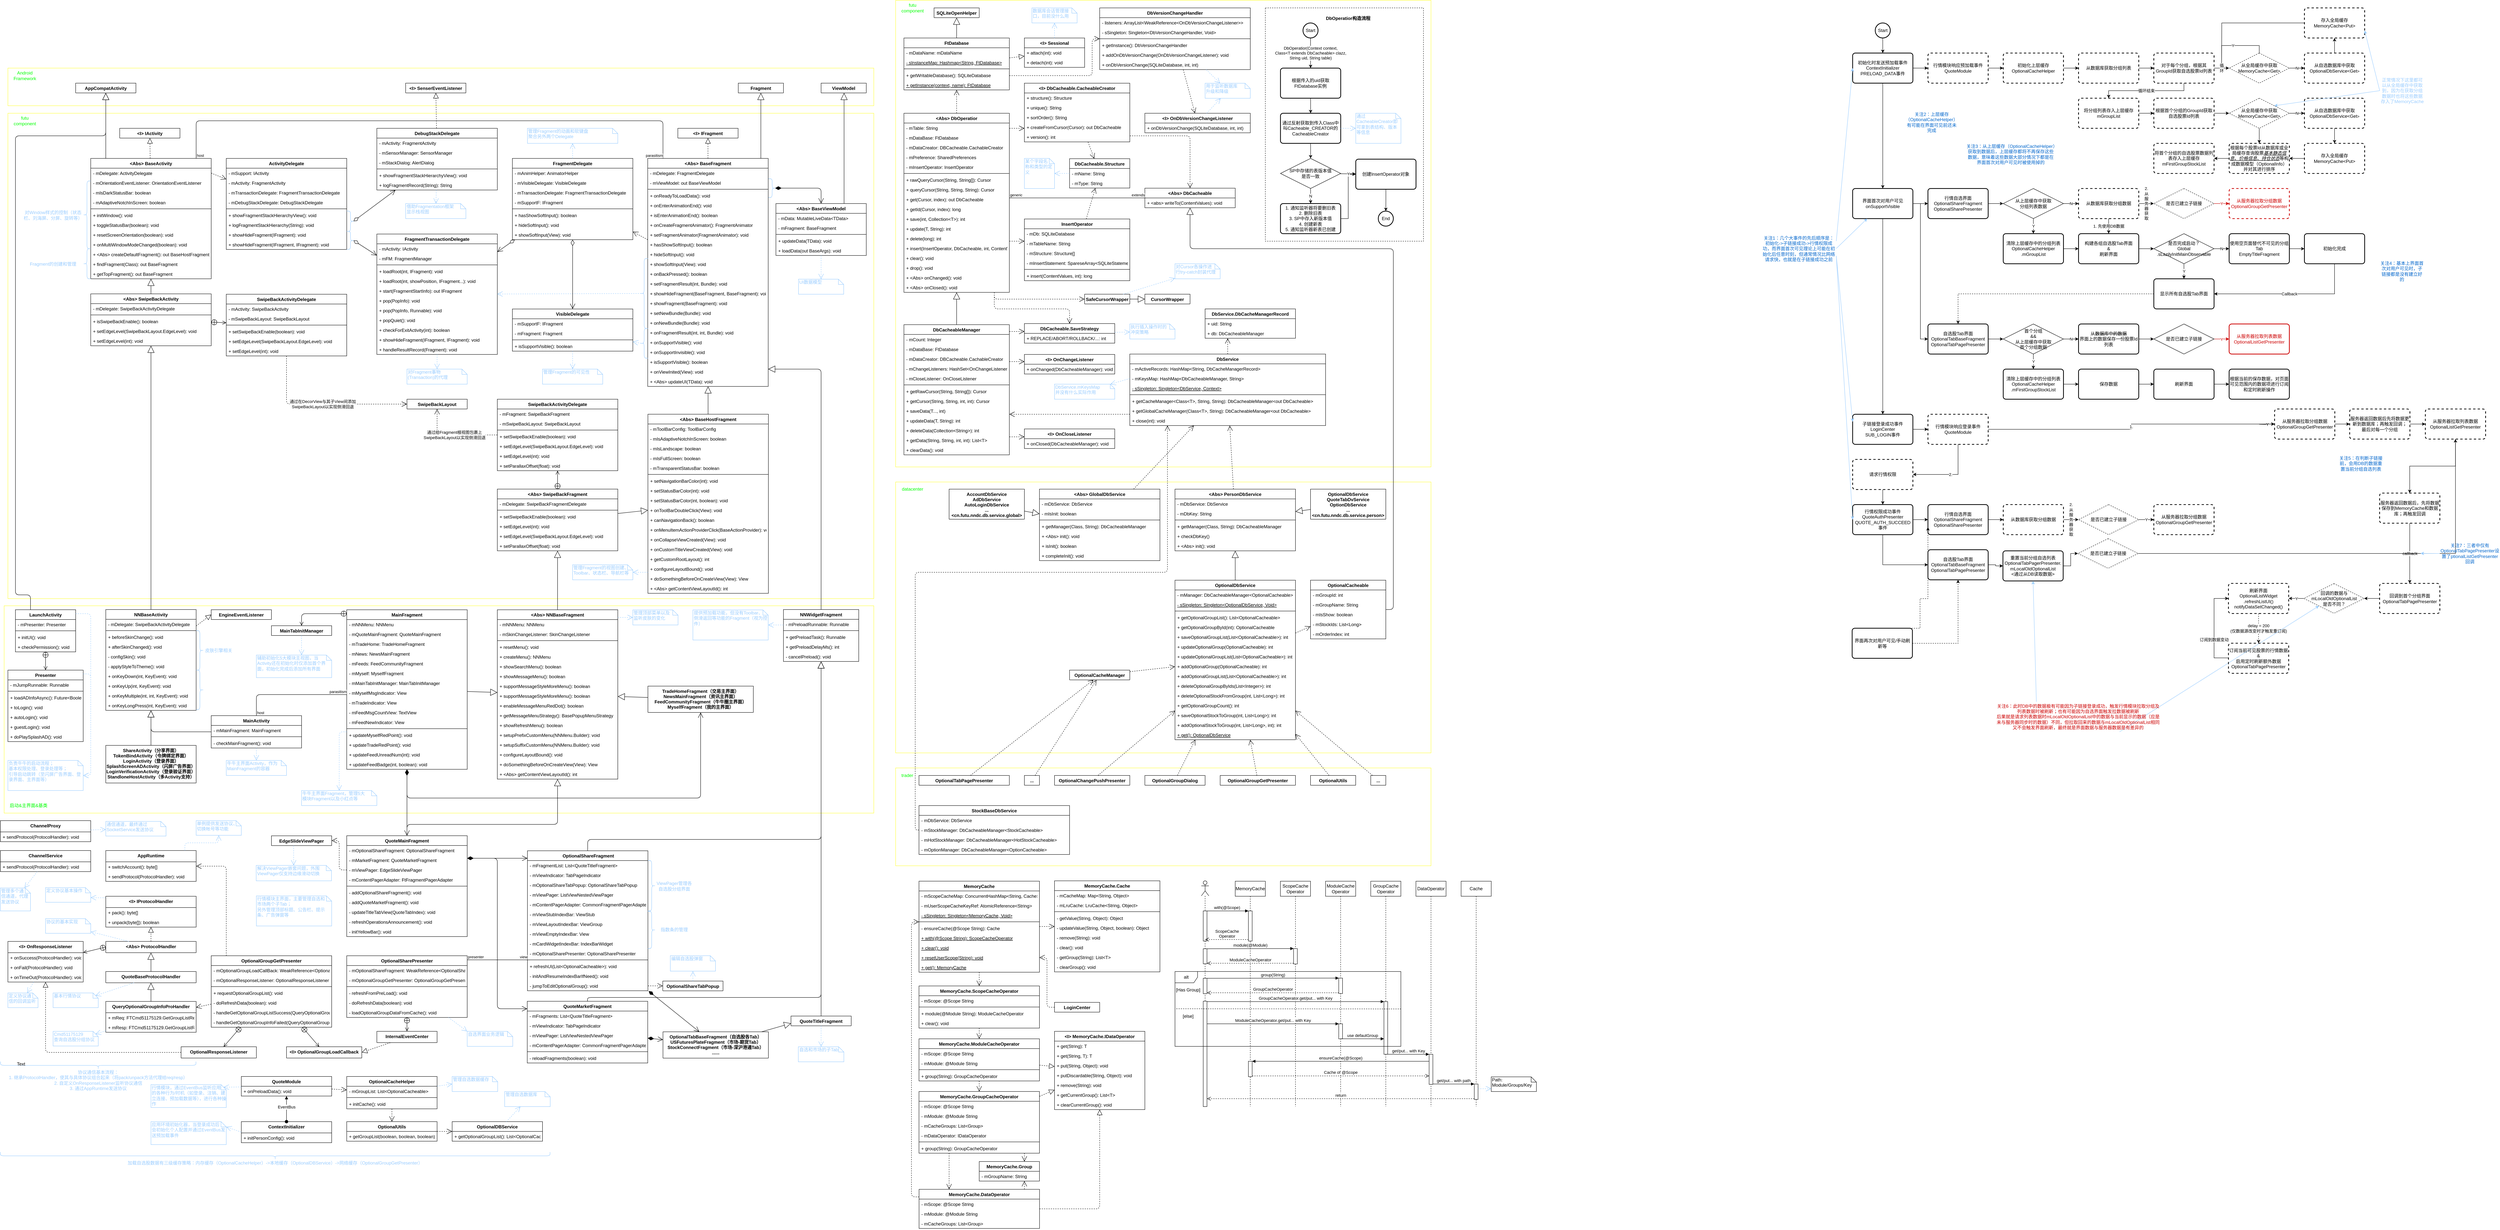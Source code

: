 <mxfile version="10.8.0" type="github"><diagram id="Uo5gvUp91hOcrjzCjFIr" name="Page-1"><mxGraphModel dx="1362" dy="596" grid="1" gridSize="10" guides="1" tooltips="1" connect="1" arrows="1" fold="1" page="1" pageScale="1" pageWidth="2339" pageHeight="3300" math="0" shadow="0"><root><mxCell id="0"/><mxCell id="1" parent="0"/><mxCell id="iGWS1n0xP3I-dHlm-uO--175" value="" style="edgeStyle=orthogonalEdgeStyle;rounded=0;orthogonalLoop=1;jettySize=auto;html=1;strokeColor=#000000;" edge="1" parent="1" source="iGWS1n0xP3I-dHlm-uO--29" target="iGWS1n0xP3I-dHlm-uO--174"><mxGeometry relative="1" as="geometry"/></mxCell><mxCell id="iGWS1n0xP3I-dHlm-uO--169" style="edgeStyle=orthogonalEdgeStyle;rounded=0;orthogonalLoop=1;jettySize=auto;html=1;exitX=0;exitY=0.5;exitDx=0;exitDy=0;strokeColor=#000000;" edge="1" parent="1" source="iGWS1n0xP3I-dHlm-uO--167"><mxGeometry relative="1" as="geometry"><mxPoint x="5900" y="200" as="targetPoint"/></mxGeometry></mxCell><mxCell id="k-FcEu8XZQ4oMPAZmFO5-341" value="" style="rounded=0;whiteSpace=wrap;html=1;strokeColor=#FFFF33;fillColor=#00000000;" parent="1" vertex="1"><mxGeometry x="2378" y="2060" width="1422" height="260" as="geometry"/></mxCell><mxCell id="k-FcEu8XZQ4oMPAZmFO5-294" value="" style="rounded=0;whiteSpace=wrap;html=1;strokeColor=#FFFF33;fillColor=#00000000;" parent="1" vertex="1"><mxGeometry x="2378" y="1300" width="1422" height="720" as="geometry"/></mxCell><mxCell id="k-FcEu8XZQ4oMPAZmFO5-259" value="" style="rounded=0;whiteSpace=wrap;html=1;strokeColor=#FFFF33;fillColor=#00000000;" parent="1" vertex="1"><mxGeometry x="2378" y="20" width="1422" height="1240" as="geometry"/></mxCell><mxCell id="k-FcEu8XZQ4oMPAZmFO5-257" value="" style="rounded=0;whiteSpace=wrap;html=1;fillColor=#00000000;dashed=1;" parent="1" vertex="1"><mxGeometry x="3360" y="40" width="420" height="620" as="geometry"/></mxCell><mxCell id="k-FcEu8XZQ4oMPAZmFO5-136" style="edgeStyle=orthogonalEdgeStyle;rounded=0;orthogonalLoop=1;jettySize=auto;html=1;exitX=1;exitY=0.5;exitDx=0;exitDy=0;entryX=0;entryY=0.5;entryDx=0;entryDy=0;" parent="1" source="k-FcEu8XZQ4oMPAZmFO5-134" target="k-FcEu8XZQ4oMPAZmFO5-132" edge="1"><mxGeometry relative="1" as="geometry"><Array as="points"><mxPoint x="3580.214" y="600"/><mxPoint x="3580.214" y="482"/></Array></mxGeometry></mxCell><mxCell id="KnXWRcmxmxBUkVo6oLCC-2" value="" style="rounded=0;whiteSpace=wrap;html=1;strokeColor=#FFFF33;fillColor=#00000000;" parent="1" vertex="1"><mxGeometry x="10" y="1629" width="2310" height="551" as="geometry"/></mxCell><mxCell id="fuYxPbfZA4-TSt_nokGB-541" value="" style="endArrow=open;html=1;endSize=12;startArrow=diamondThin;startSize=14;startFill=1;edgeStyle=orthogonalEdgeStyle;align=left;verticalAlign=bottom;strokeColor=#000000;shadow=0;" parent="1" source="fuYxPbfZA4-TSt_nokGB-473" target="fuYxPbfZA4-TSt_nokGB-514" edge="1"><mxGeometry x="-1" y="3" relative="1" as="geometry"><mxPoint x="1110" y="2100" as="sourcePoint"/><mxPoint x="1270" y="2100" as="targetPoint"/><Array as="points"><mxPoint x="1080" y="2180"/></Array></mxGeometry></mxCell><mxCell id="fuYxPbfZA4-TSt_nokGB-362" value="" style="rounded=0;whiteSpace=wrap;html=1;strokeColor=#FFFF33;fillColor=#00000000;" parent="1" vertex="1"><mxGeometry x="20" y="320" width="2300" height="1290" as="geometry"/></mxCell><mxCell id="fuYxPbfZA4-TSt_nokGB-358" value="" style="rounded=0;whiteSpace=wrap;html=1;strokeColor=#FFFF33;fillColor=#00000000;" parent="1" vertex="1"><mxGeometry x="20" y="200" width="2300" height="100" as="geometry"/></mxCell><mxCell id="fuYxPbfZA4-TSt_nokGB-29" value="&lt;Abs&gt; BaseActivity" style="swimlane;fontStyle=1;align=center;verticalAlign=top;childLayout=stackLayout;horizontal=1;startSize=26;horizontalStack=0;resizeParent=1;resizeParentMax=0;resizeLast=0;collapsible=1;marginBottom=0;fillColor=#FFFFFF;" parent="1" vertex="1"><mxGeometry x="240" y="440" width="320" height="320" as="geometry"/></mxCell><mxCell id="fuYxPbfZA4-TSt_nokGB-30" value="- mDelegate: ActivityDelegate" style="text;strokeColor=none;fillColor=none;align=left;verticalAlign=top;spacingLeft=4;spacingRight=4;overflow=hidden;rotatable=0;points=[[0,0.5],[1,0.5]];portConstraint=eastwest;" parent="fuYxPbfZA4-TSt_nokGB-29" vertex="1"><mxGeometry y="26" width="320" height="26" as="geometry"/></mxCell><mxCell id="fuYxPbfZA4-TSt_nokGB-35" value="- mOrientationEventListener: OrientationEventListener" style="text;strokeColor=none;fillColor=none;align=left;verticalAlign=top;spacingLeft=4;spacingRight=4;overflow=hidden;rotatable=0;points=[[0,0.5],[1,0.5]];portConstraint=eastwest;" parent="fuYxPbfZA4-TSt_nokGB-29" vertex="1"><mxGeometry y="52" width="320" height="26" as="geometry"/></mxCell><mxCell id="fuYxPbfZA4-TSt_nokGB-52" value="- mIsDarkStatusBar: boolean&#10;" style="text;strokeColor=none;fillColor=none;align=left;verticalAlign=top;spacingLeft=4;spacingRight=4;overflow=hidden;rotatable=0;points=[[0,0.5],[1,0.5]];portConstraint=eastwest;" parent="fuYxPbfZA4-TSt_nokGB-29" vertex="1"><mxGeometry y="78" width="320" height="26" as="geometry"/></mxCell><mxCell id="fuYxPbfZA4-TSt_nokGB-53" value="- mAdaptiveNotchInScreen: boolean&#10;" style="text;strokeColor=none;fillColor=none;align=left;verticalAlign=top;spacingLeft=4;spacingRight=4;overflow=hidden;rotatable=0;points=[[0,0.5],[1,0.5]];portConstraint=eastwest;" parent="fuYxPbfZA4-TSt_nokGB-29" vertex="1"><mxGeometry y="104" width="320" height="26" as="geometry"/></mxCell><mxCell id="fuYxPbfZA4-TSt_nokGB-31" value="" style="line;strokeWidth=1;fillColor=none;align=left;verticalAlign=middle;spacingTop=-1;spacingLeft=3;spacingRight=3;rotatable=0;labelPosition=right;points=[];portConstraint=eastwest;" parent="fuYxPbfZA4-TSt_nokGB-29" vertex="1"><mxGeometry y="130" width="320" height="8" as="geometry"/></mxCell><mxCell id="fuYxPbfZA4-TSt_nokGB-32" value="+ initWindow(): void" style="text;strokeColor=none;fillColor=none;align=left;verticalAlign=top;spacingLeft=4;spacingRight=4;overflow=hidden;rotatable=0;points=[[0,0.5],[1,0.5]];portConstraint=eastwest;" parent="fuYxPbfZA4-TSt_nokGB-29" vertex="1"><mxGeometry y="138" width="320" height="26" as="geometry"/></mxCell><mxCell id="fuYxPbfZA4-TSt_nokGB-54" value="+ toggleStatusBar(boolean): void&#10;" style="text;strokeColor=none;fillColor=none;align=left;verticalAlign=top;spacingLeft=4;spacingRight=4;overflow=hidden;rotatable=0;points=[[0,0.5],[1,0.5]];portConstraint=eastwest;" parent="fuYxPbfZA4-TSt_nokGB-29" vertex="1"><mxGeometry y="164" width="320" height="26" as="geometry"/></mxCell><mxCell id="fuYxPbfZA4-TSt_nokGB-55" value="+ resetScreenOrientation(boolean): void&#10;" style="text;strokeColor=none;fillColor=none;align=left;verticalAlign=top;spacingLeft=4;spacingRight=4;overflow=hidden;rotatable=0;points=[[0,0.5],[1,0.5]];portConstraint=eastwest;" parent="fuYxPbfZA4-TSt_nokGB-29" vertex="1"><mxGeometry y="190" width="320" height="26" as="geometry"/></mxCell><mxCell id="fuYxPbfZA4-TSt_nokGB-56" value="+ onMultiWindowModeChanged(boolean): void&#10;" style="text;strokeColor=none;fillColor=none;align=left;verticalAlign=top;spacingLeft=4;spacingRight=4;overflow=hidden;rotatable=0;points=[[0,0.5],[1,0.5]];portConstraint=eastwest;" parent="fuYxPbfZA4-TSt_nokGB-29" vertex="1"><mxGeometry y="216" width="320" height="26" as="geometry"/></mxCell><mxCell id="fuYxPbfZA4-TSt_nokGB-36" value="+ &lt;Abs&gt; createDefaultFragment(): out BaseHostFragment&#10;" style="text;strokeColor=none;fillColor=none;align=left;verticalAlign=top;spacingLeft=4;spacingRight=4;overflow=hidden;rotatable=0;points=[[0,0.5],[1,0.5]];portConstraint=eastwest;" parent="fuYxPbfZA4-TSt_nokGB-29" vertex="1"><mxGeometry y="242" width="320" height="26" as="geometry"/></mxCell><mxCell id="fuYxPbfZA4-TSt_nokGB-62" value="+ findFragment(Class): out BaseFragment&#10;" style="text;strokeColor=none;fillColor=none;align=left;verticalAlign=top;spacingLeft=4;spacingRight=4;overflow=hidden;rotatable=0;points=[[0,0.5],[1,0.5]];portConstraint=eastwest;" parent="fuYxPbfZA4-TSt_nokGB-29" vertex="1"><mxGeometry y="268" width="320" height="26" as="geometry"/></mxCell><mxCell id="fuYxPbfZA4-TSt_nokGB-63" value="+ getTopFragment(): out BaseFragment&#10;" style="text;strokeColor=none;fillColor=none;align=left;verticalAlign=top;spacingLeft=4;spacingRight=4;overflow=hidden;rotatable=0;points=[[0,0.5],[1,0.5]];portConstraint=eastwest;" parent="fuYxPbfZA4-TSt_nokGB-29" vertex="1"><mxGeometry y="294" width="320" height="26" as="geometry"/></mxCell><mxCell id="fuYxPbfZA4-TSt_nokGB-33" value="" style="endArrow=block;endSize=16;endFill=0;html=1;edgeStyle=orthogonalEdgeStyle;" parent="1" target="fuYxPbfZA4-TSt_nokGB-43" edge="1"><mxGeometry width="160" relative="1" as="geometry"><mxPoint x="280" y="440" as="sourcePoint"/><mxPoint x="-83.5" y="580" as="targetPoint"/><Array as="points"><mxPoint x="280" y="440"/></Array></mxGeometry></mxCell><mxCell id="fuYxPbfZA4-TSt_nokGB-34" value="" style="endArrow=block;dashed=1;endFill=0;endSize=12;html=1;" parent="1" source="fuYxPbfZA4-TSt_nokGB-29" target="fuYxPbfZA4-TSt_nokGB-158" edge="1"><mxGeometry width="160" relative="1" as="geometry"><mxPoint x="366.5" y="670" as="sourcePoint"/><mxPoint x="396.5" y="372" as="targetPoint"/></mxGeometry></mxCell><mxCell id="fuYxPbfZA4-TSt_nokGB-43" value="AppCompatActivity" style="swimlane;fontStyle=1;align=center;verticalAlign=top;childLayout=stackLayout;horizontal=1;startSize=26;horizontalStack=0;resizeParent=1;resizeParentMax=0;resizeLast=0;collapsible=1;marginBottom=0;fillColor=#FFFFFF;" parent="1" vertex="1"><mxGeometry x="200" y="240" width="160" height="26" as="geometry"/></mxCell><mxCell id="fuYxPbfZA4-TSt_nokGB-47" value="&lt;Abs&gt; SwipeBackActivity" style="swimlane;fontStyle=1;align=center;verticalAlign=top;childLayout=stackLayout;horizontal=1;startSize=26;horizontalStack=0;resizeParent=1;resizeParentMax=0;resizeLast=0;collapsible=1;marginBottom=0;fillColor=#FFFFFF;" parent="1" vertex="1"><mxGeometry x="240" y="800" width="320" height="138" as="geometry"/></mxCell><mxCell id="fuYxPbfZA4-TSt_nokGB-48" value="- mDelegate: SwipeBackActivityDelegate&#10;" style="text;strokeColor=none;fillColor=none;align=left;verticalAlign=top;spacingLeft=4;spacingRight=4;overflow=hidden;rotatable=0;points=[[0,0.5],[1,0.5]];portConstraint=eastwest;" parent="fuYxPbfZA4-TSt_nokGB-47" vertex="1"><mxGeometry y="26" width="320" height="26" as="geometry"/></mxCell><mxCell id="fuYxPbfZA4-TSt_nokGB-49" value="" style="line;strokeWidth=1;fillColor=none;align=left;verticalAlign=middle;spacingTop=-1;spacingLeft=3;spacingRight=3;rotatable=0;labelPosition=right;points=[];portConstraint=eastwest;" parent="fuYxPbfZA4-TSt_nokGB-47" vertex="1"><mxGeometry y="52" width="320" height="8" as="geometry"/></mxCell><mxCell id="fuYxPbfZA4-TSt_nokGB-50" value="+ isSwipeBackEnable(): boolean&#10;" style="text;strokeColor=none;fillColor=none;align=left;verticalAlign=top;spacingLeft=4;spacingRight=4;overflow=hidden;rotatable=0;points=[[0,0.5],[1,0.5]];portConstraint=eastwest;" parent="fuYxPbfZA4-TSt_nokGB-47" vertex="1"><mxGeometry y="60" width="320" height="26" as="geometry"/></mxCell><mxCell id="fuYxPbfZA4-TSt_nokGB-120" value="+ setEdgeLevel(SwipeBackLayout.EdgeLevel): void&#10;" style="text;strokeColor=none;fillColor=none;align=left;verticalAlign=top;spacingLeft=4;spacingRight=4;overflow=hidden;rotatable=0;points=[[0,0.5],[1,0.5]];portConstraint=eastwest;" parent="fuYxPbfZA4-TSt_nokGB-47" vertex="1"><mxGeometry y="86" width="320" height="26" as="geometry"/></mxCell><mxCell id="fuYxPbfZA4-TSt_nokGB-121" value="+ setEdgeLevel(int): void&#10;" style="text;strokeColor=none;fillColor=none;align=left;verticalAlign=top;spacingLeft=4;spacingRight=4;overflow=hidden;rotatable=0;points=[[0,0.5],[1,0.5]];portConstraint=eastwest;" parent="fuYxPbfZA4-TSt_nokGB-47" vertex="1"><mxGeometry y="112" width="320" height="26" as="geometry"/></mxCell><mxCell id="fuYxPbfZA4-TSt_nokGB-51" value="" style="endArrow=block;endSize=16;endFill=0;html=1;" parent="1" source="fuYxPbfZA4-TSt_nokGB-47" target="fuYxPbfZA4-TSt_nokGB-29" edge="1"><mxGeometry width="160" relative="1" as="geometry"><mxPoint x="-220" y="520" as="sourcePoint"/><mxPoint x="-80" y="580" as="targetPoint"/></mxGeometry></mxCell><mxCell id="fuYxPbfZA4-TSt_nokGB-57" value="" style="shape=curlyBracket;whiteSpace=wrap;html=1;rounded=1;fillColor=#FFFFFF;strokeColor=#99CCFF;" parent="1" vertex="1"><mxGeometry x="220" y="500" width="20" height="180" as="geometry"/></mxCell><mxCell id="fuYxPbfZA4-TSt_nokGB-60" value="&lt;font color=&quot;#99ccff&quot;&gt;对Window样式的控制（状态栏、刘海屏、分屏、旋转等）&lt;/font&gt;" style="text;html=1;strokeColor=none;fillColor=none;align=center;verticalAlign=middle;whiteSpace=wrap;rounded=0;" parent="1" vertex="1"><mxGeometry x="60" y="581" width="160" height="20" as="geometry"/></mxCell><mxCell id="fuYxPbfZA4-TSt_nokGB-64" value="" style="shape=curlyBracket;whiteSpace=wrap;html=1;rounded=1;fillColor=#FFFFFF;strokeColor=#99CCFF;" parent="1" vertex="1"><mxGeometry x="220" y="680" width="20" height="80" as="geometry"/></mxCell><mxCell id="fuYxPbfZA4-TSt_nokGB-65" value="&lt;font color=&quot;#99ccff&quot;&gt;Fragment的创建和管理&lt;/font&gt;" style="text;html=1;strokeColor=none;fillColor=none;align=center;verticalAlign=middle;whiteSpace=wrap;rounded=0;" parent="1" vertex="1"><mxGeometry x="60" y="711" width="160" height="20" as="geometry"/></mxCell><mxCell id="fuYxPbfZA4-TSt_nokGB-72" value="ActivityDelegate" style="swimlane;fontStyle=1;align=center;verticalAlign=top;childLayout=stackLayout;horizontal=1;startSize=26;horizontalStack=0;resizeParent=1;resizeParentMax=0;resizeLast=0;collapsible=1;marginBottom=0;fillColor=#FFFFFF;" parent="1" vertex="1"><mxGeometry x="600" y="440" width="320" height="242" as="geometry"/></mxCell><mxCell id="fuYxPbfZA4-TSt_nokGB-73" value="- mSupport: IActivity&#10;" style="text;strokeColor=none;fillColor=none;align=left;verticalAlign=top;spacingLeft=4;spacingRight=4;overflow=hidden;rotatable=0;points=[[0,0.5],[1,0.5]];portConstraint=eastwest;" parent="fuYxPbfZA4-TSt_nokGB-72" vertex="1"><mxGeometry y="26" width="320" height="26" as="geometry"/></mxCell><mxCell id="fuYxPbfZA4-TSt_nokGB-76" value="- mActivity: FragmentActivity" style="text;strokeColor=none;fillColor=none;align=left;verticalAlign=top;spacingLeft=4;spacingRight=4;overflow=hidden;rotatable=0;points=[[0,0.5],[1,0.5]];portConstraint=eastwest;" parent="fuYxPbfZA4-TSt_nokGB-72" vertex="1"><mxGeometry y="52" width="320" height="26" as="geometry"/></mxCell><mxCell id="fuYxPbfZA4-TSt_nokGB-81" value="- mTransactionDelegate: FragmentTransactionDelegate&#10;" style="text;strokeColor=none;fillColor=none;align=left;verticalAlign=top;spacingLeft=4;spacingRight=4;overflow=hidden;rotatable=0;points=[[0,0.5],[1,0.5]];portConstraint=eastwest;" parent="fuYxPbfZA4-TSt_nokGB-72" vertex="1"><mxGeometry y="78" width="320" height="26" as="geometry"/></mxCell><mxCell id="fuYxPbfZA4-TSt_nokGB-80" value="- mDebugStackDelegate: DebugStackDelegate&#10;" style="text;strokeColor=none;fillColor=none;align=left;verticalAlign=top;spacingLeft=4;spacingRight=4;overflow=hidden;rotatable=0;points=[[0,0.5],[1,0.5]];portConstraint=eastwest;" parent="fuYxPbfZA4-TSt_nokGB-72" vertex="1"><mxGeometry y="104" width="320" height="26" as="geometry"/></mxCell><mxCell id="fuYxPbfZA4-TSt_nokGB-74" value="" style="line;strokeWidth=1;fillColor=none;align=left;verticalAlign=middle;spacingTop=-1;spacingLeft=3;spacingRight=3;rotatable=0;labelPosition=right;points=[];portConstraint=eastwest;" parent="fuYxPbfZA4-TSt_nokGB-72" vertex="1"><mxGeometry y="130" width="320" height="8" as="geometry"/></mxCell><mxCell id="fuYxPbfZA4-TSt_nokGB-75" value="+ showFragmentStackHierarchyView(): void&#10;" style="text;strokeColor=none;fillColor=none;align=left;verticalAlign=top;spacingLeft=4;spacingRight=4;overflow=hidden;rotatable=0;points=[[0,0.5],[1,0.5]];portConstraint=eastwest;" parent="fuYxPbfZA4-TSt_nokGB-72" vertex="1"><mxGeometry y="138" width="320" height="26" as="geometry"/></mxCell><mxCell id="fuYxPbfZA4-TSt_nokGB-82" value="+ logFragmentStackHierarchy(String): void&#10;" style="text;strokeColor=none;fillColor=none;align=left;verticalAlign=top;spacingLeft=4;spacingRight=4;overflow=hidden;rotatable=0;points=[[0,0.5],[1,0.5]];portConstraint=eastwest;" parent="fuYxPbfZA4-TSt_nokGB-72" vertex="1"><mxGeometry y="164" width="320" height="26" as="geometry"/></mxCell><mxCell id="fuYxPbfZA4-TSt_nokGB-83" value="+ showHideFragment(IFragment): void&#10;" style="text;strokeColor=none;fillColor=none;align=left;verticalAlign=top;spacingLeft=4;spacingRight=4;overflow=hidden;rotatable=0;points=[[0,0.5],[1,0.5]];portConstraint=eastwest;" parent="fuYxPbfZA4-TSt_nokGB-72" vertex="1"><mxGeometry y="190" width="320" height="26" as="geometry"/></mxCell><mxCell id="fuYxPbfZA4-TSt_nokGB-84" value="+ showHideFragment(IFragment, IFragment): void&#10;" style="text;strokeColor=none;fillColor=none;align=left;verticalAlign=top;spacingLeft=4;spacingRight=4;overflow=hidden;rotatable=0;points=[[0,0.5],[1,0.5]];portConstraint=eastwest;" parent="fuYxPbfZA4-TSt_nokGB-72" vertex="1"><mxGeometry y="216" width="320" height="26" as="geometry"/></mxCell><mxCell id="fuYxPbfZA4-TSt_nokGB-77" value="" style="endArrow=open;endSize=12;dashed=1;html=1;exitX=1;exitY=0.5;exitDx=0;exitDy=0;" parent="1" source="fuYxPbfZA4-TSt_nokGB-30" target="fuYxPbfZA4-TSt_nokGB-72" edge="1"><mxGeometry width="160" relative="1" as="geometry"><mxPoint x="30" y="460" as="sourcePoint"/><mxPoint x="190" y="460" as="targetPoint"/></mxGeometry></mxCell><mxCell id="fuYxPbfZA4-TSt_nokGB-85" value="DebugStackDelegate" style="swimlane;fontStyle=1;align=center;verticalAlign=top;childLayout=stackLayout;horizontal=1;startSize=26;horizontalStack=0;resizeParent=1;resizeParentMax=0;resizeLast=0;collapsible=1;marginBottom=0;fillColor=#FFFFFF;" parent="1" vertex="1"><mxGeometry x="1000" y="360" width="320" height="164" as="geometry"/></mxCell><mxCell id="fuYxPbfZA4-TSt_nokGB-86" value="- mActivity: FragmentActivity&#10;" style="text;strokeColor=none;fillColor=none;align=left;verticalAlign=top;spacingLeft=4;spacingRight=4;overflow=hidden;rotatable=0;points=[[0,0.5],[1,0.5]];portConstraint=eastwest;" parent="fuYxPbfZA4-TSt_nokGB-85" vertex="1"><mxGeometry y="26" width="320" height="26" as="geometry"/></mxCell><mxCell id="fuYxPbfZA4-TSt_nokGB-87" value="- mSensorManager: SensorManager&#10;" style="text;strokeColor=none;fillColor=none;align=left;verticalAlign=top;spacingLeft=4;spacingRight=4;overflow=hidden;rotatable=0;points=[[0,0.5],[1,0.5]];portConstraint=eastwest;" parent="fuYxPbfZA4-TSt_nokGB-85" vertex="1"><mxGeometry y="52" width="320" height="26" as="geometry"/></mxCell><mxCell id="fuYxPbfZA4-TSt_nokGB-88" value="- mStackDialog: AlertDialog&#10;" style="text;strokeColor=none;fillColor=none;align=left;verticalAlign=top;spacingLeft=4;spacingRight=4;overflow=hidden;rotatable=0;points=[[0,0.5],[1,0.5]];portConstraint=eastwest;" parent="fuYxPbfZA4-TSt_nokGB-85" vertex="1"><mxGeometry y="78" width="320" height="26" as="geometry"/></mxCell><mxCell id="fuYxPbfZA4-TSt_nokGB-90" value="" style="line;strokeWidth=1;fillColor=none;align=left;verticalAlign=middle;spacingTop=-1;spacingLeft=3;spacingRight=3;rotatable=0;labelPosition=right;points=[];portConstraint=eastwest;" parent="fuYxPbfZA4-TSt_nokGB-85" vertex="1"><mxGeometry y="104" width="320" height="8" as="geometry"/></mxCell><mxCell id="fuYxPbfZA4-TSt_nokGB-91" value="+ showFragmentStackHierarchyView(): void&#10;" style="text;strokeColor=none;fillColor=none;align=left;verticalAlign=top;spacingLeft=4;spacingRight=4;overflow=hidden;rotatable=0;points=[[0,0.5],[1,0.5]];portConstraint=eastwest;" parent="fuYxPbfZA4-TSt_nokGB-85" vertex="1"><mxGeometry y="112" width="320" height="26" as="geometry"/></mxCell><mxCell id="fuYxPbfZA4-TSt_nokGB-92" value="+ logFragmentRecord(String): String&#10;" style="text;strokeColor=none;fillColor=none;align=left;verticalAlign=top;spacingLeft=4;spacingRight=4;overflow=hidden;rotatable=0;points=[[0,0.5],[1,0.5]];portConstraint=eastwest;" parent="fuYxPbfZA4-TSt_nokGB-85" vertex="1"><mxGeometry y="138" width="320" height="26" as="geometry"/></mxCell><mxCell id="fuYxPbfZA4-TSt_nokGB-95" value="&lt;I&gt; SenserEventListener" style="swimlane;fontStyle=1;align=center;verticalAlign=top;childLayout=stackLayout;horizontal=1;startSize=26;horizontalStack=0;resizeParent=1;resizeParentMax=0;resizeLast=0;collapsible=1;marginBottom=0;fillColor=#FFFFFF;" parent="1" vertex="1"><mxGeometry x="1076.5" y="240" width="160" height="26" as="geometry"/></mxCell><mxCell id="fuYxPbfZA4-TSt_nokGB-96" value="" style="endArrow=block;dashed=1;endFill=0;endSize=12;html=1;" parent="1" source="fuYxPbfZA4-TSt_nokGB-85" target="fuYxPbfZA4-TSt_nokGB-95" edge="1"><mxGeometry width="160" relative="1" as="geometry"><mxPoint x="406.5" y="670" as="sourcePoint"/><mxPoint x="566.5" y="670" as="targetPoint"/></mxGeometry></mxCell><mxCell id="fuYxPbfZA4-TSt_nokGB-98" value="" style="endArrow=open;html=1;endSize=12;startArrow=diamondThin;startSize=14;startFill=0;align=left;verticalAlign=bottom;exitX=0.1;exitY=0.5;exitDx=0;exitDy=0;exitPerimeter=0;" parent="1" source="fuYxPbfZA4-TSt_nokGB-119" target="fuYxPbfZA4-TSt_nokGB-85" edge="1"><mxGeometry x="-1" y="3" relative="1" as="geometry"><mxPoint x="1086.5" y="710" as="sourcePoint"/><mxPoint x="1246.5" y="710" as="targetPoint"/></mxGeometry></mxCell><mxCell id="fuYxPbfZA4-TSt_nokGB-99" value="&lt;font color=&quot;#99ccff&quot;&gt;借助Fragmentation框架&lt;br&gt;显示栈视图&lt;/font&gt;" style="shape=note;whiteSpace=wrap;html=1;size=14;verticalAlign=top;align=left;spacingTop=-6;strokeColor=#99CCFF;fillColor=#FFFFFF;" parent="1" vertex="1"><mxGeometry x="1076.5" y="560" width="160" height="40" as="geometry"/></mxCell><mxCell id="fuYxPbfZA4-TSt_nokGB-100" value="" style="endArrow=open;endSize=12;dashed=1;html=1;strokeColor=#99CCFF;" parent="1" source="fuYxPbfZA4-TSt_nokGB-85" target="fuYxPbfZA4-TSt_nokGB-99" edge="1"><mxGeometry width="160" relative="1" as="geometry"><mxPoint x="1236.5" y="600" as="sourcePoint"/><mxPoint x="1396.5" y="600" as="targetPoint"/></mxGeometry></mxCell><mxCell id="fuYxPbfZA4-TSt_nokGB-101" value="FragmentTransactionDelegate" style="swimlane;fontStyle=1;align=center;verticalAlign=top;childLayout=stackLayout;horizontal=1;startSize=26;horizontalStack=0;resizeParent=1;resizeParentMax=0;resizeLast=0;collapsible=1;marginBottom=0;fillColor=#FFFFFF;" parent="1" vertex="1"><mxGeometry x="1000" y="641" width="320" height="320" as="geometry"/></mxCell><mxCell id="fuYxPbfZA4-TSt_nokGB-102" value="- mActivity: IActivity&#10;" style="text;strokeColor=none;fillColor=none;align=left;verticalAlign=top;spacingLeft=4;spacingRight=4;overflow=hidden;rotatable=0;points=[[0,0.5],[1,0.5]];portConstraint=eastwest;" parent="fuYxPbfZA4-TSt_nokGB-101" vertex="1"><mxGeometry y="26" width="320" height="26" as="geometry"/></mxCell><mxCell id="fuYxPbfZA4-TSt_nokGB-103" value="- mFM: FragmentManager&#10;" style="text;strokeColor=none;fillColor=none;align=left;verticalAlign=top;spacingLeft=4;spacingRight=4;overflow=hidden;rotatable=0;points=[[0,0.5],[1,0.5]];portConstraint=eastwest;" parent="fuYxPbfZA4-TSt_nokGB-101" vertex="1"><mxGeometry y="52" width="320" height="26" as="geometry"/></mxCell><mxCell id="fuYxPbfZA4-TSt_nokGB-105" value="" style="line;strokeWidth=1;fillColor=none;align=left;verticalAlign=middle;spacingTop=-1;spacingLeft=3;spacingRight=3;rotatable=0;labelPosition=right;points=[];portConstraint=eastwest;" parent="fuYxPbfZA4-TSt_nokGB-101" vertex="1"><mxGeometry y="78" width="320" height="8" as="geometry"/></mxCell><mxCell id="fuYxPbfZA4-TSt_nokGB-106" value="+ loadRoot(int, IFragment): void&#10;" style="text;strokeColor=none;fillColor=none;align=left;verticalAlign=top;spacingLeft=4;spacingRight=4;overflow=hidden;rotatable=0;points=[[0,0.5],[1,0.5]];portConstraint=eastwest;" parent="fuYxPbfZA4-TSt_nokGB-101" vertex="1"><mxGeometry y="86" width="320" height="26" as="geometry"/></mxCell><mxCell id="fuYxPbfZA4-TSt_nokGB-108" value="+ loadRoot(int, showPosition, IFragment...): void&#10;" style="text;strokeColor=none;fillColor=none;align=left;verticalAlign=top;spacingLeft=4;spacingRight=4;overflow=hidden;rotatable=0;points=[[0,0.5],[1,0.5]];portConstraint=eastwest;" parent="fuYxPbfZA4-TSt_nokGB-101" vertex="1"><mxGeometry y="112" width="320" height="26" as="geometry"/></mxCell><mxCell id="fuYxPbfZA4-TSt_nokGB-107" value="+ start(FragmentStartInfo): out IFragment&#10;" style="text;strokeColor=none;fillColor=none;align=left;verticalAlign=top;spacingLeft=4;spacingRight=4;overflow=hidden;rotatable=0;points=[[0,0.5],[1,0.5]];portConstraint=eastwest;" parent="fuYxPbfZA4-TSt_nokGB-101" vertex="1"><mxGeometry y="138" width="320" height="26" as="geometry"/></mxCell><mxCell id="fuYxPbfZA4-TSt_nokGB-109" value="+ pop(PopInfo): void&#10;" style="text;strokeColor=none;fillColor=none;align=left;verticalAlign=top;spacingLeft=4;spacingRight=4;overflow=hidden;rotatable=0;points=[[0,0.5],[1,0.5]];portConstraint=eastwest;" parent="fuYxPbfZA4-TSt_nokGB-101" vertex="1"><mxGeometry y="164" width="320" height="26" as="geometry"/></mxCell><mxCell id="fuYxPbfZA4-TSt_nokGB-110" value="+ pop(PopInfo, Runnable): void&#10;" style="text;strokeColor=none;fillColor=none;align=left;verticalAlign=top;spacingLeft=4;spacingRight=4;overflow=hidden;rotatable=0;points=[[0,0.5],[1,0.5]];portConstraint=eastwest;" parent="fuYxPbfZA4-TSt_nokGB-101" vertex="1"><mxGeometry y="190" width="320" height="26" as="geometry"/></mxCell><mxCell id="fuYxPbfZA4-TSt_nokGB-111" value="+ popQuiet(): void&#10;" style="text;strokeColor=none;fillColor=none;align=left;verticalAlign=top;spacingLeft=4;spacingRight=4;overflow=hidden;rotatable=0;points=[[0,0.5],[1,0.5]];portConstraint=eastwest;" parent="fuYxPbfZA4-TSt_nokGB-101" vertex="1"><mxGeometry y="216" width="320" height="26" as="geometry"/></mxCell><mxCell id="fuYxPbfZA4-TSt_nokGB-112" value="+ checkForExitActivity(int): boolean&#10;" style="text;strokeColor=none;fillColor=none;align=left;verticalAlign=top;spacingLeft=4;spacingRight=4;overflow=hidden;rotatable=0;points=[[0,0.5],[1,0.5]];portConstraint=eastwest;" parent="fuYxPbfZA4-TSt_nokGB-101" vertex="1"><mxGeometry y="242" width="320" height="26" as="geometry"/></mxCell><mxCell id="fuYxPbfZA4-TSt_nokGB-113" value="+ showHideFragment(IFragment, IFragment): void&#10;" style="text;strokeColor=none;fillColor=none;align=left;verticalAlign=top;spacingLeft=4;spacingRight=4;overflow=hidden;rotatable=0;points=[[0,0.5],[1,0.5]];portConstraint=eastwest;" parent="fuYxPbfZA4-TSt_nokGB-101" vertex="1"><mxGeometry y="268" width="320" height="26" as="geometry"/></mxCell><mxCell id="fuYxPbfZA4-TSt_nokGB-114" value="+ handleResultRecord(Fragment): void&#10;" style="text;strokeColor=none;fillColor=none;align=left;verticalAlign=top;spacingLeft=4;spacingRight=4;overflow=hidden;rotatable=0;points=[[0,0.5],[1,0.5]];portConstraint=eastwest;" parent="fuYxPbfZA4-TSt_nokGB-101" vertex="1"><mxGeometry y="294" width="320" height="26" as="geometry"/></mxCell><mxCell id="fuYxPbfZA4-TSt_nokGB-115" value="" style="endArrow=open;html=1;endSize=12;startArrow=diamondThin;startSize=14;startFill=0;align=left;verticalAlign=bottom;exitX=0.1;exitY=0.5;exitDx=0;exitDy=0;exitPerimeter=0;" parent="1" source="fuYxPbfZA4-TSt_nokGB-118" target="fuYxPbfZA4-TSt_nokGB-101" edge="1"><mxGeometry x="-1" y="3" relative="1" as="geometry"><mxPoint x="1086.5" y="710" as="sourcePoint"/><mxPoint x="1246.5" y="710" as="targetPoint"/></mxGeometry></mxCell><mxCell id="fuYxPbfZA4-TSt_nokGB-116" value="&lt;font color=&quot;#99ccff&quot;&gt;对Fragment事物&lt;br&gt;(Transaction)的代理&lt;br&gt;&lt;/font&gt;" style="shape=note;whiteSpace=wrap;html=1;size=14;verticalAlign=top;align=left;spacingTop=-6;strokeColor=#99CCFF;fillColor=#FFFFFF;" parent="1" vertex="1"><mxGeometry x="1080" y="1000" width="160" height="40" as="geometry"/></mxCell><mxCell id="fuYxPbfZA4-TSt_nokGB-117" value="" style="endArrow=open;endSize=12;dashed=1;html=1;strokeColor=#99CCFF;" parent="1" source="fuYxPbfZA4-TSt_nokGB-101" target="fuYxPbfZA4-TSt_nokGB-116" edge="1"><mxGeometry width="160" relative="1" as="geometry"><mxPoint x="1196.5" y="600" as="sourcePoint"/><mxPoint x="1356.5" y="600" as="targetPoint"/></mxGeometry></mxCell><mxCell id="fuYxPbfZA4-TSt_nokGB-118" value="" style="shape=curlyBracket;whiteSpace=wrap;html=1;rounded=1;fillColor=#FFFFFF;strokeColor=#99CCFF;rotation=180;" parent="1" vertex="1"><mxGeometry x="920" y="634" width="20" height="48" as="geometry"/></mxCell><mxCell id="fuYxPbfZA4-TSt_nokGB-119" value="" style="shape=curlyBracket;whiteSpace=wrap;html=1;rounded=1;fillColor=#FFFFFF;strokeColor=#99CCFF;rotation=180;" parent="1" vertex="1"><mxGeometry x="920" y="580" width="20" height="54" as="geometry"/></mxCell><mxCell id="fuYxPbfZA4-TSt_nokGB-122" value="SwipeBackActivityDelegate" style="swimlane;fontStyle=1;align=center;verticalAlign=top;childLayout=stackLayout;horizontal=1;startSize=26;horizontalStack=0;resizeParent=1;resizeParentMax=0;resizeLast=0;collapsible=1;marginBottom=0;fillColor=#FFFFFF;" parent="1" vertex="1"><mxGeometry x="600" y="801" width="320" height="164" as="geometry"/></mxCell><mxCell id="fuYxPbfZA4-TSt_nokGB-123" value="- mActivity: SwipeBackActivity&#10;" style="text;strokeColor=none;fillColor=none;align=left;verticalAlign=top;spacingLeft=4;spacingRight=4;overflow=hidden;rotatable=0;points=[[0,0.5],[1,0.5]];portConstraint=eastwest;" parent="fuYxPbfZA4-TSt_nokGB-122" vertex="1"><mxGeometry y="26" width="320" height="26" as="geometry"/></mxCell><mxCell id="fuYxPbfZA4-TSt_nokGB-129" value="- mSwipeBackLayout: SwipeBackLayout&#10;" style="text;strokeColor=none;fillColor=none;align=left;verticalAlign=top;spacingLeft=4;spacingRight=4;overflow=hidden;rotatable=0;points=[[0,0.5],[1,0.5]];portConstraint=eastwest;" parent="fuYxPbfZA4-TSt_nokGB-122" vertex="1"><mxGeometry y="52" width="320" height="26" as="geometry"/></mxCell><mxCell id="fuYxPbfZA4-TSt_nokGB-124" value="" style="line;strokeWidth=1;fillColor=none;align=left;verticalAlign=middle;spacingTop=-1;spacingLeft=3;spacingRight=3;rotatable=0;labelPosition=right;points=[];portConstraint=eastwest;" parent="fuYxPbfZA4-TSt_nokGB-122" vertex="1"><mxGeometry y="78" width="320" height="8" as="geometry"/></mxCell><mxCell id="fuYxPbfZA4-TSt_nokGB-125" value="+ setSwipeBackEnable(boolean): void&#10;" style="text;strokeColor=none;fillColor=none;align=left;verticalAlign=top;spacingLeft=4;spacingRight=4;overflow=hidden;rotatable=0;points=[[0,0.5],[1,0.5]];portConstraint=eastwest;" parent="fuYxPbfZA4-TSt_nokGB-122" vertex="1"><mxGeometry y="86" width="320" height="26" as="geometry"/></mxCell><mxCell id="fuYxPbfZA4-TSt_nokGB-126" value="+ setEdgeLevel(SwipeBackLayout.EdgeLevel): void&#10;" style="text;strokeColor=none;fillColor=none;align=left;verticalAlign=top;spacingLeft=4;spacingRight=4;overflow=hidden;rotatable=0;points=[[0,0.5],[1,0.5]];portConstraint=eastwest;" parent="fuYxPbfZA4-TSt_nokGB-122" vertex="1"><mxGeometry y="112" width="320" height="26" as="geometry"/></mxCell><mxCell id="fuYxPbfZA4-TSt_nokGB-127" value="+ setEdgeLevel(int): void&#10;" style="text;strokeColor=none;fillColor=none;align=left;verticalAlign=top;spacingLeft=4;spacingRight=4;overflow=hidden;rotatable=0;points=[[0,0.5],[1,0.5]];portConstraint=eastwest;" parent="fuYxPbfZA4-TSt_nokGB-122" vertex="1"><mxGeometry y="138" width="320" height="26" as="geometry"/></mxCell><mxCell id="fuYxPbfZA4-TSt_nokGB-128" value="" style="endArrow=open;startArrow=circlePlus;endFill=0;startFill=0;endSize=8;html=1;strokeColor=#000000;" parent="1" source="fuYxPbfZA4-TSt_nokGB-47" target="fuYxPbfZA4-TSt_nokGB-122" edge="1"><mxGeometry width="160" relative="1" as="geometry"><mxPoint x="470" y="1000" as="sourcePoint"/><mxPoint x="630" y="1000" as="targetPoint"/></mxGeometry></mxCell><mxCell id="fuYxPbfZA4-TSt_nokGB-137" value="SwipeBackLayout" style="swimlane;fontStyle=1;align=center;verticalAlign=top;childLayout=stackLayout;horizontal=1;startSize=26;horizontalStack=0;resizeParent=1;resizeParentMax=0;resizeLast=0;collapsible=1;marginBottom=0;fillColor=#FFFFFF;" parent="1" vertex="1"><mxGeometry x="1080" y="1080" width="160" height="26" as="geometry"/></mxCell><mxCell id="fuYxPbfZA4-TSt_nokGB-138" value="&lt;span&gt;通过在DecorView与其子View间添加&lt;br&gt;SwipeBackLayout以实现侧滑回退&lt;/span&gt;" style="endArrow=open;endSize=12;dashed=1;html=1;strokeColor=#000000;edgeStyle=orthogonalEdgeStyle;" parent="1" source="fuYxPbfZA4-TSt_nokGB-122" target="fuYxPbfZA4-TSt_nokGB-137" edge="1"><mxGeometry width="160" relative="1" as="geometry"><mxPoint x="766.5" y="1150" as="sourcePoint"/><mxPoint x="926.5" y="1150" as="targetPoint"/><Array as="points"><mxPoint x="760" y="1093"/></Array></mxGeometry></mxCell><mxCell id="fuYxPbfZA4-TSt_nokGB-145" value="&lt;Abs&gt; BaseFragment" style="swimlane;fontStyle=1;align=center;verticalAlign=top;childLayout=stackLayout;horizontal=1;startSize=26;horizontalStack=0;resizeParent=1;resizeParentMax=0;resizeLast=0;collapsible=1;marginBottom=0;fillColor=#FFFFFF;" parent="1" vertex="1"><mxGeometry x="1719.5" y="440" width="320" height="606" as="geometry"/></mxCell><mxCell id="fuYxPbfZA4-TSt_nokGB-146" value="- mDelegate: FragmentDelegate&#10;" style="text;strokeColor=none;fillColor=none;align=left;verticalAlign=top;spacingLeft=4;spacingRight=4;overflow=hidden;rotatable=0;points=[[0,0.5],[1,0.5]];portConstraint=eastwest;" parent="fuYxPbfZA4-TSt_nokGB-145" vertex="1"><mxGeometry y="26" width="320" height="26" as="geometry"/></mxCell><mxCell id="fuYxPbfZA4-TSt_nokGB-166" value="- mViewModel: out BaseViewModel&#10;" style="text;strokeColor=none;fillColor=none;align=left;verticalAlign=top;spacingLeft=4;spacingRight=4;overflow=hidden;rotatable=0;points=[[0,0.5],[1,0.5]];portConstraint=eastwest;" parent="fuYxPbfZA4-TSt_nokGB-145" vertex="1"><mxGeometry y="52" width="320" height="26" as="geometry"/></mxCell><mxCell id="fuYxPbfZA4-TSt_nokGB-150" value="" style="line;strokeWidth=1;fillColor=none;align=left;verticalAlign=middle;spacingTop=-1;spacingLeft=3;spacingRight=3;rotatable=0;labelPosition=right;points=[];portConstraint=eastwest;" parent="fuYxPbfZA4-TSt_nokGB-145" vertex="1"><mxGeometry y="78" width="320" height="8" as="geometry"/></mxCell><mxCell id="fuYxPbfZA4-TSt_nokGB-240" value="+ onReadyToLoadData(): void&#10;" style="text;strokeColor=none;fillColor=none;align=left;verticalAlign=top;spacingLeft=4;spacingRight=4;overflow=hidden;rotatable=0;points=[[0,0.5],[1,0.5]];portConstraint=eastwest;" parent="fuYxPbfZA4-TSt_nokGB-145" vertex="1"><mxGeometry y="86" width="320" height="26" as="geometry"/></mxCell><mxCell id="fuYxPbfZA4-TSt_nokGB-151" value="+ onEnterAnimationEnd(): void&#10;" style="text;strokeColor=none;fillColor=none;align=left;verticalAlign=top;spacingLeft=4;spacingRight=4;overflow=hidden;rotatable=0;points=[[0,0.5],[1,0.5]];portConstraint=eastwest;" parent="fuYxPbfZA4-TSt_nokGB-145" vertex="1"><mxGeometry y="112" width="320" height="26" as="geometry"/></mxCell><mxCell id="fuYxPbfZA4-TSt_nokGB-152" value="+ isEnterAnimationEnd(): boolean&#10;" style="text;strokeColor=none;fillColor=none;align=left;verticalAlign=top;spacingLeft=4;spacingRight=4;overflow=hidden;rotatable=0;points=[[0,0.5],[1,0.5]];portConstraint=eastwest;" parent="fuYxPbfZA4-TSt_nokGB-145" vertex="1"><mxGeometry y="138" width="320" height="26" as="geometry"/></mxCell><mxCell id="fuYxPbfZA4-TSt_nokGB-153" value="+ onCreateFragmentAnimator(): FragmentAnimator&#10;" style="text;strokeColor=none;fillColor=none;align=left;verticalAlign=top;spacingLeft=4;spacingRight=4;overflow=hidden;rotatable=0;points=[[0,0.5],[1,0.5]];portConstraint=eastwest;" parent="fuYxPbfZA4-TSt_nokGB-145" vertex="1"><mxGeometry y="164" width="320" height="26" as="geometry"/></mxCell><mxCell id="fuYxPbfZA4-TSt_nokGB-154" value="+ setFragmentAnimator(FragmentAnimator): void&#10;" style="text;strokeColor=none;fillColor=none;align=left;verticalAlign=top;spacingLeft=4;spacingRight=4;overflow=hidden;rotatable=0;points=[[0,0.5],[1,0.5]];portConstraint=eastwest;" parent="fuYxPbfZA4-TSt_nokGB-145" vertex="1"><mxGeometry y="190" width="320" height="26" as="geometry"/></mxCell><mxCell id="fuYxPbfZA4-TSt_nokGB-174" value="+ hasShowSoftInput(): boolean&#10;" style="text;strokeColor=none;fillColor=none;align=left;verticalAlign=top;spacingLeft=4;spacingRight=4;overflow=hidden;rotatable=0;points=[[0,0.5],[1,0.5]];portConstraint=eastwest;" parent="fuYxPbfZA4-TSt_nokGB-145" vertex="1"><mxGeometry y="216" width="320" height="26" as="geometry"/></mxCell><mxCell id="fuYxPbfZA4-TSt_nokGB-175" value="+ hideSoftInput(): void&#10;" style="text;strokeColor=none;fillColor=none;align=left;verticalAlign=top;spacingLeft=4;spacingRight=4;overflow=hidden;rotatable=0;points=[[0,0.5],[1,0.5]];portConstraint=eastwest;" parent="fuYxPbfZA4-TSt_nokGB-145" vertex="1"><mxGeometry y="242" width="320" height="26" as="geometry"/></mxCell><mxCell id="fuYxPbfZA4-TSt_nokGB-176" value="+ showSoftInput(View): void&#10;" style="text;strokeColor=none;fillColor=none;align=left;verticalAlign=top;spacingLeft=4;spacingRight=4;overflow=hidden;rotatable=0;points=[[0,0.5],[1,0.5]];portConstraint=eastwest;" parent="fuYxPbfZA4-TSt_nokGB-145" vertex="1"><mxGeometry y="268" width="320" height="26" as="geometry"/></mxCell><mxCell id="fuYxPbfZA4-TSt_nokGB-167" value="+ onBackPressed(): boolean&#10;" style="text;strokeColor=none;fillColor=none;align=left;verticalAlign=top;spacingLeft=4;spacingRight=4;overflow=hidden;rotatable=0;points=[[0,0.5],[1,0.5]];portConstraint=eastwest;" parent="fuYxPbfZA4-TSt_nokGB-145" vertex="1"><mxGeometry y="294" width="320" height="26" as="geometry"/></mxCell><mxCell id="fuYxPbfZA4-TSt_nokGB-168" value="+ setFragmentResult(int, Bundle): void&#10;" style="text;strokeColor=none;fillColor=none;align=left;verticalAlign=top;spacingLeft=4;spacingRight=4;overflow=hidden;rotatable=0;points=[[0,0.5],[1,0.5]];portConstraint=eastwest;" parent="fuYxPbfZA4-TSt_nokGB-145" vertex="1"><mxGeometry y="320" width="320" height="26" as="geometry"/></mxCell><mxCell id="fuYxPbfZA4-TSt_nokGB-173" value="+ showHideFragment(BaseFragment, BaseFragment): void&#10;" style="text;strokeColor=none;fillColor=none;align=left;verticalAlign=top;spacingLeft=4;spacingRight=4;overflow=hidden;rotatable=0;points=[[0,0.5],[1,0.5]];portConstraint=eastwest;" parent="fuYxPbfZA4-TSt_nokGB-145" vertex="1"><mxGeometry y="346" width="320" height="26" as="geometry"/></mxCell><mxCell id="fuYxPbfZA4-TSt_nokGB-172" value="+ showFragment(BaseFragment): void&#10;" style="text;strokeColor=none;fillColor=none;align=left;verticalAlign=top;spacingLeft=4;spacingRight=4;overflow=hidden;rotatable=0;points=[[0,0.5],[1,0.5]];portConstraint=eastwest;" parent="fuYxPbfZA4-TSt_nokGB-145" vertex="1"><mxGeometry y="372" width="320" height="26" as="geometry"/></mxCell><mxCell id="fuYxPbfZA4-TSt_nokGB-171" value="+ setNewBundle(Bundle): void&#10;" style="text;strokeColor=none;fillColor=none;align=left;verticalAlign=top;spacingLeft=4;spacingRight=4;overflow=hidden;rotatable=0;points=[[0,0.5],[1,0.5]];portConstraint=eastwest;" parent="fuYxPbfZA4-TSt_nokGB-145" vertex="1"><mxGeometry y="398" width="320" height="26" as="geometry"/></mxCell><mxCell id="fuYxPbfZA4-TSt_nokGB-170" value="+ onNewBundle(Bundle): void&#10;" style="text;strokeColor=none;fillColor=none;align=left;verticalAlign=top;spacingLeft=4;spacingRight=4;overflow=hidden;rotatable=0;points=[[0,0.5],[1,0.5]];portConstraint=eastwest;" parent="fuYxPbfZA4-TSt_nokGB-145" vertex="1"><mxGeometry y="424" width="320" height="26" as="geometry"/></mxCell><mxCell id="fuYxPbfZA4-TSt_nokGB-169" value="+ onFragmentResult(int, int, Bundle): void&#10;" style="text;strokeColor=none;fillColor=none;align=left;verticalAlign=top;spacingLeft=4;spacingRight=4;overflow=hidden;rotatable=0;points=[[0,0.5],[1,0.5]];portConstraint=eastwest;" parent="fuYxPbfZA4-TSt_nokGB-145" vertex="1"><mxGeometry y="450" width="320" height="26" as="geometry"/></mxCell><mxCell id="fuYxPbfZA4-TSt_nokGB-155" value="+ onSupportVisible(): void&#10;" style="text;strokeColor=none;fillColor=none;align=left;verticalAlign=top;spacingLeft=4;spacingRight=4;overflow=hidden;rotatable=0;points=[[0,0.5],[1,0.5]];portConstraint=eastwest;" parent="fuYxPbfZA4-TSt_nokGB-145" vertex="1"><mxGeometry y="476" width="320" height="26" as="geometry"/></mxCell><mxCell id="fuYxPbfZA4-TSt_nokGB-156" value="+ onSupportInvisible(): void&#10;" style="text;strokeColor=none;fillColor=none;align=left;verticalAlign=top;spacingLeft=4;spacingRight=4;overflow=hidden;rotatable=0;points=[[0,0.5],[1,0.5]];portConstraint=eastwest;" parent="fuYxPbfZA4-TSt_nokGB-145" vertex="1"><mxGeometry y="502" width="320" height="26" as="geometry"/></mxCell><mxCell id="fuYxPbfZA4-TSt_nokGB-157" value="+ isSupportVisible(): boolean&#10;" style="text;strokeColor=none;fillColor=none;align=left;verticalAlign=top;spacingLeft=4;spacingRight=4;overflow=hidden;rotatable=0;points=[[0,0.5],[1,0.5]];portConstraint=eastwest;" parent="fuYxPbfZA4-TSt_nokGB-145" vertex="1"><mxGeometry y="528" width="320" height="26" as="geometry"/></mxCell><mxCell id="fuYxPbfZA4-TSt_nokGB-178" value="+ onViewInited(View): void&#10;" style="text;strokeColor=none;fillColor=none;align=left;verticalAlign=top;spacingLeft=4;spacingRight=4;overflow=hidden;rotatable=0;points=[[0,0.5],[1,0.5]];portConstraint=eastwest;" parent="fuYxPbfZA4-TSt_nokGB-145" vertex="1"><mxGeometry y="554" width="320" height="26" as="geometry"/></mxCell><mxCell id="fuYxPbfZA4-TSt_nokGB-177" value="+ &lt;Abs&gt; updateUI(TData): void&#10;" style="text;strokeColor=none;fillColor=none;align=left;verticalAlign=top;spacingLeft=4;spacingRight=4;overflow=hidden;rotatable=0;points=[[0,0.5],[1,0.5]];portConstraint=eastwest;" parent="fuYxPbfZA4-TSt_nokGB-145" vertex="1"><mxGeometry y="580" width="320" height="26" as="geometry"/></mxCell><mxCell id="fuYxPbfZA4-TSt_nokGB-158" value="&lt;I&gt; IActivity" style="swimlane;fontStyle=1;align=center;verticalAlign=top;childLayout=stackLayout;horizontal=1;startSize=26;horizontalStack=0;resizeParent=1;resizeParentMax=0;resizeLast=0;collapsible=1;marginBottom=0;fillColor=#FFFFFF;" parent="1" vertex="1"><mxGeometry x="317" y="360" width="160" height="26" as="geometry"/></mxCell><mxCell id="fuYxPbfZA4-TSt_nokGB-159" value="&lt;I&gt; IFragment" style="swimlane;fontStyle=1;align=center;verticalAlign=top;childLayout=stackLayout;horizontal=1;startSize=26;horizontalStack=0;resizeParent=1;resizeParentMax=0;resizeLast=0;collapsible=1;marginBottom=0;fillColor=#FFFFFF;" parent="1" vertex="1"><mxGeometry x="1799.5" y="360" width="160" height="26" as="geometry"/></mxCell><mxCell id="fuYxPbfZA4-TSt_nokGB-160" value="" style="endArrow=block;dashed=1;endFill=0;endSize=12;html=1;" parent="1" source="fuYxPbfZA4-TSt_nokGB-145" target="fuYxPbfZA4-TSt_nokGB-159" edge="1"><mxGeometry width="160" relative="1" as="geometry"><mxPoint x="649" y="670" as="sourcePoint"/><mxPoint x="679.0" y="372" as="targetPoint"/></mxGeometry></mxCell><mxCell id="fuYxPbfZA4-TSt_nokGB-161" value="Fragment" style="swimlane;fontStyle=1;align=center;verticalAlign=top;childLayout=stackLayout;horizontal=1;startSize=26;horizontalStack=0;resizeParent=1;resizeParentMax=0;resizeLast=0;collapsible=1;marginBottom=0;fillColor=#FFFFFF;" parent="1" vertex="1"><mxGeometry x="1960" y="240" width="120" height="26" as="geometry"/></mxCell><mxCell id="fuYxPbfZA4-TSt_nokGB-162" value="" style="endArrow=block;endSize=16;endFill=0;html=1;edgeStyle=orthogonalEdgeStyle;entryX=0.5;entryY=1;entryDx=0;entryDy=0;" parent="1" source="fuYxPbfZA4-TSt_nokGB-145" target="fuYxPbfZA4-TSt_nokGB-161" edge="1"><mxGeometry width="160" relative="1" as="geometry"><mxPoint x="59" y="520" as="sourcePoint"/><mxPoint x="199" y="580" as="targetPoint"/><Array as="points"><mxPoint x="2020" y="410"/><mxPoint x="2020" y="410"/></Array></mxGeometry></mxCell><mxCell id="fuYxPbfZA4-TSt_nokGB-163" value="" style="endArrow=none;html=1;edgeStyle=orthogonalEdgeStyle;strokeColor=#000000;" parent="1" source="fuYxPbfZA4-TSt_nokGB-29" target="fuYxPbfZA4-TSt_nokGB-145" edge="1"><mxGeometry relative="1" as="geometry"><mxPoint x="1007" y="150" as="sourcePoint"/><mxPoint x="1167" y="150" as="targetPoint"/><Array as="points"><mxPoint x="520" y="340"/><mxPoint x="1760" y="340"/></Array></mxGeometry></mxCell><mxCell id="fuYxPbfZA4-TSt_nokGB-164" value="host" style="resizable=0;html=1;align=left;verticalAlign=bottom;labelBackgroundColor=#ffffff;fontSize=10;" parent="fuYxPbfZA4-TSt_nokGB-163" connectable="0" vertex="1"><mxGeometry x="-1" relative="1" as="geometry"/></mxCell><mxCell id="fuYxPbfZA4-TSt_nokGB-165" value="&lt;span&gt;parasitism&lt;/span&gt;" style="resizable=0;html=1;align=right;verticalAlign=bottom;labelBackgroundColor=#ffffff;fontSize=10;" parent="fuYxPbfZA4-TSt_nokGB-163" connectable="0" vertex="1"><mxGeometry x="1" relative="1" as="geometry"/></mxCell><mxCell id="fuYxPbfZA4-TSt_nokGB-179" value="FragmentDelegate" style="swimlane;fontStyle=1;align=center;verticalAlign=top;childLayout=stackLayout;horizontal=1;startSize=26;horizontalStack=0;resizeParent=1;resizeParentMax=0;resizeLast=0;collapsible=1;marginBottom=0;fillColor=#FFFFFF;" parent="1" vertex="1"><mxGeometry x="1360" y="440" width="320" height="216" as="geometry"/></mxCell><mxCell id="fuYxPbfZA4-TSt_nokGB-202" value="- mAnimHelper: AnimatorHelper&#10;" style="text;strokeColor=none;fillColor=none;align=left;verticalAlign=top;spacingLeft=4;spacingRight=4;overflow=hidden;rotatable=0;points=[[0,0.5],[1,0.5]];portConstraint=eastwest;" parent="fuYxPbfZA4-TSt_nokGB-179" vertex="1"><mxGeometry y="26" width="320" height="26" as="geometry"/></mxCell><mxCell id="fuYxPbfZA4-TSt_nokGB-181" value="- mVisibleDelegate: VisibleDelegate&#10;" style="text;strokeColor=none;fillColor=none;align=left;verticalAlign=top;spacingLeft=4;spacingRight=4;overflow=hidden;rotatable=0;points=[[0,0.5],[1,0.5]];portConstraint=eastwest;" parent="fuYxPbfZA4-TSt_nokGB-179" vertex="1"><mxGeometry y="52" width="320" height="26" as="geometry"/></mxCell><mxCell id="fuYxPbfZA4-TSt_nokGB-180" value="- mTransactionDelegate: FragmentTransactionDelegate&#10;" style="text;strokeColor=none;fillColor=none;align=left;verticalAlign=top;spacingLeft=4;spacingRight=4;overflow=hidden;rotatable=0;points=[[0,0.5],[1,0.5]];portConstraint=eastwest;" parent="fuYxPbfZA4-TSt_nokGB-179" vertex="1"><mxGeometry y="78" width="320" height="26" as="geometry"/></mxCell><mxCell id="fuYxPbfZA4-TSt_nokGB-222" value="- mSupportF: IFragment&#10;" style="text;strokeColor=none;fillColor=none;align=left;verticalAlign=top;spacingLeft=4;spacingRight=4;overflow=hidden;rotatable=0;points=[[0,0.5],[1,0.5]];portConstraint=eastwest;" parent="fuYxPbfZA4-TSt_nokGB-179" vertex="1"><mxGeometry y="104" width="320" height="26" as="geometry"/></mxCell><mxCell id="fuYxPbfZA4-TSt_nokGB-182" value="" style="line;strokeWidth=1;fillColor=none;align=left;verticalAlign=middle;spacingTop=-1;spacingLeft=3;spacingRight=3;rotatable=0;labelPosition=right;points=[];portConstraint=eastwest;" parent="fuYxPbfZA4-TSt_nokGB-179" vertex="1"><mxGeometry y="130" width="320" height="8" as="geometry"/></mxCell><mxCell id="fuYxPbfZA4-TSt_nokGB-208" value="+ hasShowSoftInput(): boolean&#10;" style="text;strokeColor=none;fillColor=none;align=left;verticalAlign=top;spacingLeft=4;spacingRight=4;overflow=hidden;rotatable=0;points=[[0,0.5],[1,0.5]];portConstraint=eastwest;" parent="fuYxPbfZA4-TSt_nokGB-179" vertex="1"><mxGeometry y="138" width="320" height="26" as="geometry"/></mxCell><mxCell id="fuYxPbfZA4-TSt_nokGB-209" value="+ hideSoftInput(): void&#10;" style="text;strokeColor=none;fillColor=none;align=left;verticalAlign=top;spacingLeft=4;spacingRight=4;overflow=hidden;rotatable=0;points=[[0,0.5],[1,0.5]];portConstraint=eastwest;" parent="fuYxPbfZA4-TSt_nokGB-179" vertex="1"><mxGeometry y="164" width="320" height="26" as="geometry"/></mxCell><mxCell id="fuYxPbfZA4-TSt_nokGB-199" value="+ showSoftInput(View): void&#10;" style="text;strokeColor=none;fillColor=none;align=left;verticalAlign=top;spacingLeft=4;spacingRight=4;overflow=hidden;rotatable=0;points=[[0,0.5],[1,0.5]];portConstraint=eastwest;" parent="fuYxPbfZA4-TSt_nokGB-179" vertex="1"><mxGeometry y="190" width="320" height="26" as="geometry"/></mxCell><mxCell id="fuYxPbfZA4-TSt_nokGB-204" value="" style="shape=curlyBracket;whiteSpace=wrap;html=1;rounded=1;fillColor=#FFFFFF;strokeColor=#99CCFF;rotation=180;direction=west;" parent="1" vertex="1"><mxGeometry x="1700" y="892" width="20" height="79" as="geometry"/></mxCell><mxCell id="fuYxPbfZA4-TSt_nokGB-205" value="" style="shape=curlyBracket;whiteSpace=wrap;html=1;rounded=1;fillColor=#FFFFFF;strokeColor=#99CCFF;rotation=-180;direction=west;" parent="1" vertex="1"><mxGeometry x="1700" y="706" width="20" height="186" as="geometry"/></mxCell><mxCell id="fuYxPbfZA4-TSt_nokGB-210" value="" style="endArrow=open;endSize=12;dashed=1;html=1;strokeColor=#000000;" parent="1" source="fuYxPbfZA4-TSt_nokGB-145" target="fuYxPbfZA4-TSt_nokGB-179" edge="1"><mxGeometry width="160" relative="1" as="geometry"><mxPoint x="1477" y="700" as="sourcePoint"/><mxPoint x="1637" y="700" as="targetPoint"/></mxGeometry></mxCell><mxCell id="fuYxPbfZA4-TSt_nokGB-211" value="" style="endArrow=open;html=1;endSize=12;startArrow=diamondThin;startSize=14;startFill=0;align=left;verticalAlign=bottom;" parent="1" source="fuYxPbfZA4-TSt_nokGB-179" target="fuYxPbfZA4-TSt_nokGB-101" edge="1"><mxGeometry x="-1" y="3" relative="1" as="geometry"><mxPoint x="1086.5" y="710" as="sourcePoint"/><mxPoint x="1246.5" y="710" as="targetPoint"/></mxGeometry></mxCell><mxCell id="fuYxPbfZA4-TSt_nokGB-213" value="" style="endArrow=open;endSize=12;dashed=1;html=1;strokeColor=#99CCFF;exitX=0.1;exitY=0.5;exitDx=0;exitDy=0;exitPerimeter=0;" parent="1" source="fuYxPbfZA4-TSt_nokGB-204" target="fuYxPbfZA4-TSt_nokGB-214" edge="1"><mxGeometry width="160" relative="1" as="geometry"><mxPoint x="1236.5" y="600" as="sourcePoint"/><mxPoint x="1396.5" y="600" as="targetPoint"/></mxGeometry></mxCell><mxCell id="fuYxPbfZA4-TSt_nokGB-214" value="VisibleDelegate" style="swimlane;fontStyle=1;align=center;verticalAlign=top;childLayout=stackLayout;horizontal=1;startSize=26;horizontalStack=0;resizeParent=1;resizeParentMax=0;resizeLast=0;collapsible=1;marginBottom=0;fillColor=#FFFFFF;" parent="1" vertex="1"><mxGeometry x="1360" y="840.214" width="320" height="112" as="geometry"/></mxCell><mxCell id="fuYxPbfZA4-TSt_nokGB-215" value="- mSupportF: IFragment&#10;" style="text;strokeColor=none;fillColor=none;align=left;verticalAlign=top;spacingLeft=4;spacingRight=4;overflow=hidden;rotatable=0;points=[[0,0.5],[1,0.5]];portConstraint=eastwest;" parent="fuYxPbfZA4-TSt_nokGB-214" vertex="1"><mxGeometry y="26" width="320" height="26" as="geometry"/></mxCell><mxCell id="fuYxPbfZA4-TSt_nokGB-223" value="- mFragment: Fragment&#10;" style="text;strokeColor=none;fillColor=none;align=left;verticalAlign=top;spacingLeft=4;spacingRight=4;overflow=hidden;rotatable=0;points=[[0,0.5],[1,0.5]];portConstraint=eastwest;" parent="fuYxPbfZA4-TSt_nokGB-214" vertex="1"><mxGeometry y="52" width="320" height="26" as="geometry"/></mxCell><mxCell id="fuYxPbfZA4-TSt_nokGB-218" value="" style="line;strokeWidth=1;fillColor=none;align=left;verticalAlign=middle;spacingTop=-1;spacingLeft=3;spacingRight=3;rotatable=0;labelPosition=right;points=[];portConstraint=eastwest;" parent="fuYxPbfZA4-TSt_nokGB-214" vertex="1"><mxGeometry y="78" width="320" height="8" as="geometry"/></mxCell><mxCell id="fuYxPbfZA4-TSt_nokGB-219" value="+ isSupportVisible(): boolean&#10;" style="text;strokeColor=none;fillColor=none;align=left;verticalAlign=top;spacingLeft=4;spacingRight=4;overflow=hidden;rotatable=0;points=[[0,0.5],[1,0.5]];portConstraint=eastwest;" parent="fuYxPbfZA4-TSt_nokGB-214" vertex="1"><mxGeometry y="86" width="320" height="26" as="geometry"/></mxCell><mxCell id="fuYxPbfZA4-TSt_nokGB-225" value="" style="endArrow=open;endSize=12;dashed=1;html=1;strokeColor=#99CCFF;exitX=0.1;exitY=0.5;exitDx=0;exitDy=0;exitPerimeter=0;" parent="1" source="fuYxPbfZA4-TSt_nokGB-205" target="fuYxPbfZA4-TSt_nokGB-101" edge="1"><mxGeometry width="160" relative="1" as="geometry"><mxPoint x="1236.5" y="600" as="sourcePoint"/><mxPoint x="1396.5" y="600" as="targetPoint"/></mxGeometry></mxCell><mxCell id="fuYxPbfZA4-TSt_nokGB-226" value="" style="endArrow=open;html=1;endSize=12;startArrow=diamondThin;startSize=14;startFill=0;align=left;verticalAlign=bottom;" parent="1" source="fuYxPbfZA4-TSt_nokGB-179" target="fuYxPbfZA4-TSt_nokGB-214" edge="1"><mxGeometry x="-1" y="3" relative="1" as="geometry"><mxPoint x="1086.5" y="710" as="sourcePoint"/><mxPoint x="1246.5" y="710" as="targetPoint"/></mxGeometry></mxCell><mxCell id="fuYxPbfZA4-TSt_nokGB-227" value="&lt;font color=&quot;#99ccff&quot;&gt;管理Fragment的动画和软键盘&lt;br&gt;聚合另外两个Delegate&lt;br&gt;&lt;/font&gt;" style="shape=note;whiteSpace=wrap;html=1;size=14;verticalAlign=top;align=left;spacingTop=-6;strokeColor=#99CCFF;fillColor=#FFFFFF;" parent="1" vertex="1"><mxGeometry x="1400" y="360" width="240" height="40" as="geometry"/></mxCell><mxCell id="fuYxPbfZA4-TSt_nokGB-228" value="" style="endArrow=open;endSize=12;dashed=1;html=1;strokeColor=#99CCFF;" parent="1" source="fuYxPbfZA4-TSt_nokGB-179" target="fuYxPbfZA4-TSt_nokGB-227" edge="1"><mxGeometry width="160" relative="1" as="geometry"><mxPoint x="1236.5" y="600" as="sourcePoint"/><mxPoint x="1396.5" y="600" as="targetPoint"/></mxGeometry></mxCell><mxCell id="fuYxPbfZA4-TSt_nokGB-229" value="&lt;font color=&quot;#99ccff&quot;&gt;管理Fragment的可见性&lt;br&gt;&lt;/font&gt;" style="shape=note;whiteSpace=wrap;html=1;size=14;verticalAlign=top;align=left;spacingTop=-6;strokeColor=#99CCFF;fillColor=#FFFFFF;" parent="1" vertex="1"><mxGeometry x="1440" y="1000" width="160" height="40" as="geometry"/></mxCell><mxCell id="fuYxPbfZA4-TSt_nokGB-230" value="" style="endArrow=open;endSize=12;dashed=1;html=1;strokeColor=#99CCFF;" parent="1" source="fuYxPbfZA4-TSt_nokGB-214" target="fuYxPbfZA4-TSt_nokGB-229" edge="1"><mxGeometry width="160" relative="1" as="geometry"><mxPoint x="1196.5" y="600" as="sourcePoint"/><mxPoint x="1356.5" y="600" as="targetPoint"/></mxGeometry></mxCell><mxCell id="fuYxPbfZA4-TSt_nokGB-231" value="&lt;Abs&gt; BaseViewModel" style="swimlane;fontStyle=1;align=center;verticalAlign=top;childLayout=stackLayout;horizontal=1;startSize=26;horizontalStack=0;resizeParent=1;resizeParentMax=0;resizeLast=0;collapsible=1;marginBottom=0;fillColor=#FFFFFF;" parent="1" vertex="1"><mxGeometry x="2060" y="560" width="240" height="138" as="geometry"/></mxCell><mxCell id="fuYxPbfZA4-TSt_nokGB-232" value="- mData: MutableLiveData&lt;TData&gt;&#10;" style="text;strokeColor=none;fillColor=none;align=left;verticalAlign=top;spacingLeft=4;spacingRight=4;overflow=hidden;rotatable=0;points=[[0,0.5],[1,0.5]];portConstraint=eastwest;" parent="fuYxPbfZA4-TSt_nokGB-231" vertex="1"><mxGeometry y="26" width="240" height="26" as="geometry"/></mxCell><mxCell id="fuYxPbfZA4-TSt_nokGB-233" value="- mFragment: BaseFragment&#10;" style="text;strokeColor=none;fillColor=none;align=left;verticalAlign=top;spacingLeft=4;spacingRight=4;overflow=hidden;rotatable=0;points=[[0,0.5],[1,0.5]];portConstraint=eastwest;" parent="fuYxPbfZA4-TSt_nokGB-231" vertex="1"><mxGeometry y="52" width="240" height="26" as="geometry"/></mxCell><mxCell id="fuYxPbfZA4-TSt_nokGB-236" value="" style="line;strokeWidth=1;fillColor=none;align=left;verticalAlign=middle;spacingTop=-1;spacingLeft=3;spacingRight=3;rotatable=0;labelPosition=right;points=[];portConstraint=eastwest;" parent="fuYxPbfZA4-TSt_nokGB-231" vertex="1"><mxGeometry y="78" width="240" height="8" as="geometry"/></mxCell><mxCell id="fuYxPbfZA4-TSt_nokGB-237" value="+ updateData(TData): void&#10;" style="text;strokeColor=none;fillColor=none;align=left;verticalAlign=top;spacingLeft=4;spacingRight=4;overflow=hidden;rotatable=0;points=[[0,0.5],[1,0.5]];portConstraint=eastwest;" parent="fuYxPbfZA4-TSt_nokGB-231" vertex="1"><mxGeometry y="86" width="240" height="26" as="geometry"/></mxCell><mxCell id="fuYxPbfZA4-TSt_nokGB-238" value="+ loadData(out BaseArgs): void&#10;" style="text;strokeColor=none;fillColor=none;align=left;verticalAlign=top;spacingLeft=4;spacingRight=4;overflow=hidden;rotatable=0;points=[[0,0.5],[1,0.5]];portConstraint=eastwest;" parent="fuYxPbfZA4-TSt_nokGB-231" vertex="1"><mxGeometry y="112" width="240" height="26" as="geometry"/></mxCell><mxCell id="fuYxPbfZA4-TSt_nokGB-241" value="" style="shape=curlyBracket;whiteSpace=wrap;html=1;rounded=1;fillColor=#FFFFFF;strokeColor=#99CCFF;rotation=180;direction=east;" parent="1" vertex="1"><mxGeometry x="2040" y="494" width="20" height="50" as="geometry"/></mxCell><mxCell id="fuYxPbfZA4-TSt_nokGB-242" value="" style="endArrow=open;html=1;endSize=12;startArrow=diamondThin;startSize=14;startFill=1;edgeStyle=orthogonalEdgeStyle;align=left;verticalAlign=bottom;strokeColor=#000000;exitX=0.1;exitY=0.5;exitDx=0;exitDy=0;exitPerimeter=0;" parent="1" source="fuYxPbfZA4-TSt_nokGB-241" target="fuYxPbfZA4-TSt_nokGB-231" edge="1"><mxGeometry x="-1" y="3" relative="1" as="geometry"><mxPoint x="2150" y="730" as="sourcePoint"/><mxPoint x="2310" y="730" as="targetPoint"/><Array as="points"><mxPoint x="2100" y="519"/><mxPoint x="2100" y="519"/></Array></mxGeometry></mxCell><mxCell id="fuYxPbfZA4-TSt_nokGB-243" value="ViewModel" style="swimlane;fontStyle=1;align=center;verticalAlign=top;childLayout=stackLayout;horizontal=1;startSize=26;horizontalStack=0;resizeParent=1;resizeParentMax=0;resizeLast=0;collapsible=1;marginBottom=0;fillColor=#FFFFFF;" parent="1" vertex="1"><mxGeometry x="2180" y="240" width="120" height="26" as="geometry"/></mxCell><mxCell id="fuYxPbfZA4-TSt_nokGB-244" value="" style="endArrow=block;endSize=16;endFill=0;html=1;edgeStyle=orthogonalEdgeStyle;" parent="1" source="fuYxPbfZA4-TSt_nokGB-231" target="fuYxPbfZA4-TSt_nokGB-243" edge="1"><mxGeometry width="160" relative="1" as="geometry"><mxPoint x="59" y="520" as="sourcePoint"/><mxPoint x="199" y="580" as="targetPoint"/><Array as="points"><mxPoint x="2241" y="490"/><mxPoint x="2241" y="490"/></Array></mxGeometry></mxCell><mxCell id="fuYxPbfZA4-TSt_nokGB-245" value="&lt;Abs&gt; BaseHostFragment" style="swimlane;fontStyle=1;align=center;verticalAlign=top;childLayout=stackLayout;horizontal=1;startSize=26;horizontalStack=0;resizeParent=1;resizeParentMax=0;resizeLast=0;collapsible=1;marginBottom=0;fillColor=#FFFFFF;" parent="1" vertex="1"><mxGeometry x="1720" y="1119.929" width="320" height="476" as="geometry"/></mxCell><mxCell id="fuYxPbfZA4-TSt_nokGB-246" value="- mToolBarConfig: ToolBarConfig&#10;" style="text;strokeColor=none;fillColor=none;align=left;verticalAlign=top;spacingLeft=4;spacingRight=4;overflow=hidden;rotatable=0;points=[[0,0.5],[1,0.5]];portConstraint=eastwest;" parent="fuYxPbfZA4-TSt_nokGB-245" vertex="1"><mxGeometry y="26" width="320" height="26" as="geometry"/></mxCell><mxCell id="fuYxPbfZA4-TSt_nokGB-273" value="- mIsAdaptiveNotchInScreen: boolean&#10;" style="text;strokeColor=none;fillColor=none;align=left;verticalAlign=top;spacingLeft=4;spacingRight=4;overflow=hidden;rotatable=0;points=[[0,0.5],[1,0.5]];portConstraint=eastwest;" parent="fuYxPbfZA4-TSt_nokGB-245" vertex="1"><mxGeometry y="52" width="320" height="26" as="geometry"/></mxCell><mxCell id="fuYxPbfZA4-TSt_nokGB-271" value="- mIsLandscape: boolean&#10;" style="text;strokeColor=none;fillColor=none;align=left;verticalAlign=top;spacingLeft=4;spacingRight=4;overflow=hidden;rotatable=0;points=[[0,0.5],[1,0.5]];portConstraint=eastwest;" parent="fuYxPbfZA4-TSt_nokGB-245" vertex="1"><mxGeometry y="78" width="320" height="26" as="geometry"/></mxCell><mxCell id="fuYxPbfZA4-TSt_nokGB-270" value="- mIsFullScreen: boolean&#10;" style="text;strokeColor=none;fillColor=none;align=left;verticalAlign=top;spacingLeft=4;spacingRight=4;overflow=hidden;rotatable=0;points=[[0,0.5],[1,0.5]];portConstraint=eastwest;" parent="fuYxPbfZA4-TSt_nokGB-245" vertex="1"><mxGeometry y="104" width="320" height="26" as="geometry"/></mxCell><mxCell id="fuYxPbfZA4-TSt_nokGB-272" value="- mTransparentStatusBar: boolean&#10;" style="text;strokeColor=none;fillColor=none;align=left;verticalAlign=top;spacingLeft=4;spacingRight=4;overflow=hidden;rotatable=0;points=[[0,0.5],[1,0.5]];portConstraint=eastwest;" parent="fuYxPbfZA4-TSt_nokGB-245" vertex="1"><mxGeometry y="130" width="320" height="26" as="geometry"/></mxCell><mxCell id="fuYxPbfZA4-TSt_nokGB-248" value="" style="line;strokeWidth=1;fillColor=none;align=left;verticalAlign=middle;spacingTop=-1;spacingLeft=3;spacingRight=3;rotatable=0;labelPosition=right;points=[];portConstraint=eastwest;" parent="fuYxPbfZA4-TSt_nokGB-245" vertex="1"><mxGeometry y="156" width="320" height="8" as="geometry"/></mxCell><mxCell id="fuYxPbfZA4-TSt_nokGB-249" value="+ setNavigationBarColor(int): void&#10;" style="text;strokeColor=none;fillColor=none;align=left;verticalAlign=top;spacingLeft=4;spacingRight=4;overflow=hidden;rotatable=0;points=[[0,0.5],[1,0.5]];portConstraint=eastwest;" parent="fuYxPbfZA4-TSt_nokGB-245" vertex="1"><mxGeometry y="164" width="320" height="26" as="geometry"/></mxCell><mxCell id="fuYxPbfZA4-TSt_nokGB-274" value="+ setStatusBarColor(int): void&#10;" style="text;strokeColor=none;fillColor=none;align=left;verticalAlign=top;spacingLeft=4;spacingRight=4;overflow=hidden;rotatable=0;points=[[0,0.5],[1,0.5]];portConstraint=eastwest;" parent="fuYxPbfZA4-TSt_nokGB-245" vertex="1"><mxGeometry y="190" width="320" height="26" as="geometry"/></mxCell><mxCell id="fuYxPbfZA4-TSt_nokGB-304" value="+ setStatusBarColor(int, boolean): void&#10;" style="text;strokeColor=none;fillColor=none;align=left;verticalAlign=top;spacingLeft=4;spacingRight=4;overflow=hidden;rotatable=0;points=[[0,0.5],[1,0.5]];portConstraint=eastwest;" parent="fuYxPbfZA4-TSt_nokGB-245" vertex="1"><mxGeometry y="216" width="320" height="26" as="geometry"/></mxCell><mxCell id="fuYxPbfZA4-TSt_nokGB-305" value="+ onToolBarDoubleClick(View): void&#10;" style="text;strokeColor=none;fillColor=none;align=left;verticalAlign=top;spacingLeft=4;spacingRight=4;overflow=hidden;rotatable=0;points=[[0,0.5],[1,0.5]];portConstraint=eastwest;" parent="fuYxPbfZA4-TSt_nokGB-245" vertex="1"><mxGeometry y="242" width="320" height="26" as="geometry"/></mxCell><mxCell id="fuYxPbfZA4-TSt_nokGB-306" value="+ canNavigationBack(): boolean&#10;" style="text;strokeColor=none;fillColor=none;align=left;verticalAlign=top;spacingLeft=4;spacingRight=4;overflow=hidden;rotatable=0;points=[[0,0.5],[1,0.5]];portConstraint=eastwest;" parent="fuYxPbfZA4-TSt_nokGB-245" vertex="1"><mxGeometry y="268" width="320" height="26" as="geometry"/></mxCell><mxCell id="fuYxPbfZA4-TSt_nokGB-307" value="+ onMenuItemActionProviderClick(BaseActionProvider): void&#10;" style="text;strokeColor=none;fillColor=none;align=left;verticalAlign=top;spacingLeft=4;spacingRight=4;overflow=hidden;rotatable=0;points=[[0,0.5],[1,0.5]];portConstraint=eastwest;" parent="fuYxPbfZA4-TSt_nokGB-245" vertex="1"><mxGeometry y="294" width="320" height="26" as="geometry"/></mxCell><mxCell id="fuYxPbfZA4-TSt_nokGB-308" value="+ onCollapseViewCreated(View): void&#10;" style="text;strokeColor=none;fillColor=none;align=left;verticalAlign=top;spacingLeft=4;spacingRight=4;overflow=hidden;rotatable=0;points=[[0,0.5],[1,0.5]];portConstraint=eastwest;" parent="fuYxPbfZA4-TSt_nokGB-245" vertex="1"><mxGeometry y="320" width="320" height="26" as="geometry"/></mxCell><mxCell id="fuYxPbfZA4-TSt_nokGB-309" value="+ onCustomTitleViewCreated(View): void&#10;" style="text;strokeColor=none;fillColor=none;align=left;verticalAlign=top;spacingLeft=4;spacingRight=4;overflow=hidden;rotatable=0;points=[[0,0.5],[1,0.5]];portConstraint=eastwest;" parent="fuYxPbfZA4-TSt_nokGB-245" vertex="1"><mxGeometry y="346" width="320" height="26" as="geometry"/></mxCell><mxCell id="fuYxPbfZA4-TSt_nokGB-311" value="+ getCustomRootLayout(): int&#10;" style="text;strokeColor=none;fillColor=none;align=left;verticalAlign=top;spacingLeft=4;spacingRight=4;overflow=hidden;rotatable=0;points=[[0,0.5],[1,0.5]];portConstraint=eastwest;" parent="fuYxPbfZA4-TSt_nokGB-245" vertex="1"><mxGeometry y="372" width="320" height="26" as="geometry"/></mxCell><mxCell id="fuYxPbfZA4-TSt_nokGB-312" value="+ configureLayoutBound(): void&#10;" style="text;strokeColor=none;fillColor=none;align=left;verticalAlign=top;spacingLeft=4;spacingRight=4;overflow=hidden;rotatable=0;points=[[0,0.5],[1,0.5]];portConstraint=eastwest;" parent="fuYxPbfZA4-TSt_nokGB-245" vertex="1"><mxGeometry y="398" width="320" height="26" as="geometry"/></mxCell><mxCell id="fuYxPbfZA4-TSt_nokGB-313" value="+ doSomethingBeforeOnCreateView(View): View&#10;" style="text;strokeColor=none;fillColor=none;align=left;verticalAlign=top;spacingLeft=4;spacingRight=4;overflow=hidden;rotatable=0;points=[[0,0.5],[1,0.5]];portConstraint=eastwest;" parent="fuYxPbfZA4-TSt_nokGB-245" vertex="1"><mxGeometry y="424" width="320" height="26" as="geometry"/></mxCell><mxCell id="fuYxPbfZA4-TSt_nokGB-310" value="+ &lt;Abs&gt; getContentViewLayoutId(): int&#10;" style="text;strokeColor=none;fillColor=none;align=left;verticalAlign=top;spacingLeft=4;spacingRight=4;overflow=hidden;rotatable=0;points=[[0,0.5],[1,0.5]];portConstraint=eastwest;" parent="fuYxPbfZA4-TSt_nokGB-245" vertex="1"><mxGeometry y="450" width="320" height="26" as="geometry"/></mxCell><mxCell id="fuYxPbfZA4-TSt_nokGB-269" value="" style="endArrow=block;endSize=16;endFill=0;html=1;" parent="1" source="fuYxPbfZA4-TSt_nokGB-245" target="fuYxPbfZA4-TSt_nokGB-145" edge="1"><mxGeometry width="160" relative="1" as="geometry"><mxPoint x="396.5" y="800" as="sourcePoint"/><mxPoint x="1725" y="1080" as="targetPoint"/></mxGeometry></mxCell><mxCell id="fuYxPbfZA4-TSt_nokGB-314" value="&lt;font color=&quot;#99ccff&quot;&gt;管理Fragment的视图创建、&lt;br&gt;Toolbar、状态栏、导航栏等&lt;br&gt;&lt;/font&gt;" style="shape=note;whiteSpace=wrap;html=1;size=14;verticalAlign=top;align=left;spacingTop=-6;strokeColor=#99CCFF;fillColor=#FFFFFF;" parent="1" vertex="1"><mxGeometry x="1520" y="1520" width="160" height="40" as="geometry"/></mxCell><mxCell id="fuYxPbfZA4-TSt_nokGB-315" value="" style="endArrow=open;endSize=12;dashed=1;html=1;strokeColor=#99CCFF;edgeStyle=orthogonalEdgeStyle;" parent="1" source="fuYxPbfZA4-TSt_nokGB-245" target="fuYxPbfZA4-TSt_nokGB-314" edge="1"><mxGeometry width="160" relative="1" as="geometry"><mxPoint x="1196.5" y="600" as="sourcePoint"/><mxPoint x="1356.5" y="600" as="targetPoint"/><Array as="points"><mxPoint x="1700" y="1540"/><mxPoint x="1700" y="1540"/></Array></mxGeometry></mxCell><mxCell id="fuYxPbfZA4-TSt_nokGB-316" value="&lt;Abs&gt; SwipeBackFragment" style="swimlane;fontStyle=1;align=center;verticalAlign=top;childLayout=stackLayout;horizontal=1;startSize=26;horizontalStack=0;resizeParent=1;resizeParentMax=0;resizeLast=0;collapsible=1;marginBottom=0;fillColor=#FFFFFF;" parent="1" vertex="1"><mxGeometry x="1320" y="1318.929" width="320" height="164" as="geometry"/></mxCell><mxCell id="fuYxPbfZA4-TSt_nokGB-317" value="- mDelegate: SwipeBackFragmentDelegate&#10;" style="text;strokeColor=none;fillColor=none;align=left;verticalAlign=top;spacingLeft=4;spacingRight=4;overflow=hidden;rotatable=0;points=[[0,0.5],[1,0.5]];portConstraint=eastwest;" parent="fuYxPbfZA4-TSt_nokGB-316" vertex="1"><mxGeometry y="26" width="320" height="26" as="geometry"/></mxCell><mxCell id="fuYxPbfZA4-TSt_nokGB-322" value="" style="line;strokeWidth=1;fillColor=none;align=left;verticalAlign=middle;spacingTop=-1;spacingLeft=3;spacingRight=3;rotatable=0;labelPosition=right;points=[];portConstraint=eastwest;" parent="fuYxPbfZA4-TSt_nokGB-316" vertex="1"><mxGeometry y="52" width="320" height="8" as="geometry"/></mxCell><mxCell id="fuYxPbfZA4-TSt_nokGB-336" value="+ setSwipeBackEnable(boolean): void&#10;" style="text;strokeColor=none;fillColor=none;align=left;verticalAlign=top;spacingLeft=4;spacingRight=4;overflow=hidden;rotatable=0;points=[[0,0.5],[1,0.5]];portConstraint=eastwest;" parent="fuYxPbfZA4-TSt_nokGB-316" vertex="1"><mxGeometry y="60" width="320" height="26" as="geometry"/></mxCell><mxCell id="fuYxPbfZA4-TSt_nokGB-338" value="+ setEdgeLevel(int): void&#10;" style="text;strokeColor=none;fillColor=none;align=left;verticalAlign=top;spacingLeft=4;spacingRight=4;overflow=hidden;rotatable=0;points=[[0,0.5],[1,0.5]];portConstraint=eastwest;" parent="fuYxPbfZA4-TSt_nokGB-316" vertex="1"><mxGeometry y="86" width="320" height="26" as="geometry"/></mxCell><mxCell id="fuYxPbfZA4-TSt_nokGB-337" value="+ setEdgeLevel(SwipeBackLayout.EdgeLevel): void&#10;" style="text;strokeColor=none;fillColor=none;align=left;verticalAlign=top;spacingLeft=4;spacingRight=4;overflow=hidden;rotatable=0;points=[[0,0.5],[1,0.5]];portConstraint=eastwest;" parent="fuYxPbfZA4-TSt_nokGB-316" vertex="1"><mxGeometry y="112" width="320" height="26" as="geometry"/></mxCell><mxCell id="fuYxPbfZA4-TSt_nokGB-345" value="+ setParallaxOffset(float): void&#10;" style="text;strokeColor=none;fillColor=none;align=left;verticalAlign=top;spacingLeft=4;spacingRight=4;overflow=hidden;rotatable=0;points=[[0,0.5],[1,0.5]];portConstraint=eastwest;" parent="fuYxPbfZA4-TSt_nokGB-316" vertex="1"><mxGeometry y="138" width="320" height="26" as="geometry"/></mxCell><mxCell id="fuYxPbfZA4-TSt_nokGB-335" value="" style="endArrow=block;endSize=16;endFill=0;html=1;" parent="1" source="fuYxPbfZA4-TSt_nokGB-316" target="fuYxPbfZA4-TSt_nokGB-245" edge="1"><mxGeometry width="160" relative="1" as="geometry"><mxPoint x="396.5" y="800" as="sourcePoint"/><mxPoint x="1725" y="1080" as="targetPoint"/></mxGeometry></mxCell><mxCell id="fuYxPbfZA4-TSt_nokGB-346" value="SwipeBackActivityDelegate" style="swimlane;fontStyle=1;align=center;verticalAlign=top;childLayout=stackLayout;horizontal=1;startSize=26;horizontalStack=0;resizeParent=1;resizeParentMax=0;resizeLast=0;collapsible=1;marginBottom=0;fillColor=#FFFFFF;" parent="1" vertex="1"><mxGeometry x="1320" y="1080" width="320" height="190" as="geometry"/></mxCell><mxCell id="fuYxPbfZA4-TSt_nokGB-347" value="- mFragment: SwipeBackFragment&#10;" style="text;strokeColor=none;fillColor=none;align=left;verticalAlign=top;spacingLeft=4;spacingRight=4;overflow=hidden;rotatable=0;points=[[0,0.5],[1,0.5]];portConstraint=eastwest;" parent="fuYxPbfZA4-TSt_nokGB-346" vertex="1"><mxGeometry y="26" width="320" height="26" as="geometry"/></mxCell><mxCell id="fuYxPbfZA4-TSt_nokGB-348" value="- mSwipeBackLayout: SwipeBackLayout&#10;" style="text;strokeColor=none;fillColor=none;align=left;verticalAlign=top;spacingLeft=4;spacingRight=4;overflow=hidden;rotatable=0;points=[[0,0.5],[1,0.5]];portConstraint=eastwest;" parent="fuYxPbfZA4-TSt_nokGB-346" vertex="1"><mxGeometry y="52" width="320" height="26" as="geometry"/></mxCell><mxCell id="fuYxPbfZA4-TSt_nokGB-349" value="" style="line;strokeWidth=1;fillColor=none;align=left;verticalAlign=middle;spacingTop=-1;spacingLeft=3;spacingRight=3;rotatable=0;labelPosition=right;points=[];portConstraint=eastwest;" parent="fuYxPbfZA4-TSt_nokGB-346" vertex="1"><mxGeometry y="78" width="320" height="8" as="geometry"/></mxCell><mxCell id="fuYxPbfZA4-TSt_nokGB-350" value="+ setSwipeBackEnable(boolean): void&#10;" style="text;strokeColor=none;fillColor=none;align=left;verticalAlign=top;spacingLeft=4;spacingRight=4;overflow=hidden;rotatable=0;points=[[0,0.5],[1,0.5]];portConstraint=eastwest;" parent="fuYxPbfZA4-TSt_nokGB-346" vertex="1"><mxGeometry y="86" width="320" height="26" as="geometry"/></mxCell><mxCell id="fuYxPbfZA4-TSt_nokGB-351" value="+ setEdgeLevel(SwipeBackLayout.EdgeLevel): void&#10;" style="text;strokeColor=none;fillColor=none;align=left;verticalAlign=top;spacingLeft=4;spacingRight=4;overflow=hidden;rotatable=0;points=[[0,0.5],[1,0.5]];portConstraint=eastwest;" parent="fuYxPbfZA4-TSt_nokGB-346" vertex="1"><mxGeometry y="112" width="320" height="26" as="geometry"/></mxCell><mxCell id="fuYxPbfZA4-TSt_nokGB-352" value="+ setEdgeLevel(int): void&#10;" style="text;strokeColor=none;fillColor=none;align=left;verticalAlign=top;spacingLeft=4;spacingRight=4;overflow=hidden;rotatable=0;points=[[0,0.5],[1,0.5]];portConstraint=eastwest;" parent="fuYxPbfZA4-TSt_nokGB-346" vertex="1"><mxGeometry y="138" width="320" height="26" as="geometry"/></mxCell><mxCell id="fuYxPbfZA4-TSt_nokGB-354" value="+ setParallaxOffset(float): void&#10;" style="text;strokeColor=none;fillColor=none;align=left;verticalAlign=top;spacingLeft=4;spacingRight=4;overflow=hidden;rotatable=0;points=[[0,0.5],[1,0.5]];portConstraint=eastwest;" parent="fuYxPbfZA4-TSt_nokGB-346" vertex="1"><mxGeometry y="164" width="320" height="26" as="geometry"/></mxCell><mxCell id="fuYxPbfZA4-TSt_nokGB-353" value="" style="endArrow=open;startArrow=circlePlus;endFill=0;startFill=0;endSize=8;html=1;strokeColor=#000000;" parent="1" source="fuYxPbfZA4-TSt_nokGB-316" target="fuYxPbfZA4-TSt_nokGB-346" edge="1"><mxGeometry width="160" relative="1" as="geometry"><mxPoint x="466.5" y="1000" as="sourcePoint"/><mxPoint x="626.5" y="1000" as="targetPoint"/></mxGeometry></mxCell><mxCell id="fuYxPbfZA4-TSt_nokGB-355" value="通过给Fragment根视图包裹上&lt;br&gt;SwipeBackLayout以实现侧滑回退&lt;br&gt;" style="endArrow=open;endSize=12;dashed=1;html=1;strokeColor=#000000;edgeStyle=orthogonalEdgeStyle;" parent="1" source="fuYxPbfZA4-TSt_nokGB-346" target="fuYxPbfZA4-TSt_nokGB-137" edge="1"><mxGeometry width="160" relative="1" as="geometry"><mxPoint x="766.5" y="1150" as="sourcePoint"/><mxPoint x="926.5" y="1150" as="targetPoint"/><Array as="points"><mxPoint x="1160" y="1175"/></Array></mxGeometry></mxCell><mxCell id="fuYxPbfZA4-TSt_nokGB-359" value="&lt;font color=&quot;#00ff00&quot;&gt;Android Framework&lt;/font&gt;" style="text;html=1;strokeColor=none;fillColor=none;align=center;verticalAlign=middle;whiteSpace=wrap;rounded=0;" parent="1" vertex="1"><mxGeometry x="30" y="210" width="70" height="20" as="geometry"/></mxCell><mxCell id="fuYxPbfZA4-TSt_nokGB-360" value="&lt;font color=&quot;#99ccff&quot;&gt;UI数据模型&lt;br&gt;&lt;/font&gt;" style="shape=note;whiteSpace=wrap;html=1;size=14;verticalAlign=top;align=left;spacingTop=-6;strokeColor=#99CCFF;fillColor=#FFFFFF;" parent="1" vertex="1"><mxGeometry x="2120" y="761" width="120" height="40" as="geometry"/></mxCell><mxCell id="fuYxPbfZA4-TSt_nokGB-361" value="" style="endArrow=open;endSize=12;dashed=1;html=1;strokeColor=#99CCFF;" parent="1" source="fuYxPbfZA4-TSt_nokGB-231" target="fuYxPbfZA4-TSt_nokGB-360" edge="1"><mxGeometry width="160" relative="1" as="geometry"><mxPoint x="1196.5" y="600" as="sourcePoint"/><mxPoint x="1356.5" y="600" as="targetPoint"/></mxGeometry></mxCell><mxCell id="fuYxPbfZA4-TSt_nokGB-363" value="&lt;font color=&quot;#00ff00&quot;&gt;futu&lt;br&gt;component&lt;/font&gt;&lt;br&gt;" style="text;html=1;strokeColor=none;fillColor=none;align=center;verticalAlign=middle;whiteSpace=wrap;rounded=0;" parent="1" vertex="1"><mxGeometry x="30" y="330" width="70" height="20" as="geometry"/></mxCell><mxCell id="fuYxPbfZA4-TSt_nokGB-364" value="NNBaseActivity" style="swimlane;fontStyle=1;align=center;verticalAlign=top;childLayout=stackLayout;horizontal=1;startSize=26;horizontalStack=0;resizeParent=1;resizeParentMax=0;resizeLast=0;collapsible=1;marginBottom=0;fillColor=#FFFFFF;" parent="1" vertex="1"><mxGeometry x="280" y="1639" width="240" height="268" as="geometry"/></mxCell><mxCell id="fuYxPbfZA4-TSt_nokGB-365" value="- mDelegate: SwipeBackActivityDelegate&#10;" style="text;strokeColor=none;fillColor=none;align=left;verticalAlign=top;spacingLeft=4;spacingRight=4;overflow=hidden;rotatable=0;points=[[0,0.5],[1,0.5]];portConstraint=eastwest;" parent="fuYxPbfZA4-TSt_nokGB-364" vertex="1"><mxGeometry y="26" width="240" height="26" as="geometry"/></mxCell><mxCell id="fuYxPbfZA4-TSt_nokGB-366" value="" style="line;strokeWidth=1;fillColor=none;align=left;verticalAlign=middle;spacingTop=-1;spacingLeft=3;spacingRight=3;rotatable=0;labelPosition=right;points=[];portConstraint=eastwest;" parent="fuYxPbfZA4-TSt_nokGB-364" vertex="1"><mxGeometry y="52" width="240" height="8" as="geometry"/></mxCell><mxCell id="fuYxPbfZA4-TSt_nokGB-367" value="+ beforeSkinChange(): void&#10;" style="text;strokeColor=none;fillColor=none;align=left;verticalAlign=top;spacingLeft=4;spacingRight=4;overflow=hidden;rotatable=0;points=[[0,0.5],[1,0.5]];portConstraint=eastwest;" parent="fuYxPbfZA4-TSt_nokGB-364" vertex="1"><mxGeometry y="60" width="240" height="26" as="geometry"/></mxCell><mxCell id="fuYxPbfZA4-TSt_nokGB-368" value="+ afterSkinChanged(): void&#10;" style="text;strokeColor=none;fillColor=none;align=left;verticalAlign=top;spacingLeft=4;spacingRight=4;overflow=hidden;rotatable=0;points=[[0,0.5],[1,0.5]];portConstraint=eastwest;" parent="fuYxPbfZA4-TSt_nokGB-364" vertex="1"><mxGeometry y="86" width="240" height="26" as="geometry"/></mxCell><mxCell id="fuYxPbfZA4-TSt_nokGB-402" value="- configSkin(): void&#10;" style="text;strokeColor=none;fillColor=none;align=left;verticalAlign=top;spacingLeft=4;spacingRight=4;overflow=hidden;rotatable=0;points=[[0,0.5],[1,0.5]];portConstraint=eastwest;" parent="fuYxPbfZA4-TSt_nokGB-364" vertex="1"><mxGeometry y="112" width="240" height="26" as="geometry"/></mxCell><mxCell id="fuYxPbfZA4-TSt_nokGB-369" value="- applyStyleToTheme(): void&#10;" style="text;strokeColor=none;fillColor=none;align=left;verticalAlign=top;spacingLeft=4;spacingRight=4;overflow=hidden;rotatable=0;points=[[0,0.5],[1,0.5]];portConstraint=eastwest;" parent="fuYxPbfZA4-TSt_nokGB-364" vertex="1"><mxGeometry y="138" width="240" height="26" as="geometry"/></mxCell><mxCell id="fuYxPbfZA4-TSt_nokGB-398" value="+ onKeyDown(int, KeyEvent): void&#10;" style="text;strokeColor=none;fillColor=none;align=left;verticalAlign=top;spacingLeft=4;spacingRight=4;overflow=hidden;rotatable=0;points=[[0,0.5],[1,0.5]];portConstraint=eastwest;" parent="fuYxPbfZA4-TSt_nokGB-364" vertex="1"><mxGeometry y="164" width="240" height="26" as="geometry"/></mxCell><mxCell id="fuYxPbfZA4-TSt_nokGB-399" value="+ onKeyUp(int, KeyEvent): void&#10;" style="text;strokeColor=none;fillColor=none;align=left;verticalAlign=top;spacingLeft=4;spacingRight=4;overflow=hidden;rotatable=0;points=[[0,0.5],[1,0.5]];portConstraint=eastwest;" parent="fuYxPbfZA4-TSt_nokGB-364" vertex="1"><mxGeometry y="190" width="240" height="26" as="geometry"/></mxCell><mxCell id="fuYxPbfZA4-TSt_nokGB-400" value="+ onKeyMultiple(int, int, KeyEvent): void&#10;" style="text;strokeColor=none;fillColor=none;align=left;verticalAlign=top;spacingLeft=4;spacingRight=4;overflow=hidden;rotatable=0;points=[[0,0.5],[1,0.5]];portConstraint=eastwest;" parent="fuYxPbfZA4-TSt_nokGB-364" vertex="1"><mxGeometry y="216" width="240" height="26" as="geometry"/></mxCell><mxCell id="fuYxPbfZA4-TSt_nokGB-401" value="+ onKeyLongPress(int, KeyEvent): void&#10;" style="text;strokeColor=none;fillColor=none;align=left;verticalAlign=top;spacingLeft=4;spacingRight=4;overflow=hidden;rotatable=0;points=[[0,0.5],[1,0.5]];portConstraint=eastwest;" parent="fuYxPbfZA4-TSt_nokGB-364" vertex="1"><mxGeometry y="242" width="240" height="26" as="geometry"/></mxCell><mxCell id="fuYxPbfZA4-TSt_nokGB-370" value="LaunchActivity" style="swimlane;fontStyle=1;align=center;verticalAlign=top;childLayout=stackLayout;horizontal=1;startSize=26;horizontalStack=0;resizeParent=1;resizeParentMax=0;resizeLast=0;collapsible=1;marginBottom=0;fillColor=#FFFFFF;" parent="1" vertex="1"><mxGeometry x="40" y="1639.5" width="160" height="112" as="geometry"/></mxCell><mxCell id="fuYxPbfZA4-TSt_nokGB-371" value="- mPresenter: Presenter&#10;" style="text;strokeColor=none;fillColor=none;align=left;verticalAlign=top;spacingLeft=4;spacingRight=4;overflow=hidden;rotatable=0;points=[[0,0.5],[1,0.5]];portConstraint=eastwest;" parent="fuYxPbfZA4-TSt_nokGB-370" vertex="1"><mxGeometry y="26" width="160" height="26" as="geometry"/></mxCell><mxCell id="fuYxPbfZA4-TSt_nokGB-372" value="" style="line;strokeWidth=1;fillColor=none;align=left;verticalAlign=middle;spacingTop=-1;spacingLeft=3;spacingRight=3;rotatable=0;labelPosition=right;points=[];portConstraint=eastwest;" parent="fuYxPbfZA4-TSt_nokGB-370" vertex="1"><mxGeometry y="52" width="160" height="8" as="geometry"/></mxCell><mxCell id="fuYxPbfZA4-TSt_nokGB-373" value="+ initUI(): void&#10;" style="text;strokeColor=none;fillColor=none;align=left;verticalAlign=top;spacingLeft=4;spacingRight=4;overflow=hidden;rotatable=0;points=[[0,0.5],[1,0.5]];portConstraint=eastwest;" parent="fuYxPbfZA4-TSt_nokGB-370" vertex="1"><mxGeometry y="60" width="160" height="26" as="geometry"/></mxCell><mxCell id="fuYxPbfZA4-TSt_nokGB-374" value="+ checkPermission(): void&#10;" style="text;strokeColor=none;fillColor=none;align=left;verticalAlign=top;spacingLeft=4;spacingRight=4;overflow=hidden;rotatable=0;points=[[0,0.5],[1,0.5]];portConstraint=eastwest;" parent="fuYxPbfZA4-TSt_nokGB-370" vertex="1"><mxGeometry y="86" width="160" height="26" as="geometry"/></mxCell><mxCell id="fuYxPbfZA4-TSt_nokGB-376" value="Presenter" style="swimlane;fontStyle=1;align=center;verticalAlign=top;childLayout=stackLayout;horizontal=1;startSize=26;horizontalStack=0;resizeParent=1;resizeParentMax=0;resizeLast=0;collapsible=1;marginBottom=0;fillColor=#FFFFFF;" parent="1" vertex="1"><mxGeometry x="20" y="1800" width="200" height="190" as="geometry"/></mxCell><mxCell id="fuYxPbfZA4-TSt_nokGB-377" value="- mJumpRunnable: Runnable&#10;" style="text;strokeColor=none;fillColor=none;align=left;verticalAlign=top;spacingLeft=4;spacingRight=4;overflow=hidden;rotatable=0;points=[[0,0.5],[1,0.5]];portConstraint=eastwest;" parent="fuYxPbfZA4-TSt_nokGB-376" vertex="1"><mxGeometry y="26" width="200" height="26" as="geometry"/></mxCell><mxCell id="fuYxPbfZA4-TSt_nokGB-378" value="" style="line;strokeWidth=1;fillColor=none;align=left;verticalAlign=middle;spacingTop=-1;spacingLeft=3;spacingRight=3;rotatable=0;labelPosition=right;points=[];portConstraint=eastwest;" parent="fuYxPbfZA4-TSt_nokGB-376" vertex="1"><mxGeometry y="52" width="200" height="8" as="geometry"/></mxCell><mxCell id="fuYxPbfZA4-TSt_nokGB-379" value="+ loadADInfoAsync(): Future&lt;Boolean&gt;&#10;" style="text;strokeColor=none;fillColor=none;align=left;verticalAlign=top;spacingLeft=4;spacingRight=4;overflow=hidden;rotatable=0;points=[[0,0.5],[1,0.5]];portConstraint=eastwest;" parent="fuYxPbfZA4-TSt_nokGB-376" vertex="1"><mxGeometry y="60" width="200" height="26" as="geometry"/></mxCell><mxCell id="fuYxPbfZA4-TSt_nokGB-380" value="+ toLogin(): void&#10;" style="text;strokeColor=none;fillColor=none;align=left;verticalAlign=top;spacingLeft=4;spacingRight=4;overflow=hidden;rotatable=0;points=[[0,0.5],[1,0.5]];portConstraint=eastwest;" parent="fuYxPbfZA4-TSt_nokGB-376" vertex="1"><mxGeometry y="86" width="200" height="26" as="geometry"/></mxCell><mxCell id="fuYxPbfZA4-TSt_nokGB-382" value="+ autoLogin(): void&#10;" style="text;strokeColor=none;fillColor=none;align=left;verticalAlign=top;spacingLeft=4;spacingRight=4;overflow=hidden;rotatable=0;points=[[0,0.5],[1,0.5]];portConstraint=eastwest;" parent="fuYxPbfZA4-TSt_nokGB-376" vertex="1"><mxGeometry y="112" width="200" height="26" as="geometry"/></mxCell><mxCell id="fuYxPbfZA4-TSt_nokGB-383" value="+ guestLogin(): void&#10;" style="text;strokeColor=none;fillColor=none;align=left;verticalAlign=top;spacingLeft=4;spacingRight=4;overflow=hidden;rotatable=0;points=[[0,0.5],[1,0.5]];portConstraint=eastwest;" parent="fuYxPbfZA4-TSt_nokGB-376" vertex="1"><mxGeometry y="138" width="200" height="26" as="geometry"/></mxCell><mxCell id="fuYxPbfZA4-TSt_nokGB-384" value="+ doPlaySplashAD(): void&#10;" style="text;strokeColor=none;fillColor=none;align=left;verticalAlign=top;spacingLeft=4;spacingRight=4;overflow=hidden;rotatable=0;points=[[0,0.5],[1,0.5]];portConstraint=eastwest;" parent="fuYxPbfZA4-TSt_nokGB-376" vertex="1"><mxGeometry y="164" width="200" height="26" as="geometry"/></mxCell><mxCell id="fuYxPbfZA4-TSt_nokGB-381" value="" style="endArrow=open;startArrow=circlePlus;endFill=0;startFill=0;endSize=8;html=1;strokeColor=#000000;" parent="1" source="fuYxPbfZA4-TSt_nokGB-370" target="fuYxPbfZA4-TSt_nokGB-376" edge="1"><mxGeometry width="160" relative="1" as="geometry"><mxPoint x="140" y="1950" as="sourcePoint"/><mxPoint x="300" y="1950" as="targetPoint"/></mxGeometry></mxCell><mxCell id="fuYxPbfZA4-TSt_nokGB-385" value="&lt;font color=&quot;#99ccff&quot;&gt;负责牛牛的启动流程；&lt;br&gt;基本权限处理、登录处理等；&lt;br&gt;引导启动跳转（至闪屏广告界面、登录界面、主界面等）&lt;br&gt;&lt;/font&gt;" style="shape=note;whiteSpace=wrap;html=1;size=14;verticalAlign=top;align=left;spacingTop=-6;strokeColor=#99CCFF;fillColor=#FFFFFF;" parent="1" vertex="1"><mxGeometry x="20" y="2040" width="200" height="80" as="geometry"/></mxCell><mxCell id="fuYxPbfZA4-TSt_nokGB-387" value="" style="endArrow=open;endSize=12;dashed=1;html=1;strokeColor=#99CCFF;edgeStyle=orthogonalEdgeStyle;" parent="1" source="fuYxPbfZA4-TSt_nokGB-370" target="fuYxPbfZA4-TSt_nokGB-385" edge="1"><mxGeometry width="160" relative="1" as="geometry"><mxPoint x="1196.5" y="600" as="sourcePoint"/><mxPoint x="1356.5" y="600" as="targetPoint"/><Array as="points"><mxPoint x="240" y="1650"/><mxPoint x="240" y="2080"/></Array></mxGeometry></mxCell><mxCell id="fuYxPbfZA4-TSt_nokGB-389" value="" style="endArrow=open;endSize=12;dashed=1;html=1;strokeColor=#99CCFF;edgeStyle=orthogonalEdgeStyle;" parent="1" source="fuYxPbfZA4-TSt_nokGB-376" target="fuYxPbfZA4-TSt_nokGB-385" edge="1"><mxGeometry width="160" relative="1" as="geometry"><mxPoint x="1196.5" y="600" as="sourcePoint"/><mxPoint x="1356.5" y="600" as="targetPoint"/><Array as="points"><mxPoint x="240" y="1810"/><mxPoint x="240" y="2080"/></Array></mxGeometry></mxCell><mxCell id="fuYxPbfZA4-TSt_nokGB-390" value="" style="endArrow=block;endSize=16;endFill=0;html=1;edgeStyle=orthogonalEdgeStyle;exitX=0.25;exitY=0;exitDx=0;exitDy=0;" parent="1" source="fuYxPbfZA4-TSt_nokGB-370" target="fuYxPbfZA4-TSt_nokGB-43" edge="1"><mxGeometry width="160" relative="1" as="geometry"><mxPoint x="280" y="440" as="sourcePoint"/><mxPoint x="-83.5" y="580" as="targetPoint"/><Array as="points"><mxPoint x="80" y="1600"/><mxPoint x="40" y="1600"/><mxPoint x="40" y="380"/><mxPoint x="280" y="380"/></Array></mxGeometry></mxCell><mxCell id="fuYxPbfZA4-TSt_nokGB-391" value="" style="endArrow=block;endSize=16;endFill=0;html=1;" parent="1" source="fuYxPbfZA4-TSt_nokGB-364" target="fuYxPbfZA4-TSt_nokGB-47" edge="1"><mxGeometry width="160" relative="1" as="geometry"><mxPoint x="-220" y="520" as="sourcePoint"/><mxPoint x="-80" y="580" as="targetPoint"/></mxGeometry></mxCell><mxCell id="fuYxPbfZA4-TSt_nokGB-392" value="EngineEventListener" style="swimlane;fontStyle=1;align=center;verticalAlign=top;childLayout=stackLayout;horizontal=1;startSize=26;horizontalStack=0;resizeParent=1;resizeParentMax=0;resizeLast=0;collapsible=1;marginBottom=0;fillColor=#FFFFFF;" parent="1" vertex="1"><mxGeometry x="560" y="1639.529" width="160" height="26" as="geometry"/></mxCell><mxCell id="fuYxPbfZA4-TSt_nokGB-393" value="" style="endArrow=block;dashed=1;endFill=0;endSize=12;html=1;strokeColor=#000000;entryX=0;entryY=0.5;entryDx=0;entryDy=0;" parent="1" source="fuYxPbfZA4-TSt_nokGB-364" target="fuYxPbfZA4-TSt_nokGB-392" edge="1"><mxGeometry width="160" relative="1" as="geometry"><mxPoint x="460" y="1870" as="sourcePoint"/><mxPoint x="620" y="1870" as="targetPoint"/></mxGeometry></mxCell><mxCell id="fuYxPbfZA4-TSt_nokGB-394" value="" style="shape=curlyBracket;whiteSpace=wrap;html=1;rounded=1;fillColor=#FFFFFF;strokeColor=#99CCFF;direction=west;" parent="1" vertex="1"><mxGeometry x="520" y="1695" width="20" height="105" as="geometry"/></mxCell><mxCell id="fuYxPbfZA4-TSt_nokGB-395" value="&lt;font color=&quot;#99ccff&quot;&gt;皮肤引擎相关&lt;/font&gt;&lt;br&gt;" style="text;html=1;strokeColor=none;fillColor=none;align=center;verticalAlign=middle;whiteSpace=wrap;rounded=0;" parent="1" vertex="1"><mxGeometry x="540" y="1737.5" width="80" height="20" as="geometry"/></mxCell><mxCell id="fuYxPbfZA4-TSt_nokGB-403" value="" style="shape=curlyBracket;whiteSpace=wrap;html=1;rounded=1;fillColor=#FFFFFF;strokeColor=#99CCFF;direction=west;" parent="1" vertex="1"><mxGeometry x="520" y="1800" width="20" height="105" as="geometry"/></mxCell><mxCell id="fuYxPbfZA4-TSt_nokGB-404" value="&lt;font color=&quot;#99ccff&quot;&gt;协议通信基本流程：&lt;br&gt;1.&amp;nbsp;继承ProtocolHandler，使其与具体协议组合起来（将pack/unpack方法代理给req/resp）&lt;br&gt;2.&amp;nbsp;自定义OnResponseListener监听协议通信&lt;br&gt;3.&amp;nbsp;通过AppRuntime发送协议&lt;br&gt;&lt;/font&gt;" style="text;html=1;strokeColor=none;fillColor=none;align=center;verticalAlign=middle;whiteSpace=wrap;rounded=0;" parent="1" vertex="1"><mxGeometry y="2860" width="520" height="60" as="geometry"/></mxCell><mxCell id="fuYxPbfZA4-TSt_nokGB-405" value="MainActivity" style="swimlane;fontStyle=1;align=center;verticalAlign=top;childLayout=stackLayout;horizontal=1;startSize=26;horizontalStack=0;resizeParent=1;resizeParentMax=0;resizeLast=0;collapsible=1;marginBottom=0;fillColor=#FFFFFF;" parent="1" vertex="1"><mxGeometry x="560" y="1921" width="240" height="86" as="geometry"/></mxCell><mxCell id="fuYxPbfZA4-TSt_nokGB-406" value="- mMainFragment: MainFragment&#10;" style="text;strokeColor=none;fillColor=none;align=left;verticalAlign=top;spacingLeft=4;spacingRight=4;overflow=hidden;rotatable=0;points=[[0,0.5],[1,0.5]];portConstraint=eastwest;" parent="fuYxPbfZA4-TSt_nokGB-405" vertex="1"><mxGeometry y="26" width="240" height="26" as="geometry"/></mxCell><mxCell id="fuYxPbfZA4-TSt_nokGB-407" value="" style="line;strokeWidth=1;fillColor=none;align=left;verticalAlign=middle;spacingTop=-1;spacingLeft=3;spacingRight=3;rotatable=0;labelPosition=right;points=[];portConstraint=eastwest;" parent="fuYxPbfZA4-TSt_nokGB-405" vertex="1"><mxGeometry y="52" width="240" height="8" as="geometry"/></mxCell><mxCell id="fuYxPbfZA4-TSt_nokGB-408" value="- checkMainFragment(): void&#10;" style="text;strokeColor=none;fillColor=none;align=left;verticalAlign=top;spacingLeft=4;spacingRight=4;overflow=hidden;rotatable=0;points=[[0,0.5],[1,0.5]];portConstraint=eastwest;" parent="fuYxPbfZA4-TSt_nokGB-405" vertex="1"><mxGeometry y="60" width="240" height="26" as="geometry"/></mxCell><mxCell id="fuYxPbfZA4-TSt_nokGB-416" value="" style="endArrow=block;endSize=16;endFill=0;html=1;strokeColor=#000000;edgeStyle=orthogonalEdgeStyle;" parent="1" source="fuYxPbfZA4-TSt_nokGB-405" target="fuYxPbfZA4-TSt_nokGB-364" edge="1"><mxGeometry width="160" relative="1" as="geometry"><mxPoint x="140" y="2300" as="sourcePoint"/><mxPoint x="300" y="2300" as="targetPoint"/></mxGeometry></mxCell><mxCell id="fuYxPbfZA4-TSt_nokGB-417" value="&lt;font color=&quot;#99ccff&quot;&gt;牛牛主界面Activity，作为&lt;br&gt;MainFragment的容器&lt;br&gt;&lt;/font&gt;" style="shape=note;whiteSpace=wrap;html=1;size=14;verticalAlign=top;align=left;spacingTop=-6;strokeColor=#99CCFF;fillColor=#FFFFFF;" parent="1" vertex="1"><mxGeometry x="600" y="2040" width="160" height="40" as="geometry"/></mxCell><mxCell id="fuYxPbfZA4-TSt_nokGB-418" value="" style="endArrow=open;endSize=12;dashed=1;html=1;strokeColor=#99CCFF;edgeStyle=orthogonalEdgeStyle;" parent="1" source="fuYxPbfZA4-TSt_nokGB-405" target="fuYxPbfZA4-TSt_nokGB-417" edge="1"><mxGeometry width="160" relative="1" as="geometry"><mxPoint x="1196.5" y="600" as="sourcePoint"/><mxPoint x="1356.5" y="600" as="targetPoint"/><Array as="points"><mxPoint x="680" y="1964"/><mxPoint x="680" y="1964"/></Array></mxGeometry></mxCell><mxCell id="fuYxPbfZA4-TSt_nokGB-419" value="ShareActivity（分享界面）&#10;TokenBindActivity（令牌绑定界面）&#10;LoginActivity（登录界面）&#10;SplashScreenADActivity（闪屏广告界面）&#10;LoginVerificationActivity（登录验证界面）&#10;StandloneHostActivity（多Activity支持）&#10;" style="swimlane;fontStyle=1;align=center;verticalAlign=top;childLayout=stackLayout;horizontal=1;startSize=106;horizontalStack=0;resizeParent=1;resizeParentMax=0;resizeLast=0;collapsible=1;marginBottom=0;fillColor=#FFFFFF;" parent="1" vertex="1"><mxGeometry x="280" y="2000" width="240" height="100" as="geometry"/></mxCell><mxCell id="fuYxPbfZA4-TSt_nokGB-420" value="" style="endArrow=block;endSize=16;endFill=0;html=1;strokeColor=#000000;edgeStyle=orthogonalEdgeStyle;" parent="1" source="fuYxPbfZA4-TSt_nokGB-419" target="fuYxPbfZA4-TSt_nokGB-364" edge="1"><mxGeometry width="160" relative="1" as="geometry"><mxPoint x="140" y="2300" as="sourcePoint"/><mxPoint x="300" y="2300" as="targetPoint"/></mxGeometry></mxCell><mxCell id="fuYxPbfZA4-TSt_nokGB-421" value="NNWidgetFragment" style="swimlane;fontStyle=1;align=center;verticalAlign=top;childLayout=stackLayout;horizontal=1;startSize=26;horizontalStack=0;resizeParent=1;resizeParentMax=0;resizeLast=0;collapsible=1;marginBottom=0;fillColor=#FFFFFF;" parent="1" vertex="1"><mxGeometry x="2080" y="1639" width="200" height="138" as="geometry"/></mxCell><mxCell id="fuYxPbfZA4-TSt_nokGB-422" value="- mPreloadRunnable: Runnable&#10;" style="text;strokeColor=none;fillColor=none;align=left;verticalAlign=top;spacingLeft=4;spacingRight=4;overflow=hidden;rotatable=0;points=[[0,0.5],[1,0.5]];portConstraint=eastwest;" parent="fuYxPbfZA4-TSt_nokGB-421" vertex="1"><mxGeometry y="26" width="200" height="26" as="geometry"/></mxCell><mxCell id="fuYxPbfZA4-TSt_nokGB-423" value="" style="line;strokeWidth=1;fillColor=none;align=left;verticalAlign=middle;spacingTop=-1;spacingLeft=3;spacingRight=3;rotatable=0;labelPosition=right;points=[];portConstraint=eastwest;" parent="fuYxPbfZA4-TSt_nokGB-421" vertex="1"><mxGeometry y="52" width="200" height="8" as="geometry"/></mxCell><mxCell id="fuYxPbfZA4-TSt_nokGB-424" value="+ getPreloadTask(): Runnable&#10;" style="text;strokeColor=none;fillColor=none;align=left;verticalAlign=top;spacingLeft=4;spacingRight=4;overflow=hidden;rotatable=0;points=[[0,0.5],[1,0.5]];portConstraint=eastwest;" parent="fuYxPbfZA4-TSt_nokGB-421" vertex="1"><mxGeometry y="60" width="200" height="26" as="geometry"/></mxCell><mxCell id="fuYxPbfZA4-TSt_nokGB-425" value="+ getPreloadDelayMs(): int&#10;" style="text;strokeColor=none;fillColor=none;align=left;verticalAlign=top;spacingLeft=4;spacingRight=4;overflow=hidden;rotatable=0;points=[[0,0.5],[1,0.5]];portConstraint=eastwest;" parent="fuYxPbfZA4-TSt_nokGB-421" vertex="1"><mxGeometry y="86" width="200" height="26" as="geometry"/></mxCell><mxCell id="fuYxPbfZA4-TSt_nokGB-426" value="- cancelPreload(): void&#10;" style="text;strokeColor=none;fillColor=none;align=left;verticalAlign=top;spacingLeft=4;spacingRight=4;overflow=hidden;rotatable=0;points=[[0,0.5],[1,0.5]];portConstraint=eastwest;" parent="fuYxPbfZA4-TSt_nokGB-421" vertex="1"><mxGeometry y="112" width="200" height="26" as="geometry"/></mxCell><mxCell id="fuYxPbfZA4-TSt_nokGB-428" value="" style="endArrow=block;endSize=16;endFill=0;html=1;edgeStyle=orthogonalEdgeStyle;" parent="1" source="fuYxPbfZA4-TSt_nokGB-421" target="fuYxPbfZA4-TSt_nokGB-145" edge="1"><mxGeometry width="160" relative="1" as="geometry"><mxPoint x="396.5" y="800" as="sourcePoint"/><mxPoint x="1725" y="1080" as="targetPoint"/><Array as="points"><mxPoint x="2180" y="1000"/></Array></mxGeometry></mxCell><mxCell id="fuYxPbfZA4-TSt_nokGB-429" value="&lt;font color=&quot;#99ccff&quot;&gt;提供预加载功能，但没有Toolbar、&lt;br&gt;侧滑返回等功能的Fragment（视为控件）&lt;br&gt;&lt;/font&gt;" style="shape=note;whiteSpace=wrap;html=1;size=14;verticalAlign=top;align=left;spacingTop=-6;strokeColor=#99CCFF;fillColor=#FFFFFF;" parent="1" vertex="1"><mxGeometry x="1839.5" y="1640" width="200" height="80" as="geometry"/></mxCell><mxCell id="fuYxPbfZA4-TSt_nokGB-430" value="" style="endArrow=open;endSize=12;dashed=1;html=1;strokeColor=#99CCFF;edgeStyle=orthogonalEdgeStyle;" parent="1" source="fuYxPbfZA4-TSt_nokGB-421" target="fuYxPbfZA4-TSt_nokGB-429" edge="1"><mxGeometry width="160" relative="1" as="geometry"><mxPoint x="1196.5" y="600" as="sourcePoint"/><mxPoint x="1356.5" y="600" as="targetPoint"/><Array as="points"><mxPoint x="2070" y="1680"/><mxPoint x="2070" y="1680"/></Array></mxGeometry></mxCell><mxCell id="fuYxPbfZA4-TSt_nokGB-431" value="&lt;Abs&gt; NNBaseFragment" style="swimlane;fontStyle=1;align=center;verticalAlign=top;childLayout=stackLayout;horizontal=1;startSize=26;horizontalStack=0;resizeParent=1;resizeParentMax=0;resizeLast=0;collapsible=1;marginBottom=0;fillColor=#FFFFFF;" parent="1" vertex="1"><mxGeometry x="1320" y="1639.595" width="320" height="450" as="geometry"/></mxCell><mxCell id="fuYxPbfZA4-TSt_nokGB-432" value="- mNNMenu: NNMenu&#10;" style="text;strokeColor=none;fillColor=none;align=left;verticalAlign=top;spacingLeft=4;spacingRight=4;overflow=hidden;rotatable=0;points=[[0,0.5],[1,0.5]];portConstraint=eastwest;" parent="fuYxPbfZA4-TSt_nokGB-431" vertex="1"><mxGeometry y="26" width="320" height="26" as="geometry"/></mxCell><mxCell id="fuYxPbfZA4-TSt_nokGB-469" value="- mSkinChangeListener: SkinChangeListener&#10;" style="text;strokeColor=none;fillColor=none;align=left;verticalAlign=top;spacingLeft=4;spacingRight=4;overflow=hidden;rotatable=0;points=[[0,0.5],[1,0.5]];portConstraint=eastwest;" parent="fuYxPbfZA4-TSt_nokGB-431" vertex="1"><mxGeometry y="52" width="320" height="26" as="geometry"/></mxCell><mxCell id="fuYxPbfZA4-TSt_nokGB-437" value="" style="line;strokeWidth=1;fillColor=none;align=left;verticalAlign=middle;spacingTop=-1;spacingLeft=3;spacingRight=3;rotatable=0;labelPosition=right;points=[];portConstraint=eastwest;" parent="fuYxPbfZA4-TSt_nokGB-431" vertex="1"><mxGeometry y="78" width="320" height="8" as="geometry"/></mxCell><mxCell id="fuYxPbfZA4-TSt_nokGB-438" value="+ resetMenu(): void&#10;" style="text;strokeColor=none;fillColor=none;align=left;verticalAlign=top;spacingLeft=4;spacingRight=4;overflow=hidden;rotatable=0;points=[[0,0.5],[1,0.5]];portConstraint=eastwest;" parent="fuYxPbfZA4-TSt_nokGB-431" vertex="1"><mxGeometry y="86" width="320" height="26" as="geometry"/></mxCell><mxCell id="fuYxPbfZA4-TSt_nokGB-439" value="+ createMenu(): NNMenu&#10;" style="text;strokeColor=none;fillColor=none;align=left;verticalAlign=top;spacingLeft=4;spacingRight=4;overflow=hidden;rotatable=0;points=[[0,0.5],[1,0.5]];portConstraint=eastwest;" parent="fuYxPbfZA4-TSt_nokGB-431" vertex="1"><mxGeometry y="112" width="320" height="26" as="geometry"/></mxCell><mxCell id="fuYxPbfZA4-TSt_nokGB-440" value="+ showSearchMenu(): boolean&#10;" style="text;strokeColor=none;fillColor=none;align=left;verticalAlign=top;spacingLeft=4;spacingRight=4;overflow=hidden;rotatable=0;points=[[0,0.5],[1,0.5]];portConstraint=eastwest;" parent="fuYxPbfZA4-TSt_nokGB-431" vertex="1"><mxGeometry y="138" width="320" height="26" as="geometry"/></mxCell><mxCell id="fuYxPbfZA4-TSt_nokGB-441" value="+ showMessageMenu(): boolean&#10;" style="text;strokeColor=none;fillColor=none;align=left;verticalAlign=top;spacingLeft=4;spacingRight=4;overflow=hidden;rotatable=0;points=[[0,0.5],[1,0.5]];portConstraint=eastwest;" parent="fuYxPbfZA4-TSt_nokGB-431" vertex="1"><mxGeometry y="164" width="320" height="26" as="geometry"/></mxCell><mxCell id="fuYxPbfZA4-TSt_nokGB-442" value="+ supportMessageStyleMoreMenu(): boolean&#10;" style="text;strokeColor=none;fillColor=none;align=left;verticalAlign=top;spacingLeft=4;spacingRight=4;overflow=hidden;rotatable=0;points=[[0,0.5],[1,0.5]];portConstraint=eastwest;" parent="fuYxPbfZA4-TSt_nokGB-431" vertex="1"><mxGeometry y="190" width="320" height="26" as="geometry"/></mxCell><mxCell id="fuYxPbfZA4-TSt_nokGB-472" value="+ supportMessageStyleMoreMenu(): boolean&#10;" style="text;strokeColor=none;fillColor=none;align=left;verticalAlign=top;spacingLeft=4;spacingRight=4;overflow=hidden;rotatable=0;points=[[0,0.5],[1,0.5]];portConstraint=eastwest;" parent="fuYxPbfZA4-TSt_nokGB-431" vertex="1"><mxGeometry y="216" width="320" height="26" as="geometry"/></mxCell><mxCell id="fuYxPbfZA4-TSt_nokGB-452" value="+ enableMessageMenuRedDot(): boolean&#10;" style="text;strokeColor=none;fillColor=none;align=left;verticalAlign=top;spacingLeft=4;spacingRight=4;overflow=hidden;rotatable=0;points=[[0,0.5],[1,0.5]];portConstraint=eastwest;" parent="fuYxPbfZA4-TSt_nokGB-431" vertex="1"><mxGeometry y="242" width="320" height="26" as="geometry"/></mxCell><mxCell id="fuYxPbfZA4-TSt_nokGB-443" value="+ getMessageMenuStrategy(): BasePopupMenuStrategy&#10;" style="text;strokeColor=none;fillColor=none;align=left;verticalAlign=top;spacingLeft=4;spacingRight=4;overflow=hidden;rotatable=0;points=[[0,0.5],[1,0.5]];portConstraint=eastwest;" parent="fuYxPbfZA4-TSt_nokGB-431" vertex="1"><mxGeometry y="268" width="320" height="26" as="geometry"/></mxCell><mxCell id="fuYxPbfZA4-TSt_nokGB-444" value="+ showRefreshMenu(): boolean&#10;" style="text;strokeColor=none;fillColor=none;align=left;verticalAlign=top;spacingLeft=4;spacingRight=4;overflow=hidden;rotatable=0;points=[[0,0.5],[1,0.5]];portConstraint=eastwest;" parent="fuYxPbfZA4-TSt_nokGB-431" vertex="1"><mxGeometry y="294" width="320" height="26" as="geometry"/></mxCell><mxCell id="fuYxPbfZA4-TSt_nokGB-445" value="+ setupPrefixCustomMenu(NNMenu.Builder): void&#10;" style="text;strokeColor=none;fillColor=none;align=left;verticalAlign=top;spacingLeft=4;spacingRight=4;overflow=hidden;rotatable=0;points=[[0,0.5],[1,0.5]];portConstraint=eastwest;" parent="fuYxPbfZA4-TSt_nokGB-431" vertex="1"><mxGeometry y="320" width="320" height="26" as="geometry"/></mxCell><mxCell id="fuYxPbfZA4-TSt_nokGB-468" value="+ setupSuffixCustomMenu(NNMenu.Builder): void&#10;" style="text;strokeColor=none;fillColor=none;align=left;verticalAlign=top;spacingLeft=4;spacingRight=4;overflow=hidden;rotatable=0;points=[[0,0.5],[1,0.5]];portConstraint=eastwest;" parent="fuYxPbfZA4-TSt_nokGB-431" vertex="1"><mxGeometry y="346" width="320" height="26" as="geometry"/></mxCell><mxCell id="fuYxPbfZA4-TSt_nokGB-447" value="+ configureLayoutBound(): void&#10;" style="text;strokeColor=none;fillColor=none;align=left;verticalAlign=top;spacingLeft=4;spacingRight=4;overflow=hidden;rotatable=0;points=[[0,0.5],[1,0.5]];portConstraint=eastwest;" parent="fuYxPbfZA4-TSt_nokGB-431" vertex="1"><mxGeometry y="372" width="320" height="26" as="geometry"/></mxCell><mxCell id="fuYxPbfZA4-TSt_nokGB-448" value="+ doSomethingBeforeOnCreateView(View): View&#10;" style="text;strokeColor=none;fillColor=none;align=left;verticalAlign=top;spacingLeft=4;spacingRight=4;overflow=hidden;rotatable=0;points=[[0,0.5],[1,0.5]];portConstraint=eastwest;" parent="fuYxPbfZA4-TSt_nokGB-431" vertex="1"><mxGeometry y="398" width="320" height="26" as="geometry"/></mxCell><mxCell id="fuYxPbfZA4-TSt_nokGB-449" value="+ &lt;Abs&gt; getContentViewLayoutId(): int&#10;" style="text;strokeColor=none;fillColor=none;align=left;verticalAlign=top;spacingLeft=4;spacingRight=4;overflow=hidden;rotatable=0;points=[[0,0.5],[1,0.5]];portConstraint=eastwest;" parent="fuYxPbfZA4-TSt_nokGB-431" vertex="1"><mxGeometry y="424" width="320" height="26" as="geometry"/></mxCell><mxCell id="fuYxPbfZA4-TSt_nokGB-451" value="" style="endArrow=block;endSize=16;endFill=0;html=1;" parent="1" source="fuYxPbfZA4-TSt_nokGB-431" target="fuYxPbfZA4-TSt_nokGB-316" edge="1"><mxGeometry width="160" relative="1" as="geometry"><mxPoint x="396.5" y="800" as="sourcePoint"/><mxPoint x="1725" y="1080" as="targetPoint"/></mxGeometry></mxCell><mxCell id="fuYxPbfZA4-TSt_nokGB-470" value="&lt;font color=&quot;#99ccff&quot;&gt;管理顶部菜单以及&lt;br&gt;监听皮肤的变化&lt;br&gt;&lt;/font&gt;" style="shape=note;whiteSpace=wrap;html=1;size=14;verticalAlign=top;align=left;spacingTop=-6;strokeColor=#99CCFF;fillColor=#FFFFFF;" parent="1" vertex="1"><mxGeometry x="1680" y="1640" width="120" height="40" as="geometry"/></mxCell><mxCell id="fuYxPbfZA4-TSt_nokGB-471" value="" style="endArrow=open;endSize=12;dashed=1;html=1;strokeColor=#99CCFF;edgeStyle=orthogonalEdgeStyle;entryX=0;entryY=0.5;entryDx=0;entryDy=0;entryPerimeter=0;" parent="1" source="fuYxPbfZA4-TSt_nokGB-431" target="fuYxPbfZA4-TSt_nokGB-470" edge="1"><mxGeometry width="160" relative="1" as="geometry"><mxPoint x="1196.5" y="600" as="sourcePoint"/><mxPoint x="1356.5" y="600" as="targetPoint"/><Array as="points"><mxPoint x="1660" y="1660"/><mxPoint x="1660" y="1660"/></Array></mxGeometry></mxCell><mxCell id="fuYxPbfZA4-TSt_nokGB-473" value="MainFragment" style="swimlane;fontStyle=1;align=center;verticalAlign=top;childLayout=stackLayout;horizontal=1;startSize=26;horizontalStack=0;resizeParent=1;resizeParentMax=0;resizeLast=0;collapsible=1;marginBottom=0;fillColor=#FFFFFF;" parent="1" vertex="1"><mxGeometry x="920" y="1639.595" width="320" height="424" as="geometry"/></mxCell><mxCell id="fuYxPbfZA4-TSt_nokGB-474" value="- mNNMenu: NNMenu&#10;" style="text;strokeColor=none;fillColor=none;align=left;verticalAlign=top;spacingLeft=4;spacingRight=4;overflow=hidden;rotatable=0;points=[[0,0.5],[1,0.5]];portConstraint=eastwest;" parent="fuYxPbfZA4-TSt_nokGB-473" vertex="1"><mxGeometry y="26" width="320" height="26" as="geometry"/></mxCell><mxCell id="fuYxPbfZA4-TSt_nokGB-475" value="- mQuoteMainFragment: QuoteMainFragment&#10;" style="text;strokeColor=none;fillColor=none;align=left;verticalAlign=top;spacingLeft=4;spacingRight=4;overflow=hidden;rotatable=0;points=[[0,0.5],[1,0.5]];portConstraint=eastwest;" parent="fuYxPbfZA4-TSt_nokGB-473" vertex="1"><mxGeometry y="52" width="320" height="26" as="geometry"/></mxCell><mxCell id="fuYxPbfZA4-TSt_nokGB-495" value="- mTradeHome: TradeHomeFragment&#10;" style="text;strokeColor=none;fillColor=none;align=left;verticalAlign=top;spacingLeft=4;spacingRight=4;overflow=hidden;rotatable=0;points=[[0,0.5],[1,0.5]];portConstraint=eastwest;" parent="fuYxPbfZA4-TSt_nokGB-473" vertex="1"><mxGeometry y="78" width="320" height="26" as="geometry"/></mxCell><mxCell id="fuYxPbfZA4-TSt_nokGB-496" value="- mNews: NewsMainFragment&#10;" style="text;strokeColor=none;fillColor=none;align=left;verticalAlign=top;spacingLeft=4;spacingRight=4;overflow=hidden;rotatable=0;points=[[0,0.5],[1,0.5]];portConstraint=eastwest;" parent="fuYxPbfZA4-TSt_nokGB-473" vertex="1"><mxGeometry y="104" width="320" height="26" as="geometry"/></mxCell><mxCell id="fuYxPbfZA4-TSt_nokGB-497" value="- mFeeds: FeedCommunityFragment&#10;" style="text;strokeColor=none;fillColor=none;align=left;verticalAlign=top;spacingLeft=4;spacingRight=4;overflow=hidden;rotatable=0;points=[[0,0.5],[1,0.5]];portConstraint=eastwest;" parent="fuYxPbfZA4-TSt_nokGB-473" vertex="1"><mxGeometry y="130" width="320" height="26" as="geometry"/></mxCell><mxCell id="fuYxPbfZA4-TSt_nokGB-498" value="- mMyself: MyselfFragment&#10;" style="text;strokeColor=none;fillColor=none;align=left;verticalAlign=top;spacingLeft=4;spacingRight=4;overflow=hidden;rotatable=0;points=[[0,0.5],[1,0.5]];portConstraint=eastwest;" parent="fuYxPbfZA4-TSt_nokGB-473" vertex="1"><mxGeometry y="156" width="320" height="26" as="geometry"/></mxCell><mxCell id="fuYxPbfZA4-TSt_nokGB-499" value="- mMainTabInitManager: MainTabInitManager&#10;" style="text;strokeColor=none;fillColor=none;align=left;verticalAlign=top;spacingLeft=4;spacingRight=4;overflow=hidden;rotatable=0;points=[[0,0.5],[1,0.5]];portConstraint=eastwest;" parent="fuYxPbfZA4-TSt_nokGB-473" vertex="1"><mxGeometry y="182" width="320" height="26" as="geometry"/></mxCell><mxCell id="fuYxPbfZA4-TSt_nokGB-504" value="- mMyselfMsgIndicator: View&#10;" style="text;strokeColor=none;fillColor=none;align=left;verticalAlign=top;spacingLeft=4;spacingRight=4;overflow=hidden;rotatable=0;points=[[0,0.5],[1,0.5]];portConstraint=eastwest;" parent="fuYxPbfZA4-TSt_nokGB-473" vertex="1"><mxGeometry y="208" width="320" height="26" as="geometry"/></mxCell><mxCell id="fuYxPbfZA4-TSt_nokGB-505" value="- mTradeIndicator: View&#10;" style="text;strokeColor=none;fillColor=none;align=left;verticalAlign=top;spacingLeft=4;spacingRight=4;overflow=hidden;rotatable=0;points=[[0,0.5],[1,0.5]];portConstraint=eastwest;" parent="fuYxPbfZA4-TSt_nokGB-473" vertex="1"><mxGeometry y="234" width="320" height="26" as="geometry"/></mxCell><mxCell id="fuYxPbfZA4-TSt_nokGB-506" value="- mFeedMsgCountView: TextView&#10;" style="text;strokeColor=none;fillColor=none;align=left;verticalAlign=top;spacingLeft=4;spacingRight=4;overflow=hidden;rotatable=0;points=[[0,0.5],[1,0.5]];portConstraint=eastwest;" parent="fuYxPbfZA4-TSt_nokGB-473" vertex="1"><mxGeometry y="260" width="320" height="26" as="geometry"/></mxCell><mxCell id="fuYxPbfZA4-TSt_nokGB-507" value="- mFeedNewIndicator: View&#10;" style="text;strokeColor=none;fillColor=none;align=left;verticalAlign=top;spacingLeft=4;spacingRight=4;overflow=hidden;rotatable=0;points=[[0,0.5],[1,0.5]];portConstraint=eastwest;" parent="fuYxPbfZA4-TSt_nokGB-473" vertex="1"><mxGeometry y="286" width="320" height="26" as="geometry"/></mxCell><mxCell id="fuYxPbfZA4-TSt_nokGB-476" value="" style="line;strokeWidth=1;fillColor=none;align=left;verticalAlign=middle;spacingTop=-1;spacingLeft=3;spacingRight=3;rotatable=0;labelPosition=right;points=[];portConstraint=eastwest;" parent="fuYxPbfZA4-TSt_nokGB-473" vertex="1"><mxGeometry y="312" width="320" height="8" as="geometry"/></mxCell><mxCell id="fuYxPbfZA4-TSt_nokGB-477" value="+ updateMyselfRedPoint(): void&#10;" style="text;strokeColor=none;fillColor=none;align=left;verticalAlign=top;spacingLeft=4;spacingRight=4;overflow=hidden;rotatable=0;points=[[0,0.5],[1,0.5]];portConstraint=eastwest;" parent="fuYxPbfZA4-TSt_nokGB-473" vertex="1"><mxGeometry y="320" width="320" height="26" as="geometry"/></mxCell><mxCell id="fuYxPbfZA4-TSt_nokGB-478" value="+ updateTradeRedPoint(): void&#10;" style="text;strokeColor=none;fillColor=none;align=left;verticalAlign=top;spacingLeft=4;spacingRight=4;overflow=hidden;rotatable=0;points=[[0,0.5],[1,0.5]];portConstraint=eastwest;" parent="fuYxPbfZA4-TSt_nokGB-473" vertex="1"><mxGeometry y="346" width="320" height="26" as="geometry"/></mxCell><mxCell id="fuYxPbfZA4-TSt_nokGB-479" value="+ updateFeedUnreadNum(int): void&#10;" style="text;strokeColor=none;fillColor=none;align=left;verticalAlign=top;spacingLeft=4;spacingRight=4;overflow=hidden;rotatable=0;points=[[0,0.5],[1,0.5]];portConstraint=eastwest;" parent="fuYxPbfZA4-TSt_nokGB-473" vertex="1"><mxGeometry y="372" width="320" height="26" as="geometry"/></mxCell><mxCell id="fuYxPbfZA4-TSt_nokGB-480" value="+ updateFeedBadge(int, boolean): void&#10;" style="text;strokeColor=none;fillColor=none;align=left;verticalAlign=top;spacingLeft=4;spacingRight=4;overflow=hidden;rotatable=0;points=[[0,0.5],[1,0.5]];portConstraint=eastwest;" parent="fuYxPbfZA4-TSt_nokGB-473" vertex="1"><mxGeometry y="398" width="320" height="26" as="geometry"/></mxCell><mxCell id="fuYxPbfZA4-TSt_nokGB-491" value="" style="endArrow=block;endSize=16;endFill=0;html=1;" parent="1" source="fuYxPbfZA4-TSt_nokGB-473" target="fuYxPbfZA4-TSt_nokGB-431" edge="1"><mxGeometry width="160" relative="1" as="geometry"><mxPoint x="396.5" y="800" as="sourcePoint"/><mxPoint x="1725" y="1080" as="targetPoint"/></mxGeometry></mxCell><mxCell id="fuYxPbfZA4-TSt_nokGB-492" value="" style="endArrow=none;html=1;edgeStyle=orthogonalEdgeStyle;strokeColor=#000000;" parent="1" source="fuYxPbfZA4-TSt_nokGB-405" target="fuYxPbfZA4-TSt_nokGB-473" edge="1"><mxGeometry relative="1" as="geometry"><mxPoint x="1007" y="150" as="sourcePoint"/><mxPoint x="1167" y="150" as="targetPoint"/><Array as="points"><mxPoint x="680" y="1865"/></Array></mxGeometry></mxCell><mxCell id="fuYxPbfZA4-TSt_nokGB-493" value="host" style="resizable=0;html=1;align=left;verticalAlign=bottom;labelBackgroundColor=#ffffff;fontSize=10;" parent="fuYxPbfZA4-TSt_nokGB-492" connectable="0" vertex="1"><mxGeometry x="-1" relative="1" as="geometry"/></mxCell><mxCell id="fuYxPbfZA4-TSt_nokGB-494" value="&lt;span&gt;parasitism&lt;/span&gt;" style="resizable=0;html=1;align=right;verticalAlign=bottom;labelBackgroundColor=#ffffff;fontSize=10;" parent="fuYxPbfZA4-TSt_nokGB-492" connectable="0" vertex="1"><mxGeometry x="1" relative="1" as="geometry"/></mxCell><mxCell id="fuYxPbfZA4-TSt_nokGB-500" value="MainTabInitManager" style="swimlane;fontStyle=1;align=center;verticalAlign=top;childLayout=stackLayout;horizontal=1;startSize=26;horizontalStack=0;resizeParent=1;resizeParentMax=0;resizeLast=0;collapsible=1;marginBottom=0;fillColor=#FFFFFF;" parent="1" vertex="1"><mxGeometry x="720" y="1682.029" width="160" height="26" as="geometry"/></mxCell><mxCell id="fuYxPbfZA4-TSt_nokGB-501" value="" style="endArrow=open;startArrow=circlePlus;endFill=0;startFill=0;endSize=8;html=1;strokeColor=#000000;edgeStyle=orthogonalEdgeStyle;" parent="1" source="fuYxPbfZA4-TSt_nokGB-473" target="fuYxPbfZA4-TSt_nokGB-500" edge="1"><mxGeometry width="160" relative="1" as="geometry"><mxPoint x="760" y="2080" as="sourcePoint"/><mxPoint x="920" y="2080" as="targetPoint"/><Array as="points"><mxPoint x="800" y="1650"/></Array></mxGeometry></mxCell><mxCell id="fuYxPbfZA4-TSt_nokGB-502" value="&lt;font color=&quot;#99ccff&quot;&gt;辅助初始化5大模块主视图，当Activity还在初始化时仅添加首个界面，初始化完成后添加所有界面&lt;br&gt;&lt;/font&gt;" style="shape=note;whiteSpace=wrap;html=1;size=14;verticalAlign=top;align=left;spacingTop=-6;strokeColor=#99CCFF;fillColor=#FFFFFF;" parent="1" vertex="1"><mxGeometry x="680" y="1760" width="200" height="60" as="geometry"/></mxCell><mxCell id="fuYxPbfZA4-TSt_nokGB-503" value="" style="endArrow=open;endSize=12;dashed=1;html=1;strokeColor=#99CCFF;edgeStyle=orthogonalEdgeStyle;" parent="1" source="fuYxPbfZA4-TSt_nokGB-500" target="fuYxPbfZA4-TSt_nokGB-502" edge="1"><mxGeometry width="160" relative="1" as="geometry"><mxPoint x="1196.5" y="600" as="sourcePoint"/><mxPoint x="1356.5" y="600" as="targetPoint"/><Array as="points"><mxPoint x="800" y="1740"/><mxPoint x="800" y="1740"/></Array></mxGeometry></mxCell><mxCell id="fuYxPbfZA4-TSt_nokGB-508" value="&lt;font color=&quot;#99ccff&quot;&gt;牛牛主界面Fragment，管理5大&lt;br&gt;模块Fragment以及小红点等&lt;/font&gt;" style="shape=note;whiteSpace=wrap;html=1;size=14;verticalAlign=top;align=left;spacingTop=-6;strokeColor=#99CCFF;fillColor=#FFFFFF;" parent="1" vertex="1"><mxGeometry x="800" y="2120" width="200" height="40" as="geometry"/></mxCell><mxCell id="fuYxPbfZA4-TSt_nokGB-510" value="" style="endArrow=open;endSize=12;dashed=1;html=1;strokeColor=#99CCFF;edgeStyle=orthogonalEdgeStyle;" parent="1" source="fuYxPbfZA4-TSt_nokGB-473" target="fuYxPbfZA4-TSt_nokGB-508" edge="1"><mxGeometry width="160" relative="1" as="geometry"><mxPoint x="1196.5" y="600" as="sourcePoint"/><mxPoint x="1356.5" y="600" as="targetPoint"/><Array as="points"><mxPoint x="900" y="1964"/></Array></mxGeometry></mxCell><mxCell id="fuYxPbfZA4-TSt_nokGB-511" value="TradeHomeFragment（交易主界面）&#10;NewsMainFragment（资讯主界面）&#10;FeedCommunityFragment（牛牛圈主界面）&#10;MyselfFragment（我的主界面）&#10;" style="swimlane;fontStyle=1;align=center;verticalAlign=top;childLayout=stackLayout;horizontal=1;startSize=106;horizontalStack=0;resizeParent=1;resizeParentMax=0;resizeLast=0;collapsible=1;marginBottom=0;fillColor=#FFFFFF;" parent="1" vertex="1"><mxGeometry x="1720" y="1842.5" width="280" height="70" as="geometry"/></mxCell><mxCell id="fuYxPbfZA4-TSt_nokGB-512" value="" style="endArrow=block;endSize=16;endFill=0;html=1;" parent="1" source="fuYxPbfZA4-TSt_nokGB-511" target="fuYxPbfZA4-TSt_nokGB-431" edge="1"><mxGeometry width="160" relative="1" as="geometry"><mxPoint x="396.5" y="800" as="sourcePoint"/><mxPoint x="1725" y="1080" as="targetPoint"/></mxGeometry></mxCell><mxCell id="fuYxPbfZA4-TSt_nokGB-514" value="QuoteMainFragment" style="swimlane;fontStyle=1;align=center;verticalAlign=top;childLayout=stackLayout;horizontal=1;startSize=26;horizontalStack=0;resizeParent=1;resizeParentMax=0;resizeLast=0;collapsible=1;marginBottom=0;fillColor=#FFFFFF;" parent="1" vertex="1"><mxGeometry x="920" y="2240.095" width="320" height="268" as="geometry"/></mxCell><mxCell id="fuYxPbfZA4-TSt_nokGB-515" value="- mOptionalShareFragment: OptionalShareFragment&#10;" style="text;strokeColor=none;fillColor=none;align=left;verticalAlign=top;spacingLeft=4;spacingRight=4;overflow=hidden;rotatable=0;points=[[0,0.5],[1,0.5]];portConstraint=eastwest;" parent="fuYxPbfZA4-TSt_nokGB-514" vertex="1"><mxGeometry y="26" width="320" height="26" as="geometry"/></mxCell><mxCell id="fuYxPbfZA4-TSt_nokGB-516" value="- mMarketFragment: QuoteMarketFragment&#10;" style="text;strokeColor=none;fillColor=none;align=left;verticalAlign=top;spacingLeft=4;spacingRight=4;overflow=hidden;rotatable=0;points=[[0,0.5],[1,0.5]];portConstraint=eastwest;" parent="fuYxPbfZA4-TSt_nokGB-514" vertex="1"><mxGeometry y="52" width="320" height="26" as="geometry"/></mxCell><mxCell id="fuYxPbfZA4-TSt_nokGB-517" value="- mViewPager: EdgeSlideViewPager&#10;" style="text;strokeColor=none;fillColor=none;align=left;verticalAlign=top;spacingLeft=4;spacingRight=4;overflow=hidden;rotatable=0;points=[[0,0.5],[1,0.5]];portConstraint=eastwest;" parent="fuYxPbfZA4-TSt_nokGB-514" vertex="1"><mxGeometry y="78" width="320" height="26" as="geometry"/></mxCell><mxCell id="fuYxPbfZA4-TSt_nokGB-518" value="- mContentPagerAdapter: FtFragmentPagerAdapter&#10;" style="text;strokeColor=none;fillColor=none;align=left;verticalAlign=top;spacingLeft=4;spacingRight=4;overflow=hidden;rotatable=0;points=[[0,0.5],[1,0.5]];portConstraint=eastwest;" parent="fuYxPbfZA4-TSt_nokGB-514" vertex="1"><mxGeometry y="104" width="320" height="26" as="geometry"/></mxCell><mxCell id="fuYxPbfZA4-TSt_nokGB-526" value="" style="line;strokeWidth=1;fillColor=none;align=left;verticalAlign=middle;spacingTop=-1;spacingLeft=3;spacingRight=3;rotatable=0;labelPosition=right;points=[];portConstraint=eastwest;" parent="fuYxPbfZA4-TSt_nokGB-514" vertex="1"><mxGeometry y="130" width="320" height="8" as="geometry"/></mxCell><mxCell id="fuYxPbfZA4-TSt_nokGB-527" value="- addOptionalShareFragment(): void&#10;" style="text;strokeColor=none;fillColor=none;align=left;verticalAlign=top;spacingLeft=4;spacingRight=4;overflow=hidden;rotatable=0;points=[[0,0.5],[1,0.5]];portConstraint=eastwest;" parent="fuYxPbfZA4-TSt_nokGB-514" vertex="1"><mxGeometry y="138" width="320" height="26" as="geometry"/></mxCell><mxCell id="fuYxPbfZA4-TSt_nokGB-528" value="- addQuoteMarketFragment(): void&#10;" style="text;strokeColor=none;fillColor=none;align=left;verticalAlign=top;spacingLeft=4;spacingRight=4;overflow=hidden;rotatable=0;points=[[0,0.5],[1,0.5]];portConstraint=eastwest;" parent="fuYxPbfZA4-TSt_nokGB-514" vertex="1"><mxGeometry y="164" width="320" height="26" as="geometry"/></mxCell><mxCell id="fuYxPbfZA4-TSt_nokGB-529" value="- updateTitleTabView(QuoteTabIndex): void&#10;" style="text;strokeColor=none;fillColor=none;align=left;verticalAlign=top;spacingLeft=4;spacingRight=4;overflow=hidden;rotatable=0;points=[[0,0.5],[1,0.5]];portConstraint=eastwest;" parent="fuYxPbfZA4-TSt_nokGB-514" vertex="1"><mxGeometry y="190" width="320" height="26" as="geometry"/></mxCell><mxCell id="fuYxPbfZA4-TSt_nokGB-530" value="- refreshOperationsAnnouncement(): void&#10;" style="text;strokeColor=none;fillColor=none;align=left;verticalAlign=top;spacingLeft=4;spacingRight=4;overflow=hidden;rotatable=0;points=[[0,0.5],[1,0.5]];portConstraint=eastwest;" parent="fuYxPbfZA4-TSt_nokGB-514" vertex="1"><mxGeometry y="216" width="320" height="26" as="geometry"/></mxCell><mxCell id="fuYxPbfZA4-TSt_nokGB-537" value="- initYellowBar(): void&#10;" style="text;strokeColor=none;fillColor=none;align=left;verticalAlign=top;spacingLeft=4;spacingRight=4;overflow=hidden;rotatable=0;points=[[0,0.5],[1,0.5]];portConstraint=eastwest;" parent="fuYxPbfZA4-TSt_nokGB-514" vertex="1"><mxGeometry y="242" width="320" height="26" as="geometry"/></mxCell><mxCell id="fuYxPbfZA4-TSt_nokGB-531" value="" style="endArrow=block;endSize=16;endFill=0;html=1;edgeStyle=orthogonalEdgeStyle;" parent="1" source="fuYxPbfZA4-TSt_nokGB-514" target="fuYxPbfZA4-TSt_nokGB-431" edge="1"><mxGeometry width="160" relative="1" as="geometry"><mxPoint x="396.5" y="800" as="sourcePoint"/><mxPoint x="1725" y="1080" as="targetPoint"/><Array as="points"><mxPoint x="1480" y="2210"/></Array></mxGeometry></mxCell><mxCell id="fuYxPbfZA4-TSt_nokGB-533" value="EdgeSlideViewPager" style="swimlane;fontStyle=1;align=center;verticalAlign=top;childLayout=stackLayout;horizontal=1;startSize=26;horizontalStack=0;resizeParent=1;resizeParentMax=0;resizeLast=0;collapsible=1;marginBottom=0;fillColor=#FFFFFF;" parent="1" vertex="1"><mxGeometry x="720" y="2240.333" width="160" height="26" as="geometry"/></mxCell><mxCell id="fuYxPbfZA4-TSt_nokGB-534" value="" style="endArrow=open;endSize=12;dashed=1;html=1;strokeColor=#000000;edgeStyle=orthogonalEdgeStyle;" parent="1" source="fuYxPbfZA4-TSt_nokGB-517" target="fuYxPbfZA4-TSt_nokGB-533" edge="1"><mxGeometry width="160" relative="1" as="geometry"><mxPoint x="1010" y="2290" as="sourcePoint"/><mxPoint x="1170" y="2290" as="targetPoint"/><Array as="points"><mxPoint x="900" y="2331"/><mxPoint x="900" y="2253"/></Array></mxGeometry></mxCell><mxCell id="fuYxPbfZA4-TSt_nokGB-535" value="&lt;font color=&quot;#99ccff&quot;&gt;解决ViewPager嵌套问题，外围&lt;br&gt;ViewPager仅支持边缘滑动切换&lt;br&gt;&lt;/font&gt;" style="shape=note;whiteSpace=wrap;html=1;size=14;verticalAlign=top;align=left;spacingTop=-6;strokeColor=#99CCFF;fillColor=#FFFFFF;" parent="1" vertex="1"><mxGeometry x="679.5" y="2319" width="200" height="41" as="geometry"/></mxCell><mxCell id="fuYxPbfZA4-TSt_nokGB-536" value="" style="endArrow=open;endSize=12;dashed=1;html=1;strokeColor=#99CCFF;edgeStyle=orthogonalEdgeStyle;" parent="1" source="fuYxPbfZA4-TSt_nokGB-533" target="fuYxPbfZA4-TSt_nokGB-535" edge="1"><mxGeometry width="160" relative="1" as="geometry"><mxPoint x="756.5" y="680" as="sourcePoint"/><mxPoint x="916.5" y="680" as="targetPoint"/><Array as="points"><mxPoint x="779" y="2290"/><mxPoint x="779" y="2290"/></Array></mxGeometry></mxCell><mxCell id="fuYxPbfZA4-TSt_nokGB-538" value="&lt;font color=&quot;#99ccff&quot;&gt;行情模块主界面，主要管理自选和&lt;br&gt;市场两个子Tab；&lt;br&gt;另外管理顶部标题、公告栏、提示条、广告弹窗等&lt;br&gt;&lt;/font&gt;" style="shape=note;whiteSpace=wrap;html=1;size=14;verticalAlign=top;align=left;spacingTop=-6;strokeColor=#99CCFF;fillColor=#FFFFFF;" parent="1" vertex="1"><mxGeometry x="680" y="2400" width="200" height="80" as="geometry"/></mxCell><mxCell id="fuYxPbfZA4-TSt_nokGB-539" value="" style="endArrow=open;endSize=12;dashed=1;html=1;strokeColor=#99CCFF;edgeStyle=orthogonalEdgeStyle;entryX=0;entryY=0;entryDx=120;entryDy=26.5;entryPerimeter=0;" parent="1" source="fuYxPbfZA4-TSt_nokGB-627" target="fuYxPbfZA4-TSt_nokGB-644" edge="1"><mxGeometry width="160" relative="1" as="geometry"><mxPoint x="1010" y="2251" as="sourcePoint"/><mxPoint x="1170" y="2251" as="targetPoint"/><Array as="points"><mxPoint x="260" y="2405"/><mxPoint x="260" y="2405"/></Array></mxGeometry></mxCell><mxCell id="fuYxPbfZA4-TSt_nokGB-540" value="" style="endArrow=open;html=1;endSize=12;startArrow=diamondThin;startSize=14;startFill=1;edgeStyle=orthogonalEdgeStyle;align=left;verticalAlign=bottom;strokeColor=#000000;shadow=0;" parent="1" source="fuYxPbfZA4-TSt_nokGB-473" target="fuYxPbfZA4-TSt_nokGB-511" edge="1"><mxGeometry x="-1" y="3" relative="1" as="geometry"><mxPoint x="1110" y="2100" as="sourcePoint"/><mxPoint x="1270" y="2100" as="targetPoint"/><Array as="points"><mxPoint x="1080" y="2140"/><mxPoint x="1860" y="2140"/></Array></mxGeometry></mxCell><mxCell id="fuYxPbfZA4-TSt_nokGB-542" value=" OptionalShareFragment" style="swimlane;fontStyle=1;align=center;verticalAlign=top;childLayout=stackLayout;horizontal=1;startSize=26;horizontalStack=0;resizeParent=1;resizeParentMax=0;resizeLast=0;collapsible=1;marginBottom=0;fillColor=#FFFFFF;" parent="1" vertex="1"><mxGeometry x="1400" y="2280.095" width="320" height="372" as="geometry"/></mxCell><mxCell id="fuYxPbfZA4-TSt_nokGB-543" value="- mFragmentList: List&lt;QuoteTitleFragment&gt;&#10;" style="text;strokeColor=none;fillColor=none;align=left;verticalAlign=top;spacingLeft=4;spacingRight=4;overflow=hidden;rotatable=0;points=[[0,0.5],[1,0.5]];portConstraint=eastwest;" parent="fuYxPbfZA4-TSt_nokGB-542" vertex="1"><mxGeometry y="26" width="320" height="26" as="geometry"/></mxCell><mxCell id="fuYxPbfZA4-TSt_nokGB-544" value="- mViewIndicator: TabPageIndicator&#10;" style="text;strokeColor=none;fillColor=none;align=left;verticalAlign=top;spacingLeft=4;spacingRight=4;overflow=hidden;rotatable=0;points=[[0,0.5],[1,0.5]];portConstraint=eastwest;" parent="fuYxPbfZA4-TSt_nokGB-542" vertex="1"><mxGeometry y="52" width="320" height="26" as="geometry"/></mxCell><mxCell id="fuYxPbfZA4-TSt_nokGB-545" value="- mOptionalShareTabPopup: OptionalShareTabPopup&#10;" style="text;strokeColor=none;fillColor=none;align=left;verticalAlign=top;spacingLeft=4;spacingRight=4;overflow=hidden;rotatable=0;points=[[0,0.5],[1,0.5]];portConstraint=eastwest;" parent="fuYxPbfZA4-TSt_nokGB-542" vertex="1"><mxGeometry y="78" width="320" height="26" as="geometry"/></mxCell><mxCell id="fuYxPbfZA4-TSt_nokGB-546" value="- mViewPager: ListViewNestedViewPager&#10;" style="text;strokeColor=none;fillColor=none;align=left;verticalAlign=top;spacingLeft=4;spacingRight=4;overflow=hidden;rotatable=0;points=[[0,0.5],[1,0.5]];portConstraint=eastwest;" parent="fuYxPbfZA4-TSt_nokGB-542" vertex="1"><mxGeometry y="104" width="320" height="26" as="geometry"/></mxCell><mxCell id="fuYxPbfZA4-TSt_nokGB-554" value="- mContentPagerAdapter: CommonFragmentPagerAdapter&#10;" style="text;strokeColor=none;fillColor=none;align=left;verticalAlign=top;spacingLeft=4;spacingRight=4;overflow=hidden;rotatable=0;points=[[0,0.5],[1,0.5]];portConstraint=eastwest;" parent="fuYxPbfZA4-TSt_nokGB-542" vertex="1"><mxGeometry y="130" width="320" height="26" as="geometry"/></mxCell><mxCell id="fuYxPbfZA4-TSt_nokGB-555" value="- mViewStubIndexBar: ViewStub&#10;" style="text;strokeColor=none;fillColor=none;align=left;verticalAlign=top;spacingLeft=4;spacingRight=4;overflow=hidden;rotatable=0;points=[[0,0.5],[1,0.5]];portConstraint=eastwest;" parent="fuYxPbfZA4-TSt_nokGB-542" vertex="1"><mxGeometry y="156" width="320" height="26" as="geometry"/></mxCell><mxCell id="fuYxPbfZA4-TSt_nokGB-556" value="- mViewLayoutIndexBar: ViewGroup&#10;" style="text;strokeColor=none;fillColor=none;align=left;verticalAlign=top;spacingLeft=4;spacingRight=4;overflow=hidden;rotatable=0;points=[[0,0.5],[1,0.5]];portConstraint=eastwest;" parent="fuYxPbfZA4-TSt_nokGB-542" vertex="1"><mxGeometry y="182" width="320" height="26" as="geometry"/></mxCell><mxCell id="fuYxPbfZA4-TSt_nokGB-557" value="- mViewEmptyIndexBar: View&#10;" style="text;strokeColor=none;fillColor=none;align=left;verticalAlign=top;spacingLeft=4;spacingRight=4;overflow=hidden;rotatable=0;points=[[0,0.5],[1,0.5]];portConstraint=eastwest;" parent="fuYxPbfZA4-TSt_nokGB-542" vertex="1"><mxGeometry y="208" width="320" height="26" as="geometry"/></mxCell><mxCell id="fuYxPbfZA4-TSt_nokGB-558" value="- mCardWidgetIndexBar: IndexBarWidget&#10;" style="text;strokeColor=none;fillColor=none;align=left;verticalAlign=top;spacingLeft=4;spacingRight=4;overflow=hidden;rotatable=0;points=[[0,0.5],[1,0.5]];portConstraint=eastwest;" parent="fuYxPbfZA4-TSt_nokGB-542" vertex="1"><mxGeometry y="234" width="320" height="26" as="geometry"/></mxCell><mxCell id="fuYxPbfZA4-TSt_nokGB-563" value="- mOptionalSharePresenter: OptionalSharePresenter&#10;" style="text;strokeColor=none;fillColor=none;align=left;verticalAlign=top;spacingLeft=4;spacingRight=4;overflow=hidden;rotatable=0;points=[[0,0.5],[1,0.5]];portConstraint=eastwest;" parent="fuYxPbfZA4-TSt_nokGB-542" vertex="1"><mxGeometry y="260" width="320" height="26" as="geometry"/></mxCell><mxCell id="fuYxPbfZA4-TSt_nokGB-547" value="" style="line;strokeWidth=1;fillColor=none;align=left;verticalAlign=middle;spacingTop=-1;spacingLeft=3;spacingRight=3;rotatable=0;labelPosition=right;points=[];portConstraint=eastwest;" parent="fuYxPbfZA4-TSt_nokGB-542" vertex="1"><mxGeometry y="286" width="320" height="8" as="geometry"/></mxCell><mxCell id="fuYxPbfZA4-TSt_nokGB-548" value="+ refreshUI(List&lt;OptionalCacheable&gt;): void&#10;" style="text;strokeColor=none;fillColor=none;align=left;verticalAlign=top;spacingLeft=4;spacingRight=4;overflow=hidden;rotatable=0;points=[[0,0.5],[1,0.5]];portConstraint=eastwest;" parent="fuYxPbfZA4-TSt_nokGB-542" vertex="1"><mxGeometry y="294" width="320" height="26" as="geometry"/></mxCell><mxCell id="fuYxPbfZA4-TSt_nokGB-549" value="- initAndResumeIndexBarIfNeed(): void&#10;" style="text;strokeColor=none;fillColor=none;align=left;verticalAlign=top;spacingLeft=4;spacingRight=4;overflow=hidden;rotatable=0;points=[[0,0.5],[1,0.5]];portConstraint=eastwest;" parent="fuYxPbfZA4-TSt_nokGB-542" vertex="1"><mxGeometry y="320" width="320" height="26" as="geometry"/></mxCell><mxCell id="fuYxPbfZA4-TSt_nokGB-550" value="- jumpToEditOptionalGroup(): void&#10;" style="text;strokeColor=none;fillColor=none;align=left;verticalAlign=top;spacingLeft=4;spacingRight=4;overflow=hidden;rotatable=0;points=[[0,0.5],[1,0.5]];portConstraint=eastwest;" parent="fuYxPbfZA4-TSt_nokGB-542" vertex="1"><mxGeometry y="346" width="320" height="26" as="geometry"/></mxCell><mxCell id="fuYxPbfZA4-TSt_nokGB-553" value="" style="endArrow=block;endSize=16;endFill=0;html=1;edgeStyle=orthogonalEdgeStyle;" parent="1" source="fuYxPbfZA4-TSt_nokGB-542" target="fuYxPbfZA4-TSt_nokGB-421" edge="1"><mxGeometry width="160" relative="1" as="geometry"><mxPoint x="396.5" y="800" as="sourcePoint"/><mxPoint x="1725" y="1080" as="targetPoint"/><Array as="points"><mxPoint x="2180" y="2250"/></Array></mxGeometry></mxCell><mxCell id="fuYxPbfZA4-TSt_nokGB-559" value="OptionalShareTabPopup" style="swimlane;fontStyle=1;align=center;verticalAlign=top;childLayout=stackLayout;horizontal=1;startSize=26;horizontalStack=0;resizeParent=1;resizeParentMax=0;resizeLast=0;collapsible=1;marginBottom=0;fillColor=#FFFFFF;" parent="1" vertex="1"><mxGeometry x="1759.5" y="2626.333" width="160" height="26" as="geometry"/></mxCell><mxCell id="fuYxPbfZA4-TSt_nokGB-560" value="" style="endArrow=open;endSize=12;dashed=1;html=1;strokeColor=#000000;edgeStyle=orthogonalEdgeStyle;exitX=1;exitY=0.5;exitDx=0;exitDy=0;" parent="1" source="fuYxPbfZA4-TSt_nokGB-550" target="fuYxPbfZA4-TSt_nokGB-559" edge="1"><mxGeometry width="160" relative="1" as="geometry"><mxPoint x="1010" y="2290" as="sourcePoint"/><mxPoint x="1170" y="2290" as="targetPoint"/><Array as="points"/></mxGeometry></mxCell><mxCell id="fuYxPbfZA4-TSt_nokGB-561" value="&lt;font color=&quot;#99ccff&quot;&gt;编辑自选股弹窗&lt;br&gt;&lt;/font&gt;" style="shape=note;whiteSpace=wrap;html=1;size=14;verticalAlign=top;align=left;spacingTop=-6;strokeColor=#99CCFF;fillColor=#FFFFFF;" parent="1" vertex="1"><mxGeometry x="1779.5" y="2559" width="120" height="41" as="geometry"/></mxCell><mxCell id="fuYxPbfZA4-TSt_nokGB-562" value="" style="endArrow=open;endSize=12;dashed=1;html=1;strokeColor=#99CCFF;edgeStyle=orthogonalEdgeStyle;exitX=0.5;exitY=0;exitDx=0;exitDy=0;entryX=0.5;entryY=1;entryDx=0;entryDy=0;entryPerimeter=0;" parent="1" source="fuYxPbfZA4-TSt_nokGB-559" target="fuYxPbfZA4-TSt_nokGB-561" edge="1"><mxGeometry width="160" relative="1" as="geometry"><mxPoint x="1010" y="2209" as="sourcePoint"/><mxPoint x="1170" y="2209" as="targetPoint"/><Array as="points"><mxPoint x="1840" y="2610"/><mxPoint x="1840" y="2610"/></Array></mxGeometry></mxCell><mxCell id="fuYxPbfZA4-TSt_nokGB-565" value="" style="shape=curlyBracket;whiteSpace=wrap;html=1;rounded=1;fillColor=#FFFFFF;strokeColor=#99CCFF;direction=west;" parent="1" vertex="1"><mxGeometry x="1720" y="2306" width="20" height="134" as="geometry"/></mxCell><mxCell id="fuYxPbfZA4-TSt_nokGB-566" value="&lt;font color=&quot;#99ccff&quot;&gt;ViewPager管理各自选股分组界面&lt;/font&gt;" style="text;html=1;strokeColor=none;fillColor=none;align=center;verticalAlign=middle;whiteSpace=wrap;rounded=0;" parent="1" vertex="1"><mxGeometry x="1740" y="2364" width="100" height="20" as="geometry"/></mxCell><mxCell id="fuYxPbfZA4-TSt_nokGB-567" value="" style="shape=curlyBracket;whiteSpace=wrap;html=1;rounded=1;fillColor=#FFFFFF;strokeColor=#99CCFF;direction=west;" parent="1" vertex="1"><mxGeometry x="1720" y="2441" width="20" height="99" as="geometry"/></mxCell><mxCell id="fuYxPbfZA4-TSt_nokGB-568" value="&lt;font color=&quot;#99ccff&quot;&gt;指数条的管理&lt;/font&gt;" style="text;html=1;strokeColor=none;fillColor=none;align=center;verticalAlign=middle;whiteSpace=wrap;rounded=0;" parent="1" vertex="1"><mxGeometry x="1740" y="2480" width="100" height="20" as="geometry"/></mxCell><mxCell id="fuYxPbfZA4-TSt_nokGB-569" value="" style="endArrow=open;html=1;endSize=12;startArrow=diamondThin;startSize=14;startFill=1;edgeStyle=orthogonalEdgeStyle;align=left;verticalAlign=bottom;strokeColor=#000000;shadow=0;" parent="1" source="fuYxPbfZA4-TSt_nokGB-514" target="fuYxPbfZA4-TSt_nokGB-542" edge="1"><mxGeometry x="-1" y="3" relative="1" as="geometry"><mxPoint x="1110" y="2140" as="sourcePoint"/><mxPoint x="1270" y="2140" as="targetPoint"/><Array as="points"><mxPoint x="1320" y="2300"/><mxPoint x="1320" y="2300"/></Array></mxGeometry></mxCell><mxCell id="fuYxPbfZA4-TSt_nokGB-570" value="QuoteMarketFragment" style="swimlane;fontStyle=1;align=center;verticalAlign=top;childLayout=stackLayout;horizontal=1;startSize=26;horizontalStack=0;resizeParent=1;resizeParentMax=0;resizeLast=0;collapsible=1;marginBottom=0;fillColor=#FFFFFF;" parent="1" vertex="1"><mxGeometry x="1399.5" y="2680.095" width="320" height="164" as="geometry"/></mxCell><mxCell id="fuYxPbfZA4-TSt_nokGB-571" value="- mFragments: List&lt;QuoteTitleFragment&gt;&#10;" style="text;strokeColor=none;fillColor=none;align=left;verticalAlign=top;spacingLeft=4;spacingRight=4;overflow=hidden;rotatable=0;points=[[0,0.5],[1,0.5]];portConstraint=eastwest;" parent="fuYxPbfZA4-TSt_nokGB-570" vertex="1"><mxGeometry y="26" width="320" height="26" as="geometry"/></mxCell><mxCell id="fuYxPbfZA4-TSt_nokGB-572" value="- mViewIndicator: TabPageIndicator&#10;" style="text;strokeColor=none;fillColor=none;align=left;verticalAlign=top;spacingLeft=4;spacingRight=4;overflow=hidden;rotatable=0;points=[[0,0.5],[1,0.5]];portConstraint=eastwest;" parent="fuYxPbfZA4-TSt_nokGB-570" vertex="1"><mxGeometry y="52" width="320" height="26" as="geometry"/></mxCell><mxCell id="fuYxPbfZA4-TSt_nokGB-574" value="- mViewPager: ListViewNestedViewPager&#10;" style="text;strokeColor=none;fillColor=none;align=left;verticalAlign=top;spacingLeft=4;spacingRight=4;overflow=hidden;rotatable=0;points=[[0,0.5],[1,0.5]];portConstraint=eastwest;" parent="fuYxPbfZA4-TSt_nokGB-570" vertex="1"><mxGeometry y="78" width="320" height="26" as="geometry"/></mxCell><mxCell id="fuYxPbfZA4-TSt_nokGB-575" value="- mContentPagerAdapter: CommonFragmentPagerAdapter&#10;" style="text;strokeColor=none;fillColor=none;align=left;verticalAlign=top;spacingLeft=4;spacingRight=4;overflow=hidden;rotatable=0;points=[[0,0.5],[1,0.5]];portConstraint=eastwest;" parent="fuYxPbfZA4-TSt_nokGB-570" vertex="1"><mxGeometry y="104" width="320" height="26" as="geometry"/></mxCell><mxCell id="fuYxPbfZA4-TSt_nokGB-581" value="" style="line;strokeWidth=1;fillColor=none;align=left;verticalAlign=middle;spacingTop=-1;spacingLeft=3;spacingRight=3;rotatable=0;labelPosition=right;points=[];portConstraint=eastwest;" parent="fuYxPbfZA4-TSt_nokGB-570" vertex="1"><mxGeometry y="130" width="320" height="8" as="geometry"/></mxCell><mxCell id="fuYxPbfZA4-TSt_nokGB-582" value="- reloadFragments(boolean): void&#10;" style="text;strokeColor=none;fillColor=none;align=left;verticalAlign=top;spacingLeft=4;spacingRight=4;overflow=hidden;rotatable=0;points=[[0,0.5],[1,0.5]];portConstraint=eastwest;" parent="fuYxPbfZA4-TSt_nokGB-570" vertex="1"><mxGeometry y="138" width="320" height="26" as="geometry"/></mxCell><mxCell id="fuYxPbfZA4-TSt_nokGB-585" value="" style="endArrow=block;endSize=16;endFill=0;html=1;edgeStyle=orthogonalEdgeStyle;" parent="1" source="fuYxPbfZA4-TSt_nokGB-570" target="fuYxPbfZA4-TSt_nokGB-421" edge="1"><mxGeometry width="160" relative="1" as="geometry"><mxPoint x="396.5" y="800" as="sourcePoint"/><mxPoint x="1725" y="1080" as="targetPoint"/><Array as="points"><mxPoint x="1560" y="2670"/><mxPoint x="2180" y="2670"/></Array></mxGeometry></mxCell><mxCell id="fuYxPbfZA4-TSt_nokGB-586" value="" style="endArrow=open;html=1;endSize=12;startArrow=diamondThin;startSize=14;startFill=1;edgeStyle=orthogonalEdgeStyle;align=left;verticalAlign=bottom;strokeColor=#000000;shadow=0;" parent="1" source="fuYxPbfZA4-TSt_nokGB-514" target="fuYxPbfZA4-TSt_nokGB-570" edge="1"><mxGeometry x="-1" y="3" relative="1" as="geometry"><mxPoint x="1110" y="2140" as="sourcePoint"/><mxPoint x="1270" y="2140" as="targetPoint"/><Array as="points"><mxPoint x="1320" y="2300"/><mxPoint x="1320" y="2700"/></Array></mxGeometry></mxCell><mxCell id="fuYxPbfZA4-TSt_nokGB-587" value="QuoteTitleFragment" style="swimlane;fontStyle=1;align=center;verticalAlign=top;childLayout=stackLayout;horizontal=1;startSize=26;horizontalStack=0;resizeParent=1;resizeParentMax=0;resizeLast=0;collapsible=1;marginBottom=0;fillColor=#FFFFFF;" parent="1" vertex="1"><mxGeometry x="2100" y="2719.333" width="160" height="26" as="geometry"/></mxCell><mxCell id="fuYxPbfZA4-TSt_nokGB-588" value="" style="endArrow=block;endSize=16;endFill=0;html=1;edgeStyle=orthogonalEdgeStyle;" parent="1" source="fuYxPbfZA4-TSt_nokGB-587" target="fuYxPbfZA4-TSt_nokGB-421" edge="1"><mxGeometry width="160" relative="1" as="geometry"><mxPoint x="396.5" y="800" as="sourcePoint"/><mxPoint x="1725" y="1080" as="targetPoint"/><Array as="points"/></mxGeometry></mxCell><mxCell id="fuYxPbfZA4-TSt_nokGB-590" value="OptionalSharePresenter" style="swimlane;fontStyle=1;align=center;verticalAlign=top;childLayout=stackLayout;horizontal=1;startSize=26;horizontalStack=0;resizeParent=1;resizeParentMax=0;resizeLast=0;collapsible=1;marginBottom=0;fillColor=#FFFFFF;" parent="1" vertex="1"><mxGeometry x="920" y="2559.095" width="320" height="164" as="geometry"/></mxCell><mxCell id="fuYxPbfZA4-TSt_nokGB-591" value="- mOptionalShareFragment: WeakReference&lt;OptionalShareFragment&gt;" style="text;strokeColor=none;fillColor=none;align=left;verticalAlign=top;spacingLeft=4;spacingRight=4;overflow=hidden;rotatable=0;points=[[0,0.5],[1,0.5]];portConstraint=eastwest;" parent="fuYxPbfZA4-TSt_nokGB-590" vertex="1"><mxGeometry y="26" width="320" height="26" as="geometry"/></mxCell><mxCell id="fuYxPbfZA4-TSt_nokGB-602" value="- mOptionalGroupGetPresenter: OptionalGroupGetPresenter&#10;" style="text;strokeColor=none;fillColor=none;align=left;verticalAlign=top;spacingLeft=4;spacingRight=4;overflow=hidden;rotatable=0;points=[[0,0.5],[1,0.5]];portConstraint=eastwest;" parent="fuYxPbfZA4-TSt_nokGB-590" vertex="1"><mxGeometry y="52" width="320" height="26" as="geometry"/></mxCell><mxCell id="fuYxPbfZA4-TSt_nokGB-595" value="" style="line;strokeWidth=1;fillColor=none;align=left;verticalAlign=middle;spacingTop=-1;spacingLeft=3;spacingRight=3;rotatable=0;labelPosition=right;points=[];portConstraint=eastwest;" parent="fuYxPbfZA4-TSt_nokGB-590" vertex="1"><mxGeometry y="78" width="320" height="8" as="geometry"/></mxCell><mxCell id="fuYxPbfZA4-TSt_nokGB-596" value="- refreshFromPreLoad(): void&#10;" style="text;strokeColor=none;fillColor=none;align=left;verticalAlign=top;spacingLeft=4;spacingRight=4;overflow=hidden;rotatable=0;points=[[0,0.5],[1,0.5]];portConstraint=eastwest;" parent="fuYxPbfZA4-TSt_nokGB-590" vertex="1"><mxGeometry y="86" width="320" height="26" as="geometry"/></mxCell><mxCell id="fuYxPbfZA4-TSt_nokGB-600" value="- doRefreshData(boolean): void&#10;" style="text;strokeColor=none;fillColor=none;align=left;verticalAlign=top;spacingLeft=4;spacingRight=4;overflow=hidden;rotatable=0;points=[[0,0.5],[1,0.5]];portConstraint=eastwest;" parent="fuYxPbfZA4-TSt_nokGB-590" vertex="1"><mxGeometry y="112" width="320" height="26" as="geometry"/></mxCell><mxCell id="fuYxPbfZA4-TSt_nokGB-601" value="- loadOptionalGroupDataFromCache(): void&#10;" style="text;strokeColor=none;fillColor=none;align=left;verticalAlign=top;spacingLeft=4;spacingRight=4;overflow=hidden;rotatable=0;points=[[0,0.5],[1,0.5]];portConstraint=eastwest;" parent="fuYxPbfZA4-TSt_nokGB-590" vertex="1"><mxGeometry y="138" width="320" height="26" as="geometry"/></mxCell><mxCell id="fuYxPbfZA4-TSt_nokGB-597" value="" style="endArrow=none;html=1;edgeStyle=orthogonalEdgeStyle;strokeColor=#000000;" parent="1" source="fuYxPbfZA4-TSt_nokGB-590" target="fuYxPbfZA4-TSt_nokGB-542" edge="1"><mxGeometry relative="1" as="geometry"><mxPoint x="1007" y="190" as="sourcePoint"/><mxPoint x="1167" y="190" as="targetPoint"/><Array as="points"><mxPoint x="1320" y="2570"/><mxPoint x="1320" y="2570"/></Array></mxGeometry></mxCell><mxCell id="fuYxPbfZA4-TSt_nokGB-598" value="presenter" style="resizable=0;html=1;align=left;verticalAlign=bottom;labelBackgroundColor=#ffffff;fontSize=10;" parent="fuYxPbfZA4-TSt_nokGB-597" connectable="0" vertex="1"><mxGeometry x="-1" relative="1" as="geometry"/></mxCell><mxCell id="fuYxPbfZA4-TSt_nokGB-599" value="&lt;span&gt;view&lt;/span&gt;" style="resizable=0;html=1;align=right;verticalAlign=bottom;labelBackgroundColor=#ffffff;fontSize=10;" parent="fuYxPbfZA4-TSt_nokGB-597" connectable="0" vertex="1"><mxGeometry x="1" relative="1" as="geometry"/></mxCell><mxCell id="fuYxPbfZA4-TSt_nokGB-603" value="OptionalGroupGetPresenter" style="swimlane;fontStyle=1;align=center;verticalAlign=top;childLayout=stackLayout;horizontal=1;startSize=26;horizontalStack=0;resizeParent=1;resizeParentMax=0;resizeLast=0;collapsible=1;marginBottom=0;fillColor=#FFFFFF;" parent="1" vertex="1"><mxGeometry x="560" y="2559.095" width="320" height="190" as="geometry"/></mxCell><mxCell id="fuYxPbfZA4-TSt_nokGB-604" value="- mOptionalGroupLoadCallBack: WeakReference&lt;OptionalGroupLoadCallBack&gt;&#10;" style="text;strokeColor=none;fillColor=none;align=left;verticalAlign=top;spacingLeft=4;spacingRight=4;overflow=hidden;rotatable=0;points=[[0,0.5],[1,0.5]];portConstraint=eastwest;" parent="fuYxPbfZA4-TSt_nokGB-603" vertex="1"><mxGeometry y="26" width="320" height="26" as="geometry"/></mxCell><mxCell id="fuYxPbfZA4-TSt_nokGB-605" value="- mOptionalResponseListener: OptionalResponseListener&#10;" style="text;strokeColor=none;fillColor=none;align=left;verticalAlign=top;spacingLeft=4;spacingRight=4;overflow=hidden;rotatable=0;points=[[0,0.5],[1,0.5]];portConstraint=eastwest;" parent="fuYxPbfZA4-TSt_nokGB-603" vertex="1"><mxGeometry y="52" width="320" height="26" as="geometry"/></mxCell><mxCell id="fuYxPbfZA4-TSt_nokGB-606" value="" style="line;strokeWidth=1;fillColor=none;align=left;verticalAlign=middle;spacingTop=-1;spacingLeft=3;spacingRight=3;rotatable=0;labelPosition=right;points=[];portConstraint=eastwest;" parent="fuYxPbfZA4-TSt_nokGB-603" vertex="1"><mxGeometry y="78" width="320" height="8" as="geometry"/></mxCell><mxCell id="fuYxPbfZA4-TSt_nokGB-607" value="+ requestOptionalGroupList(): void&#10;" style="text;strokeColor=none;fillColor=none;align=left;verticalAlign=top;spacingLeft=4;spacingRight=4;overflow=hidden;rotatable=0;points=[[0,0.5],[1,0.5]];portConstraint=eastwest;" parent="fuYxPbfZA4-TSt_nokGB-603" vertex="1"><mxGeometry y="86" width="320" height="26" as="geometry"/></mxCell><mxCell id="fuYxPbfZA4-TSt_nokGB-608" value="- doRefreshData(boolean): void&#10;" style="text;strokeColor=none;fillColor=none;align=left;verticalAlign=top;spacingLeft=4;spacingRight=4;overflow=hidden;rotatable=0;points=[[0,0.5],[1,0.5]];portConstraint=eastwest;" parent="fuYxPbfZA4-TSt_nokGB-603" vertex="1"><mxGeometry y="112" width="320" height="26" as="geometry"/></mxCell><mxCell id="fuYxPbfZA4-TSt_nokGB-609" value="- handleGetOptionalGroupListSuccess(QueryOptionalGroupInfoProHandler): void&#10;" style="text;strokeColor=none;fillColor=none;align=left;verticalAlign=top;spacingLeft=4;spacingRight=4;overflow=hidden;rotatable=0;points=[[0,0.5],[1,0.5]];portConstraint=eastwest;" parent="fuYxPbfZA4-TSt_nokGB-603" vertex="1"><mxGeometry y="138" width="320" height="26" as="geometry"/></mxCell><mxCell id="fuYxPbfZA4-TSt_nokGB-610" value="- handleGetOptionalGroupInfoFailed(QueryOptionalGroupInfoProHandler): void&#10;" style="text;strokeColor=none;fillColor=none;align=left;verticalAlign=top;spacingLeft=4;spacingRight=4;overflow=hidden;rotatable=0;points=[[0,0.5],[1,0.5]];portConstraint=eastwest;" parent="fuYxPbfZA4-TSt_nokGB-603" vertex="1"><mxGeometry y="164" width="320" height="26" as="geometry"/></mxCell><mxCell id="fuYxPbfZA4-TSt_nokGB-611" value="InternalEventCenter" style="swimlane;fontStyle=1;align=center;verticalAlign=top;childLayout=stackLayout;horizontal=1;startSize=30;horizontalStack=0;resizeParent=1;resizeParentMax=0;resizeLast=0;collapsible=1;marginBottom=0;fillColor=#FFFFFF;" parent="1" vertex="1"><mxGeometry x="1000" y="2760" width="160" height="30" as="geometry"/></mxCell><mxCell id="fuYxPbfZA4-TSt_nokGB-618" value="" style="endArrow=open;startArrow=circlePlus;endFill=0;startFill=0;endSize=8;html=1;shadow=0;strokeColor=#000000;" parent="1" source="fuYxPbfZA4-TSt_nokGB-590" target="fuYxPbfZA4-TSt_nokGB-611" edge="1"><mxGeometry width="160" relative="1" as="geometry"><mxPoint x="830" y="2780" as="sourcePoint"/><mxPoint x="990" y="2780" as="targetPoint"/></mxGeometry></mxCell><mxCell id="fuYxPbfZA4-TSt_nokGB-619" value="&lt;I&gt; OptionalGroupLoadCallback" style="swimlane;fontStyle=1;align=center;verticalAlign=top;childLayout=stackLayout;horizontal=1;startSize=30;horizontalStack=0;resizeParent=1;resizeParentMax=0;resizeLast=0;collapsible=1;marginBottom=0;fillColor=#FFFFFF;" parent="1" vertex="1"><mxGeometry x="760" y="2801" width="200" height="30" as="geometry"/></mxCell><mxCell id="fuYxPbfZA4-TSt_nokGB-620" value="" style="endArrow=block;dashed=1;endFill=0;endSize=12;html=1;shadow=0;strokeColor=#000000;entryX=1;entryY=0.5;entryDx=0;entryDy=0;" parent="1" source="fuYxPbfZA4-TSt_nokGB-611" target="fuYxPbfZA4-TSt_nokGB-619" edge="1"><mxGeometry width="160" relative="1" as="geometry"><mxPoint x="960" y="2920" as="sourcePoint"/><mxPoint x="1120" y="2920" as="targetPoint"/></mxGeometry></mxCell><mxCell id="fuYxPbfZA4-TSt_nokGB-621" value="" style="endArrow=open;startArrow=circlePlus;endFill=0;startFill=0;endSize=8;html=1;shadow=0;strokeColor=#000000;" parent="1" source="fuYxPbfZA4-TSt_nokGB-603" target="fuYxPbfZA4-TSt_nokGB-619" edge="1"><mxGeometry width="160" relative="1" as="geometry"><mxPoint x="830" y="2780" as="sourcePoint"/><mxPoint x="990" y="2780" as="targetPoint"/></mxGeometry></mxCell><mxCell id="fuYxPbfZA4-TSt_nokGB-622" value="OptionalResponseListener" style="swimlane;fontStyle=1;align=center;verticalAlign=top;childLayout=stackLayout;horizontal=1;startSize=30;horizontalStack=0;resizeParent=1;resizeParentMax=0;resizeLast=0;collapsible=1;marginBottom=0;fillColor=#FFFFFF;" parent="1" vertex="1"><mxGeometry x="480" y="2801" width="200" height="30" as="geometry"/></mxCell><mxCell id="fuYxPbfZA4-TSt_nokGB-623" value="" style="endArrow=open;startArrow=circlePlus;endFill=0;startFill=0;endSize=8;html=1;shadow=0;strokeColor=#000000;" parent="1" source="fuYxPbfZA4-TSt_nokGB-603" target="fuYxPbfZA4-TSt_nokGB-622" edge="1"><mxGeometry width="160" relative="1" as="geometry"><mxPoint x="830" y="2780" as="sourcePoint"/><mxPoint x="990" y="2780" as="targetPoint"/></mxGeometry></mxCell><mxCell id="fuYxPbfZA4-TSt_nokGB-624" value="QueryOptionalGroupInfoProHandler" style="swimlane;fontStyle=1;align=center;verticalAlign=top;childLayout=stackLayout;horizontal=1;startSize=30;horizontalStack=0;resizeParent=1;resizeParentMax=0;resizeLast=0;collapsible=1;marginBottom=0;fillColor=#FFFFFF;" parent="1" vertex="1"><mxGeometry x="280" y="2680.5" width="240" height="82" as="geometry"/></mxCell><mxCell id="fuYxPbfZA4-TSt_nokGB-650" value="+ mReq: FTCmd51175129.GetGroupListReq" style="text;strokeColor=none;fillColor=none;align=left;verticalAlign=top;spacingLeft=4;spacingRight=4;overflow=hidden;rotatable=0;points=[[0,0.5],[1,0.5]];portConstraint=eastwest;" parent="fuYxPbfZA4-TSt_nokGB-624" vertex="1"><mxGeometry y="30" width="240" height="26" as="geometry"/></mxCell><mxCell id="fuYxPbfZA4-TSt_nokGB-651" value="+ mResp: FTCmd51175129.GetGroupListResp" style="text;strokeColor=none;fillColor=none;align=left;verticalAlign=top;spacingLeft=4;spacingRight=4;overflow=hidden;rotatable=0;points=[[0,0.5],[1,0.5]];portConstraint=eastwest;" parent="fuYxPbfZA4-TSt_nokGB-624" vertex="1"><mxGeometry y="56" width="240" height="26" as="geometry"/></mxCell><mxCell id="fuYxPbfZA4-TSt_nokGB-625" value="QuoteBaseProtocolHandler" style="swimlane;fontStyle=1;align=center;verticalAlign=top;childLayout=stackLayout;horizontal=1;startSize=30;horizontalStack=0;resizeParent=1;resizeParentMax=0;resizeLast=0;collapsible=1;marginBottom=0;fillColor=#FFFFFF;" parent="1" vertex="1"><mxGeometry x="280" y="2601" width="240" height="30" as="geometry"/></mxCell><mxCell id="fuYxPbfZA4-TSt_nokGB-626" value="&lt;Abs&gt; ProtocolHandler" style="swimlane;fontStyle=1;align=center;verticalAlign=top;childLayout=stackLayout;horizontal=1;startSize=30;horizontalStack=0;resizeParent=1;resizeParentMax=0;resizeLast=0;collapsible=1;marginBottom=0;fillColor=#FFFFFF;" parent="1" vertex="1"><mxGeometry x="280" y="2521" width="240" height="30" as="geometry"/></mxCell><mxCell id="fuYxPbfZA4-TSt_nokGB-627" value="&lt;I&gt; IProtocolHandler" style="swimlane;fontStyle=1;align=center;verticalAlign=top;childLayout=stackLayout;horizontal=1;startSize=30;horizontalStack=0;resizeParent=1;resizeParentMax=0;resizeLast=0;collapsible=1;marginBottom=0;fillColor=#FFFFFF;" parent="1" vertex="1"><mxGeometry x="280" y="2401" width="240" height="82" as="geometry"/></mxCell><mxCell id="fuYxPbfZA4-TSt_nokGB-628" value="+ pack(): byte[]" style="text;strokeColor=none;fillColor=none;align=left;verticalAlign=top;spacingLeft=4;spacingRight=4;overflow=hidden;rotatable=0;points=[[0,0.5],[1,0.5]];portConstraint=eastwest;" parent="fuYxPbfZA4-TSt_nokGB-627" vertex="1"><mxGeometry y="30" width="240" height="26" as="geometry"/></mxCell><mxCell id="fuYxPbfZA4-TSt_nokGB-629" value="+ unpack(byte[]): boolean" style="text;strokeColor=none;fillColor=none;align=left;verticalAlign=top;spacingLeft=4;spacingRight=4;overflow=hidden;rotatable=0;points=[[0,0.5],[1,0.5]];portConstraint=eastwest;" parent="fuYxPbfZA4-TSt_nokGB-627" vertex="1"><mxGeometry y="56" width="240" height="26" as="geometry"/></mxCell><mxCell id="fuYxPbfZA4-TSt_nokGB-630" value="" style="endArrow=block;dashed=1;endFill=0;endSize=12;html=1;shadow=0;strokeColor=#000000;" parent="1" source="fuYxPbfZA4-TSt_nokGB-626" target="fuYxPbfZA4-TSt_nokGB-627" edge="1"><mxGeometry width="160" relative="1" as="geometry"><mxPoint x="170" y="2671" as="sourcePoint"/><mxPoint x="330" y="2671" as="targetPoint"/></mxGeometry></mxCell><mxCell id="fuYxPbfZA4-TSt_nokGB-633" value="" style="endArrow=block;endSize=16;endFill=0;html=1;shadow=0;strokeColor=#000000;" parent="1" source="fuYxPbfZA4-TSt_nokGB-625" target="fuYxPbfZA4-TSt_nokGB-626" edge="1"><mxGeometry width="160" relative="1" as="geometry"><mxPoint x="20" y="2671" as="sourcePoint"/><mxPoint x="180" y="2671" as="targetPoint"/></mxGeometry></mxCell><mxCell id="fuYxPbfZA4-TSt_nokGB-634" value="" style="endArrow=block;endSize=16;endFill=0;html=1;shadow=0;strokeColor=#000000;" parent="1" source="fuYxPbfZA4-TSt_nokGB-624" target="fuYxPbfZA4-TSt_nokGB-625" edge="1"><mxGeometry width="160" relative="1" as="geometry"><mxPoint x="20" y="2671" as="sourcePoint"/><mxPoint x="180" y="2671" as="targetPoint"/></mxGeometry></mxCell><mxCell id="fuYxPbfZA4-TSt_nokGB-635" value="&lt;I&gt; OnResponseListener" style="swimlane;fontStyle=1;align=center;verticalAlign=top;childLayout=stackLayout;horizontal=1;startSize=30;horizontalStack=0;resizeParent=1;resizeParentMax=0;resizeLast=0;collapsible=1;marginBottom=0;fillColor=#FFFFFF;" parent="1" vertex="1"><mxGeometry x="20" y="2521" width="200" height="108" as="geometry"/></mxCell><mxCell id="fuYxPbfZA4-TSt_nokGB-636" value="+ onSuccess(ProtocolHandler): void&#10;" style="text;strokeColor=none;fillColor=none;align=left;verticalAlign=top;spacingLeft=4;spacingRight=4;overflow=hidden;rotatable=0;points=[[0,0.5],[1,0.5]];portConstraint=eastwest;" parent="fuYxPbfZA4-TSt_nokGB-635" vertex="1"><mxGeometry y="30" width="200" height="26" as="geometry"/></mxCell><mxCell id="fuYxPbfZA4-TSt_nokGB-641" value="+ onFail(ProtocolHandler): void&#10;" style="text;strokeColor=none;fillColor=none;align=left;verticalAlign=top;spacingLeft=4;spacingRight=4;overflow=hidden;rotatable=0;points=[[0,0.5],[1,0.5]];portConstraint=eastwest;" parent="fuYxPbfZA4-TSt_nokGB-635" vertex="1"><mxGeometry y="56" width="200" height="26" as="geometry"/></mxCell><mxCell id="fuYxPbfZA4-TSt_nokGB-640" value="+ onTimeOut(ProtocolHandler): void&#10;" style="text;strokeColor=none;fillColor=none;align=left;verticalAlign=top;spacingLeft=4;spacingRight=4;overflow=hidden;rotatable=0;points=[[0,0.5],[1,0.5]];portConstraint=eastwest;" parent="fuYxPbfZA4-TSt_nokGB-635" vertex="1"><mxGeometry y="82" width="200" height="26" as="geometry"/></mxCell><mxCell id="fuYxPbfZA4-TSt_nokGB-642" value="" style="endArrow=open;startArrow=circlePlus;endFill=0;startFill=0;endSize=8;html=1;shadow=0;strokeColor=#000000;exitX=0;exitY=0.5;exitDx=0;exitDy=0;" parent="1" source="fuYxPbfZA4-TSt_nokGB-626" target="fuYxPbfZA4-TSt_nokGB-635" edge="1"><mxGeometry width="160" relative="1" as="geometry"><mxPoint x="120" y="2711" as="sourcePoint"/><mxPoint x="280" y="2711" as="targetPoint"/></mxGeometry></mxCell><mxCell id="fuYxPbfZA4-TSt_nokGB-643" value="" style="endArrow=block;dashed=1;endFill=0;endSize=12;html=1;shadow=0;strokeColor=#000000;edgeStyle=orthogonalEdgeStyle;" parent="1" source="fuYxPbfZA4-TSt_nokGB-622" target="fuYxPbfZA4-TSt_nokGB-635" edge="1"><mxGeometry width="160" relative="1" as="geometry"><mxPoint x="120" y="2880" as="sourcePoint"/><mxPoint x="280" y="2880" as="targetPoint"/></mxGeometry></mxCell><mxCell id="fuYxPbfZA4-TSt_nokGB-644" value="&lt;font color=&quot;#99ccff&quot;&gt;定义协议基本操作&lt;br&gt;&lt;/font&gt;" style="shape=note;whiteSpace=wrap;html=1;size=14;verticalAlign=top;align=left;spacingTop=-6;strokeColor=#99CCFF;fillColor=#FFFFFF;" parent="1" vertex="1"><mxGeometry x="120" y="2378" width="120" height="39" as="geometry"/></mxCell><mxCell id="fuYxPbfZA4-TSt_nokGB-645" value="&lt;font color=&quot;#99ccff&quot;&gt;协议的基本实现&lt;br&gt;&lt;/font&gt;" style="shape=note;whiteSpace=wrap;html=1;size=14;verticalAlign=top;align=left;spacingTop=-6;strokeColor=#99CCFF;fillColor=#FFFFFF;" parent="1" vertex="1"><mxGeometry x="120" y="2460.5" width="120" height="39" as="geometry"/></mxCell><mxCell id="fuYxPbfZA4-TSt_nokGB-646" value="" style="endArrow=open;endSize=12;dashed=1;html=1;strokeColor=#99CCFF;" parent="1" source="fuYxPbfZA4-TSt_nokGB-626" target="fuYxPbfZA4-TSt_nokGB-645" edge="1"><mxGeometry width="160" relative="1" as="geometry"><mxPoint x="1010" y="2251" as="sourcePoint"/><mxPoint x="1170" y="2251" as="targetPoint"/></mxGeometry></mxCell><mxCell id="fuYxPbfZA4-TSt_nokGB-647" value="&lt;font color=&quot;#99ccff&quot;&gt;基本行情协议&lt;br&gt;&lt;/font&gt;" style="shape=note;whiteSpace=wrap;html=1;size=14;verticalAlign=top;align=left;spacingTop=-6;strokeColor=#99CCFF;fillColor=#FFFFFF;" parent="1" vertex="1"><mxGeometry x="140" y="2658" width="120" height="39" as="geometry"/></mxCell><mxCell id="fuYxPbfZA4-TSt_nokGB-648" value="" style="endArrow=open;endSize=12;dashed=1;html=1;strokeColor=#99CCFF;entryX=0;entryY=0;entryDx=113;entryDy=7;entryPerimeter=0;" parent="1" source="fuYxPbfZA4-TSt_nokGB-625" target="fuYxPbfZA4-TSt_nokGB-647" edge="1"><mxGeometry width="160" relative="1" as="geometry"><mxPoint x="1010" y="2251" as="sourcePoint"/><mxPoint x="1170" y="2251" as="targetPoint"/></mxGeometry></mxCell><mxCell id="fuYxPbfZA4-TSt_nokGB-649" value="&lt;font color=&quot;#99ccff&quot;&gt;Cmd51175129&lt;br&gt;查询自选股分组协议&lt;br&gt;&lt;/font&gt;" style="shape=note;whiteSpace=wrap;html=1;size=14;verticalAlign=top;align=left;spacingTop=-6;strokeColor=#99CCFF;fillColor=#FFFFFF;" parent="1" vertex="1"><mxGeometry x="140" y="2760" width="120" height="39" as="geometry"/></mxCell><mxCell id="fuYxPbfZA4-TSt_nokGB-652" value="" style="endArrow=open;endSize=12;dashed=1;html=1;strokeColor=#99CCFF;entryX=0;entryY=0;entryDx=113;entryDy=7;entryPerimeter=0;" parent="1" source="fuYxPbfZA4-TSt_nokGB-624" target="fuYxPbfZA4-TSt_nokGB-649" edge="1"><mxGeometry width="160" relative="1" as="geometry"><mxPoint x="1010" y="2251" as="sourcePoint"/><mxPoint x="246.333" y="2764.167" as="targetPoint"/></mxGeometry></mxCell><mxCell id="fuYxPbfZA4-TSt_nokGB-653" value="" style="endArrow=open;endSize=12;dashed=1;html=1;shadow=0;strokeColor=#000000;" parent="1" source="fuYxPbfZA4-TSt_nokGB-603" target="fuYxPbfZA4-TSt_nokGB-624" edge="1"><mxGeometry width="160" relative="1" as="geometry"><mxPoint x="260" y="2860" as="sourcePoint"/><mxPoint x="420" y="2860" as="targetPoint"/></mxGeometry></mxCell><mxCell id="fuYxPbfZA4-TSt_nokGB-654" value="AppRuntime" style="swimlane;fontStyle=1;align=center;verticalAlign=top;childLayout=stackLayout;horizontal=1;startSize=30;horizontalStack=0;resizeParent=1;resizeParentMax=0;resizeLast=0;collapsible=1;marginBottom=0;fillColor=#FFFFFF;" parent="1" vertex="1"><mxGeometry x="280" y="2279.5" width="240" height="82" as="geometry"/></mxCell><mxCell id="fuYxPbfZA4-TSt_nokGB-655" value="+ switchAccount(): byte[]&#10;" style="text;strokeColor=none;fillColor=none;align=left;verticalAlign=top;spacingLeft=4;spacingRight=4;overflow=hidden;rotatable=0;points=[[0,0.5],[1,0.5]];portConstraint=eastwest;" parent="fuYxPbfZA4-TSt_nokGB-654" vertex="1"><mxGeometry y="30" width="240" height="26" as="geometry"/></mxCell><mxCell id="fuYxPbfZA4-TSt_nokGB-656" value="+ sendProtocol(ProtocolHandler): void&#10;" style="text;strokeColor=none;fillColor=none;align=left;verticalAlign=top;spacingLeft=4;spacingRight=4;overflow=hidden;rotatable=0;points=[[0,0.5],[1,0.5]];portConstraint=eastwest;" parent="fuYxPbfZA4-TSt_nokGB-654" vertex="1"><mxGeometry y="56" width="240" height="26" as="geometry"/></mxCell><mxCell id="fuYxPbfZA4-TSt_nokGB-657" value="&lt;font color=&quot;#99ccff&quot;&gt;单例提供发送协议、&lt;br&gt;切换帐号等功能&lt;br&gt;&lt;/font&gt;" style="shape=note;whiteSpace=wrap;html=1;size=14;verticalAlign=top;align=left;spacingTop=-6;strokeColor=#99CCFF;fillColor=#FFFFFF;" parent="1" vertex="1"><mxGeometry x="520" y="2200" width="120" height="39" as="geometry"/></mxCell><mxCell id="fuYxPbfZA4-TSt_nokGB-658" value="" style="endArrow=open;endSize=12;dashed=1;html=1;strokeColor=#99CCFF;entryX=0.5;entryY=1;entryDx=0;entryDy=0;entryPerimeter=0;edgeStyle=orthogonalEdgeStyle;" parent="1" source="fuYxPbfZA4-TSt_nokGB-654" target="fuYxPbfZA4-TSt_nokGB-657" edge="1"><mxGeometry width="160" relative="1" as="geometry"><mxPoint x="520" y="2304" as="sourcePoint"/><mxPoint x="1170" y="2290" as="targetPoint"/><Array as="points"><mxPoint x="490" y="2259"/><mxPoint x="580" y="2259"/></Array></mxGeometry></mxCell><mxCell id="fuYxPbfZA4-TSt_nokGB-659" value="" style="endArrow=open;endSize=12;dashed=1;html=1;shadow=0;strokeColor=#000000;edgeStyle=orthogonalEdgeStyle;" parent="1" source="fuYxPbfZA4-TSt_nokGB-603" target="fuYxPbfZA4-TSt_nokGB-654" edge="1"><mxGeometry width="160" relative="1" as="geometry"><mxPoint x="260" y="2860" as="sourcePoint"/><mxPoint x="420" y="2860" as="targetPoint"/><Array as="points"><mxPoint x="600" y="2321"/></Array></mxGeometry></mxCell><mxCell id="fuYxPbfZA4-TSt_nokGB-660" value="ChannelService" style="swimlane;fontStyle=1;align=center;verticalAlign=top;childLayout=stackLayout;horizontal=1;startSize=30;horizontalStack=0;resizeParent=1;resizeParentMax=0;resizeLast=0;collapsible=1;marginBottom=0;fillColor=#FFFFFF;" parent="1" vertex="1"><mxGeometry y="2279.5" width="240" height="56" as="geometry"/></mxCell><mxCell id="fuYxPbfZA4-TSt_nokGB-662" value="+ sendProtocol(ProtocolHandler): void&#10;" style="text;strokeColor=none;fillColor=none;align=left;verticalAlign=top;spacingLeft=4;spacingRight=4;overflow=hidden;rotatable=0;points=[[0,0.5],[1,0.5]];portConstraint=eastwest;" parent="fuYxPbfZA4-TSt_nokGB-660" vertex="1"><mxGeometry y="30" width="240" height="26" as="geometry"/></mxCell><mxCell id="fuYxPbfZA4-TSt_nokGB-663" value="&lt;font color=&quot;#99ccff&quot;&gt;管理多个通&lt;br&gt;信通道，代理发送协议&lt;br&gt;&lt;/font&gt;" style="shape=note;whiteSpace=wrap;html=1;size=14;verticalAlign=top;align=left;spacingTop=-6;strokeColor=#99CCFF;fillColor=#FFFFFF;" parent="1" vertex="1"><mxGeometry y="2379" width="80" height="61" as="geometry"/></mxCell><mxCell id="fuYxPbfZA4-TSt_nokGB-664" value="" style="endArrow=open;endSize=12;dashed=1;html=1;strokeColor=#99CCFF;" parent="1" source="fuYxPbfZA4-TSt_nokGB-660" target="fuYxPbfZA4-TSt_nokGB-663" edge="1"><mxGeometry width="160" relative="1" as="geometry"><mxPoint x="520" y="2304" as="sourcePoint"/><mxPoint x="1170" y="2290" as="targetPoint"/></mxGeometry></mxCell><mxCell id="fuYxPbfZA4-TSt_nokGB-665" value="ChannelProxy" style="swimlane;fontStyle=1;align=center;verticalAlign=top;childLayout=stackLayout;horizontal=1;startSize=30;horizontalStack=0;resizeParent=1;resizeParentMax=0;resizeLast=0;collapsible=1;marginBottom=0;fillColor=#FFFFFF;" parent="1" vertex="1"><mxGeometry y="2200" width="240" height="56" as="geometry"/></mxCell><mxCell id="fuYxPbfZA4-TSt_nokGB-666" value="+ sendProtocol(ProtocolHandler): void&#10;" style="text;strokeColor=none;fillColor=none;align=left;verticalAlign=top;spacingLeft=4;spacingRight=4;overflow=hidden;rotatable=0;points=[[0,0.5],[1,0.5]];portConstraint=eastwest;" parent="fuYxPbfZA4-TSt_nokGB-665" vertex="1"><mxGeometry y="30" width="240" height="26" as="geometry"/></mxCell><mxCell id="fuYxPbfZA4-TSt_nokGB-667" value="&lt;font color=&quot;#99ccff&quot;&gt;通信通道，最终通过SocketService发送协议&lt;br&gt;&lt;/font&gt;" style="shape=note;whiteSpace=wrap;html=1;size=14;verticalAlign=top;align=left;spacingTop=-6;strokeColor=#99CCFF;fillColor=#FFFFFF;" parent="1" vertex="1"><mxGeometry x="280" y="2202" width="160" height="39" as="geometry"/></mxCell><mxCell id="fuYxPbfZA4-TSt_nokGB-668" value="" style="endArrow=open;endSize=12;dashed=1;html=1;strokeColor=#99CCFF;" parent="1" source="fuYxPbfZA4-TSt_nokGB-665" target="fuYxPbfZA4-TSt_nokGB-667" edge="1"><mxGeometry width="160" relative="1" as="geometry"><mxPoint x="520" y="2304" as="sourcePoint"/><mxPoint x="1170" y="2290" as="targetPoint"/></mxGeometry></mxCell><mxCell id="fuYxPbfZA4-TSt_nokGB-671" value="" style="shape=curlyBracket;whiteSpace=wrap;html=1;rounded=1;fillColor=#FFFFFF;strokeColor=#99CCFF;direction=west;rotation=90;" parent="1" vertex="1"><mxGeometry x="250" y="2591" width="20" height="519" as="geometry"/></mxCell><mxCell id="fuYxPbfZA4-TSt_nokGB-672" value="&lt;font color=&quot;#99ccff&quot;&gt;定义协议通&lt;br&gt;信的回调监听&lt;br&gt;&lt;/font&gt;" style="shape=note;whiteSpace=wrap;html=1;size=14;verticalAlign=top;align=left;spacingTop=-6;strokeColor=#99CCFF;fillColor=#FFFFFF;" parent="1" vertex="1"><mxGeometry x="20" y="2658" width="80" height="39" as="geometry"/></mxCell><mxCell id="fuYxPbfZA4-TSt_nokGB-673" value="" style="endArrow=open;endSize=12;dashed=1;html=1;strokeColor=#99CCFF;" parent="1" source="fuYxPbfZA4-TSt_nokGB-635" target="fuYxPbfZA4-TSt_nokGB-672" edge="1"><mxGeometry width="160" relative="1" as="geometry"><mxPoint x="1010" y="2251" as="sourcePoint"/><mxPoint x="1170" y="2251" as="targetPoint"/></mxGeometry></mxCell><mxCell id="fuYxPbfZA4-TSt_nokGB-676" value="OptionalCacheHelper" style="swimlane;fontStyle=1;align=center;verticalAlign=top;childLayout=stackLayout;horizontal=1;startSize=26;horizontalStack=0;resizeParent=1;resizeParentMax=0;resizeLast=0;collapsible=1;marginBottom=0;fillColor=#FFFFFF;" parent="1" vertex="1"><mxGeometry x="920" y="2880" width="240" height="86" as="geometry"/></mxCell><mxCell id="fuYxPbfZA4-TSt_nokGB-677" value="- mGroupList: List&lt;OptionalCacheable&gt;" style="text;strokeColor=none;fillColor=none;align=left;verticalAlign=top;spacingLeft=4;spacingRight=4;overflow=hidden;rotatable=0;points=[[0,0.5],[1,0.5]];portConstraint=eastwest;" parent="fuYxPbfZA4-TSt_nokGB-676" vertex="1"><mxGeometry y="26" width="240" height="26" as="geometry"/></mxCell><mxCell id="fuYxPbfZA4-TSt_nokGB-684" value="" style="line;strokeWidth=1;fillColor=none;align=left;verticalAlign=middle;spacingTop=-1;spacingLeft=3;spacingRight=3;rotatable=0;labelPosition=right;points=[];portConstraint=eastwest;" parent="fuYxPbfZA4-TSt_nokGB-676" vertex="1"><mxGeometry y="52" width="240" height="8" as="geometry"/></mxCell><mxCell id="fuYxPbfZA4-TSt_nokGB-683" value="+ initCache(): void&#10;" style="text;strokeColor=none;fillColor=none;align=left;verticalAlign=top;spacingLeft=4;spacingRight=4;overflow=hidden;rotatable=0;points=[[0,0.5],[1,0.5]];portConstraint=eastwest;" parent="fuYxPbfZA4-TSt_nokGB-676" vertex="1"><mxGeometry y="60" width="240" height="26" as="geometry"/></mxCell><mxCell id="fuYxPbfZA4-TSt_nokGB-685" value="OptionalUtils" style="swimlane;fontStyle=1;align=center;verticalAlign=top;childLayout=stackLayout;horizontal=1;startSize=26;horizontalStack=0;resizeParent=1;resizeParentMax=0;resizeLast=0;collapsible=1;marginBottom=0;fillColor=#FFFFFF;" parent="1" vertex="1"><mxGeometry x="920" y="3000" width="240" height="52" as="geometry"/></mxCell><mxCell id="fuYxPbfZA4-TSt_nokGB-686" value="+ getGroupList(boolean, boolean, boolean): List&lt;OptionalCacheable&gt;" style="text;strokeColor=none;fillColor=none;align=left;verticalAlign=top;spacingLeft=4;spacingRight=4;overflow=hidden;rotatable=0;points=[[0,0.5],[1,0.5]];portConstraint=eastwest;" parent="fuYxPbfZA4-TSt_nokGB-685" vertex="1"><mxGeometry y="26" width="240" height="26" as="geometry"/></mxCell><mxCell id="fuYxPbfZA4-TSt_nokGB-689" value="QuoteModule" style="swimlane;fontStyle=1;align=center;verticalAlign=top;childLayout=stackLayout;horizontal=1;startSize=26;horizontalStack=0;resizeParent=1;resizeParentMax=0;resizeLast=0;collapsible=1;marginBottom=0;fillColor=#FFFFFF;" parent="1" vertex="1"><mxGeometry x="640" y="2880" width="240" height="52" as="geometry"/></mxCell><mxCell id="fuYxPbfZA4-TSt_nokGB-690" value="+ onPreloadData(): void&#10;" style="text;strokeColor=none;fillColor=none;align=left;verticalAlign=top;spacingLeft=4;spacingRight=4;overflow=hidden;rotatable=0;points=[[0,0.5],[1,0.5]];portConstraint=eastwest;" parent="fuYxPbfZA4-TSt_nokGB-689" vertex="1"><mxGeometry y="26" width="240" height="26" as="geometry"/></mxCell><mxCell id="fuYxPbfZA4-TSt_nokGB-691" value="ContextInitializer" style="swimlane;fontStyle=1;align=center;verticalAlign=top;childLayout=stackLayout;horizontal=1;startSize=30;horizontalStack=0;resizeParent=1;resizeParentMax=0;resizeLast=0;collapsible=1;marginBottom=0;fillColor=#FFFFFF;" parent="1" vertex="1"><mxGeometry x="640" y="3000" width="240" height="56" as="geometry"/></mxCell><mxCell id="fuYxPbfZA4-TSt_nokGB-694" value="+ initPersonConfig(): void&#10;" style="text;strokeColor=none;fillColor=none;align=left;verticalAlign=top;spacingLeft=4;spacingRight=4;overflow=hidden;rotatable=0;points=[[0,0.5],[1,0.5]];portConstraint=eastwest;" parent="fuYxPbfZA4-TSt_nokGB-691" vertex="1"><mxGeometry y="30" width="240" height="26" as="geometry"/></mxCell><mxCell id="fuYxPbfZA4-TSt_nokGB-695" value="&lt;font color=&quot;#99ccff&quot;&gt;行情模块，通过EventBus监听应用&lt;br&gt;的各种行为/时机（如登录、注销、建立连接、预加载数据等），进行各种操作&lt;br&gt;&lt;/font&gt;" style="shape=note;whiteSpace=wrap;html=1;size=14;verticalAlign=top;align=left;spacingTop=-6;strokeColor=#99CCFF;fillColor=#FFFFFF;" parent="1" vertex="1"><mxGeometry x="400" y="2901.5" width="200" height="61" as="geometry"/></mxCell><mxCell id="fuYxPbfZA4-TSt_nokGB-696" value="" style="endArrow=open;endSize=12;dashed=1;html=1;strokeColor=#99CCFF;entryX=0;entryY=0;entryDx=193;entryDy=7;entryPerimeter=0;" parent="1" source="fuYxPbfZA4-TSt_nokGB-689" target="fuYxPbfZA4-TSt_nokGB-695" edge="1"><mxGeometry width="160" relative="1" as="geometry"><mxPoint x="1010" y="2251" as="sourcePoint"/><mxPoint x="246.333" y="2764.167" as="targetPoint"/></mxGeometry></mxCell><mxCell id="fuYxPbfZA4-TSt_nokGB-697" value="&lt;font color=&quot;#99ccff&quot;&gt;应用环境初始化器，当登录成功后&lt;br&gt;会初始化个人配置并通过EventBus发送预加载事件&lt;br&gt;&lt;/font&gt;" style="shape=note;whiteSpace=wrap;html=1;size=14;verticalAlign=top;align=left;spacingTop=-6;strokeColor=#99CCFF;fillColor=#FFFFFF;" parent="1" vertex="1"><mxGeometry x="400" y="3000" width="200" height="61" as="geometry"/></mxCell><mxCell id="fuYxPbfZA4-TSt_nokGB-698" value="" style="endArrow=open;endSize=12;dashed=1;html=1;strokeColor=#99CCFF;exitX=0;exitY=0.5;exitDx=0;exitDy=0;entryX=0;entryY=0;entryDx=200;entryDy=14;entryPerimeter=0;" parent="1" source="fuYxPbfZA4-TSt_nokGB-691" target="fuYxPbfZA4-TSt_nokGB-697" edge="1"><mxGeometry width="160" relative="1" as="geometry"><mxPoint x="1010" y="2251" as="sourcePoint"/><mxPoint x="246.333" y="2764.167" as="targetPoint"/></mxGeometry></mxCell><mxCell id="fuYxPbfZA4-TSt_nokGB-700" value="EventBus" style="html=1;verticalAlign=bottom;startArrow=oval;startFill=1;endArrow=block;startSize=8;shadow=0;strokeColor=#000000;" parent="1" source="fuYxPbfZA4-TSt_nokGB-691" target="fuYxPbfZA4-TSt_nokGB-689" edge="1"><mxGeometry x="-0.118" width="60" relative="1" as="geometry"><mxPoint x="530" y="3110" as="sourcePoint"/><mxPoint x="590" y="3110" as="targetPoint"/><mxPoint as="offset"/></mxGeometry></mxCell><mxCell id="fuYxPbfZA4-TSt_nokGB-701" value="" style="endArrow=open;endSize=12;dashed=1;html=1;shadow=0;strokeColor=#000000;" parent="1" source="fuYxPbfZA4-TSt_nokGB-689" target="fuYxPbfZA4-TSt_nokGB-676" edge="1"><mxGeometry width="160" relative="1" as="geometry"><mxPoint x="660" y="3110" as="sourcePoint"/><mxPoint x="820" y="3110" as="targetPoint"/></mxGeometry></mxCell><mxCell id="fuYxPbfZA4-TSt_nokGB-702" value="" style="endArrow=open;endSize=12;dashed=1;html=1;shadow=0;strokeColor=#000000;" parent="1" source="fuYxPbfZA4-TSt_nokGB-676" target="fuYxPbfZA4-TSt_nokGB-685" edge="1"><mxGeometry width="160" relative="1" as="geometry"><mxPoint x="660" y="3110" as="sourcePoint"/><mxPoint x="820" y="3110" as="targetPoint"/></mxGeometry></mxCell><mxCell id="fuYxPbfZA4-TSt_nokGB-704" value="OptionalDBService" style="swimlane;fontStyle=1;align=center;verticalAlign=top;childLayout=stackLayout;horizontal=1;startSize=26;horizontalStack=0;resizeParent=1;resizeParentMax=0;resizeLast=0;collapsible=1;marginBottom=0;fillColor=#FFFFFF;" parent="1" vertex="1"><mxGeometry x="1200" y="3000" width="240" height="52" as="geometry"/></mxCell><mxCell id="fuYxPbfZA4-TSt_nokGB-705" value="+ getOptionalGroupList(): List&lt;OptionalCacheable&gt;&#10;" style="text;strokeColor=none;fillColor=none;align=left;verticalAlign=top;spacingLeft=4;spacingRight=4;overflow=hidden;rotatable=0;points=[[0,0.5],[1,0.5]];portConstraint=eastwest;" parent="fuYxPbfZA4-TSt_nokGB-704" vertex="1"><mxGeometry y="26" width="240" height="26" as="geometry"/></mxCell><mxCell id="fuYxPbfZA4-TSt_nokGB-706" value="&lt;font color=&quot;#99ccff&quot;&gt;管理自选数据缓存&lt;br&gt;&lt;/font&gt;" style="shape=note;whiteSpace=wrap;html=1;size=14;verticalAlign=top;align=left;spacingTop=-6;strokeColor=#99CCFF;fillColor=#FFFFFF;" parent="1" vertex="1"><mxGeometry x="1200" y="2880" width="121" height="40" as="geometry"/></mxCell><mxCell id="fuYxPbfZA4-TSt_nokGB-707" value="" style="endArrow=open;endSize=12;dashed=1;html=1;strokeColor=#99CCFF;entryX=0;entryY=0.5;entryDx=0;entryDy=0;entryPerimeter=0;" parent="1" source="fuYxPbfZA4-TSt_nokGB-676" target="fuYxPbfZA4-TSt_nokGB-706" edge="1"><mxGeometry width="160" relative="1" as="geometry"><mxPoint x="1010" y="2251" as="sourcePoint"/><mxPoint x="246.333" y="2764.167" as="targetPoint"/></mxGeometry></mxCell><mxCell id="fuYxPbfZA4-TSt_nokGB-708" value="&lt;font color=&quot;#99ccff&quot;&gt;管理自选数据库&lt;br&gt;&lt;/font&gt;" style="shape=note;whiteSpace=wrap;html=1;size=14;verticalAlign=top;align=left;spacingTop=-6;strokeColor=#99CCFF;fillColor=#FFFFFF;" parent="1" vertex="1"><mxGeometry x="1339.5" y="2920" width="121" height="40" as="geometry"/></mxCell><mxCell id="fuYxPbfZA4-TSt_nokGB-709" value="" style="endArrow=open;endSize=12;dashed=1;html=1;strokeColor=#99CCFF;" parent="1" source="fuYxPbfZA4-TSt_nokGB-704" target="fuYxPbfZA4-TSt_nokGB-708" edge="1"><mxGeometry width="160" relative="1" as="geometry"><mxPoint x="1010" y="2251" as="sourcePoint"/><mxPoint x="246.333" y="2764.167" as="targetPoint"/></mxGeometry></mxCell><mxCell id="fuYxPbfZA4-TSt_nokGB-710" value="" style="endArrow=open;endSize=12;dashed=1;html=1;shadow=0;strokeColor=#000000;" parent="1" source="fuYxPbfZA4-TSt_nokGB-685" target="fuYxPbfZA4-TSt_nokGB-704" edge="1"><mxGeometry width="160" relative="1" as="geometry"><mxPoint x="950" y="3110" as="sourcePoint"/><mxPoint x="1110" y="3110" as="targetPoint"/></mxGeometry></mxCell><mxCell id="fuYxPbfZA4-TSt_nokGB-711" value="" style="shape=curlyBracket;whiteSpace=wrap;html=1;rounded=1;fillColor=#FFFFFF;strokeColor=#99CCFF;direction=west;rotation=90;" parent="1" vertex="1"><mxGeometry x="720" y="2361" width="20" height="1460" as="geometry"/></mxCell><mxCell id="fuYxPbfZA4-TSt_nokGB-712" value="&lt;font color=&quot;#99ccff&quot;&gt;加载自选股数据有三级缓存策略：内存缓存（OptionalCacheHelper）-&amp;gt;本地缓存（OptionalDBService）-&amp;gt;网络缓存（OptionalGroupGetPresenter）&lt;br&gt;&lt;/font&gt;" style="text;html=1;strokeColor=none;fillColor=none;align=center;verticalAlign=middle;whiteSpace=wrap;rounded=0;" parent="1" vertex="1"><mxGeometry x="305" y="3100" width="850" height="20" as="geometry"/></mxCell><mxCell id="fuYxPbfZA4-TSt_nokGB-713" value="&lt;font color=&quot;#99ccff&quot;&gt;自选界面业务逻辑&lt;br&gt;&lt;/font&gt;" style="shape=note;whiteSpace=wrap;html=1;size=14;verticalAlign=top;align=left;spacingTop=-6;strokeColor=#99CCFF;fillColor=#FFFFFF;" parent="1" vertex="1"><mxGeometry x="1240" y="2760" width="121" height="40" as="geometry"/></mxCell><mxCell id="fuYxPbfZA4-TSt_nokGB-714" value="" style="endArrow=open;endSize=12;dashed=1;html=1;strokeColor=#99CCFF;entryX=0;entryY=0;entryDx=0;entryDy=0;entryPerimeter=0;" parent="1" source="fuYxPbfZA4-TSt_nokGB-590" target="fuYxPbfZA4-TSt_nokGB-713" edge="1"><mxGeometry width="160" relative="1" as="geometry"><mxPoint x="1010" y="2251" as="sourcePoint"/><mxPoint x="246.333" y="2764.167" as="targetPoint"/></mxGeometry></mxCell><mxCell id="fuYxPbfZA4-TSt_nokGB-715" value="&lt;font color=&quot;#99ccff&quot;&gt;自选和市场的子Tab&lt;br&gt;&lt;/font&gt;" style="shape=note;whiteSpace=wrap;html=1;size=14;verticalAlign=top;align=left;spacingTop=-6;strokeColor=#99CCFF;fillColor=#FFFFFF;" parent="1" vertex="1"><mxGeometry x="2119.5" y="2801" width="121" height="40" as="geometry"/></mxCell><mxCell id="fuYxPbfZA4-TSt_nokGB-716" value="" style="endArrow=open;endSize=12;dashed=1;html=1;strokeColor=#99CCFF;" parent="1" source="fuYxPbfZA4-TSt_nokGB-587" target="fuYxPbfZA4-TSt_nokGB-715" edge="1"><mxGeometry width="160" relative="1" as="geometry"><mxPoint x="1010" y="2251" as="sourcePoint"/><mxPoint x="246.333" y="2764.167" as="targetPoint"/></mxGeometry></mxCell><mxCell id="fuYxPbfZA4-TSt_nokGB-717" value="OptionalTabBaseFragment（自选股各Tab）&#10;USFuturesPlateFragment（市场-期货Tab）&#10;StockConnectFragment（市场-深沪港通Tab）&#10;......&#10;" style="swimlane;fontStyle=1;align=center;verticalAlign=top;childLayout=stackLayout;horizontal=1;startSize=106;horizontalStack=0;resizeParent=1;resizeParentMax=0;resizeLast=0;collapsible=1;marginBottom=0;fillColor=#FFFFFF;" parent="1" vertex="1"><mxGeometry x="1760" y="2761.19" width="280" height="70" as="geometry"/></mxCell><mxCell id="fuYxPbfZA4-TSt_nokGB-719" value="" style="endArrow=block;endSize=16;endFill=0;html=1;shadow=0;strokeColor=#000000;entryX=0;entryY=0.75;entryDx=0;entryDy=0;" parent="1" source="fuYxPbfZA4-TSt_nokGB-717" target="fuYxPbfZA4-TSt_nokGB-587" edge="1"><mxGeometry width="160" relative="1" as="geometry"><mxPoint x="1850" y="2960" as="sourcePoint"/><mxPoint x="2010" y="2960" as="targetPoint"/></mxGeometry></mxCell><mxCell id="fuYxPbfZA4-TSt_nokGB-720" value="" style="endArrow=open;html=1;endSize=12;startArrow=diamondThin;startSize=14;startFill=1;align=left;verticalAlign=bottom;shadow=0;strokeColor=#000000;exitX=1.006;exitY=1.035;exitDx=0;exitDy=0;exitPerimeter=0;" parent="1" source="fuYxPbfZA4-TSt_nokGB-550" target="fuYxPbfZA4-TSt_nokGB-717" edge="1"><mxGeometry x="-1" y="3" relative="1" as="geometry"><mxPoint x="1790" y="2730" as="sourcePoint"/><mxPoint x="1950" y="2730" as="targetPoint"/></mxGeometry></mxCell><mxCell id="fuYxPbfZA4-TSt_nokGB-721" value="" style="endArrow=open;html=1;endSize=12;startArrow=diamondThin;startSize=14;startFill=1;align=left;verticalAlign=bottom;shadow=0;strokeColor=#000000;" parent="1" source="fuYxPbfZA4-TSt_nokGB-570" target="fuYxPbfZA4-TSt_nokGB-717" edge="1"><mxGeometry x="-1" y="3" relative="1" as="geometry"><mxPoint x="1790" y="2730" as="sourcePoint"/><mxPoint x="1950" y="2730" as="targetPoint"/></mxGeometry></mxCell><mxCell id="KnXWRcmxmxBUkVo6oLCC-3" value="Text" style="text;html=1;resizable=0;points=[];autosize=1;align=left;verticalAlign=top;spacingTop=-4;" parent="1" vertex="1"><mxGeometry x="42" y="2837" width="40" height="20" as="geometry"/></mxCell><mxCell id="KnXWRcmxmxBUkVo6oLCC-4" value="&lt;font color=&quot;#00ff00&quot;&gt;启动&amp;amp;主界面&amp;amp;基类&lt;/font&gt;&lt;br&gt;" style="text;html=1;strokeColor=none;fillColor=none;align=center;verticalAlign=middle;whiteSpace=wrap;rounded=0;" parent="1" vertex="1"><mxGeometry x="20" y="2150" width="110" height="20" as="geometry"/></mxCell><mxCell id="k-FcEu8XZQ4oMPAZmFO5-50" value="FtDatabase" style="swimlane;fontStyle=1;align=center;verticalAlign=top;childLayout=stackLayout;horizontal=1;startSize=26;horizontalStack=0;resizeParent=1;resizeParentMax=0;resizeLast=0;collapsible=1;marginBottom=0;fillColor=#FFFFFF;" parent="1" vertex="1"><mxGeometry x="2400" y="120" width="280" height="138" as="geometry"/></mxCell><mxCell id="k-FcEu8XZQ4oMPAZmFO5-61" value="- mDataName: mDataName" style="text;strokeColor=none;fillColor=none;align=left;verticalAlign=top;spacingLeft=4;spacingRight=4;overflow=hidden;rotatable=0;points=[[0,0.5],[1,0.5]];portConstraint=eastwest;" parent="k-FcEu8XZQ4oMPAZmFO5-50" vertex="1"><mxGeometry y="26" width="280" height="26" as="geometry"/></mxCell><mxCell id="k-FcEu8XZQ4oMPAZmFO5-63" value="- sInstanceMap: Hashmap&lt;String, FtDatabase&gt;" style="text;strokeColor=none;fillColor=none;align=left;verticalAlign=top;spacingLeft=4;spacingRight=4;overflow=hidden;rotatable=0;points=[[0,0.5],[1,0.5]];portConstraint=eastwest;fontStyle=4" parent="k-FcEu8XZQ4oMPAZmFO5-50" vertex="1"><mxGeometry y="52" width="280" height="26" as="geometry"/></mxCell><mxCell id="k-FcEu8XZQ4oMPAZmFO5-51" value="" style="line;strokeWidth=1;fillColor=none;align=left;verticalAlign=middle;spacingTop=-1;spacingLeft=3;spacingRight=3;rotatable=0;labelPosition=right;points=[];portConstraint=eastwest;" parent="k-FcEu8XZQ4oMPAZmFO5-50" vertex="1"><mxGeometry y="78" width="280" height="8" as="geometry"/></mxCell><mxCell id="k-FcEu8XZQ4oMPAZmFO5-62" value="+ getWritableDatabase(): SQLiteDatabase" style="text;strokeColor=none;fillColor=none;align=left;verticalAlign=top;spacingLeft=4;spacingRight=4;overflow=hidden;rotatable=0;points=[[0,0.5],[1,0.5]];portConstraint=eastwest;" parent="k-FcEu8XZQ4oMPAZmFO5-50" vertex="1"><mxGeometry y="86" width="280" height="26" as="geometry"/></mxCell><mxCell id="k-FcEu8XZQ4oMPAZmFO5-64" value="+ getInstance(context, name): FtDatabase" style="text;strokeColor=none;fillColor=none;align=left;verticalAlign=top;spacingLeft=4;spacingRight=4;overflow=hidden;rotatable=0;points=[[0,0.5],[1,0.5]];portConstraint=eastwest;fontStyle=4" parent="k-FcEu8XZQ4oMPAZmFO5-50" vertex="1"><mxGeometry y="112" width="280" height="26" as="geometry"/></mxCell><mxCell id="k-FcEu8XZQ4oMPAZmFO5-52" value="SQLiteOpenHelper" style="swimlane;fontStyle=1;align=center;verticalAlign=top;childLayout=stackLayout;horizontal=1;startSize=26;horizontalStack=0;resizeParent=1;resizeParentMax=0;resizeLast=0;collapsible=1;marginBottom=0;fillColor=#FFFFFF;" parent="1" vertex="1"><mxGeometry x="2480" y="40" width="120" height="26" as="geometry"/></mxCell><mxCell id="k-FcEu8XZQ4oMPAZmFO5-54" value="" style="endArrow=block;endSize=16;endFill=0;html=1;" parent="1" source="k-FcEu8XZQ4oMPAZmFO5-50" target="k-FcEu8XZQ4oMPAZmFO5-52" edge="1"><mxGeometry width="160" relative="1" as="geometry"><mxPoint x="59" y="520" as="sourcePoint"/><mxPoint x="199" y="580" as="targetPoint"/></mxGeometry></mxCell><mxCell id="k-FcEu8XZQ4oMPAZmFO5-55" value="&lt;I&gt; Sessional" style="swimlane;fontStyle=1;align=center;verticalAlign=top;childLayout=stackLayout;horizontal=1;startSize=26;horizontalStack=0;resizeParent=1;resizeParentMax=0;resizeLast=0;collapsible=1;marginBottom=0;fillColor=#FFFFFF;" parent="1" vertex="1"><mxGeometry x="2720" y="120" width="160" height="78" as="geometry"/></mxCell><mxCell id="k-FcEu8XZQ4oMPAZmFO5-57" value="+ attach(int): void" style="text;strokeColor=none;fillColor=none;align=left;verticalAlign=top;spacingLeft=4;spacingRight=4;overflow=hidden;rotatable=0;points=[[0,0.5],[1,0.5]];portConstraint=eastwest;" parent="k-FcEu8XZQ4oMPAZmFO5-55" vertex="1"><mxGeometry y="26" width="160" height="26" as="geometry"/></mxCell><mxCell id="k-FcEu8XZQ4oMPAZmFO5-58" value="+ detach(int): void" style="text;strokeColor=none;fillColor=none;align=left;verticalAlign=top;spacingLeft=4;spacingRight=4;overflow=hidden;rotatable=0;points=[[0,0.5],[1,0.5]];portConstraint=eastwest;" parent="k-FcEu8XZQ4oMPAZmFO5-55" vertex="1"><mxGeometry y="52" width="160" height="26" as="geometry"/></mxCell><mxCell id="k-FcEu8XZQ4oMPAZmFO5-60" value="" style="endArrow=block;dashed=1;endFill=0;endSize=12;html=1;" parent="1" source="k-FcEu8XZQ4oMPAZmFO5-50" target="k-FcEu8XZQ4oMPAZmFO5-55" edge="1"><mxGeometry width="160" relative="1" as="geometry"><mxPoint x="2620" y="280" as="sourcePoint"/><mxPoint x="2780" y="280" as="targetPoint"/></mxGeometry></mxCell><mxCell id="k-FcEu8XZQ4oMPAZmFO5-66" value="&lt;Abs&gt; DbOperatior" style="swimlane;fontStyle=1;align=center;verticalAlign=top;childLayout=stackLayout;horizontal=1;startSize=26;horizontalStack=0;resizeParent=1;resizeParentMax=0;resizeLast=0;collapsible=1;marginBottom=0;fillColor=#FFFFFF;" parent="1" vertex="1"><mxGeometry x="2400" y="320" width="280" height="476" as="geometry"/></mxCell><mxCell id="k-FcEu8XZQ4oMPAZmFO5-68" value="- mTable: String" style="text;strokeColor=none;fillColor=none;align=left;verticalAlign=top;spacingLeft=4;spacingRight=4;overflow=hidden;rotatable=0;points=[[0,0.5],[1,0.5]];portConstraint=eastwest;fontStyle=0" parent="k-FcEu8XZQ4oMPAZmFO5-66" vertex="1"><mxGeometry y="26" width="280" height="26" as="geometry"/></mxCell><mxCell id="k-FcEu8XZQ4oMPAZmFO5-104" value="- mDataBase: FtDatabase" style="text;strokeColor=none;fillColor=none;align=left;verticalAlign=top;spacingLeft=4;spacingRight=4;overflow=hidden;rotatable=0;points=[[0,0.5],[1,0.5]];portConstraint=eastwest;fontStyle=0" parent="k-FcEu8XZQ4oMPAZmFO5-66" vertex="1"><mxGeometry y="52" width="280" height="26" as="geometry"/></mxCell><mxCell id="k-FcEu8XZQ4oMPAZmFO5-67" value="- mDataCreator: DBCacheable.CachableCreator" style="text;strokeColor=none;fillColor=none;align=left;verticalAlign=top;spacingLeft=4;spacingRight=4;overflow=hidden;rotatable=0;points=[[0,0.5],[1,0.5]];portConstraint=eastwest;" parent="k-FcEu8XZQ4oMPAZmFO5-66" vertex="1"><mxGeometry y="78" width="280" height="26" as="geometry"/></mxCell><mxCell id="k-FcEu8XZQ4oMPAZmFO5-103" value="- mPreference: SharedPreferences" style="text;strokeColor=none;fillColor=none;align=left;verticalAlign=top;spacingLeft=4;spacingRight=4;overflow=hidden;rotatable=0;points=[[0,0.5],[1,0.5]];portConstraint=eastwest;fontStyle=0" parent="k-FcEu8XZQ4oMPAZmFO5-66" vertex="1"><mxGeometry y="104" width="280" height="26" as="geometry"/></mxCell><mxCell id="k-FcEu8XZQ4oMPAZmFO5-105" value="- mInsertOperator: InsertOperator" style="text;strokeColor=none;fillColor=none;align=left;verticalAlign=top;spacingLeft=4;spacingRight=4;overflow=hidden;rotatable=0;points=[[0,0.5],[1,0.5]];portConstraint=eastwest;fontStyle=0" parent="k-FcEu8XZQ4oMPAZmFO5-66" vertex="1"><mxGeometry y="130" width="280" height="26" as="geometry"/></mxCell><mxCell id="k-FcEu8XZQ4oMPAZmFO5-69" value="" style="line;strokeWidth=1;fillColor=none;align=left;verticalAlign=middle;spacingTop=-1;spacingLeft=3;spacingRight=3;rotatable=0;labelPosition=right;points=[];portConstraint=eastwest;" parent="k-FcEu8XZQ4oMPAZmFO5-66" vertex="1"><mxGeometry y="156" width="280" height="8" as="geometry"/></mxCell><mxCell id="k-FcEu8XZQ4oMPAZmFO5-70" value="+ rawQueryCursor(String, String[]): Cursor" style="text;strokeColor=none;fillColor=none;align=left;verticalAlign=top;spacingLeft=4;spacingRight=4;overflow=hidden;rotatable=0;points=[[0,0.5],[1,0.5]];portConstraint=eastwest;" parent="k-FcEu8XZQ4oMPAZmFO5-66" vertex="1"><mxGeometry y="164" width="280" height="26" as="geometry"/></mxCell><mxCell id="k-FcEu8XZQ4oMPAZmFO5-71" value="+ queryCursor(String, String, String): Cursor" style="text;strokeColor=none;fillColor=none;align=left;verticalAlign=top;spacingLeft=4;spacingRight=4;overflow=hidden;rotatable=0;points=[[0,0.5],[1,0.5]];portConstraint=eastwest;fontStyle=0" parent="k-FcEu8XZQ4oMPAZmFO5-66" vertex="1"><mxGeometry y="190" width="280" height="26" as="geometry"/></mxCell><mxCell id="k-FcEu8XZQ4oMPAZmFO5-112" value="+ get(Cursor, index): out DbCacheable" style="text;strokeColor=none;fillColor=none;align=left;verticalAlign=top;spacingLeft=4;spacingRight=4;overflow=hidden;rotatable=0;points=[[0,0.5],[1,0.5]];portConstraint=eastwest;fontStyle=0" parent="k-FcEu8XZQ4oMPAZmFO5-66" vertex="1"><mxGeometry y="216" width="280" height="26" as="geometry"/></mxCell><mxCell id="k-FcEu8XZQ4oMPAZmFO5-113" value="+ getId(Cursor, index): long" style="text;strokeColor=none;fillColor=none;align=left;verticalAlign=top;spacingLeft=4;spacingRight=4;overflow=hidden;rotatable=0;points=[[0,0.5],[1,0.5]];portConstraint=eastwest;fontStyle=0" parent="k-FcEu8XZQ4oMPAZmFO5-66" vertex="1"><mxGeometry y="242" width="280" height="26" as="geometry"/></mxCell><mxCell id="k-FcEu8XZQ4oMPAZmFO5-114" value="+ save(int, Collection&lt;T&gt;): int" style="text;strokeColor=none;fillColor=none;align=left;verticalAlign=top;spacingLeft=4;spacingRight=4;overflow=hidden;rotatable=0;points=[[0,0.5],[1,0.5]];portConstraint=eastwest;fontStyle=0" parent="k-FcEu8XZQ4oMPAZmFO5-66" vertex="1"><mxGeometry y="268" width="280" height="26" as="geometry"/></mxCell><mxCell id="k-FcEu8XZQ4oMPAZmFO5-116" value="+ update(T, String): int" style="text;strokeColor=none;fillColor=none;align=left;verticalAlign=top;spacingLeft=4;spacingRight=4;overflow=hidden;rotatable=0;points=[[0,0.5],[1,0.5]];portConstraint=eastwest;fontStyle=0" parent="k-FcEu8XZQ4oMPAZmFO5-66" vertex="1"><mxGeometry y="294" width="280" height="26" as="geometry"/></mxCell><mxCell id="k-FcEu8XZQ4oMPAZmFO5-117" value="+ delete(long): int" style="text;strokeColor=none;fillColor=none;align=left;verticalAlign=top;spacingLeft=4;spacingRight=4;overflow=hidden;rotatable=0;points=[[0,0.5],[1,0.5]];portConstraint=eastwest;fontStyle=0" parent="k-FcEu8XZQ4oMPAZmFO5-66" vertex="1"><mxGeometry y="320" width="280" height="26" as="geometry"/></mxCell><mxCell id="k-FcEu8XZQ4oMPAZmFO5-121" value="+ insert(InsertOperator, DbCacheable, int, ContentValues): void" style="text;strokeColor=none;fillColor=none;align=left;verticalAlign=top;spacingLeft=4;spacingRight=4;overflow=hidden;rotatable=0;points=[[0,0.5],[1,0.5]];portConstraint=eastwest;fontStyle=0" parent="k-FcEu8XZQ4oMPAZmFO5-66" vertex="1"><mxGeometry y="346" width="280" height="26" as="geometry"/></mxCell><mxCell id="k-FcEu8XZQ4oMPAZmFO5-118" value="+ clear(): void" style="text;strokeColor=none;fillColor=none;align=left;verticalAlign=top;spacingLeft=4;spacingRight=4;overflow=hidden;rotatable=0;points=[[0,0.5],[1,0.5]];portConstraint=eastwest;fontStyle=0" parent="k-FcEu8XZQ4oMPAZmFO5-66" vertex="1"><mxGeometry y="372" width="280" height="26" as="geometry"/></mxCell><mxCell id="k-FcEu8XZQ4oMPAZmFO5-120" value="+ drop(): void" style="text;strokeColor=none;fillColor=none;align=left;verticalAlign=top;spacingLeft=4;spacingRight=4;overflow=hidden;rotatable=0;points=[[0,0.5],[1,0.5]];portConstraint=eastwest;fontStyle=0" parent="k-FcEu8XZQ4oMPAZmFO5-66" vertex="1"><mxGeometry y="398" width="280" height="26" as="geometry"/></mxCell><mxCell id="k-FcEu8XZQ4oMPAZmFO5-214" value="+ &lt;Abs&gt; onChanged(): void" style="text;strokeColor=none;fillColor=none;align=left;verticalAlign=top;spacingLeft=4;spacingRight=4;overflow=hidden;rotatable=0;points=[[0,0.5],[1,0.5]];portConstraint=eastwest;fontStyle=0" parent="k-FcEu8XZQ4oMPAZmFO5-66" vertex="1"><mxGeometry y="424" width="280" height="26" as="geometry"/></mxCell><mxCell id="k-FcEu8XZQ4oMPAZmFO5-213" value="+ &lt;Abs&gt; onClosed(): void" style="text;strokeColor=none;fillColor=none;align=left;verticalAlign=top;spacingLeft=4;spacingRight=4;overflow=hidden;rotatable=0;points=[[0,0.5],[1,0.5]];portConstraint=eastwest;fontStyle=0" parent="k-FcEu8XZQ4oMPAZmFO5-66" vertex="1"><mxGeometry y="450" width="280" height="26" as="geometry"/></mxCell><mxCell id="k-FcEu8XZQ4oMPAZmFO5-72" value="&lt;font color=&quot;#99ccff&quot;&gt;数据库会话管理接口，目前没什么用&lt;br&gt;&lt;/font&gt;" style="shape=note;whiteSpace=wrap;html=1;size=14;verticalAlign=top;align=left;spacingTop=-6;strokeColor=#99CCFF;fillColor=#FFFFFF;" parent="1" vertex="1"><mxGeometry x="2740" y="40" width="120" height="40" as="geometry"/></mxCell><mxCell id="k-FcEu8XZQ4oMPAZmFO5-73" value="" style="endArrow=open;endSize=12;dashed=1;html=1;strokeColor=#99CCFF;" parent="1" source="k-FcEu8XZQ4oMPAZmFO5-55" target="k-FcEu8XZQ4oMPAZmFO5-72" edge="1"><mxGeometry width="160" relative="1" as="geometry"><mxPoint x="1196.5" y="600" as="sourcePoint"/><mxPoint x="1356.5" y="600" as="targetPoint"/></mxGeometry></mxCell><mxCell id="k-FcEu8XZQ4oMPAZmFO5-74" value="&lt;Abs&gt; DbCacheable" style="swimlane;fontStyle=1;align=center;verticalAlign=top;childLayout=stackLayout;horizontal=1;startSize=26;horizontalStack=0;resizeParent=1;resizeParentMax=0;resizeLast=0;collapsible=1;marginBottom=0;fillColor=#FFFFFF;" parent="1" vertex="1"><mxGeometry x="3040" y="519.095" width="240" height="52" as="geometry"/></mxCell><mxCell id="k-FcEu8XZQ4oMPAZmFO5-78" value="+ &lt;abs&gt; writeTo(ContentValues): void" style="text;strokeColor=none;fillColor=none;align=left;verticalAlign=top;spacingLeft=4;spacingRight=4;overflow=hidden;rotatable=0;points=[[0,0.5],[1,0.5]];portConstraint=eastwest;" parent="k-FcEu8XZQ4oMPAZmFO5-74" vertex="1"><mxGeometry y="26" width="240" height="26" as="geometry"/></mxCell><mxCell id="k-FcEu8XZQ4oMPAZmFO5-80" value="&lt;I&gt; DbCacheable.CacheableCreator" style="swimlane;fontStyle=1;align=center;verticalAlign=top;childLayout=stackLayout;horizontal=1;startSize=26;horizontalStack=0;resizeParent=1;resizeParentMax=0;resizeLast=0;collapsible=1;marginBottom=0;fillColor=#FFFFFF;" parent="1" vertex="1"><mxGeometry x="2720" y="240.167" width="280" height="156" as="geometry"/></mxCell><mxCell id="k-FcEu8XZQ4oMPAZmFO5-81" value="+ structure(): Structure" style="text;strokeColor=none;fillColor=none;align=left;verticalAlign=top;spacingLeft=4;spacingRight=4;overflow=hidden;rotatable=0;points=[[0,0.5],[1,0.5]];portConstraint=eastwest;" parent="k-FcEu8XZQ4oMPAZmFO5-80" vertex="1"><mxGeometry y="26" width="280" height="26" as="geometry"/></mxCell><mxCell id="k-FcEu8XZQ4oMPAZmFO5-82" value="+ unique(): String" style="text;strokeColor=none;fillColor=none;align=left;verticalAlign=top;spacingLeft=4;spacingRight=4;overflow=hidden;rotatable=0;points=[[0,0.5],[1,0.5]];portConstraint=eastwest;" parent="k-FcEu8XZQ4oMPAZmFO5-80" vertex="1"><mxGeometry y="52" width="280" height="26" as="geometry"/></mxCell><mxCell id="k-FcEu8XZQ4oMPAZmFO5-83" value="+ sortOrder(): String" style="text;strokeColor=none;fillColor=none;align=left;verticalAlign=top;spacingLeft=4;spacingRight=4;overflow=hidden;rotatable=0;points=[[0,0.5],[1,0.5]];portConstraint=eastwest;" parent="k-FcEu8XZQ4oMPAZmFO5-80" vertex="1"><mxGeometry y="78" width="280" height="26" as="geometry"/></mxCell><mxCell id="k-FcEu8XZQ4oMPAZmFO5-84" value="+ createFromCursor(Cursor): out DbCacheable&#10;" style="text;strokeColor=none;fillColor=none;align=left;verticalAlign=top;spacingLeft=4;spacingRight=4;overflow=hidden;rotatable=0;points=[[0,0.5],[1,0.5]];portConstraint=eastwest;fontStyle=0" parent="k-FcEu8XZQ4oMPAZmFO5-80" vertex="1"><mxGeometry y="104" width="280" height="26" as="geometry"/></mxCell><mxCell id="k-FcEu8XZQ4oMPAZmFO5-85" value="+ version(): int&#10;" style="text;strokeColor=none;fillColor=none;align=left;verticalAlign=top;spacingLeft=4;spacingRight=4;overflow=hidden;rotatable=0;points=[[0,0.5],[1,0.5]];portConstraint=eastwest;" parent="k-FcEu8XZQ4oMPAZmFO5-80" vertex="1"><mxGeometry y="130" width="280" height="26" as="geometry"/></mxCell><mxCell id="k-FcEu8XZQ4oMPAZmFO5-86" value="DbCacheable.Structure" style="swimlane;fontStyle=1;align=center;verticalAlign=top;childLayout=stackLayout;horizontal=1;startSize=26;horizontalStack=0;resizeParent=1;resizeParentMax=0;resizeLast=0;collapsible=1;marginBottom=0;fillColor=#FFFFFF;" parent="1" vertex="1"><mxGeometry x="2840" y="440.81" width="160" height="78" as="geometry"/></mxCell><mxCell id="k-FcEu8XZQ4oMPAZmFO5-87" value="- mName: String&#10;" style="text;strokeColor=none;fillColor=none;align=left;verticalAlign=top;spacingLeft=4;spacingRight=4;overflow=hidden;rotatable=0;points=[[0,0.5],[1,0.5]];portConstraint=eastwest;" parent="k-FcEu8XZQ4oMPAZmFO5-86" vertex="1"><mxGeometry y="26" width="160" height="26" as="geometry"/></mxCell><mxCell id="k-FcEu8XZQ4oMPAZmFO5-93" value="- mType: String&#10;" style="text;strokeColor=none;fillColor=none;align=left;verticalAlign=top;spacingLeft=4;spacingRight=4;overflow=hidden;rotatable=0;points=[[0,0.5],[1,0.5]];portConstraint=eastwest;" parent="k-FcEu8XZQ4oMPAZmFO5-86" vertex="1"><mxGeometry y="52" width="160" height="26" as="geometry"/></mxCell><mxCell id="k-FcEu8XZQ4oMPAZmFO5-94" value="DbCacheable.SaveStrategy" style="swimlane;fontStyle=1;align=center;verticalAlign=top;childLayout=stackLayout;horizontal=1;startSize=26;horizontalStack=0;resizeParent=1;resizeParentMax=0;resizeLast=0;collapsible=1;marginBottom=0;fillColor=#FFFFFF;" parent="1" vertex="1"><mxGeometry x="2720" y="879.024" width="240" height="52" as="geometry"/></mxCell><mxCell id="k-FcEu8XZQ4oMPAZmFO5-95" value="+ REPLACE/ABORT/ROLLBACK/...: int" style="text;strokeColor=none;fillColor=none;align=left;verticalAlign=top;spacingLeft=4;spacingRight=4;overflow=hidden;rotatable=0;points=[[0,0.5],[1,0.5]];portConstraint=eastwest;" parent="k-FcEu8XZQ4oMPAZmFO5-94" vertex="1"><mxGeometry y="26" width="240" height="26" as="geometry"/></mxCell><mxCell id="k-FcEu8XZQ4oMPAZmFO5-97" value="" style="endArrow=open;endSize=12;dashed=1;html=1;edgeStyle=orthogonalEdgeStyle;" parent="1" source="k-FcEu8XZQ4oMPAZmFO5-66" target="k-FcEu8XZQ4oMPAZmFO5-80" edge="1"><mxGeometry width="160" relative="1" as="geometry"><mxPoint x="2810" y="520" as="sourcePoint"/><mxPoint x="2970" y="520" as="targetPoint"/><Array as="points"><mxPoint x="2710" y="360"/><mxPoint x="2710" y="360"/></Array></mxGeometry></mxCell><mxCell id="k-FcEu8XZQ4oMPAZmFO5-98" value="" style="endArrow=open;endSize=12;dashed=1;html=1;edgeStyle=orthogonalEdgeStyle;" parent="1" source="k-FcEu8XZQ4oMPAZmFO5-80" target="k-FcEu8XZQ4oMPAZmFO5-74" edge="1"><mxGeometry width="160" relative="1" as="geometry"><mxPoint x="2810" y="441" as="sourcePoint"/><mxPoint x="2970" y="441" as="targetPoint"/><Array as="points"><mxPoint x="3160" y="380"/></Array></mxGeometry></mxCell><mxCell id="k-FcEu8XZQ4oMPAZmFO5-99" value="" style="endArrow=open;endSize=12;dashed=1;html=1;" parent="1" source="k-FcEu8XZQ4oMPAZmFO5-80" target="k-FcEu8XZQ4oMPAZmFO5-86" edge="1"><mxGeometry width="160" relative="1" as="geometry"><mxPoint x="2810" y="441" as="sourcePoint"/><mxPoint x="2970" y="441" as="targetPoint"/></mxGeometry></mxCell><mxCell id="k-FcEu8XZQ4oMPAZmFO5-100" value="&lt;font color=&quot;#99ccff&quot;&gt;某个字段名&lt;br&gt;称和类型的定义&lt;br&gt;&lt;/font&gt;" style="shape=note;whiteSpace=wrap;html=1;size=14;verticalAlign=top;align=left;spacingTop=-6;strokeColor=#99CCFF;fillColor=#FFFFFF;" parent="1" vertex="1"><mxGeometry x="2720" y="440" width="80" height="80" as="geometry"/></mxCell><mxCell id="k-FcEu8XZQ4oMPAZmFO5-102" value="" style="endArrow=open;endSize=12;dashed=1;html=1;strokeColor=#99CCFF;" parent="1" source="k-FcEu8XZQ4oMPAZmFO5-86" target="k-FcEu8XZQ4oMPAZmFO5-100" edge="1"><mxGeometry width="160" relative="1" as="geometry"><mxPoint x="1196.5" y="600" as="sourcePoint"/><mxPoint x="1356.5" y="600" as="targetPoint"/></mxGeometry></mxCell><mxCell id="k-FcEu8XZQ4oMPAZmFO5-106" value="" style="endArrow=open;endSize=12;dashed=1;html=1;" parent="1" source="k-FcEu8XZQ4oMPAZmFO5-66" target="k-FcEu8XZQ4oMPAZmFO5-50" edge="1"><mxGeometry width="160" relative="1" as="geometry"><mxPoint x="2810" y="520" as="sourcePoint"/><mxPoint x="2970" y="520" as="targetPoint"/></mxGeometry></mxCell><mxCell id="k-FcEu8XZQ4oMPAZmFO5-108" value="" style="endArrow=none;html=1;edgeStyle=orthogonalEdgeStyle;" parent="1" source="k-FcEu8XZQ4oMPAZmFO5-66" target="k-FcEu8XZQ4oMPAZmFO5-74" edge="1"><mxGeometry relative="1" as="geometry"><mxPoint x="2850" y="620" as="sourcePoint"/><mxPoint x="3010" y="620" as="targetPoint"/><Array as="points"><mxPoint x="2960" y="545"/><mxPoint x="2960" y="545"/></Array></mxGeometry></mxCell><mxCell id="k-FcEu8XZQ4oMPAZmFO5-109" value="generic" style="resizable=0;html=1;align=left;verticalAlign=bottom;labelBackgroundColor=#ffffff;fontSize=10;" parent="k-FcEu8XZQ4oMPAZmFO5-108" connectable="0" vertex="1"><mxGeometry x="-1" relative="1" as="geometry"/></mxCell><mxCell id="k-FcEu8XZQ4oMPAZmFO5-110" value="extends" style="resizable=0;html=1;align=right;verticalAlign=bottom;labelBackgroundColor=#ffffff;fontSize=10;" parent="k-FcEu8XZQ4oMPAZmFO5-108" connectable="0" vertex="1"><mxGeometry x="1" relative="1" as="geometry"/></mxCell><mxCell id="k-FcEu8XZQ4oMPAZmFO5-127" value="" style="edgeStyle=none;rounded=0;orthogonalLoop=1;jettySize=auto;html=1;" parent="1" source="k-FcEu8XZQ4oMPAZmFO5-122" target="k-FcEu8XZQ4oMPAZmFO5-126" edge="1"><mxGeometry relative="1" as="geometry"/></mxCell><mxCell id="k-FcEu8XZQ4oMPAZmFO5-122" value="根据传入的uid获取FtDatabase实例" style="rounded=1;whiteSpace=wrap;html=1;absoluteArcSize=1;arcSize=14;strokeWidth=2;fillColor=#00000000;" parent="1" vertex="1"><mxGeometry x="3400.214" y="200" width="160" height="80" as="geometry"/></mxCell><mxCell id="k-FcEu8XZQ4oMPAZmFO5-124" value="&lt;span&gt;DbOperatior(Context context, &lt;br&gt;Class&amp;lt;T extends DbCacheable&amp;gt; clazz, &lt;br&gt;String uid, String table)&lt;/span&gt;&lt;br&gt;" style="edgeStyle=none;rounded=0;orthogonalLoop=1;jettySize=auto;html=1;" parent="1" source="k-FcEu8XZQ4oMPAZmFO5-123" target="k-FcEu8XZQ4oMPAZmFO5-122" edge="1"><mxGeometry relative="1" as="geometry"/></mxCell><mxCell id="k-FcEu8XZQ4oMPAZmFO5-123" value="Start" style="strokeWidth=2;html=1;shape=mxgraph.flowchart.start_2;whiteSpace=wrap;fillColor=#00000000;" parent="1" vertex="1"><mxGeometry x="3460" y="80" width="40" height="40" as="geometry"/></mxCell><mxCell id="k-FcEu8XZQ4oMPAZmFO5-125" value="&lt;b&gt;DbOperatior构造流程&lt;/b&gt;" style="text;html=1;strokeColor=none;fillColor=none;align=center;verticalAlign=middle;whiteSpace=wrap;rounded=0;" parent="1" vertex="1"><mxGeometry x="3400" y="58" width="360" height="20" as="geometry"/></mxCell><mxCell id="k-FcEu8XZQ4oMPAZmFO5-131" value="" style="edgeStyle=none;rounded=0;orthogonalLoop=1;jettySize=auto;html=1;" parent="1" source="k-FcEu8XZQ4oMPAZmFO5-126" target="k-FcEu8XZQ4oMPAZmFO5-128" edge="1"><mxGeometry relative="1" as="geometry"/></mxCell><mxCell id="k-FcEu8XZQ4oMPAZmFO5-126" value="通过反射获取到传入Class中叫Cacheable_CREATOR的&lt;span&gt;CacheableCreator&lt;/span&gt;" style="rounded=1;whiteSpace=wrap;html=1;absoluteArcSize=1;arcSize=14;strokeWidth=2;fillColor=#00000000;" parent="1" vertex="1"><mxGeometry x="3400.214" y="320" width="160" height="80" as="geometry"/></mxCell><mxCell id="k-FcEu8XZQ4oMPAZmFO5-133" value="N" style="edgeStyle=none;rounded=0;orthogonalLoop=1;jettySize=auto;html=1;" parent="1" source="k-FcEu8XZQ4oMPAZmFO5-128" target="k-FcEu8XZQ4oMPAZmFO5-134" edge="1"><mxGeometry relative="1" as="geometry"/></mxCell><mxCell id="k-FcEu8XZQ4oMPAZmFO5-135" value="Y" style="edgeStyle=none;rounded=0;orthogonalLoop=1;jettySize=auto;html=1;" parent="1" source="k-FcEu8XZQ4oMPAZmFO5-128" target="k-FcEu8XZQ4oMPAZmFO5-132" edge="1"><mxGeometry relative="1" as="geometry"/></mxCell><mxCell id="k-FcEu8XZQ4oMPAZmFO5-128" value="SP中存储的表版本值&lt;br&gt;是否一致" style="rhombus;whiteSpace=wrap;html=1;fillColor=#00000000" parent="1" vertex="1"><mxGeometry x="3400.214" y="440" width="160" height="80" as="geometry"/></mxCell><mxCell id="k-FcEu8XZQ4oMPAZmFO5-129" value="&lt;font color=&quot;#99ccff&quot;&gt;通过CacheableCreator即可拿到表结构、版本等信息&lt;br&gt;&lt;/font&gt;" style="shape=note;whiteSpace=wrap;html=1;size=14;verticalAlign=top;align=left;spacingTop=-6;strokeColor=#99CCFF;fillColor=#FFFFFF;" parent="1" vertex="1"><mxGeometry x="3600.214" y="320" width="120" height="80" as="geometry"/></mxCell><mxCell id="k-FcEu8XZQ4oMPAZmFO5-130" value="" style="endArrow=open;endSize=12;dashed=1;html=1;strokeColor=#99CCFF;" parent="1" source="k-FcEu8XZQ4oMPAZmFO5-126" target="k-FcEu8XZQ4oMPAZmFO5-129" edge="1"><mxGeometry width="160" relative="1" as="geometry"><mxPoint x="1436.714" y="680" as="sourcePoint"/><mxPoint x="1596.714" y="680" as="targetPoint"/></mxGeometry></mxCell><mxCell id="k-FcEu8XZQ4oMPAZmFO5-138" value="" style="edgeStyle=orthogonalEdgeStyle;rounded=0;orthogonalLoop=1;jettySize=auto;html=1;" parent="1" source="k-FcEu8XZQ4oMPAZmFO5-132" target="k-FcEu8XZQ4oMPAZmFO5-137" edge="1"><mxGeometry relative="1" as="geometry"/></mxCell><mxCell id="k-FcEu8XZQ4oMPAZmFO5-132" value="创建InsertOperator对象&lt;br&gt;" style="rounded=1;whiteSpace=wrap;html=1;absoluteArcSize=1;arcSize=14;strokeWidth=2;fillColor=#00000000;" parent="1" vertex="1"><mxGeometry x="3600.214" y="442" width="160" height="80" as="geometry"/></mxCell><mxCell id="k-FcEu8XZQ4oMPAZmFO5-134" value="1.&amp;nbsp;通知监听器将要删旧表&lt;br&gt;2.&amp;nbsp;删除旧表&lt;br&gt;3. SP中存入新版本值&lt;br&gt;4.&amp;nbsp;创建新表&lt;br&gt;5.&amp;nbsp;通知监听器新表已创建&lt;br&gt;" style="rounded=1;whiteSpace=wrap;html=1;absoluteArcSize=1;arcSize=14;strokeWidth=2;fillColor=#00000000;" parent="1" vertex="1"><mxGeometry x="3400.214" y="560" width="160" height="80" as="geometry"/></mxCell><mxCell id="k-FcEu8XZQ4oMPAZmFO5-137" value="End" style="strokeWidth=2;html=1;shape=mxgraph.flowchart.start_2;whiteSpace=wrap;fillColor=#00000000;" parent="1" vertex="1"><mxGeometry x="3660" y="580" width="40" height="40" as="geometry"/></mxCell><mxCell id="k-FcEu8XZQ4oMPAZmFO5-139" value="DbCacheableManager" style="swimlane;fontStyle=1;align=center;verticalAlign=top;childLayout=stackLayout;horizontal=1;startSize=26;horizontalStack=0;resizeParent=1;resizeParentMax=0;resizeLast=0;collapsible=1;marginBottom=0;fillColor=#FFFFFF;" parent="1" vertex="1"><mxGeometry x="2400" y="881.833" width="280" height="346" as="geometry"/></mxCell><mxCell id="k-FcEu8XZQ4oMPAZmFO5-140" value="- mCount: Integer" style="text;strokeColor=none;fillColor=none;align=left;verticalAlign=top;spacingLeft=4;spacingRight=4;overflow=hidden;rotatable=0;points=[[0,0.5],[1,0.5]];portConstraint=eastwest;fontStyle=0" parent="k-FcEu8XZQ4oMPAZmFO5-139" vertex="1"><mxGeometry y="26" width="280" height="26" as="geometry"/></mxCell><mxCell id="k-FcEu8XZQ4oMPAZmFO5-141" value="- mDataBase: FtDatabase" style="text;strokeColor=none;fillColor=none;align=left;verticalAlign=top;spacingLeft=4;spacingRight=4;overflow=hidden;rotatable=0;points=[[0,0.5],[1,0.5]];portConstraint=eastwest;fontStyle=0" parent="k-FcEu8XZQ4oMPAZmFO5-139" vertex="1"><mxGeometry y="52" width="280" height="26" as="geometry"/></mxCell><mxCell id="k-FcEu8XZQ4oMPAZmFO5-142" value="- mDataCreator: DBCacheable.CachableCreator" style="text;strokeColor=none;fillColor=none;align=left;verticalAlign=top;spacingLeft=4;spacingRight=4;overflow=hidden;rotatable=0;points=[[0,0.5],[1,0.5]];portConstraint=eastwest;" parent="k-FcEu8XZQ4oMPAZmFO5-139" vertex="1"><mxGeometry y="78" width="280" height="26" as="geometry"/></mxCell><mxCell id="k-FcEu8XZQ4oMPAZmFO5-143" value="- mChangeListeners: HashSet&lt;OnChangeListener&lt;T&gt;&gt;" style="text;strokeColor=none;fillColor=none;align=left;verticalAlign=top;spacingLeft=4;spacingRight=4;overflow=hidden;rotatable=0;points=[[0,0.5],[1,0.5]];portConstraint=eastwest;fontStyle=0" parent="k-FcEu8XZQ4oMPAZmFO5-139" vertex="1"><mxGeometry y="104" width="280" height="26" as="geometry"/></mxCell><mxCell id="k-FcEu8XZQ4oMPAZmFO5-144" value="- mCloseListener: OnCloseListener" style="text;strokeColor=none;fillColor=none;align=left;verticalAlign=top;spacingLeft=4;spacingRight=4;overflow=hidden;rotatable=0;points=[[0,0.5],[1,0.5]];portConstraint=eastwest;fontStyle=0" parent="k-FcEu8XZQ4oMPAZmFO5-139" vertex="1"><mxGeometry y="130" width="280" height="26" as="geometry"/></mxCell><mxCell id="k-FcEu8XZQ4oMPAZmFO5-145" value="" style="line;strokeWidth=1;fillColor=none;align=left;verticalAlign=middle;spacingTop=-1;spacingLeft=3;spacingRight=3;rotatable=0;labelPosition=right;points=[];portConstraint=eastwest;" parent="k-FcEu8XZQ4oMPAZmFO5-139" vertex="1"><mxGeometry y="156" width="280" height="8" as="geometry"/></mxCell><mxCell id="k-FcEu8XZQ4oMPAZmFO5-212" value="+ getRawCursor(String, String[]): Cursor" style="text;strokeColor=none;fillColor=none;align=left;verticalAlign=top;spacingLeft=4;spacingRight=4;overflow=hidden;rotatable=0;points=[[0,0.5],[1,0.5]];portConstraint=eastwest;" parent="k-FcEu8XZQ4oMPAZmFO5-139" vertex="1"><mxGeometry y="164" width="280" height="26" as="geometry"/></mxCell><mxCell id="k-FcEu8XZQ4oMPAZmFO5-146" value="+ getCursor(String, String, int, int): Cursor" style="text;strokeColor=none;fillColor=none;align=left;verticalAlign=top;spacingLeft=4;spacingRight=4;overflow=hidden;rotatable=0;points=[[0,0.5],[1,0.5]];portConstraint=eastwest;" parent="k-FcEu8XZQ4oMPAZmFO5-139" vertex="1"><mxGeometry y="190" width="280" height="26" as="geometry"/></mxCell><mxCell id="k-FcEu8XZQ4oMPAZmFO5-149" value="+ saveData(T..., int)" style="text;strokeColor=none;fillColor=none;align=left;verticalAlign=top;spacingLeft=4;spacingRight=4;overflow=hidden;rotatable=0;points=[[0,0.5],[1,0.5]];portConstraint=eastwest;fontStyle=0" parent="k-FcEu8XZQ4oMPAZmFO5-139" vertex="1"><mxGeometry y="216" width="280" height="26" as="geometry"/></mxCell><mxCell id="k-FcEu8XZQ4oMPAZmFO5-151" value="+ updateData(T, String): int" style="text;strokeColor=none;fillColor=none;align=left;verticalAlign=top;spacingLeft=4;spacingRight=4;overflow=hidden;rotatable=0;points=[[0,0.5],[1,0.5]];portConstraint=eastwest;fontStyle=0" parent="k-FcEu8XZQ4oMPAZmFO5-139" vertex="1"><mxGeometry y="242" width="280" height="26" as="geometry"/></mxCell><mxCell id="k-FcEu8XZQ4oMPAZmFO5-152" value="+ deleteData(Collection&lt;String&gt;): int" style="text;strokeColor=none;fillColor=none;align=left;verticalAlign=top;spacingLeft=4;spacingRight=4;overflow=hidden;rotatable=0;points=[[0,0.5],[1,0.5]];portConstraint=eastwest;fontStyle=0" parent="k-FcEu8XZQ4oMPAZmFO5-139" vertex="1"><mxGeometry y="268" width="280" height="26" as="geometry"/></mxCell><mxCell id="k-FcEu8XZQ4oMPAZmFO5-147" value="+ getData(String, String, int, int): List&lt;T&gt;" style="text;strokeColor=none;fillColor=none;align=left;verticalAlign=top;spacingLeft=4;spacingRight=4;overflow=hidden;rotatable=0;points=[[0,0.5],[1,0.5]];portConstraint=eastwest;fontStyle=0" parent="k-FcEu8XZQ4oMPAZmFO5-139" vertex="1"><mxGeometry y="294" width="280" height="26" as="geometry"/></mxCell><mxCell id="k-FcEu8XZQ4oMPAZmFO5-148" value="+ clearData(): void" style="text;strokeColor=none;fillColor=none;align=left;verticalAlign=top;spacingLeft=4;spacingRight=4;overflow=hidden;rotatable=0;points=[[0,0.5],[1,0.5]];portConstraint=eastwest;fontStyle=0" parent="k-FcEu8XZQ4oMPAZmFO5-139" vertex="1"><mxGeometry y="320" width="280" height="26" as="geometry"/></mxCell><mxCell id="k-FcEu8XZQ4oMPAZmFO5-156" value="InsertOperator" style="swimlane;fontStyle=1;align=center;verticalAlign=top;childLayout=stackLayout;horizontal=1;startSize=26;horizontalStack=0;resizeParent=1;resizeParentMax=0;resizeLast=0;collapsible=1;marginBottom=0;fillColor=#FFFFFF;" parent="1" vertex="1"><mxGeometry x="2720" y="601" width="280" height="164" as="geometry"/></mxCell><mxCell id="k-FcEu8XZQ4oMPAZmFO5-157" value="- mDb: SQLiteDatabase" style="text;strokeColor=none;fillColor=none;align=left;verticalAlign=top;spacingLeft=4;spacingRight=4;overflow=hidden;rotatable=0;points=[[0,0.5],[1,0.5]];portConstraint=eastwest;fontStyle=0" parent="k-FcEu8XZQ4oMPAZmFO5-156" vertex="1"><mxGeometry y="26" width="280" height="26" as="geometry"/></mxCell><mxCell id="k-FcEu8XZQ4oMPAZmFO5-158" value="- mTableName: String" style="text;strokeColor=none;fillColor=none;align=left;verticalAlign=top;spacingLeft=4;spacingRight=4;overflow=hidden;rotatable=0;points=[[0,0.5],[1,0.5]];portConstraint=eastwest;fontStyle=0" parent="k-FcEu8XZQ4oMPAZmFO5-156" vertex="1"><mxGeometry y="52" width="280" height="26" as="geometry"/></mxCell><mxCell id="k-FcEu8XZQ4oMPAZmFO5-189" value="- mStructure: Structure[]" style="text;strokeColor=none;fillColor=none;align=left;verticalAlign=top;spacingLeft=4;spacingRight=4;overflow=hidden;rotatable=0;points=[[0,0.5],[1,0.5]];portConstraint=eastwest;fontStyle=0" parent="k-FcEu8XZQ4oMPAZmFO5-156" vertex="1"><mxGeometry y="78" width="280" height="26" as="geometry"/></mxCell><mxCell id="k-FcEu8XZQ4oMPAZmFO5-160" value="- mInsertStatement: SpareseArray&lt;SQLiteStatement&gt;" style="text;strokeColor=none;fillColor=none;align=left;verticalAlign=top;spacingLeft=4;spacingRight=4;overflow=hidden;rotatable=0;points=[[0,0.5],[1,0.5]];portConstraint=eastwest;fontStyle=0" parent="k-FcEu8XZQ4oMPAZmFO5-156" vertex="1"><mxGeometry y="104" width="280" height="26" as="geometry"/></mxCell><mxCell id="k-FcEu8XZQ4oMPAZmFO5-162" value="" style="line;strokeWidth=1;fillColor=none;align=left;verticalAlign=middle;spacingTop=-1;spacingLeft=3;spacingRight=3;rotatable=0;labelPosition=right;points=[];portConstraint=eastwest;" parent="k-FcEu8XZQ4oMPAZmFO5-156" vertex="1"><mxGeometry y="130" width="280" height="8" as="geometry"/></mxCell><mxCell id="k-FcEu8XZQ4oMPAZmFO5-163" value="+ insert(ContentValues, int): long" style="text;strokeColor=none;fillColor=none;align=left;verticalAlign=top;spacingLeft=4;spacingRight=4;overflow=hidden;rotatable=0;points=[[0,0.5],[1,0.5]];portConstraint=eastwest;" parent="k-FcEu8XZQ4oMPAZmFO5-156" vertex="1"><mxGeometry y="138" width="280" height="26" as="geometry"/></mxCell><mxCell id="k-FcEu8XZQ4oMPAZmFO5-173" value="" style="endArrow=open;endSize=12;dashed=1;html=1;edgeStyle=orthogonalEdgeStyle;" parent="1" source="k-FcEu8XZQ4oMPAZmFO5-66" target="k-FcEu8XZQ4oMPAZmFO5-156" edge="1"><mxGeometry width="160" relative="1" as="geometry"><mxPoint x="2810" y="520" as="sourcePoint"/><mxPoint x="2970" y="520" as="targetPoint"/><Array as="points"><mxPoint x="2710" y="660"/><mxPoint x="2710" y="660"/></Array></mxGeometry></mxCell><mxCell id="k-FcEu8XZQ4oMPAZmFO5-190" value="" style="endArrow=open;endSize=12;dashed=1;html=1;" parent="1" source="k-FcEu8XZQ4oMPAZmFO5-156" target="k-FcEu8XZQ4oMPAZmFO5-86" edge="1"><mxGeometry width="160" relative="1" as="geometry"><mxPoint x="2810" y="520" as="sourcePoint"/><mxPoint x="2970" y="520" as="targetPoint"/></mxGeometry></mxCell><mxCell id="k-FcEu8XZQ4oMPAZmFO5-191" value="DbVersionChangeHandler" style="swimlane;fontStyle=1;align=center;verticalAlign=top;childLayout=stackLayout;horizontal=1;startSize=26;horizontalStack=0;resizeParent=1;resizeParentMax=0;resizeLast=0;collapsible=1;marginBottom=0;fillColor=#FFFFFF;" parent="1" vertex="1"><mxGeometry x="2920" y="40" width="400" height="164" as="geometry"/></mxCell><mxCell id="k-FcEu8XZQ4oMPAZmFO5-192" value="- listeners: ArrayList&lt;WeakReference&lt;OnDbVersionChangeListener&gt;&gt;" style="text;strokeColor=none;fillColor=none;align=left;verticalAlign=top;spacingLeft=4;spacingRight=4;overflow=hidden;rotatable=0;points=[[0,0.5],[1,0.5]];portConstraint=eastwest;" parent="k-FcEu8XZQ4oMPAZmFO5-191" vertex="1"><mxGeometry y="26" width="400" height="26" as="geometry"/></mxCell><mxCell id="k-FcEu8XZQ4oMPAZmFO5-198" value="- sSingleton: Singleton&lt;DbVersionChangeHandler, Void&gt;" style="text;strokeColor=none;fillColor=none;align=left;verticalAlign=top;spacingLeft=4;spacingRight=4;overflow=hidden;rotatable=0;points=[[0,0.5],[1,0.5]];portConstraint=eastwest;" parent="k-FcEu8XZQ4oMPAZmFO5-191" vertex="1"><mxGeometry y="52" width="400" height="26" as="geometry"/></mxCell><mxCell id="k-FcEu8XZQ4oMPAZmFO5-197" value="" style="line;strokeWidth=1;fillColor=none;align=left;verticalAlign=middle;spacingTop=-1;spacingLeft=3;spacingRight=3;rotatable=0;labelPosition=right;points=[];portConstraint=eastwest;" parent="k-FcEu8XZQ4oMPAZmFO5-191" vertex="1"><mxGeometry y="78" width="400" height="8" as="geometry"/></mxCell><mxCell id="k-FcEu8XZQ4oMPAZmFO5-193" value="+ getInstance(): DbVersionChangeHandler" style="text;strokeColor=none;fillColor=none;align=left;verticalAlign=top;spacingLeft=4;spacingRight=4;overflow=hidden;rotatable=0;points=[[0,0.5],[1,0.5]];portConstraint=eastwest;" parent="k-FcEu8XZQ4oMPAZmFO5-191" vertex="1"><mxGeometry y="86" width="400" height="26" as="geometry"/></mxCell><mxCell id="k-FcEu8XZQ4oMPAZmFO5-194" value="+ addOnDbVersionChange(OnDbVersionChangeListener): void" style="text;strokeColor=none;fillColor=none;align=left;verticalAlign=top;spacingLeft=4;spacingRight=4;overflow=hidden;rotatable=0;points=[[0,0.5],[1,0.5]];portConstraint=eastwest;" parent="k-FcEu8XZQ4oMPAZmFO5-191" vertex="1"><mxGeometry y="112" width="400" height="26" as="geometry"/></mxCell><mxCell id="k-FcEu8XZQ4oMPAZmFO5-195" value="+ onDbVersionChange(SQLiteDatabase, int, int)&#10;" style="text;strokeColor=none;fillColor=none;align=left;verticalAlign=top;spacingLeft=4;spacingRight=4;overflow=hidden;rotatable=0;points=[[0,0.5],[1,0.5]];portConstraint=eastwest;fontStyle=0" parent="k-FcEu8XZQ4oMPAZmFO5-191" vertex="1"><mxGeometry y="138" width="400" height="26" as="geometry"/></mxCell><mxCell id="k-FcEu8XZQ4oMPAZmFO5-199" value="&lt;I&gt; OnDbVersionChangeListener" style="swimlane;fontStyle=1;align=center;verticalAlign=top;childLayout=stackLayout;horizontal=1;startSize=26;horizontalStack=0;resizeParent=1;resizeParentMax=0;resizeLast=0;collapsible=1;marginBottom=0;fillColor=#FFFFFF;" parent="1" vertex="1"><mxGeometry x="3040" y="320" width="280" height="52" as="geometry"/></mxCell><mxCell id="k-FcEu8XZQ4oMPAZmFO5-200" value="+ onDbVersionChange(SQLiteDatabase, int, int)" style="text;strokeColor=none;fillColor=none;align=left;verticalAlign=top;spacingLeft=4;spacingRight=4;overflow=hidden;rotatable=0;points=[[0,0.5],[1,0.5]];portConstraint=eastwest;" parent="k-FcEu8XZQ4oMPAZmFO5-199" vertex="1"><mxGeometry y="26" width="280" height="26" as="geometry"/></mxCell><mxCell id="k-FcEu8XZQ4oMPAZmFO5-202" value="" style="endArrow=open;endSize=12;dashed=1;html=1;edgeStyle=orthogonalEdgeStyle;" parent="1" source="k-FcEu8XZQ4oMPAZmFO5-50" target="k-FcEu8XZQ4oMPAZmFO5-191" edge="1"><mxGeometry width="160" relative="1" as="geometry"><mxPoint x="2810" y="520" as="sourcePoint"/><mxPoint x="2970" y="520" as="targetPoint"/><Array as="points"><mxPoint x="2900" y="220"/><mxPoint x="2900" y="122"/></Array></mxGeometry></mxCell><mxCell id="k-FcEu8XZQ4oMPAZmFO5-203" value="" style="endArrow=open;endSize=12;dashed=1;html=1;" parent="1" source="k-FcEu8XZQ4oMPAZmFO5-191" target="k-FcEu8XZQ4oMPAZmFO5-199" edge="1"><mxGeometry width="160" relative="1" as="geometry"><mxPoint x="2810" y="520" as="sourcePoint"/><mxPoint x="2970" y="520" as="targetPoint"/></mxGeometry></mxCell><mxCell id="k-FcEu8XZQ4oMPAZmFO5-204" value="&lt;font color=&quot;#99ccff&quot;&gt;用于监听数据库&lt;br&gt;升级和降级&lt;br&gt;&lt;/font&gt;" style="shape=note;whiteSpace=wrap;html=1;size=14;verticalAlign=top;align=left;spacingTop=-6;strokeColor=#99CCFF;fillColor=#FFFFFF;" parent="1" vertex="1"><mxGeometry x="3200" y="240.3" width="120" height="40" as="geometry"/></mxCell><mxCell id="k-FcEu8XZQ4oMPAZmFO5-205" value="" style="endArrow=open;endSize=12;dashed=1;html=1;strokeColor=#99CCFF;" parent="1" source="k-FcEu8XZQ4oMPAZmFO5-191" target="k-FcEu8XZQ4oMPAZmFO5-204" edge="1"><mxGeometry width="160" relative="1" as="geometry"><mxPoint x="1196.5" y="600" as="sourcePoint"/><mxPoint x="1356.5" y="600" as="targetPoint"/></mxGeometry></mxCell><mxCell id="k-FcEu8XZQ4oMPAZmFO5-206" value="" style="endArrow=open;endSize=12;dashed=1;html=1;strokeColor=#99CCFF;" parent="1" source="k-FcEu8XZQ4oMPAZmFO5-199" target="k-FcEu8XZQ4oMPAZmFO5-204" edge="1"><mxGeometry width="160" relative="1" as="geometry"><mxPoint x="1196.5" y="600" as="sourcePoint"/><mxPoint x="1356.5" y="600" as="targetPoint"/></mxGeometry></mxCell><mxCell id="k-FcEu8XZQ4oMPAZmFO5-207" value="" style="endArrow=open;endSize=12;dashed=1;html=1;edgeStyle=orthogonalEdgeStyle;" parent="1" source="k-FcEu8XZQ4oMPAZmFO5-66" target="k-FcEu8XZQ4oMPAZmFO5-94" edge="1"><mxGeometry width="160" relative="1" as="geometry"><mxPoint x="2810" y="520" as="sourcePoint"/><mxPoint x="2970" y="520" as="targetPoint"/><Array as="points"><mxPoint x="2640" y="840"/><mxPoint x="2840" y="840"/></Array></mxGeometry></mxCell><mxCell id="k-FcEu8XZQ4oMPAZmFO5-208" value="&lt;font color=&quot;#99ccff&quot;&gt;执行插入操作时的&lt;br&gt;冲突策略&lt;br&gt;&lt;/font&gt;" style="shape=note;whiteSpace=wrap;html=1;size=14;verticalAlign=top;align=left;spacingTop=-6;strokeColor=#99CCFF;fillColor=#FFFFFF;" parent="1" vertex="1"><mxGeometry x="3000" y="879.967" width="120" height="40" as="geometry"/></mxCell><mxCell id="k-FcEu8XZQ4oMPAZmFO5-209" value="" style="endArrow=open;endSize=12;dashed=1;html=1;edgeStyle=orthogonalEdgeStyle;" parent="1" source="k-FcEu8XZQ4oMPAZmFO5-139" target="k-FcEu8XZQ4oMPAZmFO5-94" edge="1"><mxGeometry width="160" relative="1" as="geometry"><mxPoint x="2810" y="520" as="sourcePoint"/><mxPoint x="2970" y="520" as="targetPoint"/><Array as="points"><mxPoint x="2700" y="900"/><mxPoint x="2700" y="900"/></Array></mxGeometry></mxCell><mxCell id="k-FcEu8XZQ4oMPAZmFO5-210" value="" style="endArrow=open;endSize=12;dashed=1;html=1;strokeColor=#99CCFF;" parent="1" source="k-FcEu8XZQ4oMPAZmFO5-94" target="k-FcEu8XZQ4oMPAZmFO5-208" edge="1"><mxGeometry width="160" relative="1" as="geometry"><mxPoint x="1196.5" y="600" as="sourcePoint"/><mxPoint x="1356.5" y="600" as="targetPoint"/></mxGeometry></mxCell><mxCell id="k-FcEu8XZQ4oMPAZmFO5-211" value="" style="endArrow=block;endSize=16;endFill=0;html=1;" parent="1" source="k-FcEu8XZQ4oMPAZmFO5-139" target="k-FcEu8XZQ4oMPAZmFO5-66" edge="1"><mxGeometry width="160" relative="1" as="geometry"><mxPoint x="2400" y="770" as="sourcePoint"/><mxPoint x="2560" y="770" as="targetPoint"/></mxGeometry></mxCell><mxCell id="k-FcEu8XZQ4oMPAZmFO5-217" value="SafeCursorWrapper" style="swimlane;fontStyle=1;align=center;verticalAlign=top;childLayout=stackLayout;horizontal=1;startSize=26;horizontalStack=0;resizeParent=1;resizeParentMax=0;resizeLast=0;collapsible=1;marginBottom=0;fillColor=#FFFFFF;" parent="1" vertex="1"><mxGeometry x="2880" y="800.9" width="120" height="26" as="geometry"/></mxCell><mxCell id="k-FcEu8XZQ4oMPAZmFO5-218" value="CursorWrapper" style="swimlane;fontStyle=1;align=center;verticalAlign=top;childLayout=stackLayout;horizontal=1;startSize=26;horizontalStack=0;resizeParent=1;resizeParentMax=0;resizeLast=0;collapsible=1;marginBottom=0;fillColor=#FFFFFF;" parent="1" vertex="1"><mxGeometry x="3040" y="800.9" width="120" height="26" as="geometry"/></mxCell><mxCell id="k-FcEu8XZQ4oMPAZmFO5-219" value="" style="endArrow=open;endSize=12;dashed=1;html=1;edgeStyle=orthogonalEdgeStyle;" parent="1" source="k-FcEu8XZQ4oMPAZmFO5-66" target="k-FcEu8XZQ4oMPAZmFO5-217" edge="1"><mxGeometry width="160" relative="1" as="geometry"><mxPoint x="2810" y="520" as="sourcePoint"/><mxPoint x="2970" y="520" as="targetPoint"/><Array as="points"><mxPoint x="2640" y="814"/></Array></mxGeometry></mxCell><mxCell id="k-FcEu8XZQ4oMPAZmFO5-220" value="" style="endArrow=block;endSize=16;endFill=0;html=1;" parent="1" source="k-FcEu8XZQ4oMPAZmFO5-217" target="k-FcEu8XZQ4oMPAZmFO5-218" edge="1"><mxGeometry width="160" relative="1" as="geometry"><mxPoint x="2970" y="1030" as="sourcePoint"/><mxPoint x="3130" y="1030" as="targetPoint"/></mxGeometry></mxCell><mxCell id="k-FcEu8XZQ4oMPAZmFO5-222" value="&lt;font color=&quot;#99ccff&quot;&gt;对Cursor各操作进&lt;br&gt;行try-catch封装代理&lt;br&gt;&lt;/font&gt;" style="shape=note;whiteSpace=wrap;html=1;size=14;verticalAlign=top;align=left;spacingTop=-6;strokeColor=#99CCFF;fillColor=#FFFFFF;" parent="1" vertex="1"><mxGeometry x="3120" y="719.967" width="120" height="40" as="geometry"/></mxCell><mxCell id="k-FcEu8XZQ4oMPAZmFO5-223" value="" style="endArrow=open;endSize=12;dashed=1;html=1;strokeColor=#99CCFF;" parent="1" source="k-FcEu8XZQ4oMPAZmFO5-217" target="k-FcEu8XZQ4oMPAZmFO5-222" edge="1"><mxGeometry width="160" relative="1" as="geometry"><mxPoint x="1196.5" y="600" as="sourcePoint"/><mxPoint x="1356.5" y="600" as="targetPoint"/></mxGeometry></mxCell><mxCell id="k-FcEu8XZQ4oMPAZmFO5-224" value="&lt;I&gt; OnChangeListener" style="swimlane;fontStyle=1;align=center;verticalAlign=top;childLayout=stackLayout;horizontal=1;startSize=26;horizontalStack=0;resizeParent=1;resizeParentMax=0;resizeLast=0;collapsible=1;marginBottom=0;fillColor=#FFFFFF;" parent="1" vertex="1"><mxGeometry x="2720" y="961" width="240" height="52" as="geometry"/></mxCell><mxCell id="k-FcEu8XZQ4oMPAZmFO5-225" value="+ onChanged(DbCacheableManager): void" style="text;strokeColor=none;fillColor=none;align=left;verticalAlign=top;spacingLeft=4;spacingRight=4;overflow=hidden;rotatable=0;points=[[0,0.5],[1,0.5]];portConstraint=eastwest;" parent="k-FcEu8XZQ4oMPAZmFO5-224" vertex="1"><mxGeometry y="26" width="240" height="26" as="geometry"/></mxCell><mxCell id="k-FcEu8XZQ4oMPAZmFO5-227" value="&lt;I&gt; OnCloseListener" style="swimlane;fontStyle=1;align=center;verticalAlign=top;childLayout=stackLayout;horizontal=1;startSize=26;horizontalStack=0;resizeParent=1;resizeParentMax=0;resizeLast=0;collapsible=1;marginBottom=0;fillColor=#FFFFFF;" parent="1" vertex="1"><mxGeometry x="2720" y="1159" width="240" height="52" as="geometry"/></mxCell><mxCell id="k-FcEu8XZQ4oMPAZmFO5-228" value="+ onClosed(DbCacheableManager): void" style="text;strokeColor=none;fillColor=none;align=left;verticalAlign=top;spacingLeft=4;spacingRight=4;overflow=hidden;rotatable=0;points=[[0,0.5],[1,0.5]];portConstraint=eastwest;" parent="k-FcEu8XZQ4oMPAZmFO5-227" vertex="1"><mxGeometry y="26" width="240" height="26" as="geometry"/></mxCell><mxCell id="k-FcEu8XZQ4oMPAZmFO5-229" value="" style="endArrow=open;endSize=12;dashed=1;html=1;edgeStyle=orthogonalEdgeStyle;" parent="1" source="k-FcEu8XZQ4oMPAZmFO5-139" target="k-FcEu8XZQ4oMPAZmFO5-224" edge="1"><mxGeometry width="160" relative="1" as="geometry"><mxPoint x="2810" y="520" as="sourcePoint"/><mxPoint x="2970" y="520" as="targetPoint"/><Array as="points"><mxPoint x="2710" y="980"/><mxPoint x="2710" y="980"/></Array></mxGeometry></mxCell><mxCell id="k-FcEu8XZQ4oMPAZmFO5-230" value="" style="endArrow=open;endSize=12;dashed=1;html=1;edgeStyle=orthogonalEdgeStyle;" parent="1" source="k-FcEu8XZQ4oMPAZmFO5-139" target="k-FcEu8XZQ4oMPAZmFO5-227" edge="1"><mxGeometry width="160" relative="1" as="geometry"><mxPoint x="2810" y="520" as="sourcePoint"/><mxPoint x="2970" y="520" as="targetPoint"/><Array as="points"><mxPoint x="2700" y="1180"/><mxPoint x="2700" y="1180"/></Array></mxGeometry></mxCell><mxCell id="k-FcEu8XZQ4oMPAZmFO5-232" value="DbService" style="swimlane;fontStyle=1;align=center;verticalAlign=top;childLayout=stackLayout;horizontal=1;startSize=26;horizontalStack=0;resizeParent=1;resizeParentMax=0;resizeLast=0;collapsible=1;marginBottom=0;fillColor=#FFFFFF;" parent="1" vertex="1"><mxGeometry x="3000" y="960" width="520" height="190" as="geometry"/></mxCell><mxCell id="k-FcEu8XZQ4oMPAZmFO5-233" value="- mActiveRecords: HashMap&lt;String, DbCacheManagerRecord&gt;" style="text;strokeColor=none;fillColor=none;align=left;verticalAlign=top;spacingLeft=4;spacingRight=4;overflow=hidden;rotatable=0;points=[[0,0.5],[1,0.5]];portConstraint=eastwest;fontStyle=0" parent="k-FcEu8XZQ4oMPAZmFO5-232" vertex="1"><mxGeometry y="26" width="520" height="26" as="geometry"/></mxCell><mxCell id="k-FcEu8XZQ4oMPAZmFO5-234" value="- mKeysMap: HashMap&lt;DbCacheableManager, String&gt;" style="text;strokeColor=none;fillColor=none;align=left;verticalAlign=top;spacingLeft=4;spacingRight=4;overflow=hidden;rotatable=0;points=[[0,0.5],[1,0.5]];portConstraint=eastwest;fontStyle=0" parent="k-FcEu8XZQ4oMPAZmFO5-232" vertex="1"><mxGeometry y="52" width="520" height="26" as="geometry"/></mxCell><mxCell id="k-FcEu8XZQ4oMPAZmFO5-237" value="- sSingleton: Singleton&lt;DbService, Context&gt;" style="text;strokeColor=none;fillColor=none;align=left;verticalAlign=top;spacingLeft=4;spacingRight=4;overflow=hidden;rotatable=0;points=[[0,0.5],[1,0.5]];portConstraint=eastwest;fontStyle=4" parent="k-FcEu8XZQ4oMPAZmFO5-232" vertex="1"><mxGeometry y="78" width="520" height="26" as="geometry"/></mxCell><mxCell id="k-FcEu8XZQ4oMPAZmFO5-238" value="" style="line;strokeWidth=1;fillColor=none;align=left;verticalAlign=middle;spacingTop=-1;spacingLeft=3;spacingRight=3;rotatable=0;labelPosition=right;points=[];portConstraint=eastwest;" parent="k-FcEu8XZQ4oMPAZmFO5-232" vertex="1"><mxGeometry y="104" width="520" height="8" as="geometry"/></mxCell><mxCell id="k-FcEu8XZQ4oMPAZmFO5-239" value="+ getCacheManager&lt;Class&lt;T&gt;, String, String): DbCacheableManager&lt;out DbCacheable&gt;" style="text;strokeColor=none;fillColor=none;align=left;verticalAlign=top;spacingLeft=4;spacingRight=4;overflow=hidden;rotatable=0;points=[[0,0.5],[1,0.5]];portConstraint=eastwest;" parent="k-FcEu8XZQ4oMPAZmFO5-232" vertex="1"><mxGeometry y="112" width="520" height="26" as="geometry"/></mxCell><mxCell id="k-FcEu8XZQ4oMPAZmFO5-240" value="+ getGlobalCacheManager(Class&lt;T&gt;, String): DbCacheableManager&lt;out DbCacheable&gt;" style="text;strokeColor=none;fillColor=none;align=left;verticalAlign=top;spacingLeft=4;spacingRight=4;overflow=hidden;rotatable=0;points=[[0,0.5],[1,0.5]];portConstraint=eastwest;" parent="k-FcEu8XZQ4oMPAZmFO5-232" vertex="1"><mxGeometry y="138" width="520" height="26" as="geometry"/></mxCell><mxCell id="k-FcEu8XZQ4oMPAZmFO5-241" value="+ close(int): void" style="text;strokeColor=none;fillColor=none;align=left;verticalAlign=top;spacingLeft=4;spacingRight=4;overflow=hidden;rotatable=0;points=[[0,0.5],[1,0.5]];portConstraint=eastwest;fontStyle=0" parent="k-FcEu8XZQ4oMPAZmFO5-232" vertex="1"><mxGeometry y="164" width="520" height="26" as="geometry"/></mxCell><mxCell id="k-FcEu8XZQ4oMPAZmFO5-246" value="DbService.DbCacheManagerRecord" style="swimlane;fontStyle=1;align=center;verticalAlign=top;childLayout=stackLayout;horizontal=1;startSize=26;horizontalStack=0;resizeParent=1;resizeParentMax=0;resizeLast=0;collapsible=1;marginBottom=0;fillColor=#FFFFFF;" parent="1" vertex="1"><mxGeometry x="3200" y="840" width="240" height="78" as="geometry"/></mxCell><mxCell id="k-FcEu8XZQ4oMPAZmFO5-247" value="+ uid: String" style="text;strokeColor=none;fillColor=none;align=left;verticalAlign=top;spacingLeft=4;spacingRight=4;overflow=hidden;rotatable=0;points=[[0,0.5],[1,0.5]];portConstraint=eastwest;fontStyle=0" parent="k-FcEu8XZQ4oMPAZmFO5-246" vertex="1"><mxGeometry y="26" width="240" height="26" as="geometry"/></mxCell><mxCell id="k-FcEu8XZQ4oMPAZmFO5-248" value="+ db: DbCacheableManager" style="text;strokeColor=none;fillColor=none;align=left;verticalAlign=top;spacingLeft=4;spacingRight=4;overflow=hidden;rotatable=0;points=[[0,0.5],[1,0.5]];portConstraint=eastwest;fontStyle=0" parent="k-FcEu8XZQ4oMPAZmFO5-246" vertex="1"><mxGeometry y="52" width="240" height="26" as="geometry"/></mxCell><mxCell id="k-FcEu8XZQ4oMPAZmFO5-253" value="" style="endArrow=open;endSize=12;dashed=1;html=1;edgeStyle=orthogonalEdgeStyle;" parent="1" source="k-FcEu8XZQ4oMPAZmFO5-232" target="k-FcEu8XZQ4oMPAZmFO5-246" edge="1"><mxGeometry width="160" relative="1" as="geometry"><mxPoint x="2810" y="520" as="sourcePoint"/><mxPoint x="2970" y="520" as="targetPoint"/><Array as="points"><mxPoint x="3300" y="980"/><mxPoint x="3300" y="980"/></Array></mxGeometry></mxCell><mxCell id="k-FcEu8XZQ4oMPAZmFO5-254" value="&lt;font color=&quot;#99ccff&quot;&gt;DbService.mKeysMap&lt;br&gt;并没有什么实际作用&lt;br&gt;&lt;/font&gt;" style="shape=note;whiteSpace=wrap;html=1;size=12;verticalAlign=top;align=left;spacingTop=-6;strokeColor=#99CCFF;fillColor=#FFFFFF;" parent="1" vertex="1"><mxGeometry x="2800" y="1040" width="160" height="40" as="geometry"/></mxCell><mxCell id="k-FcEu8XZQ4oMPAZmFO5-255" value="" style="endArrow=open;endSize=12;dashed=1;html=1;strokeColor=#99CCFF;exitX=0;exitY=0.5;exitDx=0;exitDy=0;" parent="1" source="k-FcEu8XZQ4oMPAZmFO5-234" target="k-FcEu8XZQ4oMPAZmFO5-254" edge="1"><mxGeometry width="160" relative="1" as="geometry"><mxPoint x="1196.5" y="600" as="sourcePoint"/><mxPoint x="1356.5" y="600" as="targetPoint"/></mxGeometry></mxCell><mxCell id="k-FcEu8XZQ4oMPAZmFO5-256" value="" style="endArrow=open;endSize=12;dashed=1;html=1;edgeStyle=orthogonalEdgeStyle;" parent="1" source="k-FcEu8XZQ4oMPAZmFO5-232" target="k-FcEu8XZQ4oMPAZmFO5-139" edge="1"><mxGeometry width="160" relative="1" as="geometry"><mxPoint x="2810" y="520" as="sourcePoint"/><mxPoint x="2970" y="520" as="targetPoint"/><Array as="points"><mxPoint x="2850" y="1120"/><mxPoint x="2850" y="1120"/></Array></mxGeometry></mxCell><mxCell id="k-FcEu8XZQ4oMPAZmFO5-258" value="&lt;font color=&quot;#00ff00&quot;&gt;futu&lt;br&gt;component&lt;/font&gt;&lt;br&gt;" style="text;html=1;strokeColor=none;fillColor=none;align=center;verticalAlign=middle;whiteSpace=wrap;rounded=0;" parent="1" vertex="1"><mxGeometry x="2387.853" y="30" width="70" height="20" as="geometry"/></mxCell><mxCell id="k-FcEu8XZQ4oMPAZmFO5-261" value="&lt;Abs&gt; GlobalDbService" style="swimlane;fontStyle=1;align=center;verticalAlign=top;childLayout=stackLayout;horizontal=1;startSize=26;horizontalStack=0;resizeParent=1;resizeParentMax=0;resizeLast=0;collapsible=1;marginBottom=0;fillColor=#FFFFFF;" parent="1" vertex="1"><mxGeometry x="2760" y="1319" width="320" height="190" as="geometry"/></mxCell><mxCell id="k-FcEu8XZQ4oMPAZmFO5-262" value="- mDbService: DbService" style="text;strokeColor=none;fillColor=none;align=left;verticalAlign=top;spacingLeft=4;spacingRight=4;overflow=hidden;rotatable=0;points=[[0,0.5],[1,0.5]];portConstraint=eastwest;fontStyle=0" parent="k-FcEu8XZQ4oMPAZmFO5-261" vertex="1"><mxGeometry y="26" width="320" height="26" as="geometry"/></mxCell><mxCell id="k-FcEu8XZQ4oMPAZmFO5-275" value="- mIsInit: boolean" style="text;strokeColor=none;fillColor=none;align=left;verticalAlign=top;spacingLeft=4;spacingRight=4;overflow=hidden;rotatable=0;points=[[0,0.5],[1,0.5]];portConstraint=eastwest;fontStyle=0" parent="k-FcEu8XZQ4oMPAZmFO5-261" vertex="1"><mxGeometry y="52" width="320" height="26" as="geometry"/></mxCell><mxCell id="k-FcEu8XZQ4oMPAZmFO5-267" value="" style="line;strokeWidth=1;fillColor=none;align=left;verticalAlign=middle;spacingTop=-1;spacingLeft=3;spacingRight=3;rotatable=0;labelPosition=right;points=[];portConstraint=eastwest;" parent="k-FcEu8XZQ4oMPAZmFO5-261" vertex="1"><mxGeometry y="78" width="320" height="8" as="geometry"/></mxCell><mxCell id="k-FcEu8XZQ4oMPAZmFO5-271" value="+ getManager(Class, String): DbCacheableManager" style="text;strokeColor=none;fillColor=none;align=left;verticalAlign=top;spacingLeft=4;spacingRight=4;overflow=hidden;rotatable=0;points=[[0,0.5],[1,0.5]];portConstraint=eastwest;fontStyle=0" parent="k-FcEu8XZQ4oMPAZmFO5-261" vertex="1"><mxGeometry y="86" width="320" height="26" as="geometry"/></mxCell><mxCell id="k-FcEu8XZQ4oMPAZmFO5-268" value="+ &lt;Abs&gt; init(): void" style="text;strokeColor=none;fillColor=none;align=left;verticalAlign=top;spacingLeft=4;spacingRight=4;overflow=hidden;rotatable=0;points=[[0,0.5],[1,0.5]];portConstraint=eastwest;" parent="k-FcEu8XZQ4oMPAZmFO5-261" vertex="1"><mxGeometry y="112" width="320" height="26" as="geometry"/></mxCell><mxCell id="k-FcEu8XZQ4oMPAZmFO5-269" value="+ isInit(): boolean" style="text;strokeColor=none;fillColor=none;align=left;verticalAlign=top;spacingLeft=4;spacingRight=4;overflow=hidden;rotatable=0;points=[[0,0.5],[1,0.5]];portConstraint=eastwest;" parent="k-FcEu8XZQ4oMPAZmFO5-261" vertex="1"><mxGeometry y="138" width="320" height="26" as="geometry"/></mxCell><mxCell id="k-FcEu8XZQ4oMPAZmFO5-270" value="+ completeInit(): void" style="text;strokeColor=none;fillColor=none;align=left;verticalAlign=top;spacingLeft=4;spacingRight=4;overflow=hidden;rotatable=0;points=[[0,0.5],[1,0.5]];portConstraint=eastwest;fontStyle=0" parent="k-FcEu8XZQ4oMPAZmFO5-261" vertex="1"><mxGeometry y="164" width="320" height="26" as="geometry"/></mxCell><mxCell id="k-FcEu8XZQ4oMPAZmFO5-276" value="&lt;Abs&gt; PersonDbService" style="swimlane;fontStyle=1;align=center;verticalAlign=top;childLayout=stackLayout;horizontal=1;startSize=26;horizontalStack=0;resizeParent=1;resizeParentMax=0;resizeLast=0;collapsible=1;marginBottom=0;fillColor=#FFFFFF;" parent="1" vertex="1"><mxGeometry x="3120" y="1319" width="320" height="164" as="geometry"/></mxCell><mxCell id="k-FcEu8XZQ4oMPAZmFO5-277" value="- mDbService: DbService" style="text;strokeColor=none;fillColor=none;align=left;verticalAlign=top;spacingLeft=4;spacingRight=4;overflow=hidden;rotatable=0;points=[[0,0.5],[1,0.5]];portConstraint=eastwest;fontStyle=0" parent="k-FcEu8XZQ4oMPAZmFO5-276" vertex="1"><mxGeometry y="26" width="320" height="26" as="geometry"/></mxCell><mxCell id="k-FcEu8XZQ4oMPAZmFO5-278" value="- mDbKey: String" style="text;strokeColor=none;fillColor=none;align=left;verticalAlign=top;spacingLeft=4;spacingRight=4;overflow=hidden;rotatable=0;points=[[0,0.5],[1,0.5]];portConstraint=eastwest;fontStyle=0" parent="k-FcEu8XZQ4oMPAZmFO5-276" vertex="1"><mxGeometry y="52" width="320" height="26" as="geometry"/></mxCell><mxCell id="k-FcEu8XZQ4oMPAZmFO5-279" value="" style="line;strokeWidth=1;fillColor=none;align=left;verticalAlign=middle;spacingTop=-1;spacingLeft=3;spacingRight=3;rotatable=0;labelPosition=right;points=[];portConstraint=eastwest;" parent="k-FcEu8XZQ4oMPAZmFO5-276" vertex="1"><mxGeometry y="78" width="320" height="8" as="geometry"/></mxCell><mxCell id="k-FcEu8XZQ4oMPAZmFO5-285" value="+ getManager(Class, String): DbCacheableManager" style="text;strokeColor=none;fillColor=none;align=left;verticalAlign=top;spacingLeft=4;spacingRight=4;overflow=hidden;rotatable=0;points=[[0,0.5],[1,0.5]];portConstraint=eastwest;fontStyle=0" parent="k-FcEu8XZQ4oMPAZmFO5-276" vertex="1"><mxGeometry y="86" width="320" height="26" as="geometry"/></mxCell><mxCell id="k-FcEu8XZQ4oMPAZmFO5-280" value="+ checkDbKey()" style="text;strokeColor=none;fillColor=none;align=left;verticalAlign=top;spacingLeft=4;spacingRight=4;overflow=hidden;rotatable=0;points=[[0,0.5],[1,0.5]];portConstraint=eastwest;fontStyle=0" parent="k-FcEu8XZQ4oMPAZmFO5-276" vertex="1"><mxGeometry y="112" width="320" height="26" as="geometry"/></mxCell><mxCell id="k-FcEu8XZQ4oMPAZmFO5-281" value="+ &lt;Abs&gt; init(): void" style="text;strokeColor=none;fillColor=none;align=left;verticalAlign=top;spacingLeft=4;spacingRight=4;overflow=hidden;rotatable=0;points=[[0,0.5],[1,0.5]];portConstraint=eastwest;" parent="k-FcEu8XZQ4oMPAZmFO5-276" vertex="1"><mxGeometry y="138" width="320" height="26" as="geometry"/></mxCell><mxCell id="k-FcEu8XZQ4oMPAZmFO5-286" value="" style="endArrow=open;endSize=12;dashed=1;html=1;" parent="1" source="k-FcEu8XZQ4oMPAZmFO5-261" target="k-FcEu8XZQ4oMPAZmFO5-232" edge="1"><mxGeometry width="160" relative="1" as="geometry"><mxPoint x="2810" y="520" as="sourcePoint"/><mxPoint x="2970" y="520" as="targetPoint"/></mxGeometry></mxCell><mxCell id="k-FcEu8XZQ4oMPAZmFO5-287" value="" style="endArrow=open;endSize=12;dashed=1;html=1;" parent="1" source="k-FcEu8XZQ4oMPAZmFO5-276" target="k-FcEu8XZQ4oMPAZmFO5-232" edge="1"><mxGeometry width="160" relative="1" as="geometry"><mxPoint x="2810" y="520" as="sourcePoint"/><mxPoint x="2970" y="520" as="targetPoint"/></mxGeometry></mxCell><mxCell id="k-FcEu8XZQ4oMPAZmFO5-288" value="OptionalDbService&#10;QuoteTabDvService&#10;OptionDbService&#10;...&#10;&lt;cn.futu.nndc.db.service.person&gt;&#10;" style="swimlane;fontStyle=1;align=center;verticalAlign=top;childLayout=stackLayout;horizontal=1;startSize=160;horizontalStack=0;resizeParent=1;resizeParentMax=0;resizeLast=0;collapsible=1;marginBottom=0;fillColor=#FFFFFF;" parent="1" vertex="1"><mxGeometry x="3480" y="1319" width="200" height="80" as="geometry"/></mxCell><mxCell id="k-FcEu8XZQ4oMPAZmFO5-291" value="AccountDbService&#10;AdDbService&#10;AutoLoginDbService&#10;...&#10;&lt;cn.futu.nndc.db.service.global&gt;&#10;" style="swimlane;fontStyle=1;align=center;verticalAlign=top;childLayout=stackLayout;horizontal=1;startSize=160;horizontalStack=0;resizeParent=1;resizeParentMax=0;resizeLast=0;collapsible=1;marginBottom=0;fillColor=#FFFFFF;" parent="1" vertex="1"><mxGeometry x="2520" y="1319" width="200" height="80" as="geometry"/></mxCell><mxCell id="k-FcEu8XZQ4oMPAZmFO5-292" value="" style="endArrow=block;endSize=16;endFill=0;html=1;" parent="1" source="k-FcEu8XZQ4oMPAZmFO5-291" target="k-FcEu8XZQ4oMPAZmFO5-261" edge="1"><mxGeometry width="160" relative="1" as="geometry"><mxPoint x="2970" y="1069" as="sourcePoint"/><mxPoint x="3130" y="1069" as="targetPoint"/></mxGeometry></mxCell><mxCell id="k-FcEu8XZQ4oMPAZmFO5-293" value="" style="endArrow=block;endSize=16;endFill=0;html=1;" parent="1" source="k-FcEu8XZQ4oMPAZmFO5-288" target="k-FcEu8XZQ4oMPAZmFO5-276" edge="1"><mxGeometry width="160" relative="1" as="geometry"><mxPoint x="2970" y="1069" as="sourcePoint"/><mxPoint x="3130" y="1069" as="targetPoint"/></mxGeometry></mxCell><mxCell id="k-FcEu8XZQ4oMPAZmFO5-295" value="&lt;font color=&quot;#00ff00&quot;&gt;datacenter&lt;/font&gt;&lt;br&gt;" style="text;html=1;strokeColor=none;fillColor=none;align=center;verticalAlign=middle;whiteSpace=wrap;rounded=0;" parent="1" vertex="1"><mxGeometry x="2387.853" y="1309" width="70" height="20" as="geometry"/></mxCell><mxCell id="k-FcEu8XZQ4oMPAZmFO5-296" value="OptionalDbService" style="swimlane;fontStyle=1;align=center;verticalAlign=top;childLayout=stackLayout;horizontal=1;startSize=26;horizontalStack=0;resizeParent=1;resizeParentMax=0;resizeLast=0;collapsible=1;marginBottom=0;fillColor=#FFFFFF;" parent="1" vertex="1"><mxGeometry x="3120" y="1561" width="320" height="424" as="geometry"/></mxCell><mxCell id="k-FcEu8XZQ4oMPAZmFO5-297" value="- mManager: DbCacheableManager&lt;OptionalCacheable&gt;" style="text;strokeColor=none;fillColor=none;align=left;verticalAlign=top;spacingLeft=4;spacingRight=4;overflow=hidden;rotatable=0;points=[[0,0.5],[1,0.5]];portConstraint=eastwest;fontStyle=0" parent="k-FcEu8XZQ4oMPAZmFO5-296" vertex="1"><mxGeometry y="26" width="320" height="26" as="geometry"/></mxCell><mxCell id="k-FcEu8XZQ4oMPAZmFO5-303" value="- sSingleton: Singleton&lt;OptionalDbService, Void&gt;" style="text;strokeColor=none;fillColor=none;align=left;verticalAlign=top;spacingLeft=4;spacingRight=4;overflow=hidden;rotatable=0;points=[[0,0.5],[1,0.5]];portConstraint=eastwest;fontStyle=4" parent="k-FcEu8XZQ4oMPAZmFO5-296" vertex="1"><mxGeometry y="52" width="320" height="26" as="geometry"/></mxCell><mxCell id="k-FcEu8XZQ4oMPAZmFO5-299" value="" style="line;strokeWidth=1;fillColor=none;align=left;verticalAlign=middle;spacingTop=-1;spacingLeft=3;spacingRight=3;rotatable=0;labelPosition=right;points=[];portConstraint=eastwest;" parent="k-FcEu8XZQ4oMPAZmFO5-296" vertex="1"><mxGeometry y="78" width="320" height="8" as="geometry"/></mxCell><mxCell id="k-FcEu8XZQ4oMPAZmFO5-301" value="+ getOptionalGroupList(): List&lt;OptionalCacheable&gt;" style="text;strokeColor=none;fillColor=none;align=left;verticalAlign=top;spacingLeft=4;spacingRight=4;overflow=hidden;rotatable=0;points=[[0,0.5],[1,0.5]];portConstraint=eastwest;fontStyle=0" parent="k-FcEu8XZQ4oMPAZmFO5-296" vertex="1"><mxGeometry y="86" width="320" height="26" as="geometry"/></mxCell><mxCell id="k-FcEu8XZQ4oMPAZmFO5-302" value="+ getOptionalGroupById(int): OptionalCacheable" style="text;strokeColor=none;fillColor=none;align=left;verticalAlign=top;spacingLeft=4;spacingRight=4;overflow=hidden;rotatable=0;points=[[0,0.5],[1,0.5]];portConstraint=eastwest;" parent="k-FcEu8XZQ4oMPAZmFO5-296" vertex="1"><mxGeometry y="112" width="320" height="26" as="geometry"/></mxCell><mxCell id="k-FcEu8XZQ4oMPAZmFO5-317" value="+ saveOptionalGroupList(List&lt;OptionalCacheable&gt;): int" style="text;strokeColor=none;fillColor=none;align=left;verticalAlign=top;spacingLeft=4;spacingRight=4;overflow=hidden;rotatable=0;points=[[0,0.5],[1,0.5]];portConstraint=eastwest;" parent="k-FcEu8XZQ4oMPAZmFO5-296" vertex="1"><mxGeometry y="138" width="320" height="26" as="geometry"/></mxCell><mxCell id="k-FcEu8XZQ4oMPAZmFO5-319" value="+ updateOptionalGroup(OptionalCacheable): int" style="text;strokeColor=none;fillColor=none;align=left;verticalAlign=top;spacingLeft=4;spacingRight=4;overflow=hidden;rotatable=0;points=[[0,0.5],[1,0.5]];portConstraint=eastwest;" parent="k-FcEu8XZQ4oMPAZmFO5-296" vertex="1"><mxGeometry y="164" width="320" height="26" as="geometry"/></mxCell><mxCell id="k-FcEu8XZQ4oMPAZmFO5-318" value="+ updateOptionalGroupList(List&lt;OptionalCacheable&gt;): int" style="text;strokeColor=none;fillColor=none;align=left;verticalAlign=top;spacingLeft=4;spacingRight=4;overflow=hidden;rotatable=0;points=[[0,0.5],[1,0.5]];portConstraint=eastwest;" parent="k-FcEu8XZQ4oMPAZmFO5-296" vertex="1"><mxGeometry y="190" width="320" height="26" as="geometry"/></mxCell><mxCell id="k-FcEu8XZQ4oMPAZmFO5-321" value="+ addOptionalGroup(OptionalCacheable): int" style="text;strokeColor=none;fillColor=none;align=left;verticalAlign=top;spacingLeft=4;spacingRight=4;overflow=hidden;rotatable=0;points=[[0,0.5],[1,0.5]];portConstraint=eastwest;" parent="k-FcEu8XZQ4oMPAZmFO5-296" vertex="1"><mxGeometry y="216" width="320" height="26" as="geometry"/></mxCell><mxCell id="k-FcEu8XZQ4oMPAZmFO5-320" value="+ addOptionalGroupList(List&lt;OptionalCacheable&gt;): int" style="text;strokeColor=none;fillColor=none;align=left;verticalAlign=top;spacingLeft=4;spacingRight=4;overflow=hidden;rotatable=0;points=[[0,0.5],[1,0.5]];portConstraint=eastwest;" parent="k-FcEu8XZQ4oMPAZmFO5-296" vertex="1"><mxGeometry y="242" width="320" height="26" as="geometry"/></mxCell><mxCell id="k-FcEu8XZQ4oMPAZmFO5-322" value="+ deleteOptionalGroupByIds(List&lt;Integer&gt;): int" style="text;strokeColor=none;fillColor=none;align=left;verticalAlign=top;spacingLeft=4;spacingRight=4;overflow=hidden;rotatable=0;points=[[0,0.5],[1,0.5]];portConstraint=eastwest;" parent="k-FcEu8XZQ4oMPAZmFO5-296" vertex="1"><mxGeometry y="268" width="320" height="26" as="geometry"/></mxCell><mxCell id="k-FcEu8XZQ4oMPAZmFO5-327" value="+ deleteOptionalStockFromGroup(int, List&lt;Long&gt;): int&#10;" style="text;strokeColor=none;fillColor=none;align=left;verticalAlign=top;spacingLeft=4;spacingRight=4;overflow=hidden;rotatable=0;points=[[0,0.5],[1,0.5]];portConstraint=eastwest;" parent="k-FcEu8XZQ4oMPAZmFO5-296" vertex="1"><mxGeometry y="294" width="320" height="26" as="geometry"/></mxCell><mxCell id="k-FcEu8XZQ4oMPAZmFO5-323" value="+ getOptionalGroupCount(): int" style="text;strokeColor=none;fillColor=none;align=left;verticalAlign=top;spacingLeft=4;spacingRight=4;overflow=hidden;rotatable=0;points=[[0,0.5],[1,0.5]];portConstraint=eastwest;" parent="k-FcEu8XZQ4oMPAZmFO5-296" vertex="1"><mxGeometry y="320" width="320" height="26" as="geometry"/></mxCell><mxCell id="k-FcEu8XZQ4oMPAZmFO5-324" value="+ saveOptionalStockToGroup(int, List&lt;Long&gt;): int" style="text;strokeColor=none;fillColor=none;align=left;verticalAlign=top;spacingLeft=4;spacingRight=4;overflow=hidden;rotatable=0;points=[[0,0.5],[1,0.5]];portConstraint=eastwest;" parent="k-FcEu8XZQ4oMPAZmFO5-296" vertex="1"><mxGeometry y="346" width="320" height="26" as="geometry"/></mxCell><mxCell id="k-FcEu8XZQ4oMPAZmFO5-326" value="+ addOptionalStockToGroup(int, List&lt;Long&gt;, int): int&#10;" style="text;strokeColor=none;fillColor=none;align=left;verticalAlign=top;spacingLeft=4;spacingRight=4;overflow=hidden;rotatable=0;points=[[0,0.5],[1,0.5]];portConstraint=eastwest;" parent="k-FcEu8XZQ4oMPAZmFO5-296" vertex="1"><mxGeometry y="372" width="320" height="26" as="geometry"/></mxCell><mxCell id="k-FcEu8XZQ4oMPAZmFO5-300" value="+ get(): OptionalDbService" style="text;strokeColor=none;fillColor=none;align=left;verticalAlign=top;spacingLeft=4;spacingRight=4;overflow=hidden;rotatable=0;points=[[0,0.5],[1,0.5]];portConstraint=eastwest;fontStyle=4" parent="k-FcEu8XZQ4oMPAZmFO5-296" vertex="1"><mxGeometry y="398" width="320" height="26" as="geometry"/></mxCell><mxCell id="k-FcEu8XZQ4oMPAZmFO5-304" value="" style="endArrow=block;endSize=16;endFill=0;html=1;" parent="1" source="k-FcEu8XZQ4oMPAZmFO5-296" target="k-FcEu8XZQ4oMPAZmFO5-276" edge="1"><mxGeometry width="160" relative="1" as="geometry"><mxPoint x="2970" y="1069" as="sourcePoint"/><mxPoint x="3130" y="1069" as="targetPoint"/></mxGeometry></mxCell><mxCell id="k-FcEu8XZQ4oMPAZmFO5-305" value="OptionalCacheable" style="swimlane;fontStyle=1;align=center;verticalAlign=top;childLayout=stackLayout;horizontal=1;startSize=26;horizontalStack=0;resizeParent=1;resizeParentMax=0;resizeLast=0;collapsible=1;marginBottom=0;fillColor=#FFFFFF;" parent="1" vertex="1"><mxGeometry x="3480" y="1561" width="200" height="156" as="geometry"/></mxCell><mxCell id="k-FcEu8XZQ4oMPAZmFO5-306" value="- mGroupId: int" style="text;strokeColor=none;fillColor=none;align=left;verticalAlign=top;spacingLeft=4;spacingRight=4;overflow=hidden;rotatable=0;points=[[0,0.5],[1,0.5]];portConstraint=eastwest;fontStyle=0" parent="k-FcEu8XZQ4oMPAZmFO5-305" vertex="1"><mxGeometry y="26" width="200" height="26" as="geometry"/></mxCell><mxCell id="k-FcEu8XZQ4oMPAZmFO5-312" value="- mGroupName: String" style="text;strokeColor=none;fillColor=none;align=left;verticalAlign=top;spacingLeft=4;spacingRight=4;overflow=hidden;rotatable=0;points=[[0,0.5],[1,0.5]];portConstraint=eastwest;fontStyle=0" parent="k-FcEu8XZQ4oMPAZmFO5-305" vertex="1"><mxGeometry y="52" width="200" height="26" as="geometry"/></mxCell><mxCell id="k-FcEu8XZQ4oMPAZmFO5-313" value="- mIsShow: boolean" style="text;strokeColor=none;fillColor=none;align=left;verticalAlign=top;spacingLeft=4;spacingRight=4;overflow=hidden;rotatable=0;points=[[0,0.5],[1,0.5]];portConstraint=eastwest;fontStyle=0" parent="k-FcEu8XZQ4oMPAZmFO5-305" vertex="1"><mxGeometry y="78" width="200" height="26" as="geometry"/></mxCell><mxCell id="k-FcEu8XZQ4oMPAZmFO5-315" value="- mStockIds: List&lt;Long&gt;" style="text;strokeColor=none;fillColor=none;align=left;verticalAlign=top;spacingLeft=4;spacingRight=4;overflow=hidden;rotatable=0;points=[[0,0.5],[1,0.5]];portConstraint=eastwest;fontStyle=0" parent="k-FcEu8XZQ4oMPAZmFO5-305" vertex="1"><mxGeometry y="104" width="200" height="26" as="geometry"/></mxCell><mxCell id="k-FcEu8XZQ4oMPAZmFO5-314" value="- mOrderIndex: int" style="text;strokeColor=none;fillColor=none;align=left;verticalAlign=top;spacingLeft=4;spacingRight=4;overflow=hidden;rotatable=0;points=[[0,0.5],[1,0.5]];portConstraint=eastwest;fontStyle=0" parent="k-FcEu8XZQ4oMPAZmFO5-305" vertex="1"><mxGeometry y="130" width="200" height="26" as="geometry"/></mxCell><mxCell id="k-FcEu8XZQ4oMPAZmFO5-316" value="" style="endArrow=open;endSize=12;dashed=1;html=1;" parent="1" source="k-FcEu8XZQ4oMPAZmFO5-296" target="k-FcEu8XZQ4oMPAZmFO5-305" edge="1"><mxGeometry width="160" relative="1" as="geometry"><mxPoint x="2710" y="1580" as="sourcePoint"/><mxPoint x="2870" y="1580" as="targetPoint"/></mxGeometry></mxCell><mxCell id="k-FcEu8XZQ4oMPAZmFO5-328" value="" style="endArrow=block;endSize=16;endFill=0;html=1;edgeStyle=orthogonalEdgeStyle;" parent="1" source="k-FcEu8XZQ4oMPAZmFO5-305" target="k-FcEu8XZQ4oMPAZmFO5-74" edge="1"><mxGeometry width="160" relative="1" as="geometry"><mxPoint x="2970" y="1069" as="sourcePoint"/><mxPoint x="3130" y="1069" as="targetPoint"/><Array as="points"><mxPoint x="3700" y="1639"/><mxPoint x="3700" y="680"/><mxPoint x="3160" y="680"/></Array></mxGeometry></mxCell><mxCell id="k-FcEu8XZQ4oMPAZmFO5-329" value="OptionalChangePushPresenter" style="swimlane;fontStyle=1;align=center;verticalAlign=top;childLayout=stackLayout;horizontal=1;startSize=26;horizontalStack=0;resizeParent=1;resizeParentMax=0;resizeLast=0;collapsible=1;marginBottom=0;fillColor=#FFFFFF;" parent="1" vertex="1"><mxGeometry x="2800" y="2080" width="200" height="26" as="geometry"/></mxCell><mxCell id="k-FcEu8XZQ4oMPAZmFO5-330" value="OptionalTabPagePresenter" style="swimlane;fontStyle=1;align=center;verticalAlign=top;childLayout=stackLayout;horizontal=1;startSize=26;horizontalStack=0;resizeParent=1;resizeParentMax=0;resizeLast=0;collapsible=1;marginBottom=0;fillColor=#FFFFFF;" parent="1" vertex="1"><mxGeometry x="2440" y="2080" width="240" height="26" as="geometry"/></mxCell><mxCell id="k-FcEu8XZQ4oMPAZmFO5-331" value="OptionalGroupDialog" style="swimlane;fontStyle=1;align=center;verticalAlign=top;childLayout=stackLayout;horizontal=1;startSize=26;horizontalStack=0;resizeParent=1;resizeParentMax=0;resizeLast=0;collapsible=1;marginBottom=0;fillColor=#FFFFFF;" parent="1" vertex="1"><mxGeometry x="3040" y="2080" width="160" height="26" as="geometry"/></mxCell><mxCell id="k-FcEu8XZQ4oMPAZmFO5-332" value="OptionalGroupGetPresenter" style="swimlane;fontStyle=1;align=center;verticalAlign=top;childLayout=stackLayout;horizontal=1;startSize=26;horizontalStack=0;resizeParent=1;resizeParentMax=0;resizeLast=0;collapsible=1;marginBottom=0;fillColor=#FFFFFF;" parent="1" vertex="1"><mxGeometry x="3240" y="2080" width="200" height="26" as="geometry"/></mxCell><mxCell id="k-FcEu8XZQ4oMPAZmFO5-333" value="OptionalUtils" style="swimlane;fontStyle=1;align=center;verticalAlign=top;childLayout=stackLayout;horizontal=1;startSize=26;horizontalStack=0;resizeParent=1;resizeParentMax=0;resizeLast=0;collapsible=1;marginBottom=0;fillColor=#FFFFFF;" parent="1" vertex="1"><mxGeometry x="3480" y="2080" width="120" height="26" as="geometry"/></mxCell><mxCell id="k-FcEu8XZQ4oMPAZmFO5-334" value="..." style="swimlane;fontStyle=1;align=center;verticalAlign=top;childLayout=stackLayout;horizontal=1;startSize=26;horizontalStack=0;resizeParent=1;resizeParentMax=0;resizeLast=0;collapsible=1;marginBottom=0;fillColor=#FFFFFF;" parent="1" vertex="1"><mxGeometry x="3640" y="2080" width="40" height="26" as="geometry"/></mxCell><mxCell id="k-FcEu8XZQ4oMPAZmFO5-335" value="" style="endArrow=open;endSize=12;dashed=1;html=1;" parent="1" source="k-FcEu8XZQ4oMPAZmFO5-330" target="k-FcEu8XZQ4oMPAZmFO5-343" edge="1"><mxGeometry width="160" relative="1" as="geometry"><mxPoint x="2710" y="1580" as="sourcePoint"/><mxPoint x="2870" y="1580" as="targetPoint"/></mxGeometry></mxCell><mxCell id="k-FcEu8XZQ4oMPAZmFO5-336" value="" style="endArrow=open;endSize=12;dashed=1;html=1;" parent="1" source="k-FcEu8XZQ4oMPAZmFO5-329" target="k-FcEu8XZQ4oMPAZmFO5-296" edge="1"><mxGeometry width="160" relative="1" as="geometry"><mxPoint x="2710" y="1580" as="sourcePoint"/><mxPoint x="2870" y="1580" as="targetPoint"/></mxGeometry></mxCell><mxCell id="k-FcEu8XZQ4oMPAZmFO5-337" value="" style="endArrow=open;endSize=12;dashed=1;html=1;" parent="1" source="k-FcEu8XZQ4oMPAZmFO5-331" target="k-FcEu8XZQ4oMPAZmFO5-296" edge="1"><mxGeometry width="160" relative="1" as="geometry"><mxPoint x="2710" y="1580" as="sourcePoint"/><mxPoint x="2870" y="1580" as="targetPoint"/></mxGeometry></mxCell><mxCell id="k-FcEu8XZQ4oMPAZmFO5-338" value="" style="endArrow=open;endSize=12;dashed=1;html=1;" parent="1" source="k-FcEu8XZQ4oMPAZmFO5-332" target="k-FcEu8XZQ4oMPAZmFO5-296" edge="1"><mxGeometry width="160" relative="1" as="geometry"><mxPoint x="2710" y="1580" as="sourcePoint"/><mxPoint x="2870" y="1580" as="targetPoint"/></mxGeometry></mxCell><mxCell id="k-FcEu8XZQ4oMPAZmFO5-339" value="" style="endArrow=open;endSize=12;dashed=1;html=1;" parent="1" source="k-FcEu8XZQ4oMPAZmFO5-333" target="k-FcEu8XZQ4oMPAZmFO5-296" edge="1"><mxGeometry width="160" relative="1" as="geometry"><mxPoint x="2710" y="1580" as="sourcePoint"/><mxPoint x="2870" y="1580" as="targetPoint"/></mxGeometry></mxCell><mxCell id="k-FcEu8XZQ4oMPAZmFO5-340" value="" style="endArrow=open;endSize=12;dashed=1;html=1;" parent="1" source="k-FcEu8XZQ4oMPAZmFO5-334" target="k-FcEu8XZQ4oMPAZmFO5-296" edge="1"><mxGeometry width="160" relative="1" as="geometry"><mxPoint x="2710" y="1580" as="sourcePoint"/><mxPoint x="2870" y="1580" as="targetPoint"/></mxGeometry></mxCell><mxCell id="k-FcEu8XZQ4oMPAZmFO5-342" value="&lt;font color=&quot;#00ff00&quot;&gt;trader&lt;/font&gt;&lt;br&gt;" style="text;html=1;strokeColor=none;fillColor=none;align=center;verticalAlign=middle;whiteSpace=wrap;rounded=0;" parent="1" vertex="1"><mxGeometry x="2388" y="2070" width="42" height="20" as="geometry"/></mxCell><mxCell id="k-FcEu8XZQ4oMPAZmFO5-343" value="OptionalCacheManager" style="swimlane;fontStyle=1;align=center;verticalAlign=top;childLayout=stackLayout;horizontal=1;startSize=26;horizontalStack=0;resizeParent=1;resizeParentMax=0;resizeLast=0;collapsible=1;marginBottom=0;fillColor=#FFFFFF;" parent="1" vertex="1"><mxGeometry x="2840" y="1800" width="160" height="26" as="geometry"/></mxCell><mxCell id="k-FcEu8XZQ4oMPAZmFO5-344" value="" style="endArrow=open;endSize=12;dashed=1;html=1;" parent="1" source="k-FcEu8XZQ4oMPAZmFO5-343" target="k-FcEu8XZQ4oMPAZmFO5-296" edge="1"><mxGeometry width="160" relative="1" as="geometry"><mxPoint x="2710" y="1580" as="sourcePoint"/><mxPoint x="2870" y="1580" as="targetPoint"/></mxGeometry></mxCell><mxCell id="k-FcEu8XZQ4oMPAZmFO5-346" value="..." style="swimlane;fontStyle=1;align=center;verticalAlign=top;childLayout=stackLayout;horizontal=1;startSize=26;horizontalStack=0;resizeParent=1;resizeParentMax=0;resizeLast=0;collapsible=1;marginBottom=0;fillColor=#FFFFFF;" parent="1" vertex="1"><mxGeometry x="2720" y="2080" width="40" height="26" as="geometry"/></mxCell><mxCell id="k-FcEu8XZQ4oMPAZmFO5-347" value="" style="endArrow=open;endSize=12;dashed=1;html=1;" parent="1" source="k-FcEu8XZQ4oMPAZmFO5-346" target="k-FcEu8XZQ4oMPAZmFO5-343" edge="1"><mxGeometry width="160" relative="1" as="geometry"><mxPoint x="2710" y="1580" as="sourcePoint"/><mxPoint x="2870" y="1580" as="targetPoint"/></mxGeometry></mxCell><mxCell id="k-FcEu8XZQ4oMPAZmFO5-348" value="StockBaseDbService" style="swimlane;fontStyle=1;align=center;verticalAlign=top;childLayout=stackLayout;horizontal=1;startSize=26;horizontalStack=0;resizeParent=1;resizeParentMax=0;resizeLast=0;collapsible=1;marginBottom=0;fillColor=#FFFFFF;" parent="1" vertex="1"><mxGeometry x="2440" y="2160" width="400" height="130" as="geometry"/></mxCell><mxCell id="k-FcEu8XZQ4oMPAZmFO5-349" value="- mDbService: DbService" style="text;strokeColor=none;fillColor=none;align=left;verticalAlign=top;spacingLeft=4;spacingRight=4;overflow=hidden;rotatable=0;points=[[0,0.5],[1,0.5]];portConstraint=eastwest;fontStyle=0" parent="k-FcEu8XZQ4oMPAZmFO5-348" vertex="1"><mxGeometry y="26" width="400" height="26" as="geometry"/></mxCell><mxCell id="k-FcEu8XZQ4oMPAZmFO5-350" value="- mStockManager: DbCacheableManager&lt;StockCacheable&gt;" style="text;strokeColor=none;fillColor=none;align=left;verticalAlign=top;spacingLeft=4;spacingRight=4;overflow=hidden;rotatable=0;points=[[0,0.5],[1,0.5]];portConstraint=eastwest;fontStyle=0" parent="k-FcEu8XZQ4oMPAZmFO5-348" vertex="1"><mxGeometry y="52" width="400" height="26" as="geometry"/></mxCell><mxCell id="k-FcEu8XZQ4oMPAZmFO5-360" value="- mHotStockManager: DbCacheableManager&lt;HotStockCacheable&gt;" style="text;strokeColor=none;fillColor=none;align=left;verticalAlign=top;spacingLeft=4;spacingRight=4;overflow=hidden;rotatable=0;points=[[0,0.5],[1,0.5]];portConstraint=eastwest;fontStyle=0" parent="k-FcEu8XZQ4oMPAZmFO5-348" vertex="1"><mxGeometry y="78" width="400" height="26" as="geometry"/></mxCell><mxCell id="k-FcEu8XZQ4oMPAZmFO5-361" value="- mOptionManager: DbCacheableManager&lt;OptionCacheable&gt;" style="text;strokeColor=none;fillColor=none;align=left;verticalAlign=top;spacingLeft=4;spacingRight=4;overflow=hidden;rotatable=0;points=[[0,0.5],[1,0.5]];portConstraint=eastwest;fontStyle=0" parent="k-FcEu8XZQ4oMPAZmFO5-348" vertex="1"><mxGeometry y="104" width="400" height="26" as="geometry"/></mxCell><mxCell id="k-FcEu8XZQ4oMPAZmFO5-362" value="" style="endArrow=open;endSize=12;dashed=1;html=1;edgeStyle=orthogonalEdgeStyle;" parent="1" source="k-FcEu8XZQ4oMPAZmFO5-348" target="k-FcEu8XZQ4oMPAZmFO5-232" edge="1"><mxGeometry width="160" relative="1" as="geometry"><mxPoint x="2710" y="1580" as="sourcePoint"/><mxPoint x="2870" y="1580" as="targetPoint"/><Array as="points"><mxPoint x="2430" y="2225"/><mxPoint x="2430" y="1540"/><mxPoint x="3100" y="1540"/></Array></mxGeometry></mxCell><mxCell id="k-FcEu8XZQ4oMPAZmFO5-363" value="MemoryCache" style="swimlane;fontStyle=1;align=center;verticalAlign=top;childLayout=stackLayout;horizontal=1;startSize=26;horizontalStack=0;resizeParent=1;resizeParentMax=0;resizeLast=0;collapsible=1;marginBottom=0;fillColor=#FFFFFF;" parent="1" vertex="1"><mxGeometry x="2440" y="2360.833" width="320" height="242" as="geometry"/></mxCell><mxCell id="k-FcEu8XZQ4oMPAZmFO5-364" value="- mScopeCacheMap: ConcurrentHashMap&lt;String, Cache&gt;" style="text;strokeColor=none;fillColor=none;align=left;verticalAlign=top;spacingLeft=4;spacingRight=4;overflow=hidden;rotatable=0;points=[[0,0.5],[1,0.5]];portConstraint=eastwest;fontStyle=0" parent="k-FcEu8XZQ4oMPAZmFO5-363" vertex="1"><mxGeometry y="26" width="320" height="26" as="geometry"/></mxCell><mxCell id="k-FcEu8XZQ4oMPAZmFO5-365" value="- mUserScopeCacheKeyRef: AtomicReference&lt;String&gt;" style="text;strokeColor=none;fillColor=none;align=left;verticalAlign=top;spacingLeft=4;spacingRight=4;overflow=hidden;rotatable=0;points=[[0,0.5],[1,0.5]];portConstraint=eastwest;fontStyle=0" parent="k-FcEu8XZQ4oMPAZmFO5-363" vertex="1"><mxGeometry y="52" width="320" height="26" as="geometry"/></mxCell><mxCell id="k-FcEu8XZQ4oMPAZmFO5-371" value="- sSingleton: Singleton&lt;MemoryCache, Void&gt;" style="text;strokeColor=none;fillColor=none;align=left;verticalAlign=top;spacingLeft=4;spacingRight=4;overflow=hidden;rotatable=0;points=[[0,0.5],[1,0.5]];portConstraint=eastwest;fontStyle=4" parent="k-FcEu8XZQ4oMPAZmFO5-363" vertex="1"><mxGeometry y="78" width="320" height="26" as="geometry"/></mxCell><mxCell id="k-FcEu8XZQ4oMPAZmFO5-366" value="" style="line;strokeWidth=1;fillColor=none;align=left;verticalAlign=middle;spacingTop=-1;spacingLeft=3;spacingRight=3;rotatable=0;labelPosition=right;points=[];portConstraint=eastwest;" parent="k-FcEu8XZQ4oMPAZmFO5-363" vertex="1"><mxGeometry y="104" width="320" height="8" as="geometry"/></mxCell><mxCell id="k-FcEu8XZQ4oMPAZmFO5-448" value="- ensureCache(@Scope String): Cache" style="text;strokeColor=none;fillColor=none;align=left;verticalAlign=top;spacingLeft=4;spacingRight=4;overflow=hidden;rotatable=0;points=[[0,0.5],[1,0.5]];portConstraint=eastwest;fontStyle=0" parent="k-FcEu8XZQ4oMPAZmFO5-363" vertex="1"><mxGeometry y="112" width="320" height="26" as="geometry"/></mxCell><mxCell id="k-FcEu8XZQ4oMPAZmFO5-367" value="+ with(@Scope String): ScopeCacheOperator" style="text;strokeColor=none;fillColor=none;align=left;verticalAlign=top;spacingLeft=4;spacingRight=4;overflow=hidden;rotatable=0;points=[[0,0.5],[1,0.5]];portConstraint=eastwest;fontStyle=4" parent="k-FcEu8XZQ4oMPAZmFO5-363" vertex="1"><mxGeometry y="138" width="320" height="26" as="geometry"/></mxCell><mxCell id="k-FcEu8XZQ4oMPAZmFO5-368" value="+ clear(): void" style="text;strokeColor=none;fillColor=none;align=left;verticalAlign=top;spacingLeft=4;spacingRight=4;overflow=hidden;rotatable=0;points=[[0,0.5],[1,0.5]];portConstraint=eastwest;fontStyle=4" parent="k-FcEu8XZQ4oMPAZmFO5-363" vertex="1"><mxGeometry y="164" width="320" height="26" as="geometry"/></mxCell><mxCell id="k-FcEu8XZQ4oMPAZmFO5-454" value="+ resetUserScope(String): void&#10;" style="text;strokeColor=none;fillColor=none;align=left;verticalAlign=top;spacingLeft=4;spacingRight=4;overflow=hidden;rotatable=0;points=[[0,0.5],[1,0.5]];portConstraint=eastwest;fontStyle=4" parent="k-FcEu8XZQ4oMPAZmFO5-363" vertex="1"><mxGeometry y="190" width="320" height="26" as="geometry"/></mxCell><mxCell id="k-FcEu8XZQ4oMPAZmFO5-370" value="+ get(): MemoryCache" style="text;strokeColor=none;fillColor=none;align=left;verticalAlign=top;spacingLeft=4;spacingRight=4;overflow=hidden;rotatable=0;points=[[0,0.5],[1,0.5]];portConstraint=eastwest;fontStyle=4" parent="k-FcEu8XZQ4oMPAZmFO5-363" vertex="1"><mxGeometry y="216" width="320" height="26" as="geometry"/></mxCell><mxCell id="k-FcEu8XZQ4oMPAZmFO5-372" value="MemoryCache.ScopeCacheOperator" style="swimlane;fontStyle=1;align=center;verticalAlign=top;childLayout=stackLayout;horizontal=1;startSize=26;horizontalStack=0;resizeParent=1;resizeParentMax=0;resizeLast=0;collapsible=1;marginBottom=0;fillColor=#FFFFFF;" parent="1" vertex="1"><mxGeometry x="2440" y="2639.333" width="320" height="112" as="geometry"/></mxCell><mxCell id="k-FcEu8XZQ4oMPAZmFO5-373" value="- mScope: @Scope String" style="text;strokeColor=none;fillColor=none;align=left;verticalAlign=top;spacingLeft=4;spacingRight=4;overflow=hidden;rotatable=0;points=[[0,0.5],[1,0.5]];portConstraint=eastwest;fontStyle=0" parent="k-FcEu8XZQ4oMPAZmFO5-372" vertex="1"><mxGeometry y="26" width="320" height="26" as="geometry"/></mxCell><mxCell id="k-FcEu8XZQ4oMPAZmFO5-376" value="" style="line;strokeWidth=1;fillColor=none;align=left;verticalAlign=middle;spacingTop=-1;spacingLeft=3;spacingRight=3;rotatable=0;labelPosition=right;points=[];portConstraint=eastwest;" parent="k-FcEu8XZQ4oMPAZmFO5-372" vertex="1"><mxGeometry y="52" width="320" height="8" as="geometry"/></mxCell><mxCell id="k-FcEu8XZQ4oMPAZmFO5-379" value="+ module(@Module String): ModuleCacheOperator" style="text;strokeColor=none;fillColor=none;align=left;verticalAlign=top;spacingLeft=4;spacingRight=4;overflow=hidden;rotatable=0;points=[[0,0.5],[1,0.5]];portConstraint=eastwest;fontStyle=0" parent="k-FcEu8XZQ4oMPAZmFO5-372" vertex="1"><mxGeometry y="60" width="320" height="26" as="geometry"/></mxCell><mxCell id="k-FcEu8XZQ4oMPAZmFO5-380" value="+ clear(): void" style="text;strokeColor=none;fillColor=none;align=left;verticalAlign=top;spacingLeft=4;spacingRight=4;overflow=hidden;rotatable=0;points=[[0,0.5],[1,0.5]];portConstraint=eastwest;fontStyle=0" parent="k-FcEu8XZQ4oMPAZmFO5-372" vertex="1"><mxGeometry y="86" width="320" height="26" as="geometry"/></mxCell><mxCell id="k-FcEu8XZQ4oMPAZmFO5-381" value="MemoryCache.ModuleCacheOperator" style="swimlane;fontStyle=1;align=center;verticalAlign=top;childLayout=stackLayout;horizontal=1;startSize=26;horizontalStack=0;resizeParent=1;resizeParentMax=0;resizeLast=0;collapsible=1;marginBottom=0;fillColor=#FFFFFF;" parent="1" vertex="1"><mxGeometry x="2440" y="2779.833" width="320" height="112" as="geometry"/></mxCell><mxCell id="k-FcEu8XZQ4oMPAZmFO5-382" value="- mScope: @Scope String" style="text;strokeColor=none;fillColor=none;align=left;verticalAlign=top;spacingLeft=4;spacingRight=4;overflow=hidden;rotatable=0;points=[[0,0.5],[1,0.5]];portConstraint=eastwest;fontStyle=0" parent="k-FcEu8XZQ4oMPAZmFO5-381" vertex="1"><mxGeometry y="26" width="320" height="26" as="geometry"/></mxCell><mxCell id="k-FcEu8XZQ4oMPAZmFO5-386" value="- mModule: @Module String" style="text;strokeColor=none;fillColor=none;align=left;verticalAlign=top;spacingLeft=4;spacingRight=4;overflow=hidden;rotatable=0;points=[[0,0.5],[1,0.5]];portConstraint=eastwest;fontStyle=0" parent="k-FcEu8XZQ4oMPAZmFO5-381" vertex="1"><mxGeometry y="52" width="320" height="26" as="geometry"/></mxCell><mxCell id="k-FcEu8XZQ4oMPAZmFO5-383" value="" style="line;strokeWidth=1;fillColor=none;align=left;verticalAlign=middle;spacingTop=-1;spacingLeft=3;spacingRight=3;rotatable=0;labelPosition=right;points=[];portConstraint=eastwest;" parent="k-FcEu8XZQ4oMPAZmFO5-381" vertex="1"><mxGeometry y="78" width="320" height="8" as="geometry"/></mxCell><mxCell id="k-FcEu8XZQ4oMPAZmFO5-384" value="+ group(String): GroupCacheOperator" style="text;strokeColor=none;fillColor=none;align=left;verticalAlign=top;spacingLeft=4;spacingRight=4;overflow=hidden;rotatable=0;points=[[0,0.5],[1,0.5]];portConstraint=eastwest;fontStyle=0" parent="k-FcEu8XZQ4oMPAZmFO5-381" vertex="1"><mxGeometry y="86" width="320" height="26" as="geometry"/></mxCell><mxCell id="k-FcEu8XZQ4oMPAZmFO5-387" value="MemoryCache.GroupCacheOperator" style="swimlane;fontStyle=1;align=center;verticalAlign=top;childLayout=stackLayout;horizontal=1;startSize=26;horizontalStack=0;resizeParent=1;resizeParentMax=0;resizeLast=0;collapsible=1;marginBottom=0;fillColor=#FFFFFF;" parent="1" vertex="1"><mxGeometry x="2440" y="2919.833" width="320" height="164" as="geometry"/></mxCell><mxCell id="k-FcEu8XZQ4oMPAZmFO5-388" value="- mScope: @Scope String" style="text;strokeColor=none;fillColor=none;align=left;verticalAlign=top;spacingLeft=4;spacingRight=4;overflow=hidden;rotatable=0;points=[[0,0.5],[1,0.5]];portConstraint=eastwest;fontStyle=0" parent="k-FcEu8XZQ4oMPAZmFO5-387" vertex="1"><mxGeometry y="26" width="320" height="26" as="geometry"/></mxCell><mxCell id="k-FcEu8XZQ4oMPAZmFO5-389" value="- mModule: @Module String" style="text;strokeColor=none;fillColor=none;align=left;verticalAlign=top;spacingLeft=4;spacingRight=4;overflow=hidden;rotatable=0;points=[[0,0.5],[1,0.5]];portConstraint=eastwest;fontStyle=0" parent="k-FcEu8XZQ4oMPAZmFO5-387" vertex="1"><mxGeometry y="52" width="320" height="26" as="geometry"/></mxCell><mxCell id="k-FcEu8XZQ4oMPAZmFO5-392" value="- mCacheGroups: List&lt;Group&gt;" style="text;strokeColor=none;fillColor=none;align=left;verticalAlign=top;spacingLeft=4;spacingRight=4;overflow=hidden;rotatable=0;points=[[0,0.5],[1,0.5]];portConstraint=eastwest;fontStyle=0" parent="k-FcEu8XZQ4oMPAZmFO5-387" vertex="1"><mxGeometry y="78" width="320" height="26" as="geometry"/></mxCell><mxCell id="k-FcEu8XZQ4oMPAZmFO5-393" value="- mDataOperator: IDataOperator" style="text;strokeColor=none;fillColor=none;align=left;verticalAlign=top;spacingLeft=4;spacingRight=4;overflow=hidden;rotatable=0;points=[[0,0.5],[1,0.5]];portConstraint=eastwest;fontStyle=0" parent="k-FcEu8XZQ4oMPAZmFO5-387" vertex="1"><mxGeometry y="104" width="320" height="26" as="geometry"/></mxCell><mxCell id="k-FcEu8XZQ4oMPAZmFO5-390" value="" style="line;strokeWidth=1;fillColor=none;align=left;verticalAlign=middle;spacingTop=-1;spacingLeft=3;spacingRight=3;rotatable=0;labelPosition=right;points=[];portConstraint=eastwest;" parent="k-FcEu8XZQ4oMPAZmFO5-387" vertex="1"><mxGeometry y="130" width="320" height="8" as="geometry"/></mxCell><mxCell id="k-FcEu8XZQ4oMPAZmFO5-391" value="+ group(String): GroupCacheOperator" style="text;strokeColor=none;fillColor=none;align=left;verticalAlign=top;spacingLeft=4;spacingRight=4;overflow=hidden;rotatable=0;points=[[0,0.5],[1,0.5]];portConstraint=eastwest;fontStyle=0" parent="k-FcEu8XZQ4oMPAZmFO5-387" vertex="1"><mxGeometry y="138" width="320" height="26" as="geometry"/></mxCell><mxCell id="k-FcEu8XZQ4oMPAZmFO5-394" value="MemoryCache.Group" style="swimlane;fontStyle=1;align=center;verticalAlign=top;childLayout=stackLayout;horizontal=1;startSize=26;horizontalStack=0;resizeParent=1;resizeParentMax=0;resizeLast=0;collapsible=1;marginBottom=0;fillColor=#FFFFFF;" parent="1" vertex="1"><mxGeometry x="2600" y="3106" width="160" height="52" as="geometry"/></mxCell><mxCell id="k-FcEu8XZQ4oMPAZmFO5-395" value="- mGroupName: String" style="text;strokeColor=none;fillColor=none;align=left;verticalAlign=top;spacingLeft=4;spacingRight=4;overflow=hidden;rotatable=0;points=[[0,0.5],[1,0.5]];portConstraint=eastwest;fontStyle=0" parent="k-FcEu8XZQ4oMPAZmFO5-394" vertex="1"><mxGeometry y="26" width="160" height="26" as="geometry"/></mxCell><mxCell id="k-FcEu8XZQ4oMPAZmFO5-401" value="MemoryCache.Cache" style="swimlane;fontStyle=1;align=center;verticalAlign=top;childLayout=stackLayout;horizontal=1;startSize=26;horizontalStack=0;resizeParent=1;resizeParentMax=0;resizeLast=0;collapsible=1;marginBottom=0;fillColor=#FFFFFF;" parent="1" vertex="1"><mxGeometry x="2800" y="2360" width="280" height="242" as="geometry"/></mxCell><mxCell id="k-FcEu8XZQ4oMPAZmFO5-402" value="- mCacheMap: Map&lt;String, Object&gt;" style="text;strokeColor=none;fillColor=none;align=left;verticalAlign=top;spacingLeft=4;spacingRight=4;overflow=hidden;rotatable=0;points=[[0,0.5],[1,0.5]];portConstraint=eastwest;fontStyle=0" parent="k-FcEu8XZQ4oMPAZmFO5-401" vertex="1"><mxGeometry y="26" width="280" height="26" as="geometry"/></mxCell><mxCell id="k-FcEu8XZQ4oMPAZmFO5-403" value="- mLruCache: LruCache&lt;String, Object&gt;" style="text;strokeColor=none;fillColor=none;align=left;verticalAlign=top;spacingLeft=4;spacingRight=4;overflow=hidden;rotatable=0;points=[[0,0.5],[1,0.5]];portConstraint=eastwest;fontStyle=0" parent="k-FcEu8XZQ4oMPAZmFO5-401" vertex="1"><mxGeometry y="52" width="280" height="26" as="geometry"/></mxCell><mxCell id="k-FcEu8XZQ4oMPAZmFO5-406" value="" style="line;strokeWidth=1;fillColor=none;align=left;verticalAlign=middle;spacingTop=-1;spacingLeft=3;spacingRight=3;rotatable=0;labelPosition=right;points=[];portConstraint=eastwest;" parent="k-FcEu8XZQ4oMPAZmFO5-401" vertex="1"><mxGeometry y="78" width="280" height="8" as="geometry"/></mxCell><mxCell id="k-FcEu8XZQ4oMPAZmFO5-407" value="- getValue(String, Object): Object" style="text;strokeColor=none;fillColor=none;align=left;verticalAlign=top;spacingLeft=4;spacingRight=4;overflow=hidden;rotatable=0;points=[[0,0.5],[1,0.5]];portConstraint=eastwest;fontStyle=0" parent="k-FcEu8XZQ4oMPAZmFO5-401" vertex="1"><mxGeometry y="86" width="280" height="26" as="geometry"/></mxCell><mxCell id="k-FcEu8XZQ4oMPAZmFO5-408" value="- updateValue(String, Object, boolean): Object" style="text;strokeColor=none;fillColor=none;align=left;verticalAlign=top;spacingLeft=4;spacingRight=4;overflow=hidden;rotatable=0;points=[[0,0.5],[1,0.5]];portConstraint=eastwest;fontStyle=0" parent="k-FcEu8XZQ4oMPAZmFO5-401" vertex="1"><mxGeometry y="112" width="280" height="26" as="geometry"/></mxCell><mxCell id="k-FcEu8XZQ4oMPAZmFO5-409" value="- remove(String): void" style="text;strokeColor=none;fillColor=none;align=left;verticalAlign=top;spacingLeft=4;spacingRight=4;overflow=hidden;rotatable=0;points=[[0,0.5],[1,0.5]];portConstraint=eastwest;fontStyle=0" parent="k-FcEu8XZQ4oMPAZmFO5-401" vertex="1"><mxGeometry y="138" width="280" height="26" as="geometry"/></mxCell><mxCell id="k-FcEu8XZQ4oMPAZmFO5-410" value="- clear(): void" style="text;strokeColor=none;fillColor=none;align=left;verticalAlign=top;spacingLeft=4;spacingRight=4;overflow=hidden;rotatable=0;points=[[0,0.5],[1,0.5]];portConstraint=eastwest;fontStyle=0" parent="k-FcEu8XZQ4oMPAZmFO5-401" vertex="1"><mxGeometry y="164" width="280" height="26" as="geometry"/></mxCell><mxCell id="k-FcEu8XZQ4oMPAZmFO5-411" value="- getGroup(String): List&lt;T&gt;" style="text;strokeColor=none;fillColor=none;align=left;verticalAlign=top;spacingLeft=4;spacingRight=4;overflow=hidden;rotatable=0;points=[[0,0.5],[1,0.5]];portConstraint=eastwest;fontStyle=0" parent="k-FcEu8XZQ4oMPAZmFO5-401" vertex="1"><mxGeometry y="190" width="280" height="26" as="geometry"/></mxCell><mxCell id="k-FcEu8XZQ4oMPAZmFO5-412" value="- clearGroup(): void" style="text;strokeColor=none;fillColor=none;align=left;verticalAlign=top;spacingLeft=4;spacingRight=4;overflow=hidden;rotatable=0;points=[[0,0.5],[1,0.5]];portConstraint=eastwest;fontStyle=0" parent="k-FcEu8XZQ4oMPAZmFO5-401" vertex="1"><mxGeometry y="216" width="280" height="26" as="geometry"/></mxCell><mxCell id="k-FcEu8XZQ4oMPAZmFO5-413" value="&lt;I&gt; MemoryCache.IDataOperator" style="swimlane;fontStyle=1;align=center;verticalAlign=top;childLayout=stackLayout;horizontal=1;startSize=26;horizontalStack=0;resizeParent=1;resizeParentMax=0;resizeLast=0;collapsible=1;marginBottom=0;fillColor=#FFFFFF;" parent="1" vertex="1"><mxGeometry x="2800" y="2760" width="240" height="208" as="geometry"/></mxCell><mxCell id="k-FcEu8XZQ4oMPAZmFO5-414" value="+ get(String): T" style="text;strokeColor=none;fillColor=none;align=left;verticalAlign=top;spacingLeft=4;spacingRight=4;overflow=hidden;rotatable=0;points=[[0,0.5],[1,0.5]];portConstraint=eastwest;fontStyle=0" parent="k-FcEu8XZQ4oMPAZmFO5-413" vertex="1"><mxGeometry y="26" width="240" height="26" as="geometry"/></mxCell><mxCell id="k-FcEu8XZQ4oMPAZmFO5-415" value="+ get(String, T): T" style="text;strokeColor=none;fillColor=none;align=left;verticalAlign=top;spacingLeft=4;spacingRight=4;overflow=hidden;rotatable=0;points=[[0,0.5],[1,0.5]];portConstraint=eastwest;fontStyle=0" parent="k-FcEu8XZQ4oMPAZmFO5-413" vertex="1"><mxGeometry y="52" width="240" height="26" as="geometry"/></mxCell><mxCell id="k-FcEu8XZQ4oMPAZmFO5-416" value="+ put(String, Object): void" style="text;strokeColor=none;fillColor=none;align=left;verticalAlign=top;spacingLeft=4;spacingRight=4;overflow=hidden;rotatable=0;points=[[0,0.5],[1,0.5]];portConstraint=eastwest;fontStyle=0" parent="k-FcEu8XZQ4oMPAZmFO5-413" vertex="1"><mxGeometry y="78" width="240" height="26" as="geometry"/></mxCell><mxCell id="k-FcEu8XZQ4oMPAZmFO5-417" value="+ putDiscardable(String, Object): void" style="text;strokeColor=none;fillColor=none;align=left;verticalAlign=top;spacingLeft=4;spacingRight=4;overflow=hidden;rotatable=0;points=[[0,0.5],[1,0.5]];portConstraint=eastwest;fontStyle=0" parent="k-FcEu8XZQ4oMPAZmFO5-413" vertex="1"><mxGeometry y="104" width="240" height="26" as="geometry"/></mxCell><mxCell id="k-FcEu8XZQ4oMPAZmFO5-419" value="+ remove(String): void" style="text;strokeColor=none;fillColor=none;align=left;verticalAlign=top;spacingLeft=4;spacingRight=4;overflow=hidden;rotatable=0;points=[[0,0.5],[1,0.5]];portConstraint=eastwest;fontStyle=0" parent="k-FcEu8XZQ4oMPAZmFO5-413" vertex="1"><mxGeometry y="130" width="240" height="26" as="geometry"/></mxCell><mxCell id="k-FcEu8XZQ4oMPAZmFO5-420" value="+ getCurrentGroup(): List&lt;T&gt;" style="text;strokeColor=none;fillColor=none;align=left;verticalAlign=top;spacingLeft=4;spacingRight=4;overflow=hidden;rotatable=0;points=[[0,0.5],[1,0.5]];portConstraint=eastwest;fontStyle=0" parent="k-FcEu8XZQ4oMPAZmFO5-413" vertex="1"><mxGeometry y="156" width="240" height="26" as="geometry"/></mxCell><mxCell id="k-FcEu8XZQ4oMPAZmFO5-421" value="+ clearCurrentGroup(): void" style="text;strokeColor=none;fillColor=none;align=left;verticalAlign=top;spacingLeft=4;spacingRight=4;overflow=hidden;rotatable=0;points=[[0,0.5],[1,0.5]];portConstraint=eastwest;fontStyle=0" parent="k-FcEu8XZQ4oMPAZmFO5-413" vertex="1"><mxGeometry y="182" width="240" height="26" as="geometry"/></mxCell><mxCell id="k-FcEu8XZQ4oMPAZmFO5-425" value="MemoryCache.DataOperator" style="swimlane;fontStyle=1;align=center;verticalAlign=top;childLayout=stackLayout;horizontal=1;startSize=26;horizontalStack=0;resizeParent=1;resizeParentMax=0;resizeLast=0;collapsible=1;marginBottom=0;fillColor=#FFFFFF;" parent="1" vertex="1"><mxGeometry x="2440.2" y="3179.833" width="320" height="104" as="geometry"/></mxCell><mxCell id="k-FcEu8XZQ4oMPAZmFO5-437" value="- mScope: @Scope String" style="text;strokeColor=none;fillColor=none;align=left;verticalAlign=top;spacingLeft=4;spacingRight=4;overflow=hidden;rotatable=0;points=[[0,0.5],[1,0.5]];portConstraint=eastwest;fontStyle=0" parent="k-FcEu8XZQ4oMPAZmFO5-425" vertex="1"><mxGeometry y="26" width="320" height="26" as="geometry"/></mxCell><mxCell id="k-FcEu8XZQ4oMPAZmFO5-438" value="- mModule: @Module String" style="text;strokeColor=none;fillColor=none;align=left;verticalAlign=top;spacingLeft=4;spacingRight=4;overflow=hidden;rotatable=0;points=[[0,0.5],[1,0.5]];portConstraint=eastwest;fontStyle=0" parent="k-FcEu8XZQ4oMPAZmFO5-425" vertex="1"><mxGeometry y="52" width="320" height="26" as="geometry"/></mxCell><mxCell id="k-FcEu8XZQ4oMPAZmFO5-439" value="- mCacheGroups: List&lt;Group&gt;" style="text;strokeColor=none;fillColor=none;align=left;verticalAlign=top;spacingLeft=4;spacingRight=4;overflow=hidden;rotatable=0;points=[[0,0.5],[1,0.5]];portConstraint=eastwest;fontStyle=0" parent="k-FcEu8XZQ4oMPAZmFO5-425" vertex="1"><mxGeometry y="78" width="320" height="26" as="geometry"/></mxCell><mxCell id="k-FcEu8XZQ4oMPAZmFO5-442" value="" style="endArrow=open;endSize=12;dashed=1;html=1;" parent="1" source="k-FcEu8XZQ4oMPAZmFO5-363" target="k-FcEu8XZQ4oMPAZmFO5-372" edge="1"><mxGeometry width="160" relative="1" as="geometry"><mxPoint x="2750" y="1580" as="sourcePoint"/><mxPoint x="2910" y="1580" as="targetPoint"/></mxGeometry></mxCell><mxCell id="k-FcEu8XZQ4oMPAZmFO5-443" value="" style="endArrow=open;endSize=12;dashed=1;html=1;" parent="1" source="k-FcEu8XZQ4oMPAZmFO5-372" target="k-FcEu8XZQ4oMPAZmFO5-381" edge="1"><mxGeometry width="160" relative="1" as="geometry"><mxPoint x="2750" y="1580" as="sourcePoint"/><mxPoint x="2910" y="1580" as="targetPoint"/></mxGeometry></mxCell><mxCell id="k-FcEu8XZQ4oMPAZmFO5-444" value="" style="endArrow=open;endSize=12;dashed=1;html=1;" parent="1" source="k-FcEu8XZQ4oMPAZmFO5-381" target="k-FcEu8XZQ4oMPAZmFO5-387" edge="1"><mxGeometry width="160" relative="1" as="geometry"><mxPoint x="2750" y="1580" as="sourcePoint"/><mxPoint x="2910" y="1580" as="targetPoint"/></mxGeometry></mxCell><mxCell id="k-FcEu8XZQ4oMPAZmFO5-445" value="" style="endArrow=open;endSize=12;dashed=1;html=1;edgeStyle=orthogonalEdgeStyle;" parent="1" source="k-FcEu8XZQ4oMPAZmFO5-387" target="k-FcEu8XZQ4oMPAZmFO5-425" edge="1"><mxGeometry width="160" relative="1" as="geometry"><mxPoint x="2750" y="1580" as="sourcePoint"/><mxPoint x="2910" y="1580" as="targetPoint"/><Array as="points"><mxPoint x="2520" y="3132"/><mxPoint x="2520" y="3132"/></Array></mxGeometry></mxCell><mxCell id="k-FcEu8XZQ4oMPAZmFO5-446" value="" style="endArrow=open;endSize=12;dashed=1;html=1;edgeStyle=orthogonalEdgeStyle;" parent="1" source="k-FcEu8XZQ4oMPAZmFO5-387" target="k-FcEu8XZQ4oMPAZmFO5-394" edge="1"><mxGeometry width="160" relative="1" as="geometry"><mxPoint x="2750" y="1580" as="sourcePoint"/><mxPoint x="2910" y="1580" as="targetPoint"/><Array as="points"><mxPoint x="2720" y="3090"/><mxPoint x="2720" y="3090"/></Array></mxGeometry></mxCell><mxCell id="k-FcEu8XZQ4oMPAZmFO5-447" value="" style="endArrow=open;endSize=12;dashed=1;html=1;edgeStyle=orthogonalEdgeStyle;" parent="1" source="k-FcEu8XZQ4oMPAZmFO5-425" target="k-FcEu8XZQ4oMPAZmFO5-394" edge="1"><mxGeometry width="160" relative="1" as="geometry"><mxPoint x="2750" y="1580" as="sourcePoint"/><mxPoint x="2910" y="1580" as="targetPoint"/><Array as="points"><mxPoint x="2720" y="3160"/><mxPoint x="2720" y="3160"/></Array></mxGeometry></mxCell><mxCell id="k-FcEu8XZQ4oMPAZmFO5-449" value="" style="endArrow=open;endSize=12;dashed=1;html=1;edgeStyle=orthogonalEdgeStyle;" parent="1" source="k-FcEu8XZQ4oMPAZmFO5-425" target="k-FcEu8XZQ4oMPAZmFO5-363" edge="1"><mxGeometry width="160" relative="1" as="geometry"><mxPoint x="2750" y="1580" as="sourcePoint"/><mxPoint x="2910" y="1580" as="targetPoint"/><Array as="points"><mxPoint x="2420" y="3200"/><mxPoint x="2420" y="2469"/></Array></mxGeometry></mxCell><mxCell id="k-FcEu8XZQ4oMPAZmFO5-450" value="" style="endArrow=open;endSize=12;dashed=1;html=1;" parent="1" source="k-FcEu8XZQ4oMPAZmFO5-363" target="k-FcEu8XZQ4oMPAZmFO5-401" edge="1"><mxGeometry width="160" relative="1" as="geometry"><mxPoint x="2750" y="1580" as="sourcePoint"/><mxPoint x="2910" y="1580" as="targetPoint"/></mxGeometry></mxCell><mxCell id="k-FcEu8XZQ4oMPAZmFO5-451" value="" style="endArrow=block;dashed=1;endFill=0;endSize=12;html=1;" parent="1" source="k-FcEu8XZQ4oMPAZmFO5-381" target="k-FcEu8XZQ4oMPAZmFO5-413" edge="1"><mxGeometry width="160" relative="1" as="geometry"><mxPoint x="3030" y="2690" as="sourcePoint"/><mxPoint x="3190" y="2690" as="targetPoint"/></mxGeometry></mxCell><mxCell id="k-FcEu8XZQ4oMPAZmFO5-452" value="" style="endArrow=block;dashed=1;endFill=0;endSize=12;html=1;" parent="1" source="k-FcEu8XZQ4oMPAZmFO5-387" target="k-FcEu8XZQ4oMPAZmFO5-413" edge="1"><mxGeometry width="160" relative="1" as="geometry"><mxPoint x="3030" y="2690" as="sourcePoint"/><mxPoint x="3190" y="2690" as="targetPoint"/></mxGeometry></mxCell><mxCell id="k-FcEu8XZQ4oMPAZmFO5-453" value="" style="endArrow=block;dashed=1;endFill=0;endSize=12;html=1;edgeStyle=orthogonalEdgeStyle;" parent="1" source="k-FcEu8XZQ4oMPAZmFO5-425" target="k-FcEu8XZQ4oMPAZmFO5-413" edge="1"><mxGeometry width="160" relative="1" as="geometry"><mxPoint x="3030" y="2690" as="sourcePoint"/><mxPoint x="3190" y="2690" as="targetPoint"/></mxGeometry></mxCell><mxCell id="k-FcEu8XZQ4oMPAZmFO5-455" value="LoginCenter" style="swimlane;fontStyle=1;align=center;verticalAlign=top;childLayout=stackLayout;horizontal=1;startSize=26;horizontalStack=0;resizeParent=1;resizeParentMax=0;resizeLast=0;collapsible=1;marginBottom=0;fillColor=#FFFFFF;" parent="1" vertex="1"><mxGeometry x="2800" y="2683" width="120" height="26" as="geometry"/></mxCell><mxCell id="k-FcEu8XZQ4oMPAZmFO5-456" value="" style="endArrow=open;endSize=12;dashed=1;html=1;entryX=1;entryY=0.5;entryDx=0;entryDy=0;edgeStyle=orthogonalEdgeStyle;" parent="1" source="k-FcEu8XZQ4oMPAZmFO5-455" target="k-FcEu8XZQ4oMPAZmFO5-454" edge="1"><mxGeometry width="160" relative="1" as="geometry"><mxPoint x="2750" y="1580" as="sourcePoint"/><mxPoint x="2910" y="1580" as="targetPoint"/><Array as="points"><mxPoint x="2780" y="2696"/><mxPoint x="2780" y="2564"/></Array></mxGeometry></mxCell><mxCell id="k-FcEu8XZQ4oMPAZmFO5-470" value="MemoryCache" style="shape=umlLifeline;perimeter=lifelinePerimeter;whiteSpace=wrap;html=1;container=1;collapsible=0;recursiveResize=0;outlineConnect=0;" parent="1" vertex="1"><mxGeometry x="3280" y="2361" width="80" height="599" as="geometry"/></mxCell><mxCell id="k-FcEu8XZQ4oMPAZmFO5-494" value="" style="html=1;points=[];perimeter=orthogonalPerimeter;" parent="k-FcEu8XZQ4oMPAZmFO5-470" vertex="1"><mxGeometry x="35" y="79" width="10" height="80" as="geometry"/></mxCell><mxCell id="k-FcEu8XZQ4oMPAZmFO5-515" value="" style="html=1;points=[];perimeter=orthogonalPerimeter;" parent="k-FcEu8XZQ4oMPAZmFO5-470" vertex="1"><mxGeometry x="35" y="478.5" width="10" height="41" as="geometry"/></mxCell><mxCell id="k-FcEu8XZQ4oMPAZmFO5-471" value="ScopeCache&lt;br&gt;Operator" style="shape=umlLifeline;perimeter=lifelinePerimeter;whiteSpace=wrap;html=1;container=1;collapsible=0;recursiveResize=0;outlineConnect=0;" parent="1" vertex="1"><mxGeometry x="3400" y="2361" width="80" height="599" as="geometry"/></mxCell><mxCell id="k-FcEu8XZQ4oMPAZmFO5-501" value="" style="html=1;points=[];perimeter=orthogonalPerimeter;" parent="k-FcEu8XZQ4oMPAZmFO5-471" vertex="1"><mxGeometry x="35" y="179" width="10" height="41" as="geometry"/></mxCell><mxCell id="k-FcEu8XZQ4oMPAZmFO5-472" value="ModuleCache&lt;br&gt;Operator&lt;br&gt;" style="shape=umlLifeline;perimeter=lifelinePerimeter;whiteSpace=wrap;html=1;container=1;collapsible=0;recursiveResize=0;outlineConnect=0;" parent="1" vertex="1"><mxGeometry x="3520" y="2361" width="80" height="599" as="geometry"/></mxCell><mxCell id="k-FcEu8XZQ4oMPAZmFO5-505" value="" style="html=1;points=[];perimeter=orthogonalPerimeter;" parent="k-FcEu8XZQ4oMPAZmFO5-472" vertex="1"><mxGeometry x="35" y="257.5" width="10" height="41" as="geometry"/></mxCell><mxCell id="k-FcEu8XZQ4oMPAZmFO5-526" value="" style="html=1;points=[];perimeter=orthogonalPerimeter;" parent="k-FcEu8XZQ4oMPAZmFO5-472" vertex="1"><mxGeometry x="35" y="379" width="10" height="40" as="geometry"/></mxCell><mxCell id="k-FcEu8XZQ4oMPAZmFO5-473" value="GroupCache&lt;br&gt;Operator&lt;br&gt;" style="shape=umlLifeline;perimeter=lifelinePerimeter;whiteSpace=wrap;html=1;container=1;collapsible=0;recursiveResize=0;outlineConnect=0;" parent="1" vertex="1"><mxGeometry x="3640" y="2361" width="80" height="599" as="geometry"/></mxCell><mxCell id="k-FcEu8XZQ4oMPAZmFO5-509" value="" style="html=1;points=[];perimeter=orthogonalPerimeter;" parent="k-FcEu8XZQ4oMPAZmFO5-473" vertex="1"><mxGeometry x="35" y="320" width="10" height="140" as="geometry"/></mxCell><mxCell id="k-FcEu8XZQ4oMPAZmFO5-474" value="DataOperator" style="shape=umlLifeline;perimeter=lifelinePerimeter;whiteSpace=wrap;html=1;container=1;collapsible=0;recursiveResize=0;outlineConnect=0;" parent="1" vertex="1"><mxGeometry x="3760" y="2361" width="80" height="599" as="geometry"/></mxCell><mxCell id="k-FcEu8XZQ4oMPAZmFO5-512" value="" style="html=1;points=[];perimeter=orthogonalPerimeter;" parent="k-FcEu8XZQ4oMPAZmFO5-474" vertex="1"><mxGeometry x="35" y="460" width="10" height="80" as="geometry"/></mxCell><mxCell id="k-FcEu8XZQ4oMPAZmFO5-475" value="Cache" style="shape=umlLifeline;perimeter=lifelinePerimeter;whiteSpace=wrap;html=1;container=1;collapsible=0;recursiveResize=0;outlineConnect=0;" parent="1" vertex="1"><mxGeometry x="3880" y="2361" width="80" height="599" as="geometry"/></mxCell><mxCell id="k-FcEu8XZQ4oMPAZmFO5-537" value="" style="html=1;points=[];perimeter=orthogonalPerimeter;" parent="k-FcEu8XZQ4oMPAZmFO5-475" vertex="1"><mxGeometry x="35" y="539" width="10" height="41" as="geometry"/></mxCell><mxCell id="k-FcEu8XZQ4oMPAZmFO5-476" value="" style="shape=umlLifeline;participant=umlActor;perimeter=lifelinePerimeter;whiteSpace=wrap;html=1;container=1;collapsible=0;recursiveResize=0;verticalAlign=top;spacingTop=36;labelBackgroundColor=#ffffff;outlineConnect=0;" parent="1" vertex="1"><mxGeometry x="3190" y="2360" width="20" height="600" as="geometry"/></mxCell><mxCell id="k-FcEu8XZQ4oMPAZmFO5-477" value="" style="html=1;points=[];perimeter=orthogonalPerimeter;" parent="k-FcEu8XZQ4oMPAZmFO5-476" vertex="1"><mxGeometry x="5" y="80" width="10" height="80" as="geometry"/></mxCell><mxCell id="k-FcEu8XZQ4oMPAZmFO5-504" value="" style="html=1;points=[];perimeter=orthogonalPerimeter;" parent="k-FcEu8XZQ4oMPAZmFO5-476" vertex="1"><mxGeometry x="5" y="259" width="10" height="41" as="geometry"/></mxCell><mxCell id="k-FcEu8XZQ4oMPAZmFO5-508" value="" style="html=1;points=[];perimeter=orthogonalPerimeter;" parent="k-FcEu8XZQ4oMPAZmFO5-476" vertex="1"><mxGeometry x="5" y="320" width="10" height="280" as="geometry"/></mxCell><mxCell id="k-FcEu8XZQ4oMPAZmFO5-495" value="with(@Scope)" style="html=1;verticalAlign=bottom;endArrow=block;entryX=0;entryY=0;" parent="1" source="k-FcEu8XZQ4oMPAZmFO5-476" target="k-FcEu8XZQ4oMPAZmFO5-494" edge="1"><mxGeometry relative="1" as="geometry"><mxPoint x="3245" y="2440" as="sourcePoint"/></mxGeometry></mxCell><mxCell id="k-FcEu8XZQ4oMPAZmFO5-496" value="ScopeCache&lt;br&gt;Operator" style="html=1;verticalAlign=bottom;endArrow=open;dashed=1;endSize=8;exitX=0;exitY=0.95;" parent="1" source="k-FcEu8XZQ4oMPAZmFO5-494" edge="1"><mxGeometry relative="1" as="geometry"><mxPoint x="3200" y="2516" as="targetPoint"/></mxGeometry></mxCell><mxCell id="k-FcEu8XZQ4oMPAZmFO5-497" value="" style="html=1;points=[];perimeter=orthogonalPerimeter;" parent="1" vertex="1"><mxGeometry x="3195" y="2540.5" width="10" height="40" as="geometry"/></mxCell><mxCell id="k-FcEu8XZQ4oMPAZmFO5-502" value="module(@Module)" style="html=1;verticalAlign=bottom;endArrow=block;entryX=0;entryY=0;exitX=1;exitY=0;exitDx=0;exitDy=0;exitPerimeter=0;" parent="1" source="k-FcEu8XZQ4oMPAZmFO5-497" target="k-FcEu8XZQ4oMPAZmFO5-501" edge="1"><mxGeometry relative="1" as="geometry"><mxPoint x="3365" y="2540" as="sourcePoint"/></mxGeometry></mxCell><mxCell id="k-FcEu8XZQ4oMPAZmFO5-503" value="ModuleCacheOperator" style="html=1;verticalAlign=bottom;endArrow=open;dashed=1;endSize=8;exitX=0;exitY=0.95;" parent="1" source="k-FcEu8XZQ4oMPAZmFO5-501" target="k-FcEu8XZQ4oMPAZmFO5-497" edge="1"><mxGeometry relative="1" as="geometry"><mxPoint x="3220" y="2579" as="targetPoint"/></mxGeometry></mxCell><mxCell id="k-FcEu8XZQ4oMPAZmFO5-506" value="group(String)" style="html=1;verticalAlign=bottom;endArrow=block;entryX=0;entryY=0;" parent="1" source="k-FcEu8XZQ4oMPAZmFO5-504" target="k-FcEu8XZQ4oMPAZmFO5-505" edge="1"><mxGeometry relative="1" as="geometry"><mxPoint x="3485" y="2639" as="sourcePoint"/></mxGeometry></mxCell><mxCell id="k-FcEu8XZQ4oMPAZmFO5-507" value="GroupCacheOperator" style="html=1;verticalAlign=bottom;endArrow=open;dashed=1;endSize=8;exitX=0;exitY=0.95;" parent="1" source="k-FcEu8XZQ4oMPAZmFO5-505" target="k-FcEu8XZQ4oMPAZmFO5-504" edge="1"><mxGeometry relative="1" as="geometry"><mxPoint x="3485" y="2715" as="targetPoint"/></mxGeometry></mxCell><mxCell id="k-FcEu8XZQ4oMPAZmFO5-510" value="GroupCacheOperator.get/put... with Key" style="html=1;verticalAlign=bottom;endArrow=block;entryX=0;entryY=0;" parent="1" source="k-FcEu8XZQ4oMPAZmFO5-508" target="k-FcEu8XZQ4oMPAZmFO5-509" edge="1"><mxGeometry relative="1" as="geometry"><mxPoint x="3605" y="2740" as="sourcePoint"/></mxGeometry></mxCell><mxCell id="k-FcEu8XZQ4oMPAZmFO5-513" value="get/put... with Key" style="html=1;verticalAlign=bottom;endArrow=block;entryX=0;entryY=0;" parent="1" source="k-FcEu8XZQ4oMPAZmFO5-509" target="k-FcEu8XZQ4oMPAZmFO5-512" edge="1"><mxGeometry relative="1" as="geometry"><mxPoint x="3725" y="2680" as="sourcePoint"/></mxGeometry></mxCell><mxCell id="k-FcEu8XZQ4oMPAZmFO5-516" value="ensureCache(@Scope)" style="html=1;verticalAlign=bottom;endArrow=block;entryX=1.003;entryY=0.003;entryDx=0;entryDy=0;entryPerimeter=0;" parent="1" source="k-FcEu8XZQ4oMPAZmFO5-512" target="k-FcEu8XZQ4oMPAZmFO5-515" edge="1"><mxGeometry relative="1" as="geometry"><mxPoint x="3245" y="2780" as="sourcePoint"/><mxPoint x="3325" y="2780" as="targetPoint"/></mxGeometry></mxCell><mxCell id="k-FcEu8XZQ4oMPAZmFO5-517" value="Cache of @Scope" style="html=1;verticalAlign=bottom;endArrow=open;dashed=1;endSize=8;exitX=1;exitY=0.95;exitDx=0;exitDy=0;exitPerimeter=0;" parent="1" source="k-FcEu8XZQ4oMPAZmFO5-515" target="k-FcEu8XZQ4oMPAZmFO5-512" edge="1"><mxGeometry relative="1" as="geometry"><mxPoint x="3245" y="2856" as="targetPoint"/><mxPoint x="3330" y="2856" as="sourcePoint"/></mxGeometry></mxCell><mxCell id="k-FcEu8XZQ4oMPAZmFO5-519" value="[Has Group]" style="text;html=1;strokeColor=none;fillColor=none;align=center;verticalAlign=middle;whiteSpace=wrap;rounded=0;" parent="1" vertex="1"><mxGeometry x="3120" y="2640" width="70" height="20" as="geometry"/></mxCell><mxCell id="k-FcEu8XZQ4oMPAZmFO5-520" value="" style="endArrow=none;dashed=1;html=1;exitX=1.001;exitY=0.5;exitDx=0;exitDy=0;exitPerimeter=0;" parent="1" source="k-FcEu8XZQ4oMPAZmFO5-518" edge="1"><mxGeometry width="50" height="50" relative="1" as="geometry"><mxPoint x="4627.209" y="2700" as="sourcePoint"/><mxPoint x="3120" y="2700" as="targetPoint"/></mxGeometry></mxCell><mxCell id="k-FcEu8XZQ4oMPAZmFO5-527" value="ModuleCacheOperator.get/put... with Key" style="html=1;verticalAlign=bottom;endArrow=block;entryX=0;entryY=0;" parent="1" source="k-FcEu8XZQ4oMPAZmFO5-508" target="k-FcEu8XZQ4oMPAZmFO5-526" edge="1"><mxGeometry relative="1" as="geometry"><mxPoint x="3485" y="2719" as="sourcePoint"/></mxGeometry></mxCell><mxCell id="k-FcEu8XZQ4oMPAZmFO5-529" value="use defautGroup" style="html=1;verticalAlign=bottom;endArrow=block;exitX=0.5;exitY=0.995;exitDx=0;exitDy=0;exitPerimeter=0;" parent="1" source="k-FcEu8XZQ4oMPAZmFO5-526" target="k-FcEu8XZQ4oMPAZmFO5-509" edge="1"><mxGeometry relative="1" as="geometry"><mxPoint x="3605" y="2740" as="sourcePoint"/></mxGeometry></mxCell><mxCell id="k-FcEu8XZQ4oMPAZmFO5-530" value="[else]" style="text;html=1;strokeColor=none;fillColor=none;align=center;verticalAlign=middle;whiteSpace=wrap;rounded=0;" parent="1" vertex="1"><mxGeometry x="3120" y="2710" width="70" height="20" as="geometry"/></mxCell><mxCell id="k-FcEu8XZQ4oMPAZmFO5-518" value="alt" style="shape=umlFrame;whiteSpace=wrap;html=1;" parent="1" vertex="1"><mxGeometry x="3120" y="2601" width="600" height="199" as="geometry"/></mxCell><mxCell id="k-FcEu8XZQ4oMPAZmFO5-538" value="get/put... with path" style="html=1;verticalAlign=bottom;endArrow=block;entryX=0;entryY=0;" parent="1" source="k-FcEu8XZQ4oMPAZmFO5-512" target="k-FcEu8XZQ4oMPAZmFO5-537" edge="1"><mxGeometry relative="1" as="geometry"><mxPoint x="3845" y="2900" as="sourcePoint"/></mxGeometry></mxCell><mxCell id="k-FcEu8XZQ4oMPAZmFO5-539" value="return" style="html=1;verticalAlign=bottom;endArrow=open;dashed=1;endSize=8;exitX=0;exitY=0.95;" parent="1" source="k-FcEu8XZQ4oMPAZmFO5-537" target="k-FcEu8XZQ4oMPAZmFO5-508" edge="1"><mxGeometry relative="1" as="geometry"><mxPoint x="3845" y="2976" as="targetPoint"/></mxGeometry></mxCell><mxCell id="k-FcEu8XZQ4oMPAZmFO5-540" value="Path:&lt;br&gt;Module/Groups/Key&lt;br&gt;" style="shape=note;whiteSpace=wrap;html=1;size=14;verticalAlign=top;align=left;spacingTop=-6;" parent="1" vertex="1"><mxGeometry x="3960" y="2881" width="120" height="39" as="geometry"/></mxCell><mxCell id="k-FcEu8XZQ4oMPAZmFO5-541" value="" style="endArrow=open;endSize=12;dashed=1;html=1;strokeColor=#99CCFF;" parent="1" source="k-FcEu8XZQ4oMPAZmFO5-537" target="k-FcEu8XZQ4oMPAZmFO5-540" edge="1"><mxGeometry width="160" relative="1" as="geometry"><mxPoint x="3870" y="2901" as="sourcePoint"/><mxPoint x="246.333" y="2764.167" as="targetPoint"/></mxGeometry></mxCell><mxCell id="iGWS1n0xP3I-dHlm-uO--3" value="" style="edgeStyle=orthogonalEdgeStyle;rounded=0;orthogonalLoop=1;jettySize=auto;html=1;" edge="1" parent="1" source="iGWS1n0xP3I-dHlm-uO--1" target="iGWS1n0xP3I-dHlm-uO--2"><mxGeometry relative="1" as="geometry"/></mxCell><mxCell id="iGWS1n0xP3I-dHlm-uO--1" value="Start" style="strokeWidth=2;html=1;shape=mxgraph.flowchart.start_2;whiteSpace=wrap;fillColor=#00000000;" vertex="1" parent="1"><mxGeometry x="4980" y="80" width="40" height="40" as="geometry"/></mxCell><mxCell id="iGWS1n0xP3I-dHlm-uO--25" value="" style="edgeStyle=orthogonalEdgeStyle;rounded=0;orthogonalLoop=1;jettySize=auto;html=1;" edge="1" parent="1" source="iGWS1n0xP3I-dHlm-uO--2" target="iGWS1n0xP3I-dHlm-uO--4"><mxGeometry relative="1" as="geometry"/></mxCell><mxCell id="iGWS1n0xP3I-dHlm-uO--51" style="edgeStyle=orthogonalEdgeStyle;rounded=0;orthogonalLoop=1;jettySize=auto;html=1;exitX=0.5;exitY=1;exitDx=0;exitDy=0;" edge="1" parent="1" source="iGWS1n0xP3I-dHlm-uO--2" target="iGWS1n0xP3I-dHlm-uO--50"><mxGeometry relative="1" as="geometry"/></mxCell><mxCell id="iGWS1n0xP3I-dHlm-uO--2" value="初始化时发送预加载事件&lt;br&gt;ContextInitializer&lt;br&gt;PRELOAD_DATA事件&lt;br&gt;" style="rounded=1;whiteSpace=wrap;html=1;absoluteArcSize=1;arcSize=14;strokeWidth=2;fillColor=#00000000;" vertex="1" parent="1"><mxGeometry x="4920" y="160" width="160" height="80" as="geometry"/></mxCell><mxCell id="iGWS1n0xP3I-dHlm-uO--7" value="" style="edgeStyle=orthogonalEdgeStyle;rounded=0;orthogonalLoop=1;jettySize=auto;html=1;" edge="1" parent="1" source="iGWS1n0xP3I-dHlm-uO--4" target="iGWS1n0xP3I-dHlm-uO--6"><mxGeometry relative="1" as="geometry"/></mxCell><mxCell id="iGWS1n0xP3I-dHlm-uO--4" value="行情模块响应预加载事件&lt;br&gt;QuoteModule&lt;br&gt;" style="rounded=1;whiteSpace=wrap;html=1;absoluteArcSize=1;arcSize=14;strokeWidth=2;fillColor=#00000000;dashed=1;" vertex="1" parent="1"><mxGeometry x="5120" y="160" width="160" height="80" as="geometry"/></mxCell><mxCell id="iGWS1n0xP3I-dHlm-uO--9" value="" style="edgeStyle=orthogonalEdgeStyle;rounded=0;orthogonalLoop=1;jettySize=auto;html=1;" edge="1" parent="1" source="iGWS1n0xP3I-dHlm-uO--6" target="iGWS1n0xP3I-dHlm-uO--10"><mxGeometry relative="1" as="geometry"><mxPoint x="5518.714" y="200.5" as="targetPoint"/></mxGeometry></mxCell><mxCell id="iGWS1n0xP3I-dHlm-uO--6" value="初始化上层缓存&lt;br&gt;OptionalCacheHelper&lt;br&gt;" style="rounded=1;whiteSpace=wrap;html=1;absoluteArcSize=1;arcSize=14;strokeWidth=2;fillColor=#00000000;dashed=1;" vertex="1" parent="1"><mxGeometry x="5320" y="160" width="160" height="80" as="geometry"/></mxCell><mxCell id="iGWS1n0xP3I-dHlm-uO--39" value="" style="edgeStyle=orthogonalEdgeStyle;rounded=0;orthogonalLoop=1;jettySize=auto;html=1;" edge="1" parent="1" source="iGWS1n0xP3I-dHlm-uO--10" target="iGWS1n0xP3I-dHlm-uO--38"><mxGeometry relative="1" as="geometry"/></mxCell><mxCell id="iGWS1n0xP3I-dHlm-uO--10" value="从数据库获取分组列表&lt;br&gt;" style="rounded=1;whiteSpace=wrap;html=1;absoluteArcSize=1;arcSize=14;strokeWidth=2;fillColor=#00000000;dashed=1;" vertex="1" parent="1"><mxGeometry x="5520" y="160" width="160" height="80" as="geometry"/></mxCell><mxCell id="iGWS1n0xP3I-dHlm-uO--21" value="N" style="edgeStyle=orthogonalEdgeStyle;rounded=0;orthogonalLoop=1;jettySize=auto;html=1;exitX=1;exitY=0.5;exitDx=0;exitDy=0;" edge="1" parent="1" source="iGWS1n0xP3I-dHlm-uO--16" target="iGWS1n0xP3I-dHlm-uO--20"><mxGeometry x="-0.002" relative="1" as="geometry"><mxPoint as="offset"/></mxGeometry></mxCell><mxCell id="iGWS1n0xP3I-dHlm-uO--170" value="Y" style="edgeStyle=orthogonalEdgeStyle;rounded=0;orthogonalLoop=1;jettySize=auto;html=1;exitX=0.5;exitY=0;exitDx=0;exitDy=0;strokeColor=#000000;" edge="1" parent="1" source="iGWS1n0xP3I-dHlm-uO--16"><mxGeometry relative="1" as="geometry"><mxPoint x="5900" y="200" as="targetPoint"/><Array as="points"><mxPoint x="6000" y="140"/><mxPoint x="5900" y="140"/></Array></mxGeometry></mxCell><mxCell id="iGWS1n0xP3I-dHlm-uO--16" value="从全局缓存中获取&lt;br&gt;MemoryCache&amp;lt;Get&amp;gt;&lt;br&gt;" style="rhombus;whiteSpace=wrap;html=1;dashed=1;fillColor=#00000000" vertex="1" parent="1"><mxGeometry x="5920" y="160" width="160" height="80" as="geometry"/></mxCell><mxCell id="iGWS1n0xP3I-dHlm-uO--168" value="" style="edgeStyle=orthogonalEdgeStyle;rounded=0;orthogonalLoop=1;jettySize=auto;html=1;strokeColor=#000000;" edge="1" parent="1" source="iGWS1n0xP3I-dHlm-uO--20" target="iGWS1n0xP3I-dHlm-uO--167"><mxGeometry relative="1" as="geometry"/></mxCell><mxCell id="iGWS1n0xP3I-dHlm-uO--20" value="从自选数据库中获取&lt;br&gt;OptionalDbService&amp;lt;Get&lt;span style=&quot;font-size: 10px&quot;&gt;&amp;gt;&lt;/span&gt;&lt;br&gt;" style="rounded=1;whiteSpace=wrap;html=1;absoluteArcSize=1;arcSize=14;strokeWidth=2;fillColor=#00000000;dashed=1;" vertex="1" parent="1"><mxGeometry x="6120" y="160" width="160" height="80" as="geometry"/></mxCell><mxCell id="iGWS1n0xP3I-dHlm-uO--29" value="将分组列表存入上层缓存&lt;br&gt;mGroupList&lt;br&gt;" style="rounded=1;whiteSpace=wrap;html=1;absoluteArcSize=1;arcSize=14;strokeWidth=2;fillColor=#00000000;dashed=1;" vertex="1" parent="1"><mxGeometry x="5520" y="280" width="160" height="80" as="geometry"/></mxCell><mxCell id="iGWS1n0xP3I-dHlm-uO--40" value="循&lt;br&gt;环" style="edgeStyle=orthogonalEdgeStyle;rounded=0;orthogonalLoop=1;jettySize=auto;html=1;" edge="1" parent="1" source="iGWS1n0xP3I-dHlm-uO--38" target="iGWS1n0xP3I-dHlm-uO--16"><mxGeometry relative="1" as="geometry"/></mxCell><mxCell id="iGWS1n0xP3I-dHlm-uO--172" value="循环结束" style="edgeStyle=orthogonalEdgeStyle;rounded=0;orthogonalLoop=1;jettySize=auto;html=1;exitX=0.5;exitY=1;exitDx=0;exitDy=0;entryX=0.5;entryY=0;entryDx=0;entryDy=0;strokeColor=#000000;" edge="1" parent="1" source="iGWS1n0xP3I-dHlm-uO--38" target="iGWS1n0xP3I-dHlm-uO--29"><mxGeometry relative="1" as="geometry"/></mxCell><mxCell id="iGWS1n0xP3I-dHlm-uO--38" value="对于每个分组，根据其GroupId获取自选股票Id列表" style="rounded=1;whiteSpace=wrap;html=1;absoluteArcSize=1;arcSize=14;strokeWidth=2;fillColor=#00000000;dashed=1;" vertex="1" parent="1"><mxGeometry x="5720" y="160" width="160" height="80" as="geometry"/></mxCell><mxCell id="iGWS1n0xP3I-dHlm-uO--73" value="" style="edgeStyle=orthogonalEdgeStyle;rounded=0;orthogonalLoop=1;jettySize=auto;html=1;" edge="1" parent="1" source="iGWS1n0xP3I-dHlm-uO--50" target="iGWS1n0xP3I-dHlm-uO--71"><mxGeometry relative="1" as="geometry"/></mxCell><mxCell id="iGWS1n0xP3I-dHlm-uO--209" style="edgeStyle=orthogonalEdgeStyle;rounded=0;orthogonalLoop=1;jettySize=auto;html=1;exitX=1;exitY=0.5;exitDx=0;exitDy=0;entryX=0;entryY=0.5;entryDx=0;entryDy=0;strokeColor=#000000;" edge="1" parent="1" source="iGWS1n0xP3I-dHlm-uO--50" target="iGWS1n0xP3I-dHlm-uO--54"><mxGeometry relative="1" as="geometry"/></mxCell><mxCell id="iGWS1n0xP3I-dHlm-uO--231" style="edgeStyle=orthogonalEdgeStyle;rounded=0;orthogonalLoop=1;jettySize=auto;html=1;exitX=0.5;exitY=1;exitDx=0;exitDy=0;strokeColor=#000000;" edge="1" parent="1" source="iGWS1n0xP3I-dHlm-uO--50" target="iGWS1n0xP3I-dHlm-uO--147"><mxGeometry relative="1" as="geometry"/></mxCell><mxCell id="iGWS1n0xP3I-dHlm-uO--50" value="界面首次对用户可见&lt;br&gt;onSupportVisible&lt;br&gt;" style="rounded=1;whiteSpace=wrap;html=1;absoluteArcSize=1;arcSize=14;strokeWidth=2;fillColor=#00000000;" vertex="1" parent="1"><mxGeometry x="4920" y="520" width="160" height="80" as="geometry"/></mxCell><mxCell id="iGWS1n0xP3I-dHlm-uO--213" value="" style="edgeStyle=orthogonalEdgeStyle;rounded=0;orthogonalLoop=1;jettySize=auto;html=1;strokeColor=#000000;" edge="1" parent="1" source="iGWS1n0xP3I-dHlm-uO--54" target="iGWS1n0xP3I-dHlm-uO--210"><mxGeometry relative="1" as="geometry"/></mxCell><mxCell id="iGWS1n0xP3I-dHlm-uO--54" value="自选股Tab界面&lt;br&gt;OptionalTabBaseFragment&lt;br&gt;OptionalTabPagePresenter&lt;br&gt;" style="rounded=1;whiteSpace=wrap;html=1;absoluteArcSize=1;arcSize=14;strokeWidth=2;fillColor=#00000000;" vertex="1" parent="1"><mxGeometry x="5120" y="880" width="160" height="80" as="geometry"/></mxCell><mxCell id="iGWS1n0xP3I-dHlm-uO--68" value="&lt;font color=&quot;#cc0000&quot;&gt;从服务器拉取列表数据&lt;br&gt;OptionalListGetPresenter&lt;/font&gt;&lt;br&gt;" style="rounded=1;whiteSpace=wrap;html=1;absoluteArcSize=1;arcSize=14;strokeWidth=2;fillColor=#00000000;strokeColor=#CC0000;" vertex="1" parent="1"><mxGeometry x="5920" y="880" width="160" height="80" as="geometry"/></mxCell><mxCell id="iGWS1n0xP3I-dHlm-uO--75" value="" style="edgeStyle=orthogonalEdgeStyle;rounded=0;orthogonalLoop=1;jettySize=auto;html=1;" edge="1" parent="1" source="iGWS1n0xP3I-dHlm-uO--71" target="iGWS1n0xP3I-dHlm-uO--72"><mxGeometry relative="1" as="geometry"/></mxCell><mxCell id="iGWS1n0xP3I-dHlm-uO--71" value="行情自选界面&lt;br&gt;OptionalShareFragment&lt;br&gt;OptionalSharePresenter&lt;br&gt;" style="rounded=1;whiteSpace=wrap;html=1;absoluteArcSize=1;arcSize=14;strokeWidth=2;fillColor=#00000000;" vertex="1" parent="1"><mxGeometry x="5120" y="520" width="160" height="80" as="geometry"/></mxCell><mxCell id="iGWS1n0xP3I-dHlm-uO--193" value="Y" style="edgeStyle=none;rounded=0;orthogonalLoop=1;jettySize=auto;html=1;strokeColor=#000000;" edge="1" parent="1" source="iGWS1n0xP3I-dHlm-uO--72" target="iGWS1n0xP3I-dHlm-uO--76"><mxGeometry relative="1" as="geometry"/></mxCell><mxCell id="iGWS1n0xP3I-dHlm-uO--197" value="N" style="edgeStyle=none;rounded=0;orthogonalLoop=1;jettySize=auto;html=1;strokeColor=#000000;" edge="1" parent="1" source="iGWS1n0xP3I-dHlm-uO--72" target="iGWS1n0xP3I-dHlm-uO--79"><mxGeometry relative="1" as="geometry"/></mxCell><mxCell id="iGWS1n0xP3I-dHlm-uO--72" value="从上层缓存中获取&lt;br&gt;分组列表数据" style="rhombus;whiteSpace=wrap;html=1;fillColor=#00000000" vertex="1" parent="1"><mxGeometry x="5320" y="520" width="160" height="80" as="geometry"/></mxCell><mxCell id="iGWS1n0xP3I-dHlm-uO--194" value="" style="edgeStyle=none;rounded=0;orthogonalLoop=1;jettySize=auto;html=1;strokeColor=#000000;" edge="1" parent="1" source="iGWS1n0xP3I-dHlm-uO--76" target="iGWS1n0xP3I-dHlm-uO--192"><mxGeometry relative="1" as="geometry"/></mxCell><mxCell id="iGWS1n0xP3I-dHlm-uO--76" value="清除上层缓存中的分组列表&lt;br&gt;OptionalCacheHelper&lt;br&gt;.mGroupList&lt;br&gt;" style="rounded=1;whiteSpace=wrap;html=1;absoluteArcSize=1;arcSize=14;strokeWidth=2;fillColor=#00000000;" vertex="1" parent="1"><mxGeometry x="5320" y="640" width="160" height="80" as="geometry"/></mxCell><mxCell id="iGWS1n0xP3I-dHlm-uO--84" value="2.&lt;br&gt;从&lt;br&gt;服&lt;br&gt;务&lt;br&gt;器&lt;br&gt;获&lt;br&gt;取&lt;br&gt;" style="edgeStyle=orthogonalEdgeStyle;rounded=0;orthogonalLoop=1;jettySize=auto;html=1;strokeColor=#000000;" edge="1" parent="1" source="iGWS1n0xP3I-dHlm-uO--79" target="iGWS1n0xP3I-dHlm-uO--82"><mxGeometry relative="1" as="geometry"/></mxCell><mxCell id="iGWS1n0xP3I-dHlm-uO--198" value="1.&amp;nbsp;先使用DB数据" style="edgeStyle=none;rounded=0;orthogonalLoop=1;jettySize=auto;html=1;exitX=0.5;exitY=1;exitDx=0;exitDy=0;strokeColor=#000000;" edge="1" parent="1" source="iGWS1n0xP3I-dHlm-uO--79" target="iGWS1n0xP3I-dHlm-uO--192"><mxGeometry relative="1" as="geometry"/></mxCell><mxCell id="iGWS1n0xP3I-dHlm-uO--79" value="从数据库获取分组数据" style="rounded=1;whiteSpace=wrap;html=1;absoluteArcSize=1;arcSize=14;strokeWidth=2;fillColor=#00000000;dashed=1" vertex="1" parent="1"><mxGeometry x="5520" y="520" width="160" height="80" as="geometry"/></mxCell><mxCell id="iGWS1n0xP3I-dHlm-uO--81" value="&lt;font color=&quot;#cc0000&quot;&gt;Y&lt;/font&gt;" style="edgeStyle=orthogonalEdgeStyle;rounded=0;orthogonalLoop=1;jettySize=auto;html=1;strokeColor=#CC0000;" edge="1" source="iGWS1n0xP3I-dHlm-uO--82" target="iGWS1n0xP3I-dHlm-uO--83" parent="1"><mxGeometry relative="1" as="geometry"/></mxCell><mxCell id="iGWS1n0xP3I-dHlm-uO--82" value="是否已建立子链接" style="rhombus;whiteSpace=wrap;html=1;fillColor=#00000000;strokeColor=#000000;dashed=1" vertex="1" parent="1"><mxGeometry x="5720" y="520" width="160" height="80" as="geometry"/></mxCell><mxCell id="iGWS1n0xP3I-dHlm-uO--83" value="&lt;font color=&quot;#cc0000&quot;&gt;从服务器拉取分组数据&lt;br&gt;OptionalGroupGetPresenter&lt;/font&gt;&lt;br&gt;" style="rounded=1;whiteSpace=wrap;html=1;absoluteArcSize=1;arcSize=14;strokeWidth=2;fillColor=#00000000;strokeColor=#CC0000;dashed=1" vertex="1" parent="1"><mxGeometry x="5920" y="520" width="160" height="80" as="geometry"/></mxCell><mxCell id="iGWS1n0xP3I-dHlm-uO--89" value="" style="edgeStyle=orthogonalEdgeStyle;rounded=0;orthogonalLoop=1;jettySize=auto;html=1;strokeColor=#000000;" edge="1" parent="1" source="iGWS1n0xP3I-dHlm-uO--87" target="iGWS1n0xP3I-dHlm-uO--88"><mxGeometry relative="1" as="geometry"><Array as="points"><mxPoint x="4998.5" y="1368.5"/></Array></mxGeometry></mxCell><mxCell id="iGWS1n0xP3I-dHlm-uO--103" style="edgeStyle=orthogonalEdgeStyle;rounded=0;orthogonalLoop=1;jettySize=auto;html=1;exitX=0.5;exitY=1;exitDx=0;exitDy=0;entryX=0;entryY=0.5;entryDx=0;entryDy=0;strokeColor=#000000;" edge="1" parent="1" source="iGWS1n0xP3I-dHlm-uO--87" target="iGWS1n0xP3I-dHlm-uO--102"><mxGeometry relative="1" as="geometry"/></mxCell><mxCell id="iGWS1n0xP3I-dHlm-uO--87" value="行情权限成功事件&lt;br&gt;QuoteAuthPresenter&lt;br&gt;QUOTE_AUTH_SUCCEED事件&lt;br&gt;" style="rounded=1;whiteSpace=wrap;html=1;absoluteArcSize=1;arcSize=14;strokeWidth=2;fillColor=#00000000;" vertex="1" parent="1"><mxGeometry x="4920" y="1360" width="160" height="80" as="geometry"/></mxCell><mxCell id="iGWS1n0xP3I-dHlm-uO--91" value="" style="edgeStyle=orthogonalEdgeStyle;rounded=0;orthogonalLoop=1;jettySize=auto;html=1;strokeColor=#000000;" edge="1" parent="1" source="iGWS1n0xP3I-dHlm-uO--88" target="iGWS1n0xP3I-dHlm-uO--90"><mxGeometry relative="1" as="geometry"/></mxCell><mxCell id="iGWS1n0xP3I-dHlm-uO--88" value="行情自选界面&lt;br&gt;OptionalShareFragment&lt;br&gt;OptionalSharePresenter&lt;br&gt;" style="rounded=1;whiteSpace=wrap;html=1;absoluteArcSize=1;arcSize=14;strokeWidth=2;fillColor=#00000000;" vertex="1" parent="1"><mxGeometry x="5120" y="1360" width="160" height="80" as="geometry"/></mxCell><mxCell id="iGWS1n0xP3I-dHlm-uO--90" value="从数据库获取分组数据" style="rounded=1;whiteSpace=wrap;html=1;absoluteArcSize=1;arcSize=14;strokeWidth=2;fillColor=#00000000;dashed=1" vertex="1" parent="1"><mxGeometry x="5320" y="1360" width="160" height="80" as="geometry"/></mxCell><mxCell id="iGWS1n0xP3I-dHlm-uO--95" value="Y" style="edgeStyle=orthogonalEdgeStyle;rounded=0;orthogonalLoop=1;jettySize=auto;html=1;strokeColor=#000000;" edge="1" parent="1" target="iGWS1n0xP3I-dHlm-uO--94"><mxGeometry relative="1" as="geometry"><mxPoint x="5999.987" y="1146.5" as="sourcePoint"/></mxGeometry></mxCell><mxCell id="iGWS1n0xP3I-dHlm-uO--97" value="" style="edgeStyle=orthogonalEdgeStyle;rounded=0;orthogonalLoop=1;jettySize=auto;html=1;strokeColor=#000000;" edge="1" parent="1" source="iGWS1n0xP3I-dHlm-uO--94" target="iGWS1n0xP3I-dHlm-uO--96"><mxGeometry relative="1" as="geometry"/></mxCell><mxCell id="iGWS1n0xP3I-dHlm-uO--94" value="从服务器拉取分组数据&lt;br&gt;OptionalGroupGetPresenter&lt;br&gt;" style="rounded=1;whiteSpace=wrap;html=1;absoluteArcSize=1;arcSize=14;strokeWidth=2;fillColor=#00000000;dashed=1" vertex="1" parent="1"><mxGeometry x="6040.714" y="1106" width="160" height="80" as="geometry"/></mxCell><mxCell id="iGWS1n0xP3I-dHlm-uO--99" value="" style="edgeStyle=orthogonalEdgeStyle;rounded=0;orthogonalLoop=1;jettySize=auto;html=1;strokeColor=#000000;" edge="1" parent="1" source="iGWS1n0xP3I-dHlm-uO--96" target="iGWS1n0xP3I-dHlm-uO--98"><mxGeometry relative="1" as="geometry"/></mxCell><mxCell id="iGWS1n0xP3I-dHlm-uO--96" value="服务器返回数据后先将数据更新到数据库；再触发回调；&lt;br&gt;最后对每一个分组&lt;br&gt;" style="rounded=1;whiteSpace=wrap;html=1;absoluteArcSize=1;arcSize=14;strokeWidth=2;fillColor=#00000000;dashed=1" vertex="1" parent="1"><mxGeometry x="6240.214" y="1106" width="160" height="80" as="geometry"/></mxCell><mxCell id="iGWS1n0xP3I-dHlm-uO--101" value="" style="edgeStyle=orthogonalEdgeStyle;rounded=0;orthogonalLoop=1;jettySize=auto;html=1;strokeColor=#000000;" edge="1" parent="1" source="iGWS1n0xP3I-dHlm-uO--98" target="iGWS1n0xP3I-dHlm-uO--100"><mxGeometry relative="1" as="geometry"/></mxCell><mxCell id="iGWS1n0xP3I-dHlm-uO--98" value="从服务器拉取列表数据&lt;br&gt;OptionalListGetPresenter&lt;br&gt;" style="rounded=1;whiteSpace=wrap;html=1;absoluteArcSize=1;arcSize=14;strokeWidth=2;fillColor=#00000000;dashed=1" vertex="1" parent="1"><mxGeometry x="6441.214" y="1106" width="160" height="80" as="geometry"/></mxCell><mxCell id="iGWS1n0xP3I-dHlm-uO--110" value="callback" style="edgeStyle=orthogonalEdgeStyle;rounded=0;orthogonalLoop=1;jettySize=auto;html=1;exitX=0.5;exitY=1;exitDx=0;exitDy=0;strokeColor=#000000;" edge="1" parent="1" source="iGWS1n0xP3I-dHlm-uO--100" target="iGWS1n0xP3I-dHlm-uO--109"><mxGeometry relative="1" as="geometry"/></mxCell><mxCell id="iGWS1n0xP3I-dHlm-uO--100" value="服务器返回数据后，先将数据保存到MemoryCache和数据库；再触发回调" style="rounded=1;whiteSpace=wrap;html=1;absoluteArcSize=1;arcSize=14;strokeWidth=2;fillColor=#00000000;dashed=1" vertex="1" parent="1"><mxGeometry x="6319.714" y="1329.5" width="160" height="80" as="geometry"/></mxCell><mxCell id="iGWS1n0xP3I-dHlm-uO--108" value="" style="edgeStyle=orthogonalEdgeStyle;rounded=0;orthogonalLoop=1;jettySize=auto;html=1;strokeColor=#000000;" edge="1" parent="1" source="iGWS1n0xP3I-dHlm-uO--102" target="iGWS1n0xP3I-dHlm-uO--104"><mxGeometry relative="1" as="geometry"/></mxCell><mxCell id="iGWS1n0xP3I-dHlm-uO--102" value="自选股Tab界面&lt;br&gt;OptionalTabBaseFragment&lt;br&gt;OptionalTabPagePresenter&lt;br&gt;" style="rounded=1;whiteSpace=wrap;html=1;absoluteArcSize=1;arcSize=14;strokeWidth=2;fillColor=#00000000;" vertex="1" parent="1"><mxGeometry x="5120" y="1480" width="160" height="80" as="geometry"/></mxCell><mxCell id="iGWS1n0xP3I-dHlm-uO--106" value="" style="edgeStyle=orthogonalEdgeStyle;rounded=0;orthogonalLoop=1;jettySize=auto;html=1;strokeColor=#000000;" edge="1" parent="1" source="iGWS1n0xP3I-dHlm-uO--104" target="iGWS1n0xP3I-dHlm-uO--105"><mxGeometry relative="1" as="geometry"/></mxCell><mxCell id="iGWS1n0xP3I-dHlm-uO--104" value="重置当前分组自选列表&lt;br&gt;OptionalTabPagerPresenter.&lt;br&gt;mLocalOldOptionalList&lt;br&gt;&amp;lt;通过从DB读取数据&amp;gt;&lt;br&gt;" style="rounded=1;whiteSpace=wrap;html=1;absoluteArcSize=1;arcSize=14;strokeWidth=2;fillColor=#00000000;" vertex="1" parent="1"><mxGeometry x="5319.214" y="1483" width="160" height="80" as="geometry"/></mxCell><mxCell id="iGWS1n0xP3I-dHlm-uO--107" style="edgeStyle=orthogonalEdgeStyle;rounded=0;orthogonalLoop=1;jettySize=auto;html=1;exitX=1;exitY=0.5;exitDx=0;exitDy=0;strokeColor=#000000;" edge="1" parent="1" source="iGWS1n0xP3I-dHlm-uO--105" target="iGWS1n0xP3I-dHlm-uO--98"><mxGeometry relative="1" as="geometry"/></mxCell><mxCell id="iGWS1n0xP3I-dHlm-uO--105" value="是否已建立子链接" style="rhombus;whiteSpace=wrap;html=1;fillColor=#00000000;strokeColor=#000000;dashed=1" vertex="1" parent="1"><mxGeometry x="5518.5" y="1450.5" width="160" height="79" as="geometry"/></mxCell><mxCell id="iGWS1n0xP3I-dHlm-uO--112" value="" style="edgeStyle=orthogonalEdgeStyle;rounded=0;orthogonalLoop=1;jettySize=auto;html=1;strokeColor=#000000;" edge="1" parent="1" source="iGWS1n0xP3I-dHlm-uO--109" target="iGWS1n0xP3I-dHlm-uO--111"><mxGeometry relative="1" as="geometry"/></mxCell><mxCell id="iGWS1n0xP3I-dHlm-uO--109" value="回调到首个分组界面&lt;br&gt;OptionalTabPagePresenter&lt;br&gt;" style="rounded=1;whiteSpace=wrap;html=1;absoluteArcSize=1;arcSize=14;strokeWidth=2;fillColor=#00000000;dashed=1" vertex="1" parent="1"><mxGeometry x="6319.714" y="1569.5" width="160" height="80" as="geometry"/></mxCell><mxCell id="iGWS1n0xP3I-dHlm-uO--114" value="Y" style="edgeStyle=orthogonalEdgeStyle;rounded=0;orthogonalLoop=1;jettySize=auto;html=1;strokeColor=#000000;" edge="1" parent="1" source="iGWS1n0xP3I-dHlm-uO--111" target="iGWS1n0xP3I-dHlm-uO--113"><mxGeometry relative="1" as="geometry"/></mxCell><mxCell id="iGWS1n0xP3I-dHlm-uO--111" value="回调的数据与mLocalOldOptionalList&lt;br&gt;是否不同？" style="rhombus;whiteSpace=wrap;html=1;fillColor=#00000000;strokeColor=#000000;dashed=1" vertex="1" parent="1"><mxGeometry x="6118.5" y="1570" width="160" height="79" as="geometry"/></mxCell><mxCell id="iGWS1n0xP3I-dHlm-uO--160" value="delay = 200&lt;br&gt;(仅数据源改变时才触发重订阅)" style="edgeStyle=none;rounded=0;orthogonalLoop=1;jettySize=auto;html=1;exitX=0.5;exitY=1;exitDx=0;exitDy=0;strokeColor=#000000;dashed=1" edge="1" parent="1" source="iGWS1n0xP3I-dHlm-uO--113" target="iGWS1n0xP3I-dHlm-uO--159"><mxGeometry relative="1" as="geometry"/></mxCell><mxCell id="iGWS1n0xP3I-dHlm-uO--113" value="刷新界面&lt;br&gt;OptionalListWidget&lt;br&gt;.refreshListUI()&lt;br&gt;notifyDataSetChanged()&lt;br&gt;" style="rounded=1;whiteSpace=wrap;html=1;absoluteArcSize=1;arcSize=14;strokeWidth=2;fillColor=#00000000;dashed=1" vertex="1" parent="1"><mxGeometry x="5918.214" y="1569.5" width="160" height="80" as="geometry"/></mxCell><mxCell id="iGWS1n0xP3I-dHlm-uO--117" value="1." style="edgeStyle=orthogonalEdgeStyle;rounded=0;orthogonalLoop=1;jettySize=auto;html=1;exitX=1;exitY=0.5;exitDx=0;exitDy=0;strokeColor=#000000;" edge="1" parent="1" source="iGWS1n0xP3I-dHlm-uO--115" target="iGWS1n0xP3I-dHlm-uO--94"><mxGeometry relative="1" as="geometry"/></mxCell><mxCell id="iGWS1n0xP3I-dHlm-uO--233" value="2." style="edgeStyle=orthogonalEdgeStyle;rounded=0;orthogonalLoop=1;jettySize=auto;html=1;exitX=0.5;exitY=1;exitDx=0;exitDy=0;strokeColor=#000000;" edge="1" parent="1" source="iGWS1n0xP3I-dHlm-uO--115" target="iGWS1n0xP3I-dHlm-uO--232"><mxGeometry relative="1" as="geometry"><Array as="points"><mxPoint x="5200" y="1280"/></Array></mxGeometry></mxCell><mxCell id="iGWS1n0xP3I-dHlm-uO--115" value="行情模块响应登录事件&lt;br&gt;QuoteModule&lt;br&gt;" style="rounded=1;whiteSpace=wrap;html=1;absoluteArcSize=1;arcSize=14;strokeWidth=2;fillColor=#00000000;dashed=1" vertex="1" parent="1"><mxGeometry x="5120" y="1120" width="160" height="80" as="geometry"/></mxCell><mxCell id="iGWS1n0xP3I-dHlm-uO--118" value="" style="edgeStyle=orthogonalEdgeStyle;rounded=0;orthogonalLoop=1;jettySize=auto;html=1;entryX=0.5;entryY=1;entryDx=0;entryDy=0;dashed=1" edge="1" source="iGWS1n0xP3I-dHlm-uO--119" target="iGWS1n0xP3I-dHlm-uO--102" parent="1"><mxGeometry relative="1" as="geometry"><mxPoint x="5118.714" y="1728.676" as="targetPoint"/></mxGeometry></mxCell><mxCell id="iGWS1n0xP3I-dHlm-uO--124" style="edgeStyle=orthogonalEdgeStyle;rounded=0;orthogonalLoop=1;jettySize=auto;html=1;exitX=0.5;exitY=0;exitDx=0;exitDy=0;entryX=0;entryY=0.75;entryDx=0;entryDy=0;strokeColor=#000000;dashed=1" edge="1" parent="1" source="iGWS1n0xP3I-dHlm-uO--119" target="iGWS1n0xP3I-dHlm-uO--88"><mxGeometry relative="1" as="geometry"><Array as="points"><mxPoint x="5099" y="1689"/><mxPoint x="5099" y="1610"/><mxPoint x="5120" y="1610"/></Array></mxGeometry></mxCell><mxCell id="iGWS1n0xP3I-dHlm-uO--119" value="界面再次对用户可见/手动刷新等&lt;br&gt;" style="rounded=1;whiteSpace=wrap;html=1;absoluteArcSize=1;arcSize=14;strokeWidth=2;fillColor=#00000000;" vertex="1" parent="1"><mxGeometry x="4918.714" y="1688.676" width="160" height="80" as="geometry"/></mxCell><mxCell id="iGWS1n0xP3I-dHlm-uO--129" value="&lt;font color=&quot;#0066cc&quot;&gt;关注2：上层缓存（OptionalCacheHelper）有可能在界面可见前还未完成&lt;br&gt;&lt;/font&gt;" style="text;html=1;strokeColor=none;fillColor=none;align=center;verticalAlign=middle;whiteSpace=wrap;rounded=0;" vertex="1" parent="1"><mxGeometry x="5070" y="304" width="120" height="79" as="geometry"/></mxCell><mxCell id="iGWS1n0xP3I-dHlm-uO--133" value="&lt;font color=&quot;#0066cc&quot;&gt;关注4：基本上界面首次对用户可见时，子链接都是没有建立好的&lt;br&gt;&lt;/font&gt;" style="text;html=1;strokeColor=none;fillColor=none;align=center;verticalAlign=middle;whiteSpace=wrap;rounded=0;" vertex="1" parent="1"><mxGeometry x="6318.5" y="700" width="120" height="79" as="geometry"/></mxCell><mxCell id="iGWS1n0xP3I-dHlm-uO--136" value="&lt;font color=&quot;#0066cc&quot;&gt;关注3：从上层缓存（OptionalCacheHelper）获取到数据后，上层缓存都将不再保存这些数据，意味着这些数据大部分情况下都是在界面首次对用户可见时被使用掉的&lt;br&gt;&lt;/font&gt;" style="text;html=1;strokeColor=none;fillColor=none;align=center;verticalAlign=middle;whiteSpace=wrap;rounded=0;" vertex="1" parent="1"><mxGeometry x="5220" y="389" width="240" height="79" as="geometry"/></mxCell><mxCell id="iGWS1n0xP3I-dHlm-uO--139" value="&lt;font color=&quot;#0066cc&quot;&gt;关注5：在判断子链接前，会用DB的数据重置当前分组自选列表&lt;br&gt;&lt;/font&gt;" style="text;html=1;strokeColor=none;fillColor=none;align=center;verticalAlign=middle;whiteSpace=wrap;rounded=0;" vertex="1" parent="1"><mxGeometry x="6210" y="1211" width="120" height="79" as="geometry"/></mxCell><mxCell id="iGWS1n0xP3I-dHlm-uO--146" style="edgeStyle=none;rounded=0;orthogonalLoop=1;jettySize=auto;html=1;exitX=0;exitY=0.5;exitDx=0;exitDy=0;strokeColor=#99CCFF;" edge="1" parent="1" source="iGWS1n0xP3I-dHlm-uO--145"><mxGeometry relative="1" as="geometry"><mxPoint x="6428.5" y="1489.833" as="targetPoint"/></mxGeometry></mxCell><mxCell id="iGWS1n0xP3I-dHlm-uO--145" value="&lt;font color=&quot;#0066cc&quot;&gt;关注7：三者中仅有OptionalTabPagePresenter设置了ptionalListGetPresenter回调&lt;br&gt;&lt;/font&gt;" style="text;html=1;strokeColor=none;fillColor=none;align=center;verticalAlign=middle;whiteSpace=wrap;rounded=0;" vertex="1" parent="1"><mxGeometry x="6479.5" y="1450.5" width="159" height="79" as="geometry"/></mxCell><mxCell id="iGWS1n0xP3I-dHlm-uO--148" value="" style="edgeStyle=none;rounded=0;orthogonalLoop=1;jettySize=auto;html=1;strokeColor=#000000;" edge="1" parent="1" source="iGWS1n0xP3I-dHlm-uO--147" target="iGWS1n0xP3I-dHlm-uO--115"><mxGeometry relative="1" as="geometry"/></mxCell><mxCell id="iGWS1n0xP3I-dHlm-uO--147" value="子链接登录成功事件&lt;br&gt;LoginCenter&lt;br&gt;SUB_LOGIN事件&lt;br&gt;" style="rounded=1;whiteSpace=wrap;html=1;absoluteArcSize=1;arcSize=14;strokeWidth=2;fillColor=#00000000;" vertex="1" parent="1"><mxGeometry x="4920" y="1120" width="160" height="80" as="geometry"/></mxCell><mxCell id="iGWS1n0xP3I-dHlm-uO--152" style="rounded=0;orthogonalLoop=1;jettySize=auto;html=1;exitX=1;exitY=0.25;exitDx=0;exitDy=0;strokeColor=#99CCFF;entryX=0;entryY=0.5;entryDx=0;entryDy=0;" edge="1" parent="1" source="iGWS1n0xP3I-dHlm-uO--151" target="iGWS1n0xP3I-dHlm-uO--2"><mxGeometry relative="1" as="geometry"/></mxCell><mxCell id="iGWS1n0xP3I-dHlm-uO--153" style="edgeStyle=none;rounded=0;orthogonalLoop=1;jettySize=auto;html=1;exitX=1;exitY=0.5;exitDx=0;exitDy=0;strokeColor=#99CCFF;" edge="1" parent="1" source="iGWS1n0xP3I-dHlm-uO--151" target="iGWS1n0xP3I-dHlm-uO--50"><mxGeometry relative="1" as="geometry"/></mxCell><mxCell id="iGWS1n0xP3I-dHlm-uO--154" style="edgeStyle=none;rounded=0;orthogonalLoop=1;jettySize=auto;html=1;exitX=1;exitY=0.75;exitDx=0;exitDy=0;entryX=0;entryY=0.25;entryDx=0;entryDy=0;strokeColor=#99CCFF;" edge="1" parent="1" source="iGWS1n0xP3I-dHlm-uO--151" target="iGWS1n0xP3I-dHlm-uO--147"><mxGeometry relative="1" as="geometry"/></mxCell><mxCell id="iGWS1n0xP3I-dHlm-uO--155" style="edgeStyle=none;rounded=0;orthogonalLoop=1;jettySize=auto;html=1;exitX=1;exitY=0.75;exitDx=0;exitDy=0;entryX=0;entryY=0.5;entryDx=0;entryDy=0;strokeColor=#99CCFF;" edge="1" parent="1" source="iGWS1n0xP3I-dHlm-uO--151" target="iGWS1n0xP3I-dHlm-uO--87"><mxGeometry relative="1" as="geometry"/></mxCell><mxCell id="iGWS1n0xP3I-dHlm-uO--151" value="&lt;font color=&quot;#0066cc&quot;&gt;关注1：几个大事件的先后顺序是：初始化-&amp;gt;子链接成功-&amp;gt;行情权限成功，而界面首次可见理论上可能在初始化后任意时刻，但通常情况比网络请求快，也就是在子链接成功之前&lt;br&gt;&lt;/font&gt;" style="text;html=1;strokeColor=none;fillColor=none;align=center;verticalAlign=middle;whiteSpace=wrap;rounded=0;" vertex="1" parent="1"><mxGeometry x="4676.5" y="640" width="200" height="79" as="geometry"/></mxCell><mxCell id="iGWS1n0xP3I-dHlm-uO--157" style="edgeStyle=none;rounded=0;orthogonalLoop=1;jettySize=auto;html=1;exitX=0.25;exitY=0;exitDx=0;exitDy=0;entryX=0.5;entryY=1;entryDx=0;entryDy=0;strokeColor=#99CCFF;" edge="1" parent="1" source="iGWS1n0xP3I-dHlm-uO--156" target="iGWS1n0xP3I-dHlm-uO--104"><mxGeometry relative="1" as="geometry"/></mxCell><mxCell id="iGWS1n0xP3I-dHlm-uO--158" style="edgeStyle=none;rounded=0;orthogonalLoop=1;jettySize=auto;html=1;exitX=0.75;exitY=1;exitDx=0;exitDy=0;entryX=0;entryY=1;entryDx=0;entryDy=0;strokeColor=#99CCFF;" edge="1" parent="1" source="iGWS1n0xP3I-dHlm-uO--156" target="iGWS1n0xP3I-dHlm-uO--111"><mxGeometry relative="1" as="geometry"/></mxCell><mxCell id="iGWS1n0xP3I-dHlm-uO--156" value="&lt;font color=&quot;#cc0000&quot;&gt;关注6：此时DB中的数据极有可能因为子链接登录成功，触发行情模块拉取分组及列表数据时被刷新；也有可能因为自选界面触发拉数据被刷新&lt;br&gt;后果就是请求列表数据时mLocalOldOptionalList中的数据与当前显示的数据（应是未与服务器同步时的数据）不同，但拉取回来的数据与mLocalOldOptionalList相同又不会触发界面刷新，最终就是界面数据与服务器数据是有差异的&lt;/font&gt;&lt;br&gt;" style="text;html=1;strokeColor=none;fillColor=none;align=center;verticalAlign=middle;whiteSpace=wrap;rounded=0;" vertex="1" parent="1"><mxGeometry x="5297.5" y="1884" width="442" height="80" as="geometry"/></mxCell><mxCell id="iGWS1n0xP3I-dHlm-uO--162" value="订阅到数据变动" style="edgeStyle=orthogonalEdgeStyle;rounded=0;orthogonalLoop=1;jettySize=auto;html=1;exitX=0;exitY=0.5;exitDx=0;exitDy=0;entryX=0;entryY=0.5;entryDx=0;entryDy=0;strokeColor=#000000;" edge="1" parent="1" source="iGWS1n0xP3I-dHlm-uO--159" target="iGWS1n0xP3I-dHlm-uO--113"><mxGeometry x="-0.257" relative="1" as="geometry"><Array as="points"><mxPoint x="5880" y="1767.5"/><mxPoint x="5880" y="1609.5"/></Array><mxPoint as="offset"/></mxGeometry></mxCell><mxCell id="iGWS1n0xP3I-dHlm-uO--159" value="订阅当前可见股票的行情数据&lt;br&gt;&amp;amp;&lt;br&gt;启用定时刷新额外数据&lt;br&gt;OptionalTabPagePresenter&lt;br&gt;" style="rounded=1;whiteSpace=wrap;html=1;absoluteArcSize=1;arcSize=14;strokeWidth=2;fillColor=#00000000;dashed=1" vertex="1" parent="1"><mxGeometry x="5918.214" y="1728.5" width="160" height="80" as="geometry"/></mxCell><mxCell id="iGWS1n0xP3I-dHlm-uO--167" value="存入全局缓存&lt;br&gt;MemoryCache&amp;lt;Put&amp;gt;&lt;br&gt;" style="rounded=1;whiteSpace=wrap;html=1;absoluteArcSize=1;arcSize=14;strokeWidth=2;fillColor=#00000000;dashed=1;" vertex="1" parent="1"><mxGeometry x="6120" y="40" width="160" height="80" as="geometry"/></mxCell><mxCell id="iGWS1n0xP3I-dHlm-uO--177" value="" style="edgeStyle=orthogonalEdgeStyle;rounded=0;orthogonalLoop=1;jettySize=auto;html=1;strokeColor=#000000;" edge="1" parent="1" source="iGWS1n0xP3I-dHlm-uO--174" target="iGWS1n0xP3I-dHlm-uO--176"><mxGeometry relative="1" as="geometry"/></mxCell><mxCell id="iGWS1n0xP3I-dHlm-uO--174" value="根据首个分组的GroupId获取自选股票Id列表&lt;br&gt;" style="rounded=1;whiteSpace=wrap;html=1;absoluteArcSize=1;arcSize=14;strokeWidth=2;fillColor=#00000000;dashed=1;" vertex="1" parent="1"><mxGeometry x="5720" y="280" width="160" height="80" as="geometry"/></mxCell><mxCell id="iGWS1n0xP3I-dHlm-uO--179" value="N" style="edgeStyle=orthogonalEdgeStyle;rounded=0;orthogonalLoop=1;jettySize=auto;html=1;strokeColor=#000000;" edge="1" parent="1" source="iGWS1n0xP3I-dHlm-uO--176" target="iGWS1n0xP3I-dHlm-uO--178"><mxGeometry relative="1" as="geometry"/></mxCell><mxCell id="iGWS1n0xP3I-dHlm-uO--184" value="" style="edgeStyle=orthogonalEdgeStyle;rounded=0;orthogonalLoop=1;jettySize=auto;html=1;strokeColor=#000000;" edge="1" parent="1" source="iGWS1n0xP3I-dHlm-uO--176" target="iGWS1n0xP3I-dHlm-uO--182"><mxGeometry relative="1" as="geometry"/></mxCell><mxCell id="iGWS1n0xP3I-dHlm-uO--176" value="从全局缓存中获取&lt;br&gt;MemoryCache&amp;lt;Get&amp;gt;&lt;br&gt;" style="rhombus;whiteSpace=wrap;html=1;dashed=1;fillColor=#00000000" vertex="1" parent="1"><mxGeometry x="5920" y="280" width="160" height="80" as="geometry"/></mxCell><mxCell id="iGWS1n0xP3I-dHlm-uO--181" value="" style="edgeStyle=orthogonalEdgeStyle;rounded=0;orthogonalLoop=1;jettySize=auto;html=1;strokeColor=#000000;" edge="1" parent="1" source="iGWS1n0xP3I-dHlm-uO--178" target="iGWS1n0xP3I-dHlm-uO--180"><mxGeometry relative="1" as="geometry"/></mxCell><mxCell id="iGWS1n0xP3I-dHlm-uO--178" value="从自选数据库中获取&lt;br&gt;OptionalDbService&amp;lt;Get&lt;span style=&quot;font-size: 10px&quot;&gt;&amp;gt;&lt;/span&gt;&lt;br&gt;" style="rounded=1;whiteSpace=wrap;html=1;absoluteArcSize=1;arcSize=14;strokeWidth=2;fillColor=#00000000;dashed=1;" vertex="1" parent="1"><mxGeometry x="6120" y="280" width="160" height="80" as="geometry"/></mxCell><mxCell id="iGWS1n0xP3I-dHlm-uO--183" value="" style="edgeStyle=orthogonalEdgeStyle;rounded=0;orthogonalLoop=1;jettySize=auto;html=1;strokeColor=#000000;" edge="1" parent="1" source="iGWS1n0xP3I-dHlm-uO--180" target="iGWS1n0xP3I-dHlm-uO--182"><mxGeometry relative="1" as="geometry"/></mxCell><mxCell id="iGWS1n0xP3I-dHlm-uO--180" value="存入全局缓存&lt;br&gt;MemoryCache&amp;lt;Put&amp;gt;&lt;br&gt;" style="rounded=1;whiteSpace=wrap;html=1;absoluteArcSize=1;arcSize=14;strokeWidth=2;fillColor=#00000000;dashed=1;" vertex="1" parent="1"><mxGeometry x="6120" y="400" width="160" height="80" as="geometry"/></mxCell><mxCell id="iGWS1n0xP3I-dHlm-uO--186" value="" style="edgeStyle=orthogonalEdgeStyle;rounded=0;orthogonalLoop=1;jettySize=auto;html=1;strokeColor=#000000;" edge="1" parent="1" source="iGWS1n0xP3I-dHlm-uO--182" target="iGWS1n0xP3I-dHlm-uO--185"><mxGeometry relative="1" as="geometry"/></mxCell><mxCell id="iGWS1n0xP3I-dHlm-uO--182" value="根据每个股票Id从数据库或全局缓存查询股票&lt;i&gt;&lt;u&gt;基本静态信息、价格信息、持仓状态&lt;/u&gt;&lt;/i&gt;等构成数据模型（OptionalInfo）并对其进行排序&lt;br&gt;" style="rounded=1;whiteSpace=wrap;html=1;absoluteArcSize=1;arcSize=14;strokeWidth=2;fillColor=#00000000;dashed=1;" vertex="1" parent="1"><mxGeometry x="5920" y="400" width="160" height="80" as="geometry"/></mxCell><mxCell id="iGWS1n0xP3I-dHlm-uO--185" value="将首个分组的自选股票数据列表存入上层缓存&lt;br&gt;mFirstGroupStockList&lt;br&gt;" style="rounded=1;whiteSpace=wrap;html=1;absoluteArcSize=1;arcSize=14;strokeWidth=2;fillColor=#00000000;dashed=1;" vertex="1" parent="1"><mxGeometry x="5720" y="400" width="160" height="80" as="geometry"/></mxCell><mxCell id="iGWS1n0xP3I-dHlm-uO--189" style="rounded=0;orthogonalLoop=1;jettySize=auto;html=1;exitX=0;exitY=0.5;exitDx=0;exitDy=0;entryX=1;entryY=0;entryDx=0;entryDy=0;strokeColor=#99CCFF;" edge="1" parent="1" source="iGWS1n0xP3I-dHlm-uO--188" target="iGWS1n0xP3I-dHlm-uO--176"><mxGeometry relative="1" as="geometry"/></mxCell><mxCell id="iGWS1n0xP3I-dHlm-uO--190" style="edgeStyle=none;rounded=0;orthogonalLoop=1;jettySize=auto;html=1;exitX=0;exitY=0.5;exitDx=0;exitDy=0;entryX=1;entryY=0.75;entryDx=0;entryDy=0;strokeColor=#99CCFF;" edge="1" parent="1" source="iGWS1n0xP3I-dHlm-uO--188" target="iGWS1n0xP3I-dHlm-uO--167"><mxGeometry relative="1" as="geometry"/></mxCell><mxCell id="iGWS1n0xP3I-dHlm-uO--188" value="&lt;font color=&quot;#99ccff&quot;&gt;正常情况下这里都可以从全局缓存中获取到，因为在获取分组数据时也将这些数据存入了MemoryCache&lt;/font&gt;&lt;br&gt;" style="text;html=1;strokeColor=none;fillColor=none;align=center;verticalAlign=middle;whiteSpace=wrap;rounded=0;" vertex="1" parent="1"><mxGeometry x="6320" y="220" width="120" height="80" as="geometry"/></mxCell><mxCell id="iGWS1n0xP3I-dHlm-uO--200" value="" style="edgeStyle=none;rounded=0;orthogonalLoop=1;jettySize=auto;html=1;strokeColor=#000000;" edge="1" parent="1" source="iGWS1n0xP3I-dHlm-uO--192" target="iGWS1n0xP3I-dHlm-uO--199"><mxGeometry relative="1" as="geometry"/></mxCell><mxCell id="iGWS1n0xP3I-dHlm-uO--192" value="构建各组自选股Tab界面&lt;br&gt;&amp;amp;&lt;br&gt;刷新界面&lt;br&gt;" style="rounded=1;whiteSpace=wrap;html=1;absoluteArcSize=1;arcSize=14;strokeWidth=2;fillColor=#00000000;" vertex="1" parent="1"><mxGeometry x="5520" y="640" width="160" height="80" as="geometry"/></mxCell><mxCell id="iGWS1n0xP3I-dHlm-uO--202" value="N" style="edgeStyle=none;rounded=0;orthogonalLoop=1;jettySize=auto;html=1;strokeColor=#000000;" edge="1" parent="1" source="iGWS1n0xP3I-dHlm-uO--199" target="iGWS1n0xP3I-dHlm-uO--201"><mxGeometry relative="1" as="geometry"/></mxCell><mxCell id="iGWS1n0xP3I-dHlm-uO--206" value="Y" style="edgeStyle=none;rounded=0;orthogonalLoop=1;jettySize=auto;html=1;exitX=0.5;exitY=1;exitDx=0;exitDy=0;strokeColor=#000000;" edge="1" parent="1" source="iGWS1n0xP3I-dHlm-uO--199" target="iGWS1n0xP3I-dHlm-uO--205"><mxGeometry relative="1" as="geometry"/></mxCell><mxCell id="iGWS1n0xP3I-dHlm-uO--199" value="是否完成启动？&lt;br&gt;Global&lt;br&gt;.sLazilyInitMainObservable&lt;br&gt;" style="rhombus;whiteSpace=wrap;html=1;fillColor=#00000000;strokeColor=#000000;" vertex="1" parent="1"><mxGeometry x="5720" y="640" width="160" height="80" as="geometry"/></mxCell><mxCell id="iGWS1n0xP3I-dHlm-uO--204" value="" style="edgeStyle=none;rounded=0;orthogonalLoop=1;jettySize=auto;html=1;strokeColor=#000000;" edge="1" parent="1" source="iGWS1n0xP3I-dHlm-uO--201" target="iGWS1n0xP3I-dHlm-uO--203"><mxGeometry relative="1" as="geometry"/></mxCell><mxCell id="iGWS1n0xP3I-dHlm-uO--201" value="使用空页面替代不可见的分组Tab&lt;br&gt;EmptyTitleFragment&lt;br&gt;" style="rounded=1;whiteSpace=wrap;html=1;absoluteArcSize=1;arcSize=14;strokeWidth=2;fillColor=#00000000;" vertex="1" parent="1"><mxGeometry x="5920" y="640" width="160" height="80" as="geometry"/></mxCell><mxCell id="iGWS1n0xP3I-dHlm-uO--207" value="Callback" style="edgeStyle=orthogonalEdgeStyle;rounded=0;orthogonalLoop=1;jettySize=auto;html=1;exitX=0.5;exitY=1;exitDx=0;exitDy=0;entryX=1;entryY=0.5;entryDx=0;entryDy=0;strokeColor=#000000;" edge="1" parent="1" source="iGWS1n0xP3I-dHlm-uO--203" target="iGWS1n0xP3I-dHlm-uO--205"><mxGeometry relative="1" as="geometry"/></mxCell><mxCell id="iGWS1n0xP3I-dHlm-uO--203" value="初始化完成&lt;br&gt;" style="rounded=1;whiteSpace=wrap;html=1;absoluteArcSize=1;arcSize=14;strokeWidth=2;fillColor=#00000000;" vertex="1" parent="1"><mxGeometry x="6120" y="640" width="160" height="80" as="geometry"/></mxCell><mxCell id="iGWS1n0xP3I-dHlm-uO--208" style="edgeStyle=orthogonalEdgeStyle;rounded=0;orthogonalLoop=1;jettySize=auto;html=1;exitX=0;exitY=0.5;exitDx=0;exitDy=0;strokeColor=#000000;dashed=1" edge="1" parent="1" source="iGWS1n0xP3I-dHlm-uO--205" target="iGWS1n0xP3I-dHlm-uO--54"><mxGeometry relative="1" as="geometry"/></mxCell><mxCell id="iGWS1n0xP3I-dHlm-uO--205" value="显示所有自选股Tab界面&lt;br&gt;" style="rounded=1;whiteSpace=wrap;html=1;absoluteArcSize=1;arcSize=14;strokeWidth=2;fillColor=#00000000;" vertex="1" parent="1"><mxGeometry x="5720" y="760" width="160" height="80" as="geometry"/></mxCell><mxCell id="iGWS1n0xP3I-dHlm-uO--212" value="Y" style="edgeStyle=orthogonalEdgeStyle;rounded=0;orthogonalLoop=1;jettySize=auto;html=1;strokeColor=#000000;" edge="1" parent="1" source="iGWS1n0xP3I-dHlm-uO--210" target="iGWS1n0xP3I-dHlm-uO--211"><mxGeometry relative="1" as="geometry"/></mxCell><mxCell id="iGWS1n0xP3I-dHlm-uO--218" value="N" style="edgeStyle=orthogonalEdgeStyle;rounded=0;orthogonalLoop=1;jettySize=auto;html=1;strokeColor=#000000;" edge="1" parent="1" source="iGWS1n0xP3I-dHlm-uO--210" target="iGWS1n0xP3I-dHlm-uO--216"><mxGeometry relative="1" as="geometry"/></mxCell><mxCell id="iGWS1n0xP3I-dHlm-uO--210" value="首个分组&lt;br&gt;&amp;amp;&amp;amp;&lt;br&gt;从上层缓存中获取&lt;br&gt;首个分组数据&lt;br&gt;" style="rhombus;whiteSpace=wrap;html=1;fillColor=#00000000" vertex="1" parent="1"><mxGeometry x="5320" y="880" width="160" height="80" as="geometry"/></mxCell><mxCell id="iGWS1n0xP3I-dHlm-uO--215" value="" style="edgeStyle=orthogonalEdgeStyle;rounded=0;orthogonalLoop=1;jettySize=auto;html=1;strokeColor=#000000;" edge="1" parent="1" source="iGWS1n0xP3I-dHlm-uO--211" target="iGWS1n0xP3I-dHlm-uO--214"><mxGeometry relative="1" as="geometry"/></mxCell><mxCell id="iGWS1n0xP3I-dHlm-uO--211" value="清除上层缓存中的分组列表&lt;br&gt;OptionalCacheHelper&lt;br&gt;.mFirstGroupStockList&lt;br&gt;" style="rounded=1;whiteSpace=wrap;html=1;absoluteArcSize=1;arcSize=14;strokeWidth=2;fillColor=#00000000;" vertex="1" parent="1"><mxGeometry x="5320" y="1000" width="160" height="80" as="geometry"/></mxCell><mxCell id="iGWS1n0xP3I-dHlm-uO--228" value="" style="edgeStyle=orthogonalEdgeStyle;rounded=0;orthogonalLoop=1;jettySize=auto;html=1;strokeColor=#000000;" edge="1" parent="1" source="iGWS1n0xP3I-dHlm-uO--214" target="iGWS1n0xP3I-dHlm-uO--227"><mxGeometry relative="1" as="geometry"/></mxCell><mxCell id="iGWS1n0xP3I-dHlm-uO--214" value="保存数据" style="rounded=1;whiteSpace=wrap;html=1;absoluteArcSize=1;arcSize=14;strokeWidth=2;fillColor=#00000000;" vertex="1" parent="1"><mxGeometry x="5520" y="1000" width="160" height="80" as="geometry"/></mxCell><mxCell id="iGWS1n0xP3I-dHlm-uO--224" value="" style="edgeStyle=orthogonalEdgeStyle;rounded=0;orthogonalLoop=1;jettySize=auto;html=1;strokeColor=#000000;" edge="1" parent="1" source="iGWS1n0xP3I-dHlm-uO--216" target="iGWS1n0xP3I-dHlm-uO--219"><mxGeometry relative="1" as="geometry"/></mxCell><mxCell id="iGWS1n0xP3I-dHlm-uO--216" value="从&lt;strike&gt;数据库中的数据&lt;/strike&gt;&lt;br&gt;界面上的数据保存一份股票Id列表" style="rounded=1;whiteSpace=wrap;html=1;absoluteArcSize=1;arcSize=14;strokeWidth=2;fillColor=#00000000;" vertex="1" parent="1"><mxGeometry x="5520" y="880" width="160" height="80" as="geometry"/></mxCell><mxCell id="iGWS1n0xP3I-dHlm-uO--226" value="&lt;font color=&quot;#cc0000&quot;&gt;Y&lt;/font&gt;" style="edgeStyle=orthogonalEdgeStyle;rounded=0;orthogonalLoop=1;jettySize=auto;html=1;strokeColor=#CC0000;" edge="1" parent="1" source="iGWS1n0xP3I-dHlm-uO--219"><mxGeometry relative="1" as="geometry"><mxPoint x="5920" y="920" as="targetPoint"/></mxGeometry></mxCell><mxCell id="iGWS1n0xP3I-dHlm-uO--219" value="是否已建立子链接" style="rhombus;whiteSpace=wrap;html=1;fillColor=#00000000;strokeColor=#000000" vertex="1" parent="1"><mxGeometry x="5720" y="880" width="160" height="80" as="geometry"/></mxCell><mxCell id="iGWS1n0xP3I-dHlm-uO--230" style="edgeStyle=orthogonalEdgeStyle;rounded=0;orthogonalLoop=1;jettySize=auto;html=1;exitX=1;exitY=0.5;exitDx=0;exitDy=0;strokeColor=#000000;" edge="1" parent="1" source="iGWS1n0xP3I-dHlm-uO--227" target="iGWS1n0xP3I-dHlm-uO--229"><mxGeometry relative="1" as="geometry"/></mxCell><mxCell id="iGWS1n0xP3I-dHlm-uO--227" value="刷新界面" style="rounded=1;whiteSpace=wrap;html=1;absoluteArcSize=1;arcSize=14;strokeWidth=2;fillColor=#00000000;" vertex="1" parent="1"><mxGeometry x="5720" y="1000" width="160" height="80" as="geometry"/></mxCell><mxCell id="iGWS1n0xP3I-dHlm-uO--229" value="根据当前的保存数据，对页面可见范围内的数据项进行订阅和定时刷新操作" style="rounded=1;whiteSpace=wrap;html=1;absoluteArcSize=1;arcSize=14;strokeWidth=2;fillColor=#00000000;" vertex="1" parent="1"><mxGeometry x="5920" y="1000" width="160" height="80" as="geometry"/></mxCell><mxCell id="iGWS1n0xP3I-dHlm-uO--234" style="edgeStyle=orthogonalEdgeStyle;rounded=0;orthogonalLoop=1;jettySize=auto;html=1;strokeColor=#000000;" edge="1" parent="1" source="iGWS1n0xP3I-dHlm-uO--232" target="iGWS1n0xP3I-dHlm-uO--87"><mxGeometry relative="1" as="geometry"/></mxCell><mxCell id="iGWS1n0xP3I-dHlm-uO--232" value="请求行情权限&lt;br&gt;" style="rounded=1;whiteSpace=wrap;html=1;absoluteArcSize=1;arcSize=14;strokeWidth=2;fillColor=#00000000;dashed=1" vertex="1" parent="1"><mxGeometry x="4920" y="1240" width="160" height="80" as="geometry"/></mxCell><mxCell id="iGWS1n0xP3I-dHlm-uO--237" value="2.&lt;br&gt;从&lt;br&gt;服&lt;br&gt;务&lt;br&gt;器&lt;br&gt;获&lt;br&gt;取&lt;br&gt;" style="edgeStyle=orthogonalEdgeStyle;rounded=0;orthogonalLoop=1;jettySize=auto;html=1;strokeColor=#000000;" edge="1" target="iGWS1n0xP3I-dHlm-uO--239" parent="1" source="iGWS1n0xP3I-dHlm-uO--90"><mxGeometry relative="1" as="geometry"><mxPoint x="5480" y="1398" as="sourcePoint"/></mxGeometry></mxCell><mxCell id="iGWS1n0xP3I-dHlm-uO--238" value="Y" style="edgeStyle=orthogonalEdgeStyle;rounded=0;orthogonalLoop=1;jettySize=auto;html=1;strokeColor=#000000;" edge="1" source="iGWS1n0xP3I-dHlm-uO--239" target="iGWS1n0xP3I-dHlm-uO--240" parent="1"><mxGeometry relative="1" as="geometry"/></mxCell><mxCell id="iGWS1n0xP3I-dHlm-uO--239" value="是否已建立子链接" style="rhombus;whiteSpace=wrap;html=1;fillColor=#00000000;strokeColor=#000000;dashed=1" vertex="1" parent="1"><mxGeometry x="5520" y="1360" width="160" height="80" as="geometry"/></mxCell><mxCell id="iGWS1n0xP3I-dHlm-uO--240" value="从服务器拉取分组数据&lt;br&gt;OptionalGroupGetPresenter&lt;br&gt;" style="rounded=1;whiteSpace=wrap;html=1;absoluteArcSize=1;arcSize=14;strokeWidth=2;fillColor=#00000000;strokeColor=#000000;dashed=1" vertex="1" parent="1"><mxGeometry x="5720" y="1360" width="160" height="80" as="geometry"/></mxCell></root></mxGraphModel></diagram></mxfile>